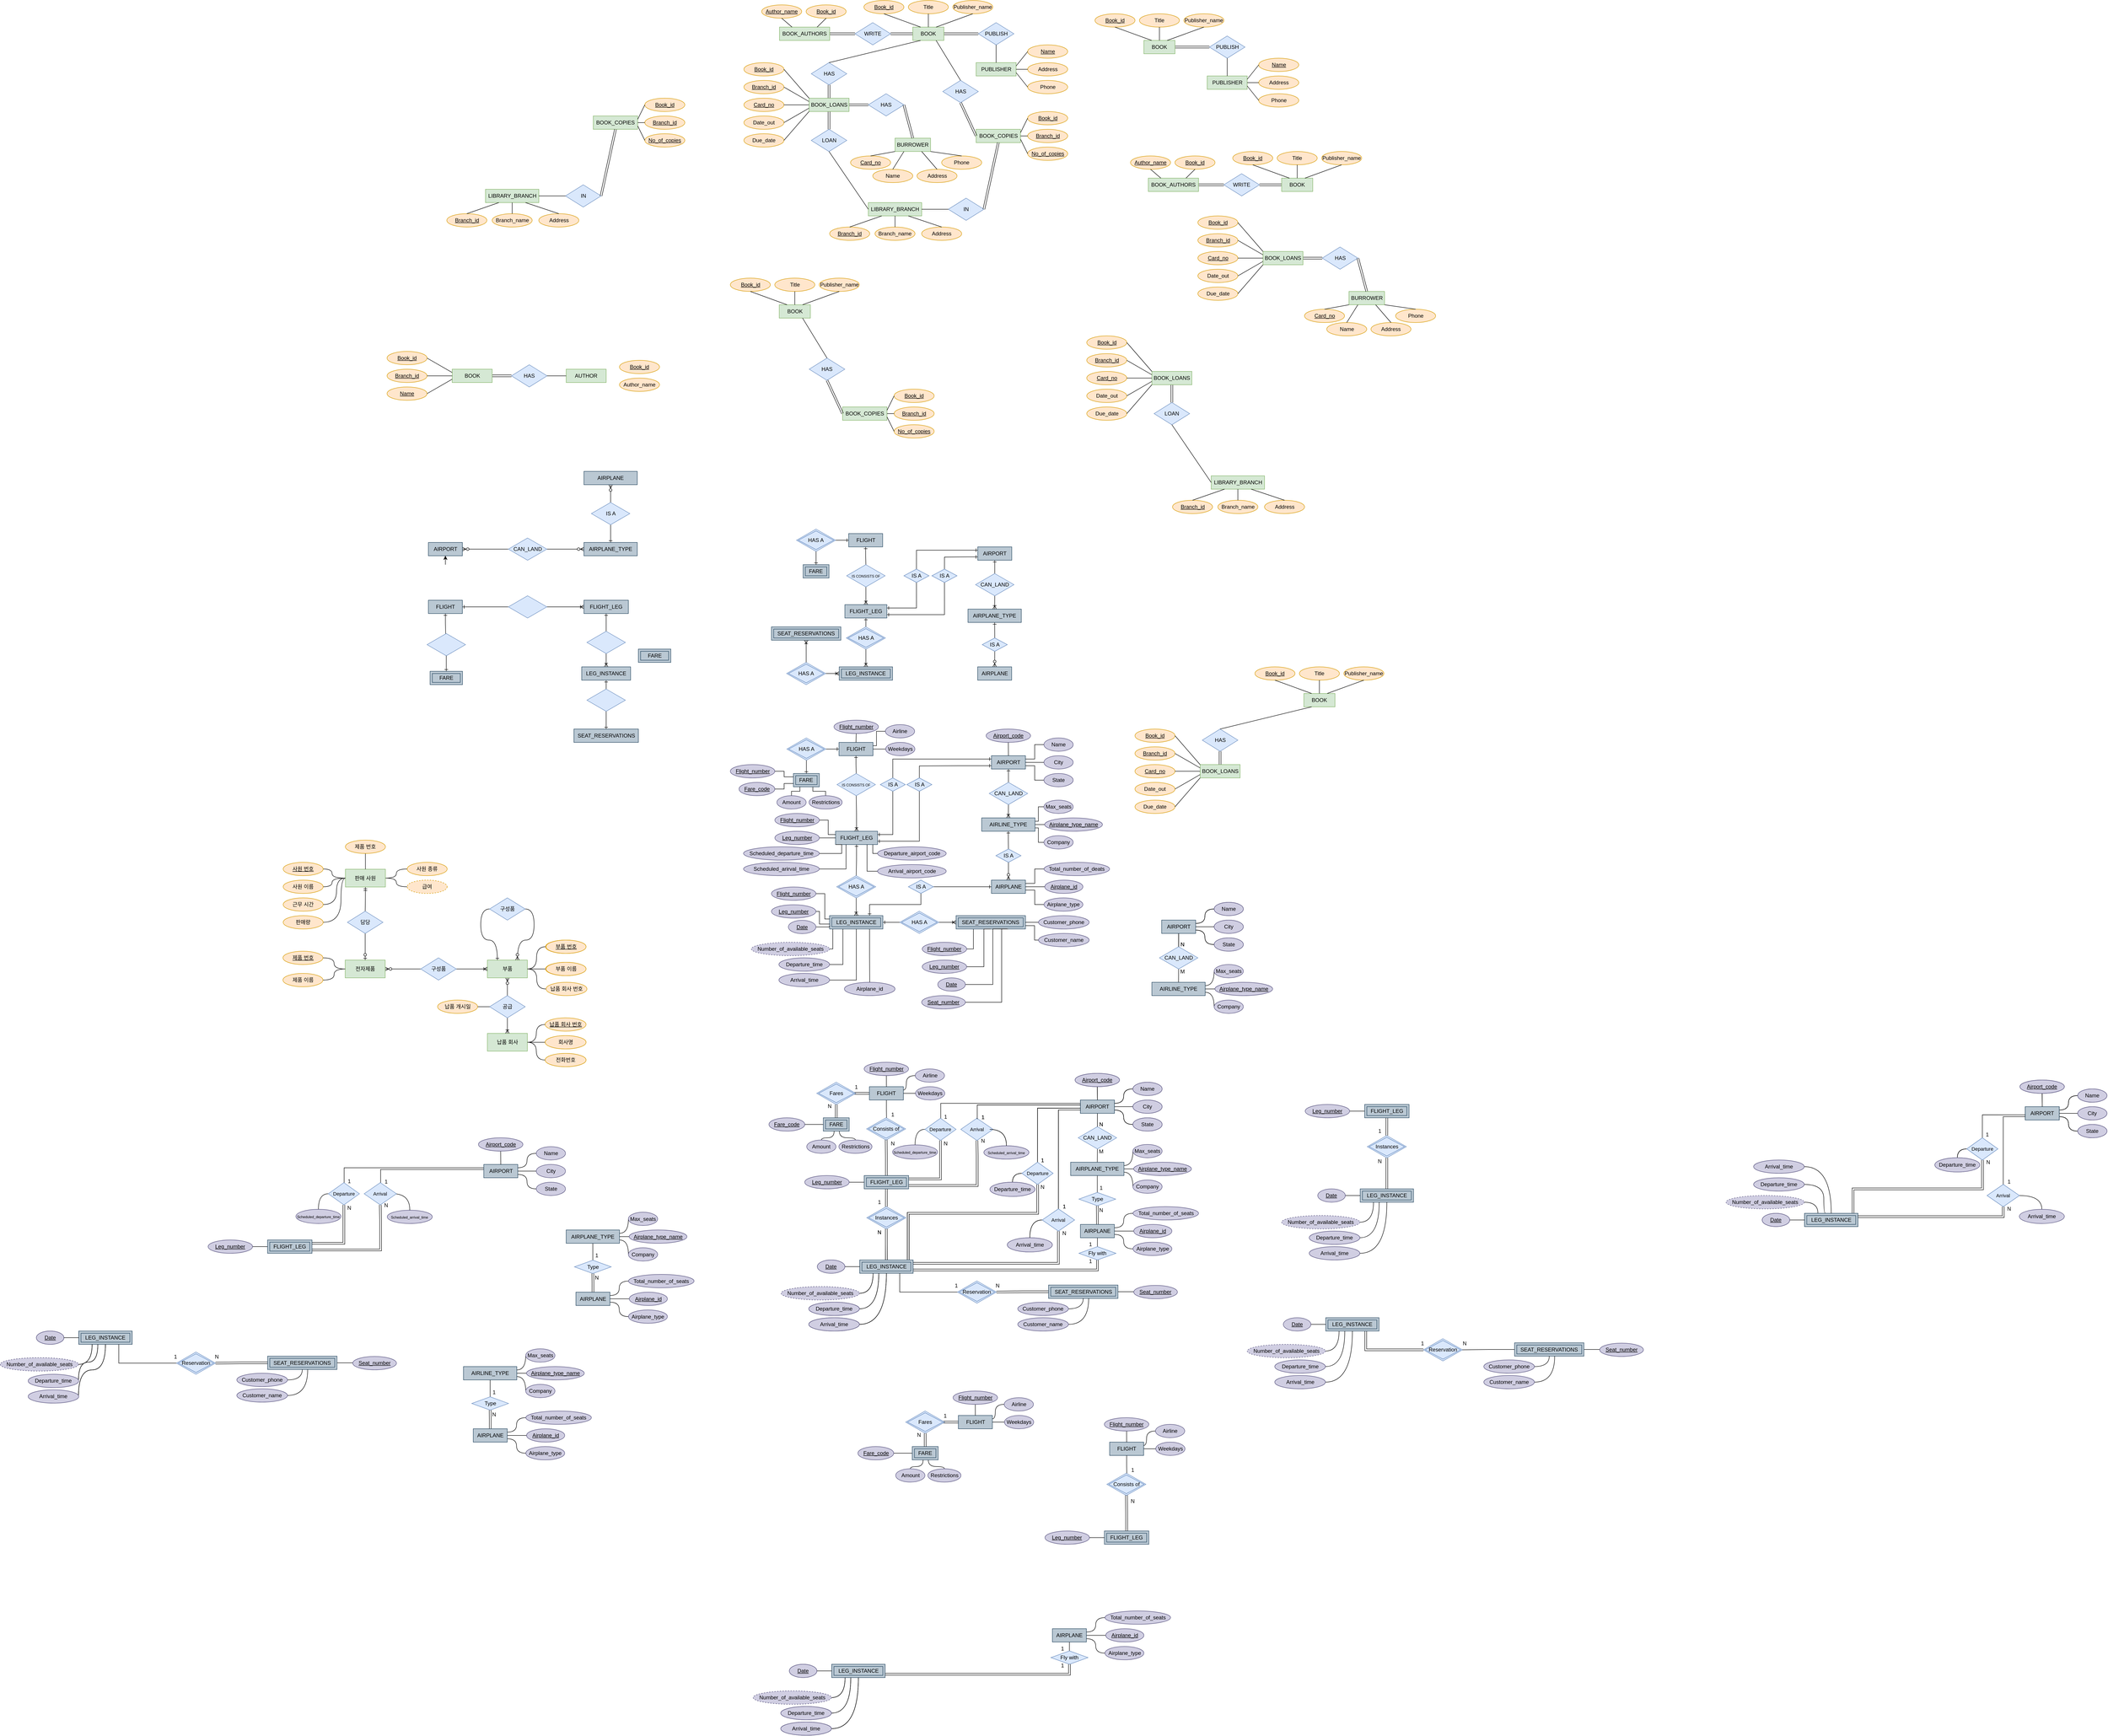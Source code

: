 <mxfile version="15.9.4" type="github">
  <diagram id="C5RBs43oDa-KdzZeNtuy" name="Page-1">
    <mxGraphModel dx="4485" dy="755" grid="1" gridSize="10" guides="1" tooltips="1" connect="1" arrows="1" fold="1" page="1" pageScale="1" pageWidth="3300" pageHeight="2339" background="none" math="0" shadow="0">
      <root>
        <mxCell id="WIyWlLk6GJQsqaUBKTNV-0" />
        <mxCell id="WIyWlLk6GJQsqaUBKTNV-1" parent="WIyWlLk6GJQsqaUBKTNV-0" />
        <mxCell id="6NMJr8zVFmaM6dCf60pv-0" style="edgeStyle=orthogonalEdgeStyle;curved=1;rounded=0;orthogonalLoop=1;jettySize=auto;html=1;exitX=1;exitY=0.5;exitDx=0;exitDy=0;entryX=0;entryY=0.5;entryDx=0;entryDy=0;endArrow=none;endFill=0;startArrow=ERzeroToMany;startFill=1;" parent="WIyWlLk6GJQsqaUBKTNV-1" source="6NMJr8zVFmaM6dCf60pv-2" target="6NMJr8zVFmaM6dCf60pv-11" edge="1">
          <mxGeometry relative="1" as="geometry" />
        </mxCell>
        <mxCell id="6NMJr8zVFmaM6dCf60pv-2" value="전자제품" style="rounded=0;whiteSpace=wrap;html=1;fillColor=#d5e8d4;strokeColor=#82b366;" parent="WIyWlLk6GJQsqaUBKTNV-1" vertex="1">
          <mxGeometry x="-827.25" y="2170" width="90" height="40" as="geometry" />
        </mxCell>
        <mxCell id="6NMJr8zVFmaM6dCf60pv-3" style="edgeStyle=orthogonalEdgeStyle;curved=1;rounded=0;orthogonalLoop=1;jettySize=auto;html=1;exitX=0.5;exitY=1;exitDx=0;exitDy=0;entryX=0.5;entryY=0;entryDx=0;entryDy=0;startArrow=ERzeroToMany;startFill=1;endArrow=none;endFill=0;" parent="WIyWlLk6GJQsqaUBKTNV-1" source="6NMJr8zVFmaM6dCf60pv-5" target="6NMJr8zVFmaM6dCf60pv-20" edge="1">
          <mxGeometry relative="1" as="geometry" />
        </mxCell>
        <mxCell id="6NMJr8zVFmaM6dCf60pv-4" style="edgeStyle=orthogonalEdgeStyle;curved=1;rounded=0;orthogonalLoop=1;jettySize=auto;html=1;exitX=1;exitY=0.5;exitDx=0;exitDy=0;entryX=0;entryY=0.5;entryDx=0;entryDy=0;startArrow=none;startFill=0;endArrow=none;endFill=0;" parent="WIyWlLk6GJQsqaUBKTNV-1" source="6NMJr8zVFmaM6dCf60pv-5" target="6NMJr8zVFmaM6dCf60pv-23" edge="1">
          <mxGeometry relative="1" as="geometry" />
        </mxCell>
        <mxCell id="6NMJr8zVFmaM6dCf60pv-5" value="부품" style="rounded=0;whiteSpace=wrap;html=1;fillColor=#d5e8d4;strokeColor=#82b366;" parent="WIyWlLk6GJQsqaUBKTNV-1" vertex="1">
          <mxGeometry x="-507.25" y="2170" width="90" height="40" as="geometry" />
        </mxCell>
        <mxCell id="6NMJr8zVFmaM6dCf60pv-6" style="edgeStyle=orthogonalEdgeStyle;curved=1;rounded=0;orthogonalLoop=1;jettySize=auto;html=1;exitX=1;exitY=0.5;exitDx=0;exitDy=0;entryX=0;entryY=0.5;entryDx=0;entryDy=0;endArrow=none;endFill=0;" parent="WIyWlLk6GJQsqaUBKTNV-1" source="6NMJr8zVFmaM6dCf60pv-7" target="6NMJr8zVFmaM6dCf60pv-2" edge="1">
          <mxGeometry relative="1" as="geometry" />
        </mxCell>
        <mxCell id="6NMJr8zVFmaM6dCf60pv-7" value="&lt;u&gt;제품 번호&lt;/u&gt;" style="ellipse;whiteSpace=wrap;html=1;fillColor=#ffe6cc;strokeColor=#d79b00;" parent="WIyWlLk6GJQsqaUBKTNV-1" vertex="1">
          <mxGeometry x="-967.25" y="2150" width="90" height="30" as="geometry" />
        </mxCell>
        <mxCell id="6NMJr8zVFmaM6dCf60pv-8" style="edgeStyle=orthogonalEdgeStyle;curved=1;rounded=0;orthogonalLoop=1;jettySize=auto;html=1;exitX=1;exitY=0.5;exitDx=0;exitDy=0;entryX=0;entryY=0.5;entryDx=0;entryDy=0;endArrow=none;endFill=0;" parent="WIyWlLk6GJQsqaUBKTNV-1" source="6NMJr8zVFmaM6dCf60pv-9" target="6NMJr8zVFmaM6dCf60pv-2" edge="1">
          <mxGeometry relative="1" as="geometry" />
        </mxCell>
        <mxCell id="6NMJr8zVFmaM6dCf60pv-9" value="제품 이름" style="ellipse;whiteSpace=wrap;html=1;fillColor=#ffe6cc;strokeColor=#d79b00;" parent="WIyWlLk6GJQsqaUBKTNV-1" vertex="1">
          <mxGeometry x="-967.25" y="2200" width="90" height="30" as="geometry" />
        </mxCell>
        <mxCell id="6NMJr8zVFmaM6dCf60pv-10" style="edgeStyle=orthogonalEdgeStyle;rounded=0;orthogonalLoop=1;jettySize=auto;html=1;exitX=1;exitY=0.5;exitDx=0;exitDy=0;entryX=0;entryY=0.5;entryDx=0;entryDy=0;endArrow=ERoneToMany;endFill=0;" parent="WIyWlLk6GJQsqaUBKTNV-1" source="6NMJr8zVFmaM6dCf60pv-11" target="6NMJr8zVFmaM6dCf60pv-5" edge="1">
          <mxGeometry relative="1" as="geometry" />
        </mxCell>
        <mxCell id="6NMJr8zVFmaM6dCf60pv-11" value="구성품" style="rhombus;whiteSpace=wrap;html=1;fillColor=#dae8fc;strokeColor=#6c8ebf;" parent="WIyWlLk6GJQsqaUBKTNV-1" vertex="1">
          <mxGeometry x="-657.25" y="2165" width="80" height="50" as="geometry" />
        </mxCell>
        <mxCell id="6NMJr8zVFmaM6dCf60pv-12" style="edgeStyle=orthogonalEdgeStyle;curved=1;rounded=0;orthogonalLoop=1;jettySize=auto;html=1;exitX=1;exitY=0.5;exitDx=0;exitDy=0;entryX=0;entryY=0.5;entryDx=0;entryDy=0;startArrow=none;startFill=0;endArrow=none;endFill=0;" parent="WIyWlLk6GJQsqaUBKTNV-1" source="6NMJr8zVFmaM6dCf60pv-14" target="6NMJr8zVFmaM6dCf60pv-18" edge="1">
          <mxGeometry relative="1" as="geometry" />
        </mxCell>
        <mxCell id="6NMJr8zVFmaM6dCf60pv-13" style="edgeStyle=orthogonalEdgeStyle;curved=1;rounded=0;orthogonalLoop=1;jettySize=auto;html=1;exitX=1;exitY=0.5;exitDx=0;exitDy=0;entryX=0;entryY=0.5;entryDx=0;entryDy=0;startArrow=none;startFill=0;endArrow=none;endFill=0;" parent="WIyWlLk6GJQsqaUBKTNV-1" source="6NMJr8zVFmaM6dCf60pv-14" target="6NMJr8zVFmaM6dCf60pv-17" edge="1">
          <mxGeometry relative="1" as="geometry" />
        </mxCell>
        <mxCell id="6NMJr8zVFmaM6dCf60pv-14" value="납품 회사" style="rounded=0;whiteSpace=wrap;html=1;fillColor=#d5e8d4;strokeColor=#82b366;" parent="WIyWlLk6GJQsqaUBKTNV-1" vertex="1">
          <mxGeometry x="-507.25" y="2335" width="90" height="40" as="geometry" />
        </mxCell>
        <mxCell id="6NMJr8zVFmaM6dCf60pv-15" style="edgeStyle=orthogonalEdgeStyle;curved=1;rounded=0;orthogonalLoop=1;jettySize=auto;html=1;exitX=0;exitY=0.5;exitDx=0;exitDy=0;entryX=1;entryY=0.5;entryDx=0;entryDy=0;startArrow=none;startFill=0;endArrow=none;endFill=0;" parent="WIyWlLk6GJQsqaUBKTNV-1" source="6NMJr8zVFmaM6dCf60pv-16" target="6NMJr8zVFmaM6dCf60pv-14" edge="1">
          <mxGeometry relative="1" as="geometry" />
        </mxCell>
        <mxCell id="6NMJr8zVFmaM6dCf60pv-16" value="회사명" style="ellipse;whiteSpace=wrap;html=1;fillColor=#ffe6cc;strokeColor=#d79b00;" parent="WIyWlLk6GJQsqaUBKTNV-1" vertex="1">
          <mxGeometry x="-377.25" y="2340" width="92" height="30" as="geometry" />
        </mxCell>
        <mxCell id="6NMJr8zVFmaM6dCf60pv-17" value="전화번호&lt;br&gt;" style="ellipse;whiteSpace=wrap;html=1;fillColor=#ffe6cc;strokeColor=#d79b00;" parent="WIyWlLk6GJQsqaUBKTNV-1" vertex="1">
          <mxGeometry x="-377.25" y="2380" width="92" height="30" as="geometry" />
        </mxCell>
        <mxCell id="6NMJr8zVFmaM6dCf60pv-18" value="&lt;u&gt;납품 회사 번호&lt;/u&gt;" style="ellipse;whiteSpace=wrap;html=1;fillColor=#ffe6cc;strokeColor=#d79b00;" parent="WIyWlLk6GJQsqaUBKTNV-1" vertex="1">
          <mxGeometry x="-377.25" y="2300" width="92" height="30" as="geometry" />
        </mxCell>
        <mxCell id="6NMJr8zVFmaM6dCf60pv-19" style="edgeStyle=orthogonalEdgeStyle;curved=1;rounded=0;orthogonalLoop=1;jettySize=auto;html=1;exitX=0.5;exitY=1;exitDx=0;exitDy=0;entryX=0.5;entryY=0;entryDx=0;entryDy=0;startArrow=none;startFill=0;endArrow=ERoneToMany;endFill=0;" parent="WIyWlLk6GJQsqaUBKTNV-1" source="6NMJr8zVFmaM6dCf60pv-20" target="6NMJr8zVFmaM6dCf60pv-14" edge="1">
          <mxGeometry relative="1" as="geometry" />
        </mxCell>
        <mxCell id="6NMJr8zVFmaM6dCf60pv-20" value="공급" style="rhombus;whiteSpace=wrap;html=1;fillColor=#dae8fc;strokeColor=#6c8ebf;" parent="WIyWlLk6GJQsqaUBKTNV-1" vertex="1">
          <mxGeometry x="-502.25" y="2250" width="80" height="50" as="geometry" />
        </mxCell>
        <mxCell id="6NMJr8zVFmaM6dCf60pv-21" style="edgeStyle=orthogonalEdgeStyle;curved=1;rounded=0;orthogonalLoop=1;jettySize=auto;html=1;exitX=0;exitY=0.5;exitDx=0;exitDy=0;entryX=1;entryY=0.5;entryDx=0;entryDy=0;startArrow=none;startFill=0;endArrow=none;endFill=0;" parent="WIyWlLk6GJQsqaUBKTNV-1" source="6NMJr8zVFmaM6dCf60pv-22" target="6NMJr8zVFmaM6dCf60pv-5" edge="1">
          <mxGeometry relative="1" as="geometry" />
        </mxCell>
        <mxCell id="6NMJr8zVFmaM6dCf60pv-22" value="부품 이름" style="ellipse;whiteSpace=wrap;html=1;fillColor=#ffe6cc;strokeColor=#d79b00;" parent="WIyWlLk6GJQsqaUBKTNV-1" vertex="1">
          <mxGeometry x="-376.25" y="2175" width="90" height="30" as="geometry" />
        </mxCell>
        <mxCell id="6NMJr8zVFmaM6dCf60pv-23" value="&lt;u&gt;부품 번호&lt;/u&gt;" style="ellipse;whiteSpace=wrap;html=1;fillColor=#ffe6cc;strokeColor=#d79b00;" parent="WIyWlLk6GJQsqaUBKTNV-1" vertex="1">
          <mxGeometry x="-376.25" y="2125" width="90" height="30" as="geometry" />
        </mxCell>
        <mxCell id="6NMJr8zVFmaM6dCf60pv-24" style="edgeStyle=orthogonalEdgeStyle;curved=1;rounded=0;orthogonalLoop=1;jettySize=auto;html=1;exitX=0;exitY=0.5;exitDx=0;exitDy=0;entryX=0.25;entryY=0;entryDx=0;entryDy=0;startArrow=none;startFill=0;endArrow=ERone;endFill=0;" parent="WIyWlLk6GJQsqaUBKTNV-1" source="6NMJr8zVFmaM6dCf60pv-26" target="6NMJr8zVFmaM6dCf60pv-5" edge="1">
          <mxGeometry relative="1" as="geometry" />
        </mxCell>
        <mxCell id="6NMJr8zVFmaM6dCf60pv-25" style="edgeStyle=orthogonalEdgeStyle;curved=1;rounded=0;orthogonalLoop=1;jettySize=auto;html=1;exitX=1;exitY=0.5;exitDx=0;exitDy=0;entryX=0.75;entryY=0;entryDx=0;entryDy=0;startArrow=none;startFill=0;endArrow=ERzeroToMany;endFill=1;" parent="WIyWlLk6GJQsqaUBKTNV-1" source="6NMJr8zVFmaM6dCf60pv-26" target="6NMJr8zVFmaM6dCf60pv-5" edge="1">
          <mxGeometry relative="1" as="geometry" />
        </mxCell>
        <mxCell id="6NMJr8zVFmaM6dCf60pv-26" value="구성품" style="rhombus;whiteSpace=wrap;html=1;fillColor=#dae8fc;strokeColor=#6c8ebf;" parent="WIyWlLk6GJQsqaUBKTNV-1" vertex="1">
          <mxGeometry x="-502.25" y="2030" width="80" height="50" as="geometry" />
        </mxCell>
        <mxCell id="6NMJr8zVFmaM6dCf60pv-27" style="edgeStyle=orthogonalEdgeStyle;curved=1;rounded=0;orthogonalLoop=1;jettySize=auto;html=1;exitX=1;exitY=0.5;exitDx=0;exitDy=0;entryX=0;entryY=0.5;entryDx=0;entryDy=0;startArrow=none;startFill=0;endArrow=none;endFill=0;" parent="WIyWlLk6GJQsqaUBKTNV-1" source="6NMJr8zVFmaM6dCf60pv-30" target="6NMJr8zVFmaM6dCf60pv-41" edge="1">
          <mxGeometry relative="1" as="geometry" />
        </mxCell>
        <mxCell id="6NMJr8zVFmaM6dCf60pv-28" style="edgeStyle=orthogonalEdgeStyle;curved=1;rounded=0;orthogonalLoop=1;jettySize=auto;html=1;exitX=1;exitY=0.5;exitDx=0;exitDy=0;entryX=0;entryY=0.5;entryDx=0;entryDy=0;startArrow=none;startFill=0;endArrow=none;endFill=0;" parent="WIyWlLk6GJQsqaUBKTNV-1" source="6NMJr8zVFmaM6dCf60pv-30" target="6NMJr8zVFmaM6dCf60pv-42" edge="1">
          <mxGeometry relative="1" as="geometry" />
        </mxCell>
        <mxCell id="6NMJr8zVFmaM6dCf60pv-29" style="edgeStyle=orthogonalEdgeStyle;curved=1;rounded=0;orthogonalLoop=1;jettySize=auto;html=1;exitX=0.5;exitY=1;exitDx=0;exitDy=0;startArrow=ERmandOne;startFill=0;endArrow=none;endFill=0;" parent="WIyWlLk6GJQsqaUBKTNV-1" source="6NMJr8zVFmaM6dCf60pv-30" target="6NMJr8zVFmaM6dCf60pv-36" edge="1">
          <mxGeometry relative="1" as="geometry" />
        </mxCell>
        <mxCell id="6NMJr8zVFmaM6dCf60pv-30" value="판매 사원" style="rounded=0;whiteSpace=wrap;html=1;fillColor=#d5e8d4;strokeColor=#82b366;" parent="WIyWlLk6GJQsqaUBKTNV-1" vertex="1">
          <mxGeometry x="-826.75" y="1965.5" width="90" height="40" as="geometry" />
        </mxCell>
        <mxCell id="6NMJr8zVFmaM6dCf60pv-31" style="edgeStyle=orthogonalEdgeStyle;curved=1;rounded=0;orthogonalLoop=1;jettySize=auto;html=1;exitX=1;exitY=0.5;exitDx=0;exitDy=0;entryX=0;entryY=0.5;entryDx=0;entryDy=0;startArrow=none;startFill=0;endArrow=none;endFill=0;" parent="WIyWlLk6GJQsqaUBKTNV-1" source="6NMJr8zVFmaM6dCf60pv-32" target="6NMJr8zVFmaM6dCf60pv-30" edge="1">
          <mxGeometry relative="1" as="geometry">
            <Array as="points">
              <mxPoint x="-856.75" y="1965" />
              <mxPoint x="-856.75" y="1985" />
            </Array>
          </mxGeometry>
        </mxCell>
        <mxCell id="6NMJr8zVFmaM6dCf60pv-32" value="&lt;u&gt;사원 번호&lt;/u&gt;" style="ellipse;whiteSpace=wrap;html=1;fillColor=#ffe6cc;strokeColor=#d79b00;" parent="WIyWlLk6GJQsqaUBKTNV-1" vertex="1">
          <mxGeometry x="-966.75" y="1950" width="90" height="30" as="geometry" />
        </mxCell>
        <mxCell id="6NMJr8zVFmaM6dCf60pv-33" style="edgeStyle=orthogonalEdgeStyle;curved=1;rounded=0;orthogonalLoop=1;jettySize=auto;html=1;exitX=1;exitY=0.5;exitDx=0;exitDy=0;startArrow=none;startFill=0;endArrow=none;endFill=0;" parent="WIyWlLk6GJQsqaUBKTNV-1" source="6NMJr8zVFmaM6dCf60pv-34" edge="1">
          <mxGeometry relative="1" as="geometry">
            <mxPoint x="-826.75" y="1985.5" as="targetPoint" />
            <Array as="points">
              <mxPoint x="-856.75" y="2005" />
              <mxPoint x="-856.75" y="1985" />
            </Array>
          </mxGeometry>
        </mxCell>
        <mxCell id="6NMJr8zVFmaM6dCf60pv-34" value="사원 이름" style="ellipse;whiteSpace=wrap;html=1;fillColor=#ffe6cc;strokeColor=#d79b00;" parent="WIyWlLk6GJQsqaUBKTNV-1" vertex="1">
          <mxGeometry x="-966.75" y="1990" width="90" height="30" as="geometry" />
        </mxCell>
        <mxCell id="6NMJr8zVFmaM6dCf60pv-35" style="edgeStyle=orthogonalEdgeStyle;curved=1;rounded=0;orthogonalLoop=1;jettySize=auto;html=1;exitX=0.5;exitY=1;exitDx=0;exitDy=0;entryX=0.5;entryY=0;entryDx=0;entryDy=0;startArrow=none;startFill=0;endArrow=ERzeroToOne;endFill=1;" parent="WIyWlLk6GJQsqaUBKTNV-1" source="6NMJr8zVFmaM6dCf60pv-36" target="6NMJr8zVFmaM6dCf60pv-2" edge="1">
          <mxGeometry relative="1" as="geometry" />
        </mxCell>
        <mxCell id="6NMJr8zVFmaM6dCf60pv-36" value="담당" style="rhombus;whiteSpace=wrap;html=1;fillColor=#dae8fc;strokeColor=#6c8ebf;" parent="WIyWlLk6GJQsqaUBKTNV-1" vertex="1">
          <mxGeometry x="-822.25" y="2060" width="80" height="50" as="geometry" />
        </mxCell>
        <mxCell id="6NMJr8zVFmaM6dCf60pv-37" style="edgeStyle=orthogonalEdgeStyle;curved=1;rounded=0;orthogonalLoop=1;jettySize=auto;html=1;exitX=1;exitY=0.5;exitDx=0;exitDy=0;entryX=0;entryY=0.5;entryDx=0;entryDy=0;startArrow=none;startFill=0;endArrow=none;endFill=0;" parent="WIyWlLk6GJQsqaUBKTNV-1" source="6NMJr8zVFmaM6dCf60pv-38" target="6NMJr8zVFmaM6dCf60pv-30" edge="1">
          <mxGeometry relative="1" as="geometry">
            <Array as="points">
              <mxPoint x="-846.75" y="2045" />
              <mxPoint x="-846.75" y="1985" />
            </Array>
          </mxGeometry>
        </mxCell>
        <mxCell id="6NMJr8zVFmaM6dCf60pv-38" value="근무 시간" style="ellipse;whiteSpace=wrap;html=1;fillColor=#ffe6cc;strokeColor=#d79b00;" parent="WIyWlLk6GJQsqaUBKTNV-1" vertex="1">
          <mxGeometry x="-966.75" y="2030" width="90" height="30" as="geometry" />
        </mxCell>
        <mxCell id="6NMJr8zVFmaM6dCf60pv-39" style="edgeStyle=orthogonalEdgeStyle;curved=1;rounded=0;orthogonalLoop=1;jettySize=auto;html=1;exitX=1;exitY=0.5;exitDx=0;exitDy=0;entryX=0;entryY=0.5;entryDx=0;entryDy=0;startArrow=none;startFill=0;endArrow=none;endFill=0;" parent="WIyWlLk6GJQsqaUBKTNV-1" source="6NMJr8zVFmaM6dCf60pv-40" target="6NMJr8zVFmaM6dCf60pv-30" edge="1">
          <mxGeometry relative="1" as="geometry">
            <Array as="points">
              <mxPoint x="-836.75" y="2085" />
              <mxPoint x="-836.75" y="1985" />
            </Array>
          </mxGeometry>
        </mxCell>
        <mxCell id="6NMJr8zVFmaM6dCf60pv-40" value="판매량" style="ellipse;whiteSpace=wrap;html=1;fillColor=#ffe6cc;strokeColor=#d79b00;" parent="WIyWlLk6GJQsqaUBKTNV-1" vertex="1">
          <mxGeometry x="-966.75" y="2070" width="90" height="30" as="geometry" />
        </mxCell>
        <mxCell id="6NMJr8zVFmaM6dCf60pv-41" value="사원 종류" style="ellipse;whiteSpace=wrap;html=1;fillColor=#ffe6cc;strokeColor=#d79b00;" parent="WIyWlLk6GJQsqaUBKTNV-1" vertex="1">
          <mxGeometry x="-687.75" y="1950" width="90" height="30" as="geometry" />
        </mxCell>
        <mxCell id="6NMJr8zVFmaM6dCf60pv-42" value="급여" style="ellipse;whiteSpace=wrap;html=1;dashed=1;fillColor=#ffe6cc;strokeColor=#d79b00;" parent="WIyWlLk6GJQsqaUBKTNV-1" vertex="1">
          <mxGeometry x="-687.75" y="1990" width="90" height="30" as="geometry" />
        </mxCell>
        <mxCell id="6NMJr8zVFmaM6dCf60pv-54" value="&lt;u&gt;부품 번호&lt;/u&gt;" style="ellipse;whiteSpace=wrap;html=1;fillColor=#ffe6cc;strokeColor=#d79b00;" parent="WIyWlLk6GJQsqaUBKTNV-1" vertex="1">
          <mxGeometry x="-375.25" y="2125" width="90" height="30" as="geometry" />
        </mxCell>
        <mxCell id="6NMJr8zVFmaM6dCf60pv-55" value="부품 이름" style="ellipse;whiteSpace=wrap;html=1;fillColor=#ffe6cc;strokeColor=#d79b00;" parent="WIyWlLk6GJQsqaUBKTNV-1" vertex="1">
          <mxGeometry x="-375.25" y="2175" width="90" height="30" as="geometry" />
        </mxCell>
        <mxCell id="6NMJr8zVFmaM6dCf60pv-56" value="&lt;u&gt;부품 번호&lt;/u&gt;" style="ellipse;whiteSpace=wrap;html=1;fillColor=#ffe6cc;strokeColor=#d79b00;" parent="WIyWlLk6GJQsqaUBKTNV-1" vertex="1">
          <mxGeometry x="-375.25" y="2125" width="90" height="30" as="geometry" />
        </mxCell>
        <mxCell id="6NMJr8zVFmaM6dCf60pv-57" value="부품 이름" style="ellipse;whiteSpace=wrap;html=1;fillColor=#ffe6cc;strokeColor=#d79b00;" parent="WIyWlLk6GJQsqaUBKTNV-1" vertex="1">
          <mxGeometry x="-375.25" y="2175" width="90" height="30" as="geometry" />
        </mxCell>
        <mxCell id="6NMJr8zVFmaM6dCf60pv-58" value="회사명" style="ellipse;whiteSpace=wrap;html=1;fillColor=#ffe6cc;strokeColor=#d79b00;" parent="WIyWlLk6GJQsqaUBKTNV-1" vertex="1">
          <mxGeometry x="-377.25" y="2340" width="92" height="30" as="geometry" />
        </mxCell>
        <mxCell id="6NMJr8zVFmaM6dCf60pv-59" value="전화번호&lt;br&gt;" style="ellipse;whiteSpace=wrap;html=1;fillColor=#ffe6cc;strokeColor=#d79b00;" parent="WIyWlLk6GJQsqaUBKTNV-1" vertex="1">
          <mxGeometry x="-377.25" y="2380" width="92" height="30" as="geometry" />
        </mxCell>
        <mxCell id="6NMJr8zVFmaM6dCf60pv-60" value="Title" style="ellipse;whiteSpace=wrap;html=1;fillColor=#ffe6cc;strokeColor=#d79b00;" parent="WIyWlLk6GJQsqaUBKTNV-1" vertex="1">
          <mxGeometry x="440" y="10" width="90" height="30" as="geometry" />
        </mxCell>
        <mxCell id="6NMJr8zVFmaM6dCf60pv-61" value="급여" style="ellipse;whiteSpace=wrap;html=1;dashed=1;fillColor=#ffe6cc;strokeColor=#d79b00;" parent="WIyWlLk6GJQsqaUBKTNV-1" vertex="1">
          <mxGeometry x="-687.75" y="1990" width="90" height="30" as="geometry" />
        </mxCell>
        <mxCell id="6NMJr8zVFmaM6dCf60pv-64" style="edgeStyle=orthogonalEdgeStyle;curved=1;orthogonalLoop=1;jettySize=auto;html=1;exitX=0.5;exitY=1;exitDx=0;exitDy=0;startArrow=none;startFill=0;endArrow=none;endFill=0;" parent="WIyWlLk6GJQsqaUBKTNV-1" source="6NMJr8zVFmaM6dCf60pv-65" target="6NMJr8zVFmaM6dCf60pv-30" edge="1">
          <mxGeometry relative="1" as="geometry" />
        </mxCell>
        <mxCell id="6NMJr8zVFmaM6dCf60pv-65" value="제품 번호" style="ellipse;whiteSpace=wrap;html=1;fillColor=#ffe6cc;strokeColor=#d79b00;" parent="WIyWlLk6GJQsqaUBKTNV-1" vertex="1">
          <mxGeometry x="-826.75" y="1900" width="90" height="30" as="geometry" />
        </mxCell>
        <mxCell id="6NMJr8zVFmaM6dCf60pv-66" style="edgeStyle=orthogonalEdgeStyle;orthogonalLoop=1;jettySize=auto;html=1;exitX=0;exitY=0.5;exitDx=0;exitDy=0;entryX=1;entryY=0.5;entryDx=0;entryDy=0;curved=1;endArrow=none;endFill=0;" parent="WIyWlLk6GJQsqaUBKTNV-1" source="6NMJr8zVFmaM6dCf60pv-67" target="6NMJr8zVFmaM6dCf60pv-5" edge="1">
          <mxGeometry relative="1" as="geometry" />
        </mxCell>
        <mxCell id="6NMJr8zVFmaM6dCf60pv-67" value="납품 회사 번호" style="ellipse;whiteSpace=wrap;html=1;fillColor=#ffe6cc;strokeColor=#d79b00;" parent="WIyWlLk6GJQsqaUBKTNV-1" vertex="1">
          <mxGeometry x="-375.25" y="2220" width="92" height="30" as="geometry" />
        </mxCell>
        <mxCell id="6NMJr8zVFmaM6dCf60pv-69" style="rounded=0;orthogonalLoop=1;jettySize=auto;html=1;exitX=1;exitY=0.5;exitDx=0;exitDy=0;endArrow=none;endFill=0;entryX=0;entryY=0.5;entryDx=0;entryDy=0;" parent="WIyWlLk6GJQsqaUBKTNV-1" source="6NMJr8zVFmaM6dCf60pv-68" target="6NMJr8zVFmaM6dCf60pv-20" edge="1">
          <mxGeometry relative="1" as="geometry">
            <mxPoint x="-529.25" y="2300" as="targetPoint" />
          </mxGeometry>
        </mxCell>
        <mxCell id="6NMJr8zVFmaM6dCf60pv-68" value="납품 개시일" style="ellipse;whiteSpace=wrap;html=1;fillColor=#ffe6cc;strokeColor=#d79b00;" parent="WIyWlLk6GJQsqaUBKTNV-1" vertex="1">
          <mxGeometry x="-619.25" y="2260" width="90" height="30" as="geometry" />
        </mxCell>
        <mxCell id="x9OLM08QyoF9_cwf5eoE-19" style="edgeStyle=orthogonalEdgeStyle;curved=1;rounded=0;orthogonalLoop=1;jettySize=auto;html=1;exitX=0;exitY=0.5;exitDx=0;exitDy=0;entryX=1;entryY=0.5;entryDx=0;entryDy=0;shape=link;" parent="WIyWlLk6GJQsqaUBKTNV-1" source="x9OLM08QyoF9_cwf5eoE-0" target="x9OLM08QyoF9_cwf5eoE-17" edge="1">
          <mxGeometry relative="1" as="geometry" />
        </mxCell>
        <mxCell id="x9OLM08QyoF9_cwf5eoE-28" style="edgeStyle=orthogonalEdgeStyle;curved=1;rounded=0;orthogonalLoop=1;jettySize=auto;html=1;exitX=1;exitY=0.5;exitDx=0;exitDy=0;entryX=0;entryY=0.5;entryDx=0;entryDy=0;shape=link;" parent="WIyWlLk6GJQsqaUBKTNV-1" source="x9OLM08QyoF9_cwf5eoE-0" target="x9OLM08QyoF9_cwf5eoE-27" edge="1">
          <mxGeometry relative="1" as="geometry">
            <mxPoint x="532.5" y="85" as="sourcePoint" />
          </mxGeometry>
        </mxCell>
        <mxCell id="x9OLM08QyoF9_cwf5eoE-0" value="BOOK" style="rounded=0;whiteSpace=wrap;html=1;fillColor=#d5e8d4;strokeColor=#82b366;" parent="WIyWlLk6GJQsqaUBKTNV-1" vertex="1">
          <mxGeometry x="450" y="70" width="70" height="30" as="geometry" />
        </mxCell>
        <mxCell id="x9OLM08QyoF9_cwf5eoE-1" value="&lt;u&gt;Book_id&lt;/u&gt;" style="ellipse;whiteSpace=wrap;html=1;fillColor=#ffe6cc;strokeColor=#d79b00;" parent="WIyWlLk6GJQsqaUBKTNV-1" vertex="1">
          <mxGeometry x="340" y="10" width="90" height="30" as="geometry" />
        </mxCell>
        <mxCell id="x9OLM08QyoF9_cwf5eoE-2" value="Publisher_name" style="ellipse;whiteSpace=wrap;html=1;fillColor=#ffe6cc;strokeColor=#d79b00;" parent="WIyWlLk6GJQsqaUBKTNV-1" vertex="1">
          <mxGeometry x="540" y="10" width="90" height="30" as="geometry" />
        </mxCell>
        <mxCell id="x9OLM08QyoF9_cwf5eoE-18" style="edgeStyle=orthogonalEdgeStyle;rounded=0;orthogonalLoop=1;jettySize=auto;html=1;exitX=1;exitY=0.5;exitDx=0;exitDy=0;entryX=0;entryY=0.5;entryDx=0;entryDy=0;shape=link;" parent="WIyWlLk6GJQsqaUBKTNV-1" source="x9OLM08QyoF9_cwf5eoE-9" target="x9OLM08QyoF9_cwf5eoE-17" edge="1">
          <mxGeometry relative="1" as="geometry" />
        </mxCell>
        <mxCell id="x9OLM08QyoF9_cwf5eoE-9" value="BOOK_AUTHORS" style="rounded=0;whiteSpace=wrap;html=1;fillColor=#d5e8d4;strokeColor=#82b366;" parent="WIyWlLk6GJQsqaUBKTNV-1" vertex="1">
          <mxGeometry x="150" y="70" width="113" height="30" as="geometry" />
        </mxCell>
        <mxCell id="x9OLM08QyoF9_cwf5eoE-10" value="&lt;u&gt;Book_id&lt;/u&gt;" style="ellipse;whiteSpace=wrap;html=1;fillColor=#ffe6cc;strokeColor=#d79b00;" parent="WIyWlLk6GJQsqaUBKTNV-1" vertex="1">
          <mxGeometry x="210" y="20" width="90" height="30" as="geometry" />
        </mxCell>
        <mxCell id="x9OLM08QyoF9_cwf5eoE-14" value="&lt;u&gt;Author_name&lt;/u&gt;" style="ellipse;whiteSpace=wrap;html=1;fillColor=#ffe6cc;strokeColor=#d79b00;" parent="WIyWlLk6GJQsqaUBKTNV-1" vertex="1">
          <mxGeometry x="110" y="20" width="90" height="30" as="geometry" />
        </mxCell>
        <mxCell id="x9OLM08QyoF9_cwf5eoE-17" value="WRITE" style="rhombus;whiteSpace=wrap;html=1;fillColor=#dae8fc;strokeColor=#6c8ebf;" parent="WIyWlLk6GJQsqaUBKTNV-1" vertex="1">
          <mxGeometry x="320" y="60" width="80" height="50" as="geometry" />
        </mxCell>
        <mxCell id="x9OLM08QyoF9_cwf5eoE-20" value="PUBLISHER" style="rounded=0;whiteSpace=wrap;html=1;fillColor=#d5e8d4;strokeColor=#82b366;" parent="WIyWlLk6GJQsqaUBKTNV-1" vertex="1">
          <mxGeometry x="592.5" y="150" width="90" height="30" as="geometry" />
        </mxCell>
        <mxCell id="x9OLM08QyoF9_cwf5eoE-21" value="&lt;u&gt;Name&lt;/u&gt;" style="ellipse;whiteSpace=wrap;html=1;fillColor=#ffe6cc;strokeColor=#d79b00;" parent="WIyWlLk6GJQsqaUBKTNV-1" vertex="1">
          <mxGeometry x="708.5" y="110" width="90" height="30" as="geometry" />
        </mxCell>
        <mxCell id="x9OLM08QyoF9_cwf5eoE-22" value="Address" style="ellipse;whiteSpace=wrap;html=1;fillColor=#ffe6cc;strokeColor=#d79b00;" parent="WIyWlLk6GJQsqaUBKTNV-1" vertex="1">
          <mxGeometry x="708.5" y="150" width="90" height="30" as="geometry" />
        </mxCell>
        <mxCell id="x9OLM08QyoF9_cwf5eoE-23" value="Phone" style="ellipse;whiteSpace=wrap;html=1;fillColor=#ffe6cc;strokeColor=#d79b00;" parent="WIyWlLk6GJQsqaUBKTNV-1" vertex="1">
          <mxGeometry x="708.5" y="190" width="90" height="30" as="geometry" />
        </mxCell>
        <mxCell id="x9OLM08QyoF9_cwf5eoE-27" value="PUBLISH" style="rhombus;whiteSpace=wrap;html=1;fillColor=#dae8fc;strokeColor=#6c8ebf;" parent="WIyWlLk6GJQsqaUBKTNV-1" vertex="1">
          <mxGeometry x="597.5" y="60" width="80" height="50" as="geometry" />
        </mxCell>
        <mxCell id="x9OLM08QyoF9_cwf5eoE-30" value="BOOK_COPIES" style="rounded=0;whiteSpace=wrap;html=1;fillColor=#d5e8d4;strokeColor=#82b366;" parent="WIyWlLk6GJQsqaUBKTNV-1" vertex="1">
          <mxGeometry x="592.5" y="300" width="100" height="30" as="geometry" />
        </mxCell>
        <mxCell id="x9OLM08QyoF9_cwf5eoE-31" value="&lt;u&gt;Book_id&lt;/u&gt;" style="ellipse;whiteSpace=wrap;html=1;fillColor=#ffe6cc;strokeColor=#d79b00;" parent="WIyWlLk6GJQsqaUBKTNV-1" vertex="1">
          <mxGeometry x="708.5" y="260" width="90" height="30" as="geometry" />
        </mxCell>
        <mxCell id="x9OLM08QyoF9_cwf5eoE-32" value="&lt;u&gt;Branch_id&lt;/u&gt;" style="ellipse;whiteSpace=wrap;html=1;fillColor=#ffe6cc;strokeColor=#d79b00;" parent="WIyWlLk6GJQsqaUBKTNV-1" vertex="1">
          <mxGeometry x="708.5" y="300" width="90" height="30" as="geometry" />
        </mxCell>
        <mxCell id="x9OLM08QyoF9_cwf5eoE-33" value="&lt;u&gt;No_of_copies&lt;br&gt;&lt;/u&gt;" style="ellipse;whiteSpace=wrap;html=1;fillColor=#ffe6cc;strokeColor=#d79b00;" parent="WIyWlLk6GJQsqaUBKTNV-1" vertex="1">
          <mxGeometry x="708.5" y="340" width="90" height="30" as="geometry" />
        </mxCell>
        <mxCell id="x9OLM08QyoF9_cwf5eoE-40" value="HAS" style="rhombus;whiteSpace=wrap;html=1;fillColor=#dae8fc;strokeColor=#6c8ebf;" parent="WIyWlLk6GJQsqaUBKTNV-1" vertex="1">
          <mxGeometry x="517.5" y="190" width="80" height="50" as="geometry" />
        </mxCell>
        <mxCell id="x9OLM08QyoF9_cwf5eoE-56" style="edgeStyle=orthogonalEdgeStyle;curved=1;rounded=0;orthogonalLoop=1;jettySize=auto;html=1;exitX=0.5;exitY=0;exitDx=0;exitDy=0;entryX=0.5;entryY=1;entryDx=0;entryDy=0;shape=link;" parent="WIyWlLk6GJQsqaUBKTNV-1" source="x9OLM08QyoF9_cwf5eoE-43" target="x9OLM08QyoF9_cwf5eoE-54" edge="1">
          <mxGeometry relative="1" as="geometry" />
        </mxCell>
        <mxCell id="x9OLM08QyoF9_cwf5eoE-62" style="rounded=0;orthogonalLoop=1;jettySize=auto;html=1;exitX=0.5;exitY=1;exitDx=0;exitDy=0;entryX=0.5;entryY=0;entryDx=0;entryDy=0;shape=link;" parent="WIyWlLk6GJQsqaUBKTNV-1" source="x9OLM08QyoF9_cwf5eoE-43" target="x9OLM08QyoF9_cwf5eoE-55" edge="1">
          <mxGeometry relative="1" as="geometry" />
        </mxCell>
        <mxCell id="x9OLM08QyoF9_cwf5eoE-83" style="edgeStyle=orthogonalEdgeStyle;curved=1;rounded=0;orthogonalLoop=1;jettySize=auto;html=1;exitX=1;exitY=0.5;exitDx=0;exitDy=0;entryX=0;entryY=0.5;entryDx=0;entryDy=0;shape=link;" parent="WIyWlLk6GJQsqaUBKTNV-1" source="x9OLM08QyoF9_cwf5eoE-43" target="x9OLM08QyoF9_cwf5eoE-82" edge="1">
          <mxGeometry relative="1" as="geometry">
            <mxPoint x="329.5" y="245" as="targetPoint" />
          </mxGeometry>
        </mxCell>
        <mxCell id="x9OLM08QyoF9_cwf5eoE-43" value="BOOK_LOANS" style="rounded=0;whiteSpace=wrap;html=1;fillColor=#d5e8d4;strokeColor=#82b366;" parent="WIyWlLk6GJQsqaUBKTNV-1" vertex="1">
          <mxGeometry x="216.5" y="230" width="90" height="30" as="geometry" />
        </mxCell>
        <mxCell id="x9OLM08QyoF9_cwf5eoE-44" value="&lt;u&gt;Book_id&lt;/u&gt;" style="ellipse;whiteSpace=wrap;html=1;fillColor=#ffe6cc;strokeColor=#d79b00;" parent="WIyWlLk6GJQsqaUBKTNV-1" vertex="1">
          <mxGeometry x="70" y="150" width="90" height="30" as="geometry" />
        </mxCell>
        <mxCell id="x9OLM08QyoF9_cwf5eoE-45" value="&lt;u&gt;Branch_id&lt;/u&gt;" style="ellipse;whiteSpace=wrap;html=1;fillColor=#ffe6cc;strokeColor=#d79b00;" parent="WIyWlLk6GJQsqaUBKTNV-1" vertex="1">
          <mxGeometry x="70" y="190" width="90" height="30" as="geometry" />
        </mxCell>
        <mxCell id="x9OLM08QyoF9_cwf5eoE-46" value="&lt;u&gt;Card_no&lt;/u&gt;" style="ellipse;whiteSpace=wrap;html=1;fillColor=#ffe6cc;strokeColor=#d79b00;" parent="WIyWlLk6GJQsqaUBKTNV-1" vertex="1">
          <mxGeometry x="70" y="230" width="90" height="30" as="geometry" />
        </mxCell>
        <mxCell id="x9OLM08QyoF9_cwf5eoE-47" value="Date_out" style="ellipse;whiteSpace=wrap;html=1;fillColor=#ffe6cc;strokeColor=#d79b00;" parent="WIyWlLk6GJQsqaUBKTNV-1" vertex="1">
          <mxGeometry x="70" y="270" width="90" height="30" as="geometry" />
        </mxCell>
        <mxCell id="x9OLM08QyoF9_cwf5eoE-48" value="Due_date" style="ellipse;whiteSpace=wrap;html=1;fillColor=#ffe6cc;strokeColor=#d79b00;" parent="WIyWlLk6GJQsqaUBKTNV-1" vertex="1">
          <mxGeometry x="70" y="310" width="90" height="30" as="geometry" />
        </mxCell>
        <mxCell id="x9OLM08QyoF9_cwf5eoE-54" value="HAS" style="rhombus;whiteSpace=wrap;html=1;fillColor=#dae8fc;strokeColor=#6c8ebf;" parent="WIyWlLk6GJQsqaUBKTNV-1" vertex="1">
          <mxGeometry x="221.5" y="150" width="80" height="50" as="geometry" />
        </mxCell>
        <mxCell id="x9OLM08QyoF9_cwf5eoE-55" value="LOAN" style="rhombus;whiteSpace=wrap;html=1;fillColor=#dae8fc;strokeColor=#6c8ebf;" parent="WIyWlLk6GJQsqaUBKTNV-1" vertex="1">
          <mxGeometry x="221.5" y="300" width="80" height="50" as="geometry" />
        </mxCell>
        <mxCell id="x9OLM08QyoF9_cwf5eoE-59" value="LIBRARY_BRANCH" style="rounded=0;whiteSpace=wrap;html=1;fillColor=#d5e8d4;strokeColor=#82b366;" parent="WIyWlLk6GJQsqaUBKTNV-1" vertex="1">
          <mxGeometry x="350" y="465" width="120" height="30" as="geometry" />
        </mxCell>
        <mxCell id="x9OLM08QyoF9_cwf5eoE-60" value="IN" style="rhombus;whiteSpace=wrap;html=1;fillColor=#dae8fc;strokeColor=#6c8ebf;" parent="WIyWlLk6GJQsqaUBKTNV-1" vertex="1">
          <mxGeometry x="530" y="455" width="80" height="50" as="geometry" />
        </mxCell>
        <mxCell id="x9OLM08QyoF9_cwf5eoE-61" value="&lt;u&gt;Branch_id&lt;/u&gt;" style="ellipse;whiteSpace=wrap;html=1;fillColor=#ffe6cc;strokeColor=#d79b00;" parent="WIyWlLk6GJQsqaUBKTNV-1" vertex="1">
          <mxGeometry x="263" y="520" width="90" height="30" as="geometry" />
        </mxCell>
        <mxCell id="x9OLM08QyoF9_cwf5eoE-66" value="Branch_name" style="ellipse;whiteSpace=wrap;html=1;fillColor=#ffe6cc;strokeColor=#d79b00;" parent="WIyWlLk6GJQsqaUBKTNV-1" vertex="1">
          <mxGeometry x="365" y="520" width="90" height="30" as="geometry" />
        </mxCell>
        <mxCell id="x9OLM08QyoF9_cwf5eoE-67" value="Address" style="ellipse;whiteSpace=wrap;html=1;fillColor=#ffe6cc;strokeColor=#d79b00;" parent="WIyWlLk6GJQsqaUBKTNV-1" vertex="1">
          <mxGeometry x="470" y="520" width="90" height="30" as="geometry" />
        </mxCell>
        <mxCell id="x9OLM08QyoF9_cwf5eoE-71" value="BURROWER" style="rounded=0;whiteSpace=wrap;html=1;fillColor=#d5e8d4;strokeColor=#82b366;" parent="WIyWlLk6GJQsqaUBKTNV-1" vertex="1">
          <mxGeometry x="410" y="320" width="80" height="30" as="geometry" />
        </mxCell>
        <mxCell id="x9OLM08QyoF9_cwf5eoE-72" value="&lt;u&gt;Card_no&lt;/u&gt;" style="ellipse;whiteSpace=wrap;html=1;fillColor=#ffe6cc;strokeColor=#d79b00;" parent="WIyWlLk6GJQsqaUBKTNV-1" vertex="1">
          <mxGeometry x="310" y="360" width="90" height="30" as="geometry" />
        </mxCell>
        <mxCell id="x9OLM08QyoF9_cwf5eoE-73" value="Name" style="ellipse;whiteSpace=wrap;html=1;fillColor=#ffe6cc;strokeColor=#d79b00;" parent="WIyWlLk6GJQsqaUBKTNV-1" vertex="1">
          <mxGeometry x="360" y="390" width="90" height="30" as="geometry" />
        </mxCell>
        <mxCell id="x9OLM08QyoF9_cwf5eoE-74" value="Address" style="ellipse;whiteSpace=wrap;html=1;fillColor=#ffe6cc;strokeColor=#d79b00;" parent="WIyWlLk6GJQsqaUBKTNV-1" vertex="1">
          <mxGeometry x="459.5" y="390" width="90" height="30" as="geometry" />
        </mxCell>
        <mxCell id="x9OLM08QyoF9_cwf5eoE-75" value="Phone" style="ellipse;whiteSpace=wrap;html=1;fillColor=#ffe6cc;strokeColor=#d79b00;" parent="WIyWlLk6GJQsqaUBKTNV-1" vertex="1">
          <mxGeometry x="515" y="360" width="90" height="30" as="geometry" />
        </mxCell>
        <mxCell id="x9OLM08QyoF9_cwf5eoE-82" value="HAS" style="rhombus;whiteSpace=wrap;html=1;fillColor=#dae8fc;strokeColor=#6c8ebf;" parent="WIyWlLk6GJQsqaUBKTNV-1" vertex="1">
          <mxGeometry x="350" y="220" width="80" height="50" as="geometry" />
        </mxCell>
        <mxCell id="x9OLM08QyoF9_cwf5eoE-91" value="" style="endArrow=none;html=1;exitX=1;exitY=0.5;exitDx=0;exitDy=0;entryX=0;entryY=0;entryDx=0;entryDy=0;" parent="WIyWlLk6GJQsqaUBKTNV-1" source="x9OLM08QyoF9_cwf5eoE-44" target="x9OLM08QyoF9_cwf5eoE-43" edge="1">
          <mxGeometry width="50" height="50" relative="1" as="geometry">
            <mxPoint x="179.5" y="180" as="sourcePoint" />
            <mxPoint x="189.5" y="200" as="targetPoint" />
          </mxGeometry>
        </mxCell>
        <mxCell id="x9OLM08QyoF9_cwf5eoE-93" value="" style="endArrow=none;html=1;entryX=0;entryY=0.25;entryDx=0;entryDy=0;exitX=1;exitY=0.5;exitDx=0;exitDy=0;" parent="WIyWlLk6GJQsqaUBKTNV-1" source="x9OLM08QyoF9_cwf5eoE-45" target="x9OLM08QyoF9_cwf5eoE-43" edge="1">
          <mxGeometry width="50" height="50" relative="1" as="geometry">
            <mxPoint x="181" y="210" as="sourcePoint" />
            <mxPoint x="191" y="230" as="targetPoint" />
          </mxGeometry>
        </mxCell>
        <mxCell id="x9OLM08QyoF9_cwf5eoE-96" value="" style="endArrow=none;html=1;entryX=0;entryY=0.5;entryDx=0;entryDy=0;exitX=1;exitY=0.5;exitDx=0;exitDy=0;" parent="WIyWlLk6GJQsqaUBKTNV-1" source="x9OLM08QyoF9_cwf5eoE-46" target="x9OLM08QyoF9_cwf5eoE-43" edge="1">
          <mxGeometry width="50" height="50" relative="1" as="geometry">
            <mxPoint x="181" y="240" as="sourcePoint" />
            <mxPoint x="191" y="260" as="targetPoint" />
          </mxGeometry>
        </mxCell>
        <mxCell id="x9OLM08QyoF9_cwf5eoE-97" value="" style="endArrow=none;html=1;entryX=0;entryY=0.75;entryDx=0;entryDy=0;exitX=1;exitY=0.5;exitDx=0;exitDy=0;" parent="WIyWlLk6GJQsqaUBKTNV-1" source="x9OLM08QyoF9_cwf5eoE-47" target="x9OLM08QyoF9_cwf5eoE-43" edge="1">
          <mxGeometry width="50" height="50" relative="1" as="geometry">
            <mxPoint x="181" y="265" as="sourcePoint" />
            <mxPoint x="191" y="285" as="targetPoint" />
          </mxGeometry>
        </mxCell>
        <mxCell id="x9OLM08QyoF9_cwf5eoE-98" value="" style="endArrow=none;html=1;entryX=0;entryY=1;entryDx=0;entryDy=0;exitX=1;exitY=0.5;exitDx=0;exitDy=0;" parent="WIyWlLk6GJQsqaUBKTNV-1" source="x9OLM08QyoF9_cwf5eoE-48" target="x9OLM08QyoF9_cwf5eoE-43" edge="1">
          <mxGeometry width="50" height="50" relative="1" as="geometry">
            <mxPoint x="181" y="290" as="sourcePoint" />
            <mxPoint x="191" y="310" as="targetPoint" />
          </mxGeometry>
        </mxCell>
        <mxCell id="x9OLM08QyoF9_cwf5eoE-104" value="" style="endArrow=none;html=1;exitX=0.5;exitY=0;exitDx=0;exitDy=0;entryX=0.25;entryY=1;entryDx=0;entryDy=0;" parent="WIyWlLk6GJQsqaUBKTNV-1" source="x9OLM08QyoF9_cwf5eoE-54" target="x9OLM08QyoF9_cwf5eoE-0" edge="1">
          <mxGeometry width="50" height="50" relative="1" as="geometry">
            <mxPoint x="500" y="160" as="sourcePoint" />
            <mxPoint x="550" y="110" as="targetPoint" />
          </mxGeometry>
        </mxCell>
        <mxCell id="x9OLM08QyoF9_cwf5eoE-105" value="" style="endArrow=none;html=1;entryX=0;entryY=0.5;entryDx=0;entryDy=0;exitX=1;exitY=0.5;exitDx=0;exitDy=0;" parent="WIyWlLk6GJQsqaUBKTNV-1" source="x9OLM08QyoF9_cwf5eoE-20" target="x9OLM08QyoF9_cwf5eoE-22" edge="1">
          <mxGeometry width="50" height="50" relative="1" as="geometry">
            <mxPoint x="500" y="160" as="sourcePoint" />
            <mxPoint x="550" y="110" as="targetPoint" />
          </mxGeometry>
        </mxCell>
        <mxCell id="x9OLM08QyoF9_cwf5eoE-112" value="" style="endArrow=none;html=1;exitX=1;exitY=0.25;exitDx=0;exitDy=0;entryX=0;entryY=0.5;entryDx=0;entryDy=0;" parent="WIyWlLk6GJQsqaUBKTNV-1" source="x9OLM08QyoF9_cwf5eoE-20" target="x9OLM08QyoF9_cwf5eoE-21" edge="1">
          <mxGeometry width="50" height="50" relative="1" as="geometry">
            <mxPoint x="500" y="160" as="sourcePoint" />
            <mxPoint x="550" y="110" as="targetPoint" />
          </mxGeometry>
        </mxCell>
        <mxCell id="x9OLM08QyoF9_cwf5eoE-113" value="" style="endArrow=none;html=1;exitX=0.75;exitY=0;exitDx=0;exitDy=0;entryX=0.5;entryY=1;entryDx=0;entryDy=0;" parent="WIyWlLk6GJQsqaUBKTNV-1" source="x9OLM08QyoF9_cwf5eoE-0" target="x9OLM08QyoF9_cwf5eoE-2" edge="1">
          <mxGeometry width="50" height="50" relative="1" as="geometry">
            <mxPoint x="500" y="160" as="sourcePoint" />
            <mxPoint x="550" y="110" as="targetPoint" />
          </mxGeometry>
        </mxCell>
        <mxCell id="x9OLM08QyoF9_cwf5eoE-114" value="" style="endArrow=none;html=1;entryX=0.5;entryY=1;entryDx=0;entryDy=0;exitX=0.5;exitY=0;exitDx=0;exitDy=0;" parent="WIyWlLk6GJQsqaUBKTNV-1" source="x9OLM08QyoF9_cwf5eoE-0" target="6NMJr8zVFmaM6dCf60pv-60" edge="1">
          <mxGeometry width="50" height="50" relative="1" as="geometry">
            <mxPoint x="500" y="160" as="sourcePoint" />
            <mxPoint x="550" y="110" as="targetPoint" />
          </mxGeometry>
        </mxCell>
        <mxCell id="x9OLM08QyoF9_cwf5eoE-115" value="" style="endArrow=none;html=1;entryX=0.5;entryY=1;entryDx=0;entryDy=0;exitX=0.25;exitY=0;exitDx=0;exitDy=0;" parent="WIyWlLk6GJQsqaUBKTNV-1" source="x9OLM08QyoF9_cwf5eoE-0" target="x9OLM08QyoF9_cwf5eoE-1" edge="1">
          <mxGeometry width="50" height="50" relative="1" as="geometry">
            <mxPoint x="500" y="160" as="sourcePoint" />
            <mxPoint x="550" y="110" as="targetPoint" />
          </mxGeometry>
        </mxCell>
        <mxCell id="x9OLM08QyoF9_cwf5eoE-116" value="" style="endArrow=none;html=1;exitX=0.5;exitY=1;exitDx=0;exitDy=0;entryX=0.75;entryY=0;entryDx=0;entryDy=0;" parent="WIyWlLk6GJQsqaUBKTNV-1" source="x9OLM08QyoF9_cwf5eoE-10" target="x9OLM08QyoF9_cwf5eoE-9" edge="1">
          <mxGeometry width="50" height="50" relative="1" as="geometry">
            <mxPoint x="500" y="160" as="sourcePoint" />
            <mxPoint x="550" y="110" as="targetPoint" />
          </mxGeometry>
        </mxCell>
        <mxCell id="x9OLM08QyoF9_cwf5eoE-117" value="" style="endArrow=none;html=1;exitX=0.5;exitY=1;exitDx=0;exitDy=0;entryX=0.25;entryY=0;entryDx=0;entryDy=0;" parent="WIyWlLk6GJQsqaUBKTNV-1" source="x9OLM08QyoF9_cwf5eoE-14" target="x9OLM08QyoF9_cwf5eoE-9" edge="1">
          <mxGeometry width="50" height="50" relative="1" as="geometry">
            <mxPoint x="500" y="160" as="sourcePoint" />
            <mxPoint x="550" y="110" as="targetPoint" />
          </mxGeometry>
        </mxCell>
        <mxCell id="x9OLM08QyoF9_cwf5eoE-118" value="" style="endArrow=none;html=1;exitX=1;exitY=0.75;exitDx=0;exitDy=0;entryX=0;entryY=0.5;entryDx=0;entryDy=0;" parent="WIyWlLk6GJQsqaUBKTNV-1" source="x9OLM08QyoF9_cwf5eoE-20" target="x9OLM08QyoF9_cwf5eoE-23" edge="1">
          <mxGeometry width="50" height="50" relative="1" as="geometry">
            <mxPoint x="500" y="160" as="sourcePoint" />
            <mxPoint x="550" y="110" as="targetPoint" />
          </mxGeometry>
        </mxCell>
        <mxCell id="x9OLM08QyoF9_cwf5eoE-119" value="" style="endArrow=none;html=1;exitX=1;exitY=0.75;exitDx=0;exitDy=0;entryX=0;entryY=0.5;entryDx=0;entryDy=0;" parent="WIyWlLk6GJQsqaUBKTNV-1" source="x9OLM08QyoF9_cwf5eoE-30" target="x9OLM08QyoF9_cwf5eoE-33" edge="1">
          <mxGeometry width="50" height="50" relative="1" as="geometry">
            <mxPoint x="500" y="160" as="sourcePoint" />
            <mxPoint x="550" y="110" as="targetPoint" />
          </mxGeometry>
        </mxCell>
        <mxCell id="x9OLM08QyoF9_cwf5eoE-120" value="" style="endArrow=none;html=1;exitX=1;exitY=0.5;exitDx=0;exitDy=0;entryX=0;entryY=0.5;entryDx=0;entryDy=0;" parent="WIyWlLk6GJQsqaUBKTNV-1" source="x9OLM08QyoF9_cwf5eoE-30" target="x9OLM08QyoF9_cwf5eoE-32" edge="1">
          <mxGeometry width="50" height="50" relative="1" as="geometry">
            <mxPoint x="500" y="160" as="sourcePoint" />
            <mxPoint x="550" y="110" as="targetPoint" />
          </mxGeometry>
        </mxCell>
        <mxCell id="x9OLM08QyoF9_cwf5eoE-121" value="" style="endArrow=none;html=1;exitX=1;exitY=0.25;exitDx=0;exitDy=0;entryX=0;entryY=0.5;entryDx=0;entryDy=0;" parent="WIyWlLk6GJQsqaUBKTNV-1" source="x9OLM08QyoF9_cwf5eoE-30" target="x9OLM08QyoF9_cwf5eoE-31" edge="1">
          <mxGeometry width="50" height="50" relative="1" as="geometry">
            <mxPoint x="500" y="160" as="sourcePoint" />
            <mxPoint x="550" y="110" as="targetPoint" />
          </mxGeometry>
        </mxCell>
        <mxCell id="x9OLM08QyoF9_cwf5eoE-122" value="" style="endArrow=none;html=1;exitX=0.5;exitY=0;exitDx=0;exitDy=0;entryX=1;entryY=1;entryDx=0;entryDy=0;" parent="WIyWlLk6GJQsqaUBKTNV-1" source="x9OLM08QyoF9_cwf5eoE-75" target="x9OLM08QyoF9_cwf5eoE-71" edge="1">
          <mxGeometry width="50" height="50" relative="1" as="geometry">
            <mxPoint x="500" y="350" as="sourcePoint" />
            <mxPoint x="550" y="300" as="targetPoint" />
          </mxGeometry>
        </mxCell>
        <mxCell id="x9OLM08QyoF9_cwf5eoE-123" value="" style="endArrow=none;html=1;exitX=0.5;exitY=0;exitDx=0;exitDy=0;entryX=0.75;entryY=1;entryDx=0;entryDy=0;" parent="WIyWlLk6GJQsqaUBKTNV-1" source="x9OLM08QyoF9_cwf5eoE-74" target="x9OLM08QyoF9_cwf5eoE-71" edge="1">
          <mxGeometry width="50" height="50" relative="1" as="geometry">
            <mxPoint x="500" y="350" as="sourcePoint" />
            <mxPoint x="550" y="300" as="targetPoint" />
          </mxGeometry>
        </mxCell>
        <mxCell id="x9OLM08QyoF9_cwf5eoE-124" value="" style="endArrow=none;html=1;exitX=0.5;exitY=0;exitDx=0;exitDy=0;entryX=0.25;entryY=1;entryDx=0;entryDy=0;" parent="WIyWlLk6GJQsqaUBKTNV-1" source="x9OLM08QyoF9_cwf5eoE-73" target="x9OLM08QyoF9_cwf5eoE-71" edge="1">
          <mxGeometry width="50" height="50" relative="1" as="geometry">
            <mxPoint x="500" y="350" as="sourcePoint" />
            <mxPoint x="550" y="300" as="targetPoint" />
          </mxGeometry>
        </mxCell>
        <mxCell id="x9OLM08QyoF9_cwf5eoE-125" value="" style="endArrow=none;html=1;exitX=0.5;exitY=0;exitDx=0;exitDy=0;entryX=0;entryY=1;entryDx=0;entryDy=0;" parent="WIyWlLk6GJQsqaUBKTNV-1" source="x9OLM08QyoF9_cwf5eoE-72" target="x9OLM08QyoF9_cwf5eoE-71" edge="1">
          <mxGeometry width="50" height="50" relative="1" as="geometry">
            <mxPoint x="500" y="350" as="sourcePoint" />
            <mxPoint x="550" y="300" as="targetPoint" />
          </mxGeometry>
        </mxCell>
        <mxCell id="x9OLM08QyoF9_cwf5eoE-127" value="" style="endArrow=none;html=1;exitX=0.5;exitY=0;exitDx=0;exitDy=0;entryX=0.75;entryY=1;entryDx=0;entryDy=0;" parent="WIyWlLk6GJQsqaUBKTNV-1" source="x9OLM08QyoF9_cwf5eoE-67" target="x9OLM08QyoF9_cwf5eoE-59" edge="1">
          <mxGeometry width="50" height="50" relative="1" as="geometry">
            <mxPoint x="500" y="350" as="sourcePoint" />
            <mxPoint x="550" y="300" as="targetPoint" />
          </mxGeometry>
        </mxCell>
        <mxCell id="x9OLM08QyoF9_cwf5eoE-128" value="" style="endArrow=none;html=1;exitX=0.5;exitY=0;exitDx=0;exitDy=0;entryX=0.5;entryY=1;entryDx=0;entryDy=0;" parent="WIyWlLk6GJQsqaUBKTNV-1" source="x9OLM08QyoF9_cwf5eoE-66" target="x9OLM08QyoF9_cwf5eoE-59" edge="1">
          <mxGeometry width="50" height="50" relative="1" as="geometry">
            <mxPoint x="500" y="350" as="sourcePoint" />
            <mxPoint x="550" y="300" as="targetPoint" />
          </mxGeometry>
        </mxCell>
        <mxCell id="x9OLM08QyoF9_cwf5eoE-129" value="" style="endArrow=none;html=1;exitX=0.5;exitY=0;exitDx=0;exitDy=0;entryX=0.25;entryY=1;entryDx=0;entryDy=0;" parent="WIyWlLk6GJQsqaUBKTNV-1" source="x9OLM08QyoF9_cwf5eoE-61" target="x9OLM08QyoF9_cwf5eoE-59" edge="1">
          <mxGeometry width="50" height="50" relative="1" as="geometry">
            <mxPoint x="500" y="350" as="sourcePoint" />
            <mxPoint x="550" y="300" as="targetPoint" />
          </mxGeometry>
        </mxCell>
        <mxCell id="x9OLM08QyoF9_cwf5eoE-132" value="" style="endArrow=none;html=1;exitX=0.75;exitY=1;exitDx=0;exitDy=0;entryX=0.5;entryY=0;entryDx=0;entryDy=0;" parent="WIyWlLk6GJQsqaUBKTNV-1" source="x9OLM08QyoF9_cwf5eoE-0" target="x9OLM08QyoF9_cwf5eoE-40" edge="1">
          <mxGeometry width="50" height="50" relative="1" as="geometry">
            <mxPoint x="500" y="250" as="sourcePoint" />
            <mxPoint x="550" y="200" as="targetPoint" />
          </mxGeometry>
        </mxCell>
        <mxCell id="x9OLM08QyoF9_cwf5eoE-134" value="" style="endArrow=none;html=1;exitX=0.5;exitY=1;exitDx=0;exitDy=0;entryX=0;entryY=0.5;entryDx=0;entryDy=0;" parent="WIyWlLk6GJQsqaUBKTNV-1" source="x9OLM08QyoF9_cwf5eoE-55" target="x9OLM08QyoF9_cwf5eoE-59" edge="1">
          <mxGeometry width="50" height="50" relative="1" as="geometry">
            <mxPoint x="500" y="250" as="sourcePoint" />
            <mxPoint x="550" y="200" as="targetPoint" />
          </mxGeometry>
        </mxCell>
        <mxCell id="x9OLM08QyoF9_cwf5eoE-135" value="" style="endArrow=none;html=1;exitX=1;exitY=0.5;exitDx=0;exitDy=0;entryX=0;entryY=0.5;entryDx=0;entryDy=0;" parent="WIyWlLk6GJQsqaUBKTNV-1" source="x9OLM08QyoF9_cwf5eoE-59" target="x9OLM08QyoF9_cwf5eoE-60" edge="1">
          <mxGeometry width="50" height="50" relative="1" as="geometry">
            <mxPoint x="500" y="350" as="sourcePoint" />
            <mxPoint x="550" y="300" as="targetPoint" />
          </mxGeometry>
        </mxCell>
        <mxCell id="x9OLM08QyoF9_cwf5eoE-136" value="" style="endArrow=none;html=1;exitX=0.5;exitY=1;exitDx=0;exitDy=0;entryX=0;entryY=0.5;entryDx=0;entryDy=0;shape=link;" parent="WIyWlLk6GJQsqaUBKTNV-1" source="x9OLM08QyoF9_cwf5eoE-40" target="x9OLM08QyoF9_cwf5eoE-30" edge="1">
          <mxGeometry width="50" height="50" relative="1" as="geometry">
            <mxPoint x="480" y="250" as="sourcePoint" />
            <mxPoint x="530" y="200" as="targetPoint" />
          </mxGeometry>
        </mxCell>
        <mxCell id="x9OLM08QyoF9_cwf5eoE-140" value="" style="endArrow=none;html=1;exitX=1;exitY=0.5;exitDx=0;exitDy=0;entryX=0.5;entryY=0;entryDx=0;entryDy=0;shape=link;" parent="WIyWlLk6GJQsqaUBKTNV-1" source="x9OLM08QyoF9_cwf5eoE-82" target="x9OLM08QyoF9_cwf5eoE-71" edge="1">
          <mxGeometry width="50" height="50" relative="1" as="geometry">
            <mxPoint x="480" y="250" as="sourcePoint" />
            <mxPoint x="530" y="200" as="targetPoint" />
          </mxGeometry>
        </mxCell>
        <mxCell id="x9OLM08QyoF9_cwf5eoE-141" value="" style="endArrow=none;html=1;exitX=1;exitY=0.5;exitDx=0;exitDy=0;entryX=0.5;entryY=1;entryDx=0;entryDy=0;shape=link;" parent="WIyWlLk6GJQsqaUBKTNV-1" source="x9OLM08QyoF9_cwf5eoE-60" target="x9OLM08QyoF9_cwf5eoE-30" edge="1">
          <mxGeometry width="50" height="50" relative="1" as="geometry">
            <mxPoint x="480" y="340" as="sourcePoint" />
            <mxPoint x="530" y="290" as="targetPoint" />
          </mxGeometry>
        </mxCell>
        <mxCell id="x9OLM08QyoF9_cwf5eoE-142" value="" style="endArrow=none;html=1;exitX=0.5;exitY=1;exitDx=0;exitDy=0;entryX=0.5;entryY=0;entryDx=0;entryDy=0;" parent="WIyWlLk6GJQsqaUBKTNV-1" source="x9OLM08QyoF9_cwf5eoE-27" target="x9OLM08QyoF9_cwf5eoE-20" edge="1">
          <mxGeometry width="50" height="50" relative="1" as="geometry">
            <mxPoint x="380" y="290" as="sourcePoint" />
            <mxPoint x="430" y="240" as="targetPoint" />
          </mxGeometry>
        </mxCell>
        <mxCell id="RohVSpeQYwrwzcZMT-Hi-0" value="Title" style="ellipse;whiteSpace=wrap;html=1;fillColor=#ffe6cc;strokeColor=#d79b00;" parent="WIyWlLk6GJQsqaUBKTNV-1" vertex="1">
          <mxGeometry x="1270" y="350" width="90" height="30" as="geometry" />
        </mxCell>
        <mxCell id="RohVSpeQYwrwzcZMT-Hi-1" style="edgeStyle=orthogonalEdgeStyle;curved=1;rounded=0;orthogonalLoop=1;jettySize=auto;html=1;exitX=0;exitY=0.5;exitDx=0;exitDy=0;entryX=1;entryY=0.5;entryDx=0;entryDy=0;shape=link;" parent="WIyWlLk6GJQsqaUBKTNV-1" source="RohVSpeQYwrwzcZMT-Hi-3" target="RohVSpeQYwrwzcZMT-Hi-10" edge="1">
          <mxGeometry relative="1" as="geometry" />
        </mxCell>
        <mxCell id="RohVSpeQYwrwzcZMT-Hi-3" value="BOOK" style="rounded=0;whiteSpace=wrap;html=1;fillColor=#d5e8d4;strokeColor=#82b366;" parent="WIyWlLk6GJQsqaUBKTNV-1" vertex="1">
          <mxGeometry x="1280" y="410" width="70" height="30" as="geometry" />
        </mxCell>
        <mxCell id="RohVSpeQYwrwzcZMT-Hi-4" value="&lt;u&gt;Book_id&lt;/u&gt;" style="ellipse;whiteSpace=wrap;html=1;fillColor=#ffe6cc;strokeColor=#d79b00;" parent="WIyWlLk6GJQsqaUBKTNV-1" vertex="1">
          <mxGeometry x="1170" y="350" width="90" height="30" as="geometry" />
        </mxCell>
        <mxCell id="RohVSpeQYwrwzcZMT-Hi-5" value="Publisher_name" style="ellipse;whiteSpace=wrap;html=1;fillColor=#ffe6cc;strokeColor=#d79b00;" parent="WIyWlLk6GJQsqaUBKTNV-1" vertex="1">
          <mxGeometry x="1370" y="350" width="90" height="30" as="geometry" />
        </mxCell>
        <mxCell id="RohVSpeQYwrwzcZMT-Hi-6" style="edgeStyle=orthogonalEdgeStyle;rounded=0;orthogonalLoop=1;jettySize=auto;html=1;exitX=1;exitY=0.5;exitDx=0;exitDy=0;entryX=0;entryY=0.5;entryDx=0;entryDy=0;shape=link;" parent="WIyWlLk6GJQsqaUBKTNV-1" source="RohVSpeQYwrwzcZMT-Hi-7" target="RohVSpeQYwrwzcZMT-Hi-10" edge="1">
          <mxGeometry relative="1" as="geometry" />
        </mxCell>
        <mxCell id="RohVSpeQYwrwzcZMT-Hi-7" value="BOOK_AUTHORS" style="rounded=0;whiteSpace=wrap;html=1;fillColor=#d5e8d4;strokeColor=#82b366;" parent="WIyWlLk6GJQsqaUBKTNV-1" vertex="1">
          <mxGeometry x="980" y="410" width="113" height="30" as="geometry" />
        </mxCell>
        <mxCell id="RohVSpeQYwrwzcZMT-Hi-8" value="&lt;u&gt;Book_id&lt;/u&gt;" style="ellipse;whiteSpace=wrap;html=1;fillColor=#ffe6cc;strokeColor=#d79b00;" parent="WIyWlLk6GJQsqaUBKTNV-1" vertex="1">
          <mxGeometry x="1040" y="360" width="90" height="30" as="geometry" />
        </mxCell>
        <mxCell id="RohVSpeQYwrwzcZMT-Hi-9" value="&lt;u&gt;Author_name&lt;/u&gt;" style="ellipse;whiteSpace=wrap;html=1;fillColor=#ffe6cc;strokeColor=#d79b00;" parent="WIyWlLk6GJQsqaUBKTNV-1" vertex="1">
          <mxGeometry x="940" y="360" width="90" height="30" as="geometry" />
        </mxCell>
        <mxCell id="RohVSpeQYwrwzcZMT-Hi-10" value="WRITE" style="rhombus;whiteSpace=wrap;html=1;fillColor=#dae8fc;strokeColor=#6c8ebf;" parent="WIyWlLk6GJQsqaUBKTNV-1" vertex="1">
          <mxGeometry x="1150" y="400" width="80" height="50" as="geometry" />
        </mxCell>
        <mxCell id="RohVSpeQYwrwzcZMT-Hi-11" value="" style="endArrow=none;html=1;exitX=0.75;exitY=0;exitDx=0;exitDy=0;entryX=0.5;entryY=1;entryDx=0;entryDy=0;" parent="WIyWlLk6GJQsqaUBKTNV-1" source="RohVSpeQYwrwzcZMT-Hi-3" target="RohVSpeQYwrwzcZMT-Hi-5" edge="1">
          <mxGeometry width="50" height="50" relative="1" as="geometry">
            <mxPoint x="1330" y="500" as="sourcePoint" />
            <mxPoint x="1380" y="450" as="targetPoint" />
          </mxGeometry>
        </mxCell>
        <mxCell id="RohVSpeQYwrwzcZMT-Hi-12" value="" style="endArrow=none;html=1;entryX=0.5;entryY=1;entryDx=0;entryDy=0;exitX=0.5;exitY=0;exitDx=0;exitDy=0;" parent="WIyWlLk6GJQsqaUBKTNV-1" source="RohVSpeQYwrwzcZMT-Hi-3" target="RohVSpeQYwrwzcZMT-Hi-0" edge="1">
          <mxGeometry width="50" height="50" relative="1" as="geometry">
            <mxPoint x="1330" y="500" as="sourcePoint" />
            <mxPoint x="1380" y="450" as="targetPoint" />
          </mxGeometry>
        </mxCell>
        <mxCell id="RohVSpeQYwrwzcZMT-Hi-13" value="" style="endArrow=none;html=1;entryX=0.5;entryY=1;entryDx=0;entryDy=0;exitX=0.25;exitY=0;exitDx=0;exitDy=0;" parent="WIyWlLk6GJQsqaUBKTNV-1" source="RohVSpeQYwrwzcZMT-Hi-3" target="RohVSpeQYwrwzcZMT-Hi-4" edge="1">
          <mxGeometry width="50" height="50" relative="1" as="geometry">
            <mxPoint x="1330" y="500" as="sourcePoint" />
            <mxPoint x="1380" y="450" as="targetPoint" />
          </mxGeometry>
        </mxCell>
        <mxCell id="RohVSpeQYwrwzcZMT-Hi-14" value="" style="endArrow=none;html=1;exitX=0.5;exitY=1;exitDx=0;exitDy=0;entryX=0.75;entryY=0;entryDx=0;entryDy=0;" parent="WIyWlLk6GJQsqaUBKTNV-1" source="RohVSpeQYwrwzcZMT-Hi-8" target="RohVSpeQYwrwzcZMT-Hi-7" edge="1">
          <mxGeometry width="50" height="50" relative="1" as="geometry">
            <mxPoint x="1330" y="500" as="sourcePoint" />
            <mxPoint x="1380" y="450" as="targetPoint" />
          </mxGeometry>
        </mxCell>
        <mxCell id="RohVSpeQYwrwzcZMT-Hi-15" value="" style="endArrow=none;html=1;exitX=0.5;exitY=1;exitDx=0;exitDy=0;entryX=0.25;entryY=0;entryDx=0;entryDy=0;" parent="WIyWlLk6GJQsqaUBKTNV-1" source="RohVSpeQYwrwzcZMT-Hi-9" target="RohVSpeQYwrwzcZMT-Hi-7" edge="1">
          <mxGeometry width="50" height="50" relative="1" as="geometry">
            <mxPoint x="1330" y="500" as="sourcePoint" />
            <mxPoint x="1380" y="450" as="targetPoint" />
          </mxGeometry>
        </mxCell>
        <mxCell id="RohVSpeQYwrwzcZMT-Hi-35" value="Title" style="ellipse;whiteSpace=wrap;html=1;fillColor=#ffe6cc;strokeColor=#d79b00;" parent="WIyWlLk6GJQsqaUBKTNV-1" vertex="1">
          <mxGeometry x="960" y="40" width="90" height="30" as="geometry" />
        </mxCell>
        <mxCell id="RohVSpeQYwrwzcZMT-Hi-37" style="edgeStyle=orthogonalEdgeStyle;curved=1;rounded=0;orthogonalLoop=1;jettySize=auto;html=1;exitX=1;exitY=0.5;exitDx=0;exitDy=0;entryX=0;entryY=0.5;entryDx=0;entryDy=0;shape=link;" parent="WIyWlLk6GJQsqaUBKTNV-1" source="RohVSpeQYwrwzcZMT-Hi-38" target="RohVSpeQYwrwzcZMT-Hi-45" edge="1">
          <mxGeometry relative="1" as="geometry">
            <mxPoint x="1052.5" y="115" as="sourcePoint" />
          </mxGeometry>
        </mxCell>
        <mxCell id="RohVSpeQYwrwzcZMT-Hi-38" value="BOOK" style="rounded=0;whiteSpace=wrap;html=1;fillColor=#d5e8d4;strokeColor=#82b366;" parent="WIyWlLk6GJQsqaUBKTNV-1" vertex="1">
          <mxGeometry x="970" y="100" width="70" height="30" as="geometry" />
        </mxCell>
        <mxCell id="RohVSpeQYwrwzcZMT-Hi-39" value="&lt;u&gt;Book_id&lt;/u&gt;" style="ellipse;whiteSpace=wrap;html=1;fillColor=#ffe6cc;strokeColor=#d79b00;" parent="WIyWlLk6GJQsqaUBKTNV-1" vertex="1">
          <mxGeometry x="860" y="40" width="90" height="30" as="geometry" />
        </mxCell>
        <mxCell id="RohVSpeQYwrwzcZMT-Hi-40" value="Publisher_name" style="ellipse;whiteSpace=wrap;html=1;fillColor=#ffe6cc;strokeColor=#d79b00;" parent="WIyWlLk6GJQsqaUBKTNV-1" vertex="1">
          <mxGeometry x="1060" y="40" width="90" height="30" as="geometry" />
        </mxCell>
        <mxCell id="RohVSpeQYwrwzcZMT-Hi-41" value="PUBLISHER" style="rounded=0;whiteSpace=wrap;html=1;fillColor=#d5e8d4;strokeColor=#82b366;" parent="WIyWlLk6GJQsqaUBKTNV-1" vertex="1">
          <mxGeometry x="1112.5" y="180" width="90" height="30" as="geometry" />
        </mxCell>
        <mxCell id="RohVSpeQYwrwzcZMT-Hi-42" value="&lt;u&gt;Name&lt;/u&gt;" style="ellipse;whiteSpace=wrap;html=1;fillColor=#ffe6cc;strokeColor=#d79b00;" parent="WIyWlLk6GJQsqaUBKTNV-1" vertex="1">
          <mxGeometry x="1228.5" y="140" width="90" height="30" as="geometry" />
        </mxCell>
        <mxCell id="RohVSpeQYwrwzcZMT-Hi-43" value="Address" style="ellipse;whiteSpace=wrap;html=1;fillColor=#ffe6cc;strokeColor=#d79b00;" parent="WIyWlLk6GJQsqaUBKTNV-1" vertex="1">
          <mxGeometry x="1228.5" y="180" width="90" height="30" as="geometry" />
        </mxCell>
        <mxCell id="RohVSpeQYwrwzcZMT-Hi-44" value="Phone" style="ellipse;whiteSpace=wrap;html=1;fillColor=#ffe6cc;strokeColor=#d79b00;" parent="WIyWlLk6GJQsqaUBKTNV-1" vertex="1">
          <mxGeometry x="1228.5" y="220" width="90" height="30" as="geometry" />
        </mxCell>
        <mxCell id="RohVSpeQYwrwzcZMT-Hi-45" value="PUBLISH" style="rhombus;whiteSpace=wrap;html=1;fillColor=#dae8fc;strokeColor=#6c8ebf;" parent="WIyWlLk6GJQsqaUBKTNV-1" vertex="1">
          <mxGeometry x="1117.5" y="90" width="80" height="50" as="geometry" />
        </mxCell>
        <mxCell id="RohVSpeQYwrwzcZMT-Hi-46" value="" style="endArrow=none;html=1;entryX=0;entryY=0.5;entryDx=0;entryDy=0;exitX=1;exitY=0.5;exitDx=0;exitDy=0;" parent="WIyWlLk6GJQsqaUBKTNV-1" source="RohVSpeQYwrwzcZMT-Hi-41" target="RohVSpeQYwrwzcZMT-Hi-43" edge="1">
          <mxGeometry width="50" height="50" relative="1" as="geometry">
            <mxPoint x="1020" y="190" as="sourcePoint" />
            <mxPoint x="1070" y="140" as="targetPoint" />
          </mxGeometry>
        </mxCell>
        <mxCell id="RohVSpeQYwrwzcZMT-Hi-47" value="" style="endArrow=none;html=1;exitX=1;exitY=0.25;exitDx=0;exitDy=0;entryX=0;entryY=0.5;entryDx=0;entryDy=0;" parent="WIyWlLk6GJQsqaUBKTNV-1" source="RohVSpeQYwrwzcZMT-Hi-41" target="RohVSpeQYwrwzcZMT-Hi-42" edge="1">
          <mxGeometry width="50" height="50" relative="1" as="geometry">
            <mxPoint x="1020" y="190" as="sourcePoint" />
            <mxPoint x="1070" y="140" as="targetPoint" />
          </mxGeometry>
        </mxCell>
        <mxCell id="RohVSpeQYwrwzcZMT-Hi-48" value="" style="endArrow=none;html=1;exitX=0.75;exitY=0;exitDx=0;exitDy=0;entryX=0.5;entryY=1;entryDx=0;entryDy=0;" parent="WIyWlLk6GJQsqaUBKTNV-1" source="RohVSpeQYwrwzcZMT-Hi-38" target="RohVSpeQYwrwzcZMT-Hi-40" edge="1">
          <mxGeometry width="50" height="50" relative="1" as="geometry">
            <mxPoint x="1020" y="190" as="sourcePoint" />
            <mxPoint x="1070" y="140" as="targetPoint" />
          </mxGeometry>
        </mxCell>
        <mxCell id="RohVSpeQYwrwzcZMT-Hi-49" value="" style="endArrow=none;html=1;entryX=0.5;entryY=1;entryDx=0;entryDy=0;exitX=0.5;exitY=0;exitDx=0;exitDy=0;" parent="WIyWlLk6GJQsqaUBKTNV-1" source="RohVSpeQYwrwzcZMT-Hi-38" target="RohVSpeQYwrwzcZMT-Hi-35" edge="1">
          <mxGeometry width="50" height="50" relative="1" as="geometry">
            <mxPoint x="1020" y="190" as="sourcePoint" />
            <mxPoint x="1070" y="140" as="targetPoint" />
          </mxGeometry>
        </mxCell>
        <mxCell id="RohVSpeQYwrwzcZMT-Hi-50" value="" style="endArrow=none;html=1;entryX=0.5;entryY=1;entryDx=0;entryDy=0;exitX=0.25;exitY=0;exitDx=0;exitDy=0;" parent="WIyWlLk6GJQsqaUBKTNV-1" source="RohVSpeQYwrwzcZMT-Hi-38" target="RohVSpeQYwrwzcZMT-Hi-39" edge="1">
          <mxGeometry width="50" height="50" relative="1" as="geometry">
            <mxPoint x="1020" y="190" as="sourcePoint" />
            <mxPoint x="1070" y="140" as="targetPoint" />
          </mxGeometry>
        </mxCell>
        <mxCell id="RohVSpeQYwrwzcZMT-Hi-51" value="" style="endArrow=none;html=1;exitX=1;exitY=0.75;exitDx=0;exitDy=0;entryX=0;entryY=0.5;entryDx=0;entryDy=0;" parent="WIyWlLk6GJQsqaUBKTNV-1" source="RohVSpeQYwrwzcZMT-Hi-41" target="RohVSpeQYwrwzcZMT-Hi-44" edge="1">
          <mxGeometry width="50" height="50" relative="1" as="geometry">
            <mxPoint x="1020" y="190" as="sourcePoint" />
            <mxPoint x="1070" y="140" as="targetPoint" />
          </mxGeometry>
        </mxCell>
        <mxCell id="RohVSpeQYwrwzcZMT-Hi-53" value="" style="endArrow=none;html=1;exitX=0.5;exitY=1;exitDx=0;exitDy=0;entryX=0.5;entryY=0;entryDx=0;entryDy=0;" parent="WIyWlLk6GJQsqaUBKTNV-1" source="RohVSpeQYwrwzcZMT-Hi-45" target="RohVSpeQYwrwzcZMT-Hi-41" edge="1">
          <mxGeometry width="50" height="50" relative="1" as="geometry">
            <mxPoint x="900" y="320" as="sourcePoint" />
            <mxPoint x="950" y="270" as="targetPoint" />
          </mxGeometry>
        </mxCell>
        <mxCell id="RohVSpeQYwrwzcZMT-Hi-54" value="Title" style="ellipse;whiteSpace=wrap;html=1;fillColor=#ffe6cc;strokeColor=#d79b00;" parent="WIyWlLk6GJQsqaUBKTNV-1" vertex="1">
          <mxGeometry x="139.5" y="635" width="90" height="30" as="geometry" />
        </mxCell>
        <mxCell id="RohVSpeQYwrwzcZMT-Hi-57" value="BOOK" style="rounded=0;whiteSpace=wrap;html=1;fillColor=#d5e8d4;strokeColor=#82b366;" parent="WIyWlLk6GJQsqaUBKTNV-1" vertex="1">
          <mxGeometry x="149.5" y="695" width="70" height="30" as="geometry" />
        </mxCell>
        <mxCell id="RohVSpeQYwrwzcZMT-Hi-58" value="&lt;u&gt;Book_id&lt;/u&gt;" style="ellipse;whiteSpace=wrap;html=1;fillColor=#ffe6cc;strokeColor=#d79b00;" parent="WIyWlLk6GJQsqaUBKTNV-1" vertex="1">
          <mxGeometry x="39.5" y="635" width="90" height="30" as="geometry" />
        </mxCell>
        <mxCell id="RohVSpeQYwrwzcZMT-Hi-59" value="Publisher_name" style="ellipse;whiteSpace=wrap;html=1;fillColor=#ffe6cc;strokeColor=#d79b00;" parent="WIyWlLk6GJQsqaUBKTNV-1" vertex="1">
          <mxGeometry x="239.5" y="635" width="90" height="30" as="geometry" />
        </mxCell>
        <mxCell id="RohVSpeQYwrwzcZMT-Hi-65" value="BOOK_COPIES" style="rounded=0;whiteSpace=wrap;html=1;fillColor=#d5e8d4;strokeColor=#82b366;" parent="WIyWlLk6GJQsqaUBKTNV-1" vertex="1">
          <mxGeometry x="292" y="925" width="100" height="30" as="geometry" />
        </mxCell>
        <mxCell id="RohVSpeQYwrwzcZMT-Hi-66" value="&lt;u&gt;Book_id&lt;/u&gt;" style="ellipse;whiteSpace=wrap;html=1;fillColor=#ffe6cc;strokeColor=#d79b00;" parent="WIyWlLk6GJQsqaUBKTNV-1" vertex="1">
          <mxGeometry x="408" y="885" width="90" height="30" as="geometry" />
        </mxCell>
        <mxCell id="RohVSpeQYwrwzcZMT-Hi-67" value="&lt;u&gt;Branch_id&lt;/u&gt;" style="ellipse;whiteSpace=wrap;html=1;fillColor=#ffe6cc;strokeColor=#d79b00;" parent="WIyWlLk6GJQsqaUBKTNV-1" vertex="1">
          <mxGeometry x="408" y="925" width="90" height="30" as="geometry" />
        </mxCell>
        <mxCell id="RohVSpeQYwrwzcZMT-Hi-68" value="&lt;u&gt;No_of_copies&lt;br&gt;&lt;/u&gt;" style="ellipse;whiteSpace=wrap;html=1;fillColor=#ffe6cc;strokeColor=#d79b00;" parent="WIyWlLk6GJQsqaUBKTNV-1" vertex="1">
          <mxGeometry x="408" y="965" width="90" height="30" as="geometry" />
        </mxCell>
        <mxCell id="RohVSpeQYwrwzcZMT-Hi-69" value="HAS" style="rhombus;whiteSpace=wrap;html=1;fillColor=#dae8fc;strokeColor=#6c8ebf;" parent="WIyWlLk6GJQsqaUBKTNV-1" vertex="1">
          <mxGeometry x="217" y="815" width="80" height="50" as="geometry" />
        </mxCell>
        <mxCell id="RohVSpeQYwrwzcZMT-Hi-74" value="" style="endArrow=none;html=1;exitX=0.75;exitY=0;exitDx=0;exitDy=0;entryX=0.5;entryY=1;entryDx=0;entryDy=0;" parent="WIyWlLk6GJQsqaUBKTNV-1" source="RohVSpeQYwrwzcZMT-Hi-57" target="RohVSpeQYwrwzcZMT-Hi-59" edge="1">
          <mxGeometry width="50" height="50" relative="1" as="geometry">
            <mxPoint x="199.5" y="785" as="sourcePoint" />
            <mxPoint x="249.5" y="735" as="targetPoint" />
          </mxGeometry>
        </mxCell>
        <mxCell id="RohVSpeQYwrwzcZMT-Hi-75" value="" style="endArrow=none;html=1;entryX=0.5;entryY=1;entryDx=0;entryDy=0;exitX=0.5;exitY=0;exitDx=0;exitDy=0;" parent="WIyWlLk6GJQsqaUBKTNV-1" source="RohVSpeQYwrwzcZMT-Hi-57" target="RohVSpeQYwrwzcZMT-Hi-54" edge="1">
          <mxGeometry width="50" height="50" relative="1" as="geometry">
            <mxPoint x="199.5" y="785" as="sourcePoint" />
            <mxPoint x="249.5" y="735" as="targetPoint" />
          </mxGeometry>
        </mxCell>
        <mxCell id="RohVSpeQYwrwzcZMT-Hi-76" value="" style="endArrow=none;html=1;entryX=0.5;entryY=1;entryDx=0;entryDy=0;exitX=0.25;exitY=0;exitDx=0;exitDy=0;" parent="WIyWlLk6GJQsqaUBKTNV-1" source="RohVSpeQYwrwzcZMT-Hi-57" target="RohVSpeQYwrwzcZMT-Hi-58" edge="1">
          <mxGeometry width="50" height="50" relative="1" as="geometry">
            <mxPoint x="199.5" y="785" as="sourcePoint" />
            <mxPoint x="249.5" y="735" as="targetPoint" />
          </mxGeometry>
        </mxCell>
        <mxCell id="RohVSpeQYwrwzcZMT-Hi-78" value="" style="endArrow=none;html=1;exitX=1;exitY=0.75;exitDx=0;exitDy=0;entryX=0;entryY=0.5;entryDx=0;entryDy=0;" parent="WIyWlLk6GJQsqaUBKTNV-1" source="RohVSpeQYwrwzcZMT-Hi-65" target="RohVSpeQYwrwzcZMT-Hi-68" edge="1">
          <mxGeometry width="50" height="50" relative="1" as="geometry">
            <mxPoint x="199.5" y="785" as="sourcePoint" />
            <mxPoint x="249.5" y="735" as="targetPoint" />
          </mxGeometry>
        </mxCell>
        <mxCell id="RohVSpeQYwrwzcZMT-Hi-79" value="" style="endArrow=none;html=1;exitX=1;exitY=0.5;exitDx=0;exitDy=0;entryX=0;entryY=0.5;entryDx=0;entryDy=0;" parent="WIyWlLk6GJQsqaUBKTNV-1" source="RohVSpeQYwrwzcZMT-Hi-65" target="RohVSpeQYwrwzcZMT-Hi-67" edge="1">
          <mxGeometry width="50" height="50" relative="1" as="geometry">
            <mxPoint x="199.5" y="785" as="sourcePoint" />
            <mxPoint x="249.5" y="735" as="targetPoint" />
          </mxGeometry>
        </mxCell>
        <mxCell id="RohVSpeQYwrwzcZMT-Hi-80" value="" style="endArrow=none;html=1;exitX=1;exitY=0.25;exitDx=0;exitDy=0;entryX=0;entryY=0.5;entryDx=0;entryDy=0;" parent="WIyWlLk6GJQsqaUBKTNV-1" source="RohVSpeQYwrwzcZMT-Hi-65" target="RohVSpeQYwrwzcZMT-Hi-66" edge="1">
          <mxGeometry width="50" height="50" relative="1" as="geometry">
            <mxPoint x="199.5" y="785" as="sourcePoint" />
            <mxPoint x="249.5" y="735" as="targetPoint" />
          </mxGeometry>
        </mxCell>
        <mxCell id="RohVSpeQYwrwzcZMT-Hi-83" value="" style="endArrow=none;html=1;exitX=0.75;exitY=1;exitDx=0;exitDy=0;entryX=0.5;entryY=0;entryDx=0;entryDy=0;" parent="WIyWlLk6GJQsqaUBKTNV-1" source="RohVSpeQYwrwzcZMT-Hi-57" target="RohVSpeQYwrwzcZMT-Hi-69" edge="1">
          <mxGeometry width="50" height="50" relative="1" as="geometry">
            <mxPoint x="199.5" y="875" as="sourcePoint" />
            <mxPoint x="249.5" y="825" as="targetPoint" />
          </mxGeometry>
        </mxCell>
        <mxCell id="RohVSpeQYwrwzcZMT-Hi-84" value="" style="endArrow=none;html=1;exitX=0.5;exitY=1;exitDx=0;exitDy=0;entryX=0;entryY=0.5;entryDx=0;entryDy=0;shape=link;" parent="WIyWlLk6GJQsqaUBKTNV-1" source="RohVSpeQYwrwzcZMT-Hi-69" target="RohVSpeQYwrwzcZMT-Hi-65" edge="1">
          <mxGeometry width="50" height="50" relative="1" as="geometry">
            <mxPoint x="179.5" y="875" as="sourcePoint" />
            <mxPoint x="229.5" y="825" as="targetPoint" />
          </mxGeometry>
        </mxCell>
        <mxCell id="RohVSpeQYwrwzcZMT-Hi-87" value="Title" style="ellipse;whiteSpace=wrap;html=1;fillColor=#ffe6cc;strokeColor=#d79b00;" parent="WIyWlLk6GJQsqaUBKTNV-1" vertex="1">
          <mxGeometry x="1320" y="1510" width="90" height="30" as="geometry" />
        </mxCell>
        <mxCell id="RohVSpeQYwrwzcZMT-Hi-90" value="BOOK" style="rounded=0;whiteSpace=wrap;html=1;fillColor=#d5e8d4;strokeColor=#82b366;" parent="WIyWlLk6GJQsqaUBKTNV-1" vertex="1">
          <mxGeometry x="1330" y="1570" width="70" height="30" as="geometry" />
        </mxCell>
        <mxCell id="RohVSpeQYwrwzcZMT-Hi-91" value="&lt;u&gt;Book_id&lt;/u&gt;" style="ellipse;whiteSpace=wrap;html=1;fillColor=#ffe6cc;strokeColor=#d79b00;" parent="WIyWlLk6GJQsqaUBKTNV-1" vertex="1">
          <mxGeometry x="1220" y="1510" width="90" height="30" as="geometry" />
        </mxCell>
        <mxCell id="RohVSpeQYwrwzcZMT-Hi-92" value="Publisher_name" style="ellipse;whiteSpace=wrap;html=1;fillColor=#ffe6cc;strokeColor=#d79b00;" parent="WIyWlLk6GJQsqaUBKTNV-1" vertex="1">
          <mxGeometry x="1420" y="1510" width="90" height="30" as="geometry" />
        </mxCell>
        <mxCell id="RohVSpeQYwrwzcZMT-Hi-99" style="edgeStyle=orthogonalEdgeStyle;curved=1;rounded=0;orthogonalLoop=1;jettySize=auto;html=1;exitX=0.5;exitY=0;exitDx=0;exitDy=0;entryX=0.5;entryY=1;entryDx=0;entryDy=0;shape=link;" parent="WIyWlLk6GJQsqaUBKTNV-1" source="RohVSpeQYwrwzcZMT-Hi-102" target="RohVSpeQYwrwzcZMT-Hi-108" edge="1">
          <mxGeometry relative="1" as="geometry" />
        </mxCell>
        <mxCell id="RohVSpeQYwrwzcZMT-Hi-102" value="BOOK_LOANS" style="rounded=0;whiteSpace=wrap;html=1;fillColor=#d5e8d4;strokeColor=#82b366;" parent="WIyWlLk6GJQsqaUBKTNV-1" vertex="1">
          <mxGeometry x="1096.5" y="1730" width="90" height="30" as="geometry" />
        </mxCell>
        <mxCell id="RohVSpeQYwrwzcZMT-Hi-103" value="&lt;u&gt;Book_id&lt;/u&gt;" style="ellipse;whiteSpace=wrap;html=1;fillColor=#ffe6cc;strokeColor=#d79b00;" parent="WIyWlLk6GJQsqaUBKTNV-1" vertex="1">
          <mxGeometry x="950" y="1650" width="90" height="30" as="geometry" />
        </mxCell>
        <mxCell id="RohVSpeQYwrwzcZMT-Hi-104" value="&lt;u&gt;Branch_id&lt;/u&gt;" style="ellipse;whiteSpace=wrap;html=1;fillColor=#ffe6cc;strokeColor=#d79b00;" parent="WIyWlLk6GJQsqaUBKTNV-1" vertex="1">
          <mxGeometry x="950" y="1690" width="90" height="30" as="geometry" />
        </mxCell>
        <mxCell id="RohVSpeQYwrwzcZMT-Hi-105" value="&lt;u&gt;Card_no&lt;/u&gt;" style="ellipse;whiteSpace=wrap;html=1;fillColor=#ffe6cc;strokeColor=#d79b00;" parent="WIyWlLk6GJQsqaUBKTNV-1" vertex="1">
          <mxGeometry x="950" y="1730" width="90" height="30" as="geometry" />
        </mxCell>
        <mxCell id="RohVSpeQYwrwzcZMT-Hi-106" value="Date_out" style="ellipse;whiteSpace=wrap;html=1;fillColor=#ffe6cc;strokeColor=#d79b00;" parent="WIyWlLk6GJQsqaUBKTNV-1" vertex="1">
          <mxGeometry x="950" y="1770" width="90" height="30" as="geometry" />
        </mxCell>
        <mxCell id="RohVSpeQYwrwzcZMT-Hi-107" value="Due_date" style="ellipse;whiteSpace=wrap;html=1;fillColor=#ffe6cc;strokeColor=#d79b00;" parent="WIyWlLk6GJQsqaUBKTNV-1" vertex="1">
          <mxGeometry x="950" y="1810" width="90" height="30" as="geometry" />
        </mxCell>
        <mxCell id="RohVSpeQYwrwzcZMT-Hi-108" value="HAS" style="rhombus;whiteSpace=wrap;html=1;fillColor=#dae8fc;strokeColor=#6c8ebf;" parent="WIyWlLk6GJQsqaUBKTNV-1" vertex="1">
          <mxGeometry x="1101.5" y="1650" width="80" height="50" as="geometry" />
        </mxCell>
        <mxCell id="RohVSpeQYwrwzcZMT-Hi-112" value="" style="endArrow=none;html=1;exitX=1;exitY=0.5;exitDx=0;exitDy=0;entryX=0;entryY=0;entryDx=0;entryDy=0;" parent="WIyWlLk6GJQsqaUBKTNV-1" source="RohVSpeQYwrwzcZMT-Hi-103" target="RohVSpeQYwrwzcZMT-Hi-102" edge="1">
          <mxGeometry width="50" height="50" relative="1" as="geometry">
            <mxPoint x="1059.5" y="1680" as="sourcePoint" />
            <mxPoint x="1069.5" y="1700" as="targetPoint" />
          </mxGeometry>
        </mxCell>
        <mxCell id="RohVSpeQYwrwzcZMT-Hi-113" value="" style="endArrow=none;html=1;entryX=0;entryY=0.25;entryDx=0;entryDy=0;exitX=1;exitY=0.5;exitDx=0;exitDy=0;" parent="WIyWlLk6GJQsqaUBKTNV-1" source="RohVSpeQYwrwzcZMT-Hi-104" target="RohVSpeQYwrwzcZMT-Hi-102" edge="1">
          <mxGeometry width="50" height="50" relative="1" as="geometry">
            <mxPoint x="1061" y="1710" as="sourcePoint" />
            <mxPoint x="1071" y="1730" as="targetPoint" />
          </mxGeometry>
        </mxCell>
        <mxCell id="RohVSpeQYwrwzcZMT-Hi-114" value="" style="endArrow=none;html=1;entryX=0;entryY=0.5;entryDx=0;entryDy=0;exitX=1;exitY=0.5;exitDx=0;exitDy=0;" parent="WIyWlLk6GJQsqaUBKTNV-1" source="RohVSpeQYwrwzcZMT-Hi-105" target="RohVSpeQYwrwzcZMT-Hi-102" edge="1">
          <mxGeometry width="50" height="50" relative="1" as="geometry">
            <mxPoint x="1061" y="1740" as="sourcePoint" />
            <mxPoint x="1071" y="1760" as="targetPoint" />
          </mxGeometry>
        </mxCell>
        <mxCell id="RohVSpeQYwrwzcZMT-Hi-115" value="" style="endArrow=none;html=1;entryX=0;entryY=0.75;entryDx=0;entryDy=0;exitX=1;exitY=0.5;exitDx=0;exitDy=0;" parent="WIyWlLk6GJQsqaUBKTNV-1" source="RohVSpeQYwrwzcZMT-Hi-106" target="RohVSpeQYwrwzcZMT-Hi-102" edge="1">
          <mxGeometry width="50" height="50" relative="1" as="geometry">
            <mxPoint x="1061" y="1765" as="sourcePoint" />
            <mxPoint x="1071" y="1785" as="targetPoint" />
          </mxGeometry>
        </mxCell>
        <mxCell id="RohVSpeQYwrwzcZMT-Hi-116" value="" style="endArrow=none;html=1;entryX=0;entryY=1;entryDx=0;entryDy=0;exitX=1;exitY=0.5;exitDx=0;exitDy=0;" parent="WIyWlLk6GJQsqaUBKTNV-1" source="RohVSpeQYwrwzcZMT-Hi-107" target="RohVSpeQYwrwzcZMT-Hi-102" edge="1">
          <mxGeometry width="50" height="50" relative="1" as="geometry">
            <mxPoint x="1061" y="1790" as="sourcePoint" />
            <mxPoint x="1071" y="1810" as="targetPoint" />
          </mxGeometry>
        </mxCell>
        <mxCell id="RohVSpeQYwrwzcZMT-Hi-117" value="" style="endArrow=none;html=1;exitX=0.5;exitY=0;exitDx=0;exitDy=0;entryX=0.25;entryY=1;entryDx=0;entryDy=0;" parent="WIyWlLk6GJQsqaUBKTNV-1" source="RohVSpeQYwrwzcZMT-Hi-108" target="RohVSpeQYwrwzcZMT-Hi-90" edge="1">
          <mxGeometry width="50" height="50" relative="1" as="geometry">
            <mxPoint x="1380" y="1660" as="sourcePoint" />
            <mxPoint x="1430" y="1610" as="targetPoint" />
          </mxGeometry>
        </mxCell>
        <mxCell id="RohVSpeQYwrwzcZMT-Hi-118" value="" style="endArrow=none;html=1;exitX=0.75;exitY=0;exitDx=0;exitDy=0;entryX=0.5;entryY=1;entryDx=0;entryDy=0;" parent="WIyWlLk6GJQsqaUBKTNV-1" source="RohVSpeQYwrwzcZMT-Hi-90" target="RohVSpeQYwrwzcZMT-Hi-92" edge="1">
          <mxGeometry width="50" height="50" relative="1" as="geometry">
            <mxPoint x="1380" y="1660" as="sourcePoint" />
            <mxPoint x="1430" y="1610" as="targetPoint" />
          </mxGeometry>
        </mxCell>
        <mxCell id="RohVSpeQYwrwzcZMT-Hi-119" value="" style="endArrow=none;html=1;entryX=0.5;entryY=1;entryDx=0;entryDy=0;exitX=0.5;exitY=0;exitDx=0;exitDy=0;" parent="WIyWlLk6GJQsqaUBKTNV-1" source="RohVSpeQYwrwzcZMT-Hi-90" target="RohVSpeQYwrwzcZMT-Hi-87" edge="1">
          <mxGeometry width="50" height="50" relative="1" as="geometry">
            <mxPoint x="1380" y="1660" as="sourcePoint" />
            <mxPoint x="1430" y="1610" as="targetPoint" />
          </mxGeometry>
        </mxCell>
        <mxCell id="RohVSpeQYwrwzcZMT-Hi-120" value="" style="endArrow=none;html=1;entryX=0.5;entryY=1;entryDx=0;entryDy=0;exitX=0.25;exitY=0;exitDx=0;exitDy=0;" parent="WIyWlLk6GJQsqaUBKTNV-1" source="RohVSpeQYwrwzcZMT-Hi-90" target="RohVSpeQYwrwzcZMT-Hi-91" edge="1">
          <mxGeometry width="50" height="50" relative="1" as="geometry">
            <mxPoint x="1380" y="1660" as="sourcePoint" />
            <mxPoint x="1430" y="1610" as="targetPoint" />
          </mxGeometry>
        </mxCell>
        <mxCell id="RohVSpeQYwrwzcZMT-Hi-130" style="edgeStyle=orthogonalEdgeStyle;curved=1;rounded=0;orthogonalLoop=1;jettySize=auto;html=1;exitX=1;exitY=0.5;exitDx=0;exitDy=0;entryX=0;entryY=0.5;entryDx=0;entryDy=0;shape=link;" parent="WIyWlLk6GJQsqaUBKTNV-1" source="RohVSpeQYwrwzcZMT-Hi-131" target="RohVSpeQYwrwzcZMT-Hi-144" edge="1">
          <mxGeometry relative="1" as="geometry">
            <mxPoint x="1351" y="590" as="targetPoint" />
          </mxGeometry>
        </mxCell>
        <mxCell id="RohVSpeQYwrwzcZMT-Hi-131" value="BOOK_LOANS" style="rounded=0;whiteSpace=wrap;html=1;fillColor=#d5e8d4;strokeColor=#82b366;" parent="WIyWlLk6GJQsqaUBKTNV-1" vertex="1">
          <mxGeometry x="1238" y="575" width="90" height="30" as="geometry" />
        </mxCell>
        <mxCell id="RohVSpeQYwrwzcZMT-Hi-132" value="&lt;u&gt;Book_id&lt;/u&gt;" style="ellipse;whiteSpace=wrap;html=1;fillColor=#ffe6cc;strokeColor=#d79b00;" parent="WIyWlLk6GJQsqaUBKTNV-1" vertex="1">
          <mxGeometry x="1091.5" y="495" width="90" height="30" as="geometry" />
        </mxCell>
        <mxCell id="RohVSpeQYwrwzcZMT-Hi-133" value="&lt;u&gt;Branch_id&lt;/u&gt;" style="ellipse;whiteSpace=wrap;html=1;fillColor=#ffe6cc;strokeColor=#d79b00;" parent="WIyWlLk6GJQsqaUBKTNV-1" vertex="1">
          <mxGeometry x="1091.5" y="535" width="90" height="30" as="geometry" />
        </mxCell>
        <mxCell id="RohVSpeQYwrwzcZMT-Hi-134" value="&lt;u&gt;Card_no&lt;/u&gt;" style="ellipse;whiteSpace=wrap;html=1;fillColor=#ffe6cc;strokeColor=#d79b00;" parent="WIyWlLk6GJQsqaUBKTNV-1" vertex="1">
          <mxGeometry x="1091.5" y="575" width="90" height="30" as="geometry" />
        </mxCell>
        <mxCell id="RohVSpeQYwrwzcZMT-Hi-135" value="Date_out" style="ellipse;whiteSpace=wrap;html=1;fillColor=#ffe6cc;strokeColor=#d79b00;" parent="WIyWlLk6GJQsqaUBKTNV-1" vertex="1">
          <mxGeometry x="1091.5" y="615" width="90" height="30" as="geometry" />
        </mxCell>
        <mxCell id="RohVSpeQYwrwzcZMT-Hi-136" value="Due_date" style="ellipse;whiteSpace=wrap;html=1;fillColor=#ffe6cc;strokeColor=#d79b00;" parent="WIyWlLk6GJQsqaUBKTNV-1" vertex="1">
          <mxGeometry x="1091.5" y="655" width="90" height="30" as="geometry" />
        </mxCell>
        <mxCell id="RohVSpeQYwrwzcZMT-Hi-139" value="BURROWER" style="rounded=0;whiteSpace=wrap;html=1;fillColor=#d5e8d4;strokeColor=#82b366;" parent="WIyWlLk6GJQsqaUBKTNV-1" vertex="1">
          <mxGeometry x="1431.5" y="665" width="80" height="30" as="geometry" />
        </mxCell>
        <mxCell id="RohVSpeQYwrwzcZMT-Hi-140" value="&lt;u&gt;Card_no&lt;/u&gt;" style="ellipse;whiteSpace=wrap;html=1;fillColor=#ffe6cc;strokeColor=#d79b00;" parent="WIyWlLk6GJQsqaUBKTNV-1" vertex="1">
          <mxGeometry x="1331.5" y="705" width="90" height="30" as="geometry" />
        </mxCell>
        <mxCell id="RohVSpeQYwrwzcZMT-Hi-141" value="Name" style="ellipse;whiteSpace=wrap;html=1;fillColor=#ffe6cc;strokeColor=#d79b00;" parent="WIyWlLk6GJQsqaUBKTNV-1" vertex="1">
          <mxGeometry x="1381.5" y="735" width="90" height="30" as="geometry" />
        </mxCell>
        <mxCell id="RohVSpeQYwrwzcZMT-Hi-142" value="Address" style="ellipse;whiteSpace=wrap;html=1;fillColor=#ffe6cc;strokeColor=#d79b00;" parent="WIyWlLk6GJQsqaUBKTNV-1" vertex="1">
          <mxGeometry x="1481" y="735" width="90" height="30" as="geometry" />
        </mxCell>
        <mxCell id="RohVSpeQYwrwzcZMT-Hi-143" value="Phone" style="ellipse;whiteSpace=wrap;html=1;fillColor=#ffe6cc;strokeColor=#d79b00;" parent="WIyWlLk6GJQsqaUBKTNV-1" vertex="1">
          <mxGeometry x="1536.5" y="705" width="90" height="30" as="geometry" />
        </mxCell>
        <mxCell id="RohVSpeQYwrwzcZMT-Hi-144" value="HAS" style="rhombus;whiteSpace=wrap;html=1;fillColor=#dae8fc;strokeColor=#6c8ebf;" parent="WIyWlLk6GJQsqaUBKTNV-1" vertex="1">
          <mxGeometry x="1371.5" y="565" width="80" height="50" as="geometry" />
        </mxCell>
        <mxCell id="RohVSpeQYwrwzcZMT-Hi-145" value="" style="endArrow=none;html=1;exitX=1;exitY=0.5;exitDx=0;exitDy=0;entryX=0;entryY=0;entryDx=0;entryDy=0;" parent="WIyWlLk6GJQsqaUBKTNV-1" source="RohVSpeQYwrwzcZMT-Hi-132" target="RohVSpeQYwrwzcZMT-Hi-131" edge="1">
          <mxGeometry width="50" height="50" relative="1" as="geometry">
            <mxPoint x="1201" y="525" as="sourcePoint" />
            <mxPoint x="1211" y="545" as="targetPoint" />
          </mxGeometry>
        </mxCell>
        <mxCell id="RohVSpeQYwrwzcZMT-Hi-146" value="" style="endArrow=none;html=1;entryX=0;entryY=0.25;entryDx=0;entryDy=0;exitX=1;exitY=0.5;exitDx=0;exitDy=0;" parent="WIyWlLk6GJQsqaUBKTNV-1" source="RohVSpeQYwrwzcZMT-Hi-133" target="RohVSpeQYwrwzcZMT-Hi-131" edge="1">
          <mxGeometry width="50" height="50" relative="1" as="geometry">
            <mxPoint x="1202.5" y="555" as="sourcePoint" />
            <mxPoint x="1212.5" y="575" as="targetPoint" />
          </mxGeometry>
        </mxCell>
        <mxCell id="RohVSpeQYwrwzcZMT-Hi-147" value="" style="endArrow=none;html=1;entryX=0;entryY=0.5;entryDx=0;entryDy=0;exitX=1;exitY=0.5;exitDx=0;exitDy=0;" parent="WIyWlLk6GJQsqaUBKTNV-1" source="RohVSpeQYwrwzcZMT-Hi-134" target="RohVSpeQYwrwzcZMT-Hi-131" edge="1">
          <mxGeometry width="50" height="50" relative="1" as="geometry">
            <mxPoint x="1202.5" y="585" as="sourcePoint" />
            <mxPoint x="1212.5" y="605" as="targetPoint" />
          </mxGeometry>
        </mxCell>
        <mxCell id="RohVSpeQYwrwzcZMT-Hi-148" value="" style="endArrow=none;html=1;entryX=0;entryY=0.75;entryDx=0;entryDy=0;exitX=1;exitY=0.5;exitDx=0;exitDy=0;" parent="WIyWlLk6GJQsqaUBKTNV-1" source="RohVSpeQYwrwzcZMT-Hi-135" target="RohVSpeQYwrwzcZMT-Hi-131" edge="1">
          <mxGeometry width="50" height="50" relative="1" as="geometry">
            <mxPoint x="1202.5" y="610" as="sourcePoint" />
            <mxPoint x="1212.5" y="630" as="targetPoint" />
          </mxGeometry>
        </mxCell>
        <mxCell id="RohVSpeQYwrwzcZMT-Hi-149" value="" style="endArrow=none;html=1;entryX=0;entryY=1;entryDx=0;entryDy=0;exitX=1;exitY=0.5;exitDx=0;exitDy=0;" parent="WIyWlLk6GJQsqaUBKTNV-1" source="RohVSpeQYwrwzcZMT-Hi-136" target="RohVSpeQYwrwzcZMT-Hi-131" edge="1">
          <mxGeometry width="50" height="50" relative="1" as="geometry">
            <mxPoint x="1202.5" y="635" as="sourcePoint" />
            <mxPoint x="1212.5" y="655" as="targetPoint" />
          </mxGeometry>
        </mxCell>
        <mxCell id="RohVSpeQYwrwzcZMT-Hi-150" value="" style="endArrow=none;html=1;exitX=0.5;exitY=0;exitDx=0;exitDy=0;entryX=1;entryY=1;entryDx=0;entryDy=0;" parent="WIyWlLk6GJQsqaUBKTNV-1" source="RohVSpeQYwrwzcZMT-Hi-143" target="RohVSpeQYwrwzcZMT-Hi-139" edge="1">
          <mxGeometry width="50" height="50" relative="1" as="geometry">
            <mxPoint x="1521.5" y="695" as="sourcePoint" />
            <mxPoint x="1571.5" y="645" as="targetPoint" />
          </mxGeometry>
        </mxCell>
        <mxCell id="RohVSpeQYwrwzcZMT-Hi-151" value="" style="endArrow=none;html=1;exitX=0.5;exitY=0;exitDx=0;exitDy=0;entryX=0.75;entryY=1;entryDx=0;entryDy=0;" parent="WIyWlLk6GJQsqaUBKTNV-1" source="RohVSpeQYwrwzcZMT-Hi-142" target="RohVSpeQYwrwzcZMT-Hi-139" edge="1">
          <mxGeometry width="50" height="50" relative="1" as="geometry">
            <mxPoint x="1521.5" y="695" as="sourcePoint" />
            <mxPoint x="1571.5" y="645" as="targetPoint" />
          </mxGeometry>
        </mxCell>
        <mxCell id="RohVSpeQYwrwzcZMT-Hi-152" value="" style="endArrow=none;html=1;exitX=0.5;exitY=0;exitDx=0;exitDy=0;entryX=0.25;entryY=1;entryDx=0;entryDy=0;" parent="WIyWlLk6GJQsqaUBKTNV-1" source="RohVSpeQYwrwzcZMT-Hi-141" target="RohVSpeQYwrwzcZMT-Hi-139" edge="1">
          <mxGeometry width="50" height="50" relative="1" as="geometry">
            <mxPoint x="1521.5" y="695" as="sourcePoint" />
            <mxPoint x="1571.5" y="645" as="targetPoint" />
          </mxGeometry>
        </mxCell>
        <mxCell id="RohVSpeQYwrwzcZMT-Hi-153" value="" style="endArrow=none;html=1;exitX=0.5;exitY=0;exitDx=0;exitDy=0;entryX=0;entryY=1;entryDx=0;entryDy=0;" parent="WIyWlLk6GJQsqaUBKTNV-1" source="RohVSpeQYwrwzcZMT-Hi-140" target="RohVSpeQYwrwzcZMT-Hi-139" edge="1">
          <mxGeometry width="50" height="50" relative="1" as="geometry">
            <mxPoint x="1521.5" y="695" as="sourcePoint" />
            <mxPoint x="1571.5" y="645" as="targetPoint" />
          </mxGeometry>
        </mxCell>
        <mxCell id="RohVSpeQYwrwzcZMT-Hi-155" value="" style="endArrow=none;html=1;exitX=1;exitY=0.5;exitDx=0;exitDy=0;entryX=0.5;entryY=0;entryDx=0;entryDy=0;shape=link;" parent="WIyWlLk6GJQsqaUBKTNV-1" source="RohVSpeQYwrwzcZMT-Hi-144" target="RohVSpeQYwrwzcZMT-Hi-139" edge="1">
          <mxGeometry width="50" height="50" relative="1" as="geometry">
            <mxPoint x="1501.5" y="595" as="sourcePoint" />
            <mxPoint x="1551.5" y="545" as="targetPoint" />
          </mxGeometry>
        </mxCell>
        <mxCell id="RohVSpeQYwrwzcZMT-Hi-161" style="rounded=0;orthogonalLoop=1;jettySize=auto;html=1;exitX=0.5;exitY=1;exitDx=0;exitDy=0;entryX=0.5;entryY=0;entryDx=0;entryDy=0;shape=link;" parent="WIyWlLk6GJQsqaUBKTNV-1" source="RohVSpeQYwrwzcZMT-Hi-163" target="RohVSpeQYwrwzcZMT-Hi-170" edge="1">
          <mxGeometry relative="1" as="geometry" />
        </mxCell>
        <mxCell id="RohVSpeQYwrwzcZMT-Hi-163" value="BOOK_LOANS" style="rounded=0;whiteSpace=wrap;html=1;fillColor=#d5e8d4;strokeColor=#82b366;" parent="WIyWlLk6GJQsqaUBKTNV-1" vertex="1">
          <mxGeometry x="988" y="845" width="90" height="30" as="geometry" />
        </mxCell>
        <mxCell id="RohVSpeQYwrwzcZMT-Hi-164" value="&lt;u&gt;Book_id&lt;/u&gt;" style="ellipse;whiteSpace=wrap;html=1;fillColor=#ffe6cc;strokeColor=#d79b00;" parent="WIyWlLk6GJQsqaUBKTNV-1" vertex="1">
          <mxGeometry x="841.5" y="765" width="90" height="30" as="geometry" />
        </mxCell>
        <mxCell id="RohVSpeQYwrwzcZMT-Hi-165" value="&lt;u&gt;Branch_id&lt;/u&gt;" style="ellipse;whiteSpace=wrap;html=1;fillColor=#ffe6cc;strokeColor=#d79b00;" parent="WIyWlLk6GJQsqaUBKTNV-1" vertex="1">
          <mxGeometry x="841.5" y="805" width="90" height="30" as="geometry" />
        </mxCell>
        <mxCell id="RohVSpeQYwrwzcZMT-Hi-166" value="&lt;u&gt;Card_no&lt;/u&gt;" style="ellipse;whiteSpace=wrap;html=1;fillColor=#ffe6cc;strokeColor=#d79b00;" parent="WIyWlLk6GJQsqaUBKTNV-1" vertex="1">
          <mxGeometry x="841.5" y="845" width="90" height="30" as="geometry" />
        </mxCell>
        <mxCell id="RohVSpeQYwrwzcZMT-Hi-167" value="Date_out" style="ellipse;whiteSpace=wrap;html=1;fillColor=#ffe6cc;strokeColor=#d79b00;" parent="WIyWlLk6GJQsqaUBKTNV-1" vertex="1">
          <mxGeometry x="841.5" y="885" width="90" height="30" as="geometry" />
        </mxCell>
        <mxCell id="RohVSpeQYwrwzcZMT-Hi-168" value="Due_date" style="ellipse;whiteSpace=wrap;html=1;fillColor=#ffe6cc;strokeColor=#d79b00;" parent="WIyWlLk6GJQsqaUBKTNV-1" vertex="1">
          <mxGeometry x="841.5" y="925" width="90" height="30" as="geometry" />
        </mxCell>
        <mxCell id="RohVSpeQYwrwzcZMT-Hi-170" value="LOAN" style="rhombus;whiteSpace=wrap;html=1;fillColor=#dae8fc;strokeColor=#6c8ebf;" parent="WIyWlLk6GJQsqaUBKTNV-1" vertex="1">
          <mxGeometry x="993" y="915" width="80" height="50" as="geometry" />
        </mxCell>
        <mxCell id="RohVSpeQYwrwzcZMT-Hi-171" value="LIBRARY_BRANCH" style="rounded=0;whiteSpace=wrap;html=1;fillColor=#d5e8d4;strokeColor=#82b366;" parent="WIyWlLk6GJQsqaUBKTNV-1" vertex="1">
          <mxGeometry x="1121.5" y="1080" width="120" height="30" as="geometry" />
        </mxCell>
        <mxCell id="RohVSpeQYwrwzcZMT-Hi-173" value="&lt;u&gt;Branch_id&lt;/u&gt;" style="ellipse;whiteSpace=wrap;html=1;fillColor=#ffe6cc;strokeColor=#d79b00;" parent="WIyWlLk6GJQsqaUBKTNV-1" vertex="1">
          <mxGeometry x="1034.5" y="1135" width="90" height="30" as="geometry" />
        </mxCell>
        <mxCell id="RohVSpeQYwrwzcZMT-Hi-174" value="Branch_name" style="ellipse;whiteSpace=wrap;html=1;fillColor=#ffe6cc;strokeColor=#d79b00;" parent="WIyWlLk6GJQsqaUBKTNV-1" vertex="1">
          <mxGeometry x="1136.5" y="1135" width="90" height="30" as="geometry" />
        </mxCell>
        <mxCell id="RohVSpeQYwrwzcZMT-Hi-175" value="Address" style="ellipse;whiteSpace=wrap;html=1;fillColor=#ffe6cc;strokeColor=#d79b00;" parent="WIyWlLk6GJQsqaUBKTNV-1" vertex="1">
          <mxGeometry x="1241.5" y="1135" width="90" height="30" as="geometry" />
        </mxCell>
        <mxCell id="RohVSpeQYwrwzcZMT-Hi-182" value="" style="endArrow=none;html=1;exitX=1;exitY=0.5;exitDx=0;exitDy=0;entryX=0;entryY=0;entryDx=0;entryDy=0;" parent="WIyWlLk6GJQsqaUBKTNV-1" source="RohVSpeQYwrwzcZMT-Hi-164" target="RohVSpeQYwrwzcZMT-Hi-163" edge="1">
          <mxGeometry width="50" height="50" relative="1" as="geometry">
            <mxPoint x="951" y="795" as="sourcePoint" />
            <mxPoint x="961" y="815" as="targetPoint" />
          </mxGeometry>
        </mxCell>
        <mxCell id="RohVSpeQYwrwzcZMT-Hi-183" value="" style="endArrow=none;html=1;entryX=0;entryY=0.25;entryDx=0;entryDy=0;exitX=1;exitY=0.5;exitDx=0;exitDy=0;" parent="WIyWlLk6GJQsqaUBKTNV-1" source="RohVSpeQYwrwzcZMT-Hi-165" target="RohVSpeQYwrwzcZMT-Hi-163" edge="1">
          <mxGeometry width="50" height="50" relative="1" as="geometry">
            <mxPoint x="952.5" y="825" as="sourcePoint" />
            <mxPoint x="962.5" y="845" as="targetPoint" />
          </mxGeometry>
        </mxCell>
        <mxCell id="RohVSpeQYwrwzcZMT-Hi-184" value="" style="endArrow=none;html=1;entryX=0;entryY=0.5;entryDx=0;entryDy=0;exitX=1;exitY=0.5;exitDx=0;exitDy=0;" parent="WIyWlLk6GJQsqaUBKTNV-1" source="RohVSpeQYwrwzcZMT-Hi-166" target="RohVSpeQYwrwzcZMT-Hi-163" edge="1">
          <mxGeometry width="50" height="50" relative="1" as="geometry">
            <mxPoint x="952.5" y="855" as="sourcePoint" />
            <mxPoint x="962.5" y="875" as="targetPoint" />
          </mxGeometry>
        </mxCell>
        <mxCell id="RohVSpeQYwrwzcZMT-Hi-185" value="" style="endArrow=none;html=1;entryX=0;entryY=0.75;entryDx=0;entryDy=0;exitX=1;exitY=0.5;exitDx=0;exitDy=0;" parent="WIyWlLk6GJQsqaUBKTNV-1" source="RohVSpeQYwrwzcZMT-Hi-167" target="RohVSpeQYwrwzcZMT-Hi-163" edge="1">
          <mxGeometry width="50" height="50" relative="1" as="geometry">
            <mxPoint x="952.5" y="880" as="sourcePoint" />
            <mxPoint x="962.5" y="900" as="targetPoint" />
          </mxGeometry>
        </mxCell>
        <mxCell id="RohVSpeQYwrwzcZMT-Hi-186" value="" style="endArrow=none;html=1;entryX=0;entryY=1;entryDx=0;entryDy=0;exitX=1;exitY=0.5;exitDx=0;exitDy=0;" parent="WIyWlLk6GJQsqaUBKTNV-1" source="RohVSpeQYwrwzcZMT-Hi-168" target="RohVSpeQYwrwzcZMT-Hi-163" edge="1">
          <mxGeometry width="50" height="50" relative="1" as="geometry">
            <mxPoint x="952.5" y="905" as="sourcePoint" />
            <mxPoint x="962.5" y="925" as="targetPoint" />
          </mxGeometry>
        </mxCell>
        <mxCell id="RohVSpeQYwrwzcZMT-Hi-191" value="" style="endArrow=none;html=1;exitX=0.5;exitY=0;exitDx=0;exitDy=0;entryX=0.75;entryY=1;entryDx=0;entryDy=0;" parent="WIyWlLk6GJQsqaUBKTNV-1" source="RohVSpeQYwrwzcZMT-Hi-175" target="RohVSpeQYwrwzcZMT-Hi-171" edge="1">
          <mxGeometry width="50" height="50" relative="1" as="geometry">
            <mxPoint x="1271.5" y="965" as="sourcePoint" />
            <mxPoint x="1321.5" y="915" as="targetPoint" />
          </mxGeometry>
        </mxCell>
        <mxCell id="RohVSpeQYwrwzcZMT-Hi-192" value="" style="endArrow=none;html=1;exitX=0.5;exitY=0;exitDx=0;exitDy=0;entryX=0.5;entryY=1;entryDx=0;entryDy=0;" parent="WIyWlLk6GJQsqaUBKTNV-1" source="RohVSpeQYwrwzcZMT-Hi-174" target="RohVSpeQYwrwzcZMT-Hi-171" edge="1">
          <mxGeometry width="50" height="50" relative="1" as="geometry">
            <mxPoint x="1271.5" y="965" as="sourcePoint" />
            <mxPoint x="1321.5" y="915" as="targetPoint" />
          </mxGeometry>
        </mxCell>
        <mxCell id="RohVSpeQYwrwzcZMT-Hi-193" value="" style="endArrow=none;html=1;exitX=0.5;exitY=0;exitDx=0;exitDy=0;entryX=0.25;entryY=1;entryDx=0;entryDy=0;" parent="WIyWlLk6GJQsqaUBKTNV-1" source="RohVSpeQYwrwzcZMT-Hi-173" target="RohVSpeQYwrwzcZMT-Hi-171" edge="1">
          <mxGeometry width="50" height="50" relative="1" as="geometry">
            <mxPoint x="1271.5" y="965" as="sourcePoint" />
            <mxPoint x="1321.5" y="915" as="targetPoint" />
          </mxGeometry>
        </mxCell>
        <mxCell id="RohVSpeQYwrwzcZMT-Hi-194" value="" style="endArrow=none;html=1;exitX=0.5;exitY=1;exitDx=0;exitDy=0;entryX=0;entryY=0.5;entryDx=0;entryDy=0;" parent="WIyWlLk6GJQsqaUBKTNV-1" source="RohVSpeQYwrwzcZMT-Hi-170" target="RohVSpeQYwrwzcZMT-Hi-171" edge="1">
          <mxGeometry width="50" height="50" relative="1" as="geometry">
            <mxPoint x="1271.5" y="865" as="sourcePoint" />
            <mxPoint x="1321.5" y="815" as="targetPoint" />
          </mxGeometry>
        </mxCell>
        <mxCell id="RohVSpeQYwrwzcZMT-Hi-199" value="BOOK_COPIES" style="rounded=0;whiteSpace=wrap;html=1;fillColor=#d5e8d4;strokeColor=#82b366;" parent="WIyWlLk6GJQsqaUBKTNV-1" vertex="1">
          <mxGeometry x="-269" y="270" width="100" height="30" as="geometry" />
        </mxCell>
        <mxCell id="RohVSpeQYwrwzcZMT-Hi-200" value="&lt;u&gt;Book_id&lt;/u&gt;" style="ellipse;whiteSpace=wrap;html=1;fillColor=#ffe6cc;strokeColor=#d79b00;" parent="WIyWlLk6GJQsqaUBKTNV-1" vertex="1">
          <mxGeometry x="-153" y="230" width="90" height="30" as="geometry" />
        </mxCell>
        <mxCell id="RohVSpeQYwrwzcZMT-Hi-201" value="&lt;u&gt;Branch_id&lt;/u&gt;" style="ellipse;whiteSpace=wrap;html=1;fillColor=#ffe6cc;strokeColor=#d79b00;" parent="WIyWlLk6GJQsqaUBKTNV-1" vertex="1">
          <mxGeometry x="-153" y="270" width="90" height="30" as="geometry" />
        </mxCell>
        <mxCell id="RohVSpeQYwrwzcZMT-Hi-202" value="&lt;u&gt;No_of_copies&lt;br&gt;&lt;/u&gt;" style="ellipse;whiteSpace=wrap;html=1;fillColor=#ffe6cc;strokeColor=#d79b00;" parent="WIyWlLk6GJQsqaUBKTNV-1" vertex="1">
          <mxGeometry x="-153" y="310" width="90" height="30" as="geometry" />
        </mxCell>
        <mxCell id="RohVSpeQYwrwzcZMT-Hi-204" value="LIBRARY_BRANCH" style="rounded=0;whiteSpace=wrap;html=1;fillColor=#d5e8d4;strokeColor=#82b366;" parent="WIyWlLk6GJQsqaUBKTNV-1" vertex="1">
          <mxGeometry x="-511.5" y="435" width="120" height="30" as="geometry" />
        </mxCell>
        <mxCell id="RohVSpeQYwrwzcZMT-Hi-205" value="IN" style="rhombus;whiteSpace=wrap;html=1;fillColor=#dae8fc;strokeColor=#6c8ebf;" parent="WIyWlLk6GJQsqaUBKTNV-1" vertex="1">
          <mxGeometry x="-331.5" y="425" width="80" height="50" as="geometry" />
        </mxCell>
        <mxCell id="RohVSpeQYwrwzcZMT-Hi-206" value="&lt;u&gt;Branch_id&lt;/u&gt;" style="ellipse;whiteSpace=wrap;html=1;fillColor=#ffe6cc;strokeColor=#d79b00;" parent="WIyWlLk6GJQsqaUBKTNV-1" vertex="1">
          <mxGeometry x="-598.5" y="490" width="90" height="30" as="geometry" />
        </mxCell>
        <mxCell id="RohVSpeQYwrwzcZMT-Hi-207" value="Branch_name" style="ellipse;whiteSpace=wrap;html=1;fillColor=#ffe6cc;strokeColor=#d79b00;" parent="WIyWlLk6GJQsqaUBKTNV-1" vertex="1">
          <mxGeometry x="-496.5" y="490" width="90" height="30" as="geometry" />
        </mxCell>
        <mxCell id="RohVSpeQYwrwzcZMT-Hi-208" value="Address" style="ellipse;whiteSpace=wrap;html=1;fillColor=#ffe6cc;strokeColor=#d79b00;" parent="WIyWlLk6GJQsqaUBKTNV-1" vertex="1">
          <mxGeometry x="-391.5" y="490" width="90" height="30" as="geometry" />
        </mxCell>
        <mxCell id="RohVSpeQYwrwzcZMT-Hi-214" value="" style="endArrow=none;html=1;exitX=1;exitY=0.75;exitDx=0;exitDy=0;entryX=0;entryY=0.5;entryDx=0;entryDy=0;" parent="WIyWlLk6GJQsqaUBKTNV-1" source="RohVSpeQYwrwzcZMT-Hi-199" target="RohVSpeQYwrwzcZMT-Hi-202" edge="1">
          <mxGeometry width="50" height="50" relative="1" as="geometry">
            <mxPoint x="-361.5" y="130" as="sourcePoint" />
            <mxPoint x="-311.5" y="80" as="targetPoint" />
          </mxGeometry>
        </mxCell>
        <mxCell id="RohVSpeQYwrwzcZMT-Hi-215" value="" style="endArrow=none;html=1;exitX=1;exitY=0.5;exitDx=0;exitDy=0;entryX=0;entryY=0.5;entryDx=0;entryDy=0;" parent="WIyWlLk6GJQsqaUBKTNV-1" source="RohVSpeQYwrwzcZMT-Hi-199" target="RohVSpeQYwrwzcZMT-Hi-201" edge="1">
          <mxGeometry width="50" height="50" relative="1" as="geometry">
            <mxPoint x="-361.5" y="130" as="sourcePoint" />
            <mxPoint x="-311.5" y="80" as="targetPoint" />
          </mxGeometry>
        </mxCell>
        <mxCell id="RohVSpeQYwrwzcZMT-Hi-216" value="" style="endArrow=none;html=1;exitX=1;exitY=0.25;exitDx=0;exitDy=0;entryX=0;entryY=0.5;entryDx=0;entryDy=0;" parent="WIyWlLk6GJQsqaUBKTNV-1" source="RohVSpeQYwrwzcZMT-Hi-199" target="RohVSpeQYwrwzcZMT-Hi-200" edge="1">
          <mxGeometry width="50" height="50" relative="1" as="geometry">
            <mxPoint x="-361.5" y="130" as="sourcePoint" />
            <mxPoint x="-311.5" y="80" as="targetPoint" />
          </mxGeometry>
        </mxCell>
        <mxCell id="RohVSpeQYwrwzcZMT-Hi-221" value="" style="endArrow=none;html=1;exitX=0.5;exitY=0;exitDx=0;exitDy=0;entryX=0.75;entryY=1;entryDx=0;entryDy=0;" parent="WIyWlLk6GJQsqaUBKTNV-1" source="RohVSpeQYwrwzcZMT-Hi-208" target="RohVSpeQYwrwzcZMT-Hi-204" edge="1">
          <mxGeometry width="50" height="50" relative="1" as="geometry">
            <mxPoint x="-361.5" y="320" as="sourcePoint" />
            <mxPoint x="-311.5" y="270" as="targetPoint" />
          </mxGeometry>
        </mxCell>
        <mxCell id="RohVSpeQYwrwzcZMT-Hi-222" value="" style="endArrow=none;html=1;exitX=0.5;exitY=0;exitDx=0;exitDy=0;entryX=0.5;entryY=1;entryDx=0;entryDy=0;" parent="WIyWlLk6GJQsqaUBKTNV-1" source="RohVSpeQYwrwzcZMT-Hi-207" target="RohVSpeQYwrwzcZMT-Hi-204" edge="1">
          <mxGeometry width="50" height="50" relative="1" as="geometry">
            <mxPoint x="-361.5" y="320" as="sourcePoint" />
            <mxPoint x="-311.5" y="270" as="targetPoint" />
          </mxGeometry>
        </mxCell>
        <mxCell id="RohVSpeQYwrwzcZMT-Hi-223" value="" style="endArrow=none;html=1;exitX=0.5;exitY=0;exitDx=0;exitDy=0;entryX=0.25;entryY=1;entryDx=0;entryDy=0;" parent="WIyWlLk6GJQsqaUBKTNV-1" source="RohVSpeQYwrwzcZMT-Hi-206" target="RohVSpeQYwrwzcZMT-Hi-204" edge="1">
          <mxGeometry width="50" height="50" relative="1" as="geometry">
            <mxPoint x="-361.5" y="320" as="sourcePoint" />
            <mxPoint x="-311.5" y="270" as="targetPoint" />
          </mxGeometry>
        </mxCell>
        <mxCell id="RohVSpeQYwrwzcZMT-Hi-225" value="" style="endArrow=none;html=1;exitX=1;exitY=0.5;exitDx=0;exitDy=0;entryX=0;entryY=0.5;entryDx=0;entryDy=0;" parent="WIyWlLk6GJQsqaUBKTNV-1" source="RohVSpeQYwrwzcZMT-Hi-204" target="RohVSpeQYwrwzcZMT-Hi-205" edge="1">
          <mxGeometry width="50" height="50" relative="1" as="geometry">
            <mxPoint x="-361.5" y="320" as="sourcePoint" />
            <mxPoint x="-311.5" y="270" as="targetPoint" />
          </mxGeometry>
        </mxCell>
        <mxCell id="RohVSpeQYwrwzcZMT-Hi-226" value="" style="endArrow=none;html=1;exitX=1;exitY=0.5;exitDx=0;exitDy=0;entryX=0.5;entryY=1;entryDx=0;entryDy=0;shape=link;" parent="WIyWlLk6GJQsqaUBKTNV-1" source="RohVSpeQYwrwzcZMT-Hi-205" target="RohVSpeQYwrwzcZMT-Hi-199" edge="1">
          <mxGeometry width="50" height="50" relative="1" as="geometry">
            <mxPoint x="-381.5" y="310" as="sourcePoint" />
            <mxPoint x="-331.5" y="260" as="targetPoint" />
          </mxGeometry>
        </mxCell>
        <mxCell id="tCvobMciYWhT2jgviAUT-0" style="edgeStyle=orthogonalEdgeStyle;curved=1;rounded=0;orthogonalLoop=1;jettySize=auto;html=1;exitX=1;exitY=0.5;exitDx=0;exitDy=0;entryX=0;entryY=0.5;entryDx=0;entryDy=0;shape=link;" parent="WIyWlLk6GJQsqaUBKTNV-1" source="tCvobMciYWhT2jgviAUT-2" target="tCvobMciYWhT2jgviAUT-8" edge="1">
          <mxGeometry relative="1" as="geometry">
            <Array as="points" />
          </mxGeometry>
        </mxCell>
        <mxCell id="tCvobMciYWhT2jgviAUT-2" value="BOOK" style="rounded=0;whiteSpace=wrap;html=1;fillColor=#d5e8d4;strokeColor=#82b366;" parent="WIyWlLk6GJQsqaUBKTNV-1" vertex="1">
          <mxGeometry x="-586.5" y="840" width="90" height="30" as="geometry" />
        </mxCell>
        <mxCell id="tCvobMciYWhT2jgviAUT-4" value="&lt;u&gt;Book_id&lt;/u&gt;" style="ellipse;whiteSpace=wrap;html=1;fillColor=#ffe6cc;strokeColor=#d79b00;" parent="WIyWlLk6GJQsqaUBKTNV-1" vertex="1">
          <mxGeometry x="-733" y="800" width="90" height="30" as="geometry" />
        </mxCell>
        <mxCell id="tCvobMciYWhT2jgviAUT-5" value="&lt;u&gt;Branch_id&lt;/u&gt;" style="ellipse;whiteSpace=wrap;html=1;fillColor=#ffe6cc;strokeColor=#d79b00;" parent="WIyWlLk6GJQsqaUBKTNV-1" vertex="1">
          <mxGeometry x="-733" y="840" width="90" height="30" as="geometry" />
        </mxCell>
        <mxCell id="tCvobMciYWhT2jgviAUT-6" value="&lt;u&gt;Name&lt;/u&gt;" style="ellipse;whiteSpace=wrap;html=1;fillColor=#ffe6cc;strokeColor=#d79b00;" parent="WIyWlLk6GJQsqaUBKTNV-1" vertex="1">
          <mxGeometry x="-733" y="880" width="90" height="30" as="geometry" />
        </mxCell>
        <mxCell id="tCvobMciYWhT2jgviAUT-8" value="HAS" style="rhombus;whiteSpace=wrap;html=1;fillColor=#dae8fc;strokeColor=#6c8ebf;" parent="WIyWlLk6GJQsqaUBKTNV-1" vertex="1">
          <mxGeometry x="-453" y="830" width="80" height="50" as="geometry" />
        </mxCell>
        <mxCell id="tCvobMciYWhT2jgviAUT-11" value="" style="endArrow=none;html=1;entryX=0;entryY=0.25;entryDx=0;entryDy=0;exitX=1;exitY=0.5;exitDx=0;exitDy=0;" parent="WIyWlLk6GJQsqaUBKTNV-1" source="tCvobMciYWhT2jgviAUT-4" target="tCvobMciYWhT2jgviAUT-2" edge="1">
          <mxGeometry width="50" height="50" relative="1" as="geometry">
            <mxPoint x="-622" y="820" as="sourcePoint" />
            <mxPoint x="-612" y="840" as="targetPoint" />
          </mxGeometry>
        </mxCell>
        <mxCell id="tCvobMciYWhT2jgviAUT-12" value="" style="endArrow=none;html=1;entryX=0;entryY=0.5;entryDx=0;entryDy=0;exitX=1;exitY=0.5;exitDx=0;exitDy=0;" parent="WIyWlLk6GJQsqaUBKTNV-1" source="tCvobMciYWhT2jgviAUT-5" target="tCvobMciYWhT2jgviAUT-2" edge="1">
          <mxGeometry width="50" height="50" relative="1" as="geometry">
            <mxPoint x="-622" y="850" as="sourcePoint" />
            <mxPoint x="-612" y="870" as="targetPoint" />
          </mxGeometry>
        </mxCell>
        <mxCell id="tCvobMciYWhT2jgviAUT-13" value="" style="endArrow=none;html=1;entryX=0;entryY=0.75;entryDx=0;entryDy=0;exitX=1;exitY=0.5;exitDx=0;exitDy=0;" parent="WIyWlLk6GJQsqaUBKTNV-1" source="tCvobMciYWhT2jgviAUT-6" target="tCvobMciYWhT2jgviAUT-2" edge="1">
          <mxGeometry width="50" height="50" relative="1" as="geometry">
            <mxPoint x="-622" y="875" as="sourcePoint" />
            <mxPoint x="-612" y="895" as="targetPoint" />
          </mxGeometry>
        </mxCell>
        <mxCell id="tCvobMciYWhT2jgviAUT-15" value="AUTHOR" style="rounded=0;whiteSpace=wrap;html=1;fillColor=#d5e8d4;strokeColor=#82b366;" parent="WIyWlLk6GJQsqaUBKTNV-1" vertex="1">
          <mxGeometry x="-330" y="840" width="90" height="30" as="geometry" />
        </mxCell>
        <mxCell id="tCvobMciYWhT2jgviAUT-16" value="" style="endArrow=none;html=1;rounded=0;exitX=1;exitY=0.5;exitDx=0;exitDy=0;entryX=0;entryY=0.5;entryDx=0;entryDy=0;" parent="WIyWlLk6GJQsqaUBKTNV-1" source="tCvobMciYWhT2jgviAUT-8" target="tCvobMciYWhT2jgviAUT-15" edge="1">
          <mxGeometry width="50" height="50" relative="1" as="geometry">
            <mxPoint x="-370" y="830" as="sourcePoint" />
            <mxPoint x="-320" y="780" as="targetPoint" />
          </mxGeometry>
        </mxCell>
        <mxCell id="tCvobMciYWhT2jgviAUT-18" value="Author_name" style="ellipse;whiteSpace=wrap;html=1;fillColor=#ffe6cc;strokeColor=#d79b00;" parent="WIyWlLk6GJQsqaUBKTNV-1" vertex="1">
          <mxGeometry x="-210" y="860" width="90" height="30" as="geometry" />
        </mxCell>
        <mxCell id="tCvobMciYWhT2jgviAUT-19" value="&lt;u&gt;Book_id&lt;/u&gt;" style="ellipse;whiteSpace=wrap;html=1;fillColor=#ffe6cc;strokeColor=#d79b00;" parent="WIyWlLk6GJQsqaUBKTNV-1" vertex="1">
          <mxGeometry x="-210" y="820" width="90" height="30" as="geometry" />
        </mxCell>
        <mxCell id="B316BnEfctbBLnzKsYx4-3" style="edgeStyle=orthogonalEdgeStyle;rounded=0;orthogonalLoop=1;jettySize=auto;html=1;exitX=1;exitY=0.5;exitDx=0;exitDy=0;entryX=0;entryY=0.5;entryDx=0;entryDy=0;endArrow=none;endFill=0;startArrow=ERzeroToMany;startFill=0;" parent="WIyWlLk6GJQsqaUBKTNV-1" source="B316BnEfctbBLnzKsYx4-0" target="B316BnEfctbBLnzKsYx4-2" edge="1">
          <mxGeometry relative="1" as="geometry" />
        </mxCell>
        <mxCell id="B316BnEfctbBLnzKsYx4-0" value="AIRPORT" style="rounded=0;whiteSpace=wrap;html=1;fillColor=#bac8d3;strokeColor=#23445d;" parent="WIyWlLk6GJQsqaUBKTNV-1" vertex="1">
          <mxGeometry x="-640" y="1230" width="76.5" height="30" as="geometry" />
        </mxCell>
        <mxCell id="B316BnEfctbBLnzKsYx4-6" style="edgeStyle=orthogonalEdgeStyle;rounded=0;orthogonalLoop=1;jettySize=auto;html=1;exitX=0;exitY=0.5;exitDx=0;exitDy=0;startArrow=ERzeroToMany;startFill=0;endArrow=none;endFill=0;entryX=1;entryY=0.5;entryDx=0;entryDy=0;" parent="WIyWlLk6GJQsqaUBKTNV-1" source="B316BnEfctbBLnzKsYx4-1" target="B316BnEfctbBLnzKsYx4-2" edge="1">
          <mxGeometry relative="1" as="geometry">
            <mxPoint x="-370" y="1245" as="targetPoint" />
          </mxGeometry>
        </mxCell>
        <mxCell id="B316BnEfctbBLnzKsYx4-30" style="edgeStyle=orthogonalEdgeStyle;rounded=0;orthogonalLoop=1;jettySize=auto;html=1;exitX=0.5;exitY=0;exitDx=0;exitDy=0;entryX=0.5;entryY=1;entryDx=0;entryDy=0;startArrow=ERone;startFill=0;endArrow=none;endFill=0;" parent="WIyWlLk6GJQsqaUBKTNV-1" source="B316BnEfctbBLnzKsYx4-1" target="B316BnEfctbBLnzKsYx4-28" edge="1">
          <mxGeometry relative="1" as="geometry" />
        </mxCell>
        <mxCell id="B316BnEfctbBLnzKsYx4-1" value="AIRPLANE_TYPE" style="rounded=0;whiteSpace=wrap;html=1;fillColor=#bac8d3;strokeColor=#23445d;" parent="WIyWlLk6GJQsqaUBKTNV-1" vertex="1">
          <mxGeometry x="-290" y="1230" width="120" height="30" as="geometry" />
        </mxCell>
        <mxCell id="B316BnEfctbBLnzKsYx4-2" value="CAN_LAND" style="rhombus;whiteSpace=wrap;html=1;fillColor=#dae8fc;strokeColor=#6c8ebf;" parent="WIyWlLk6GJQsqaUBKTNV-1" vertex="1">
          <mxGeometry x="-460" y="1220" width="86.5" height="50" as="geometry" />
        </mxCell>
        <mxCell id="B316BnEfctbBLnzKsYx4-12" style="edgeStyle=orthogonalEdgeStyle;rounded=0;orthogonalLoop=1;jettySize=auto;html=1;exitX=1;exitY=0.5;exitDx=0;exitDy=0;entryX=0;entryY=0.5;entryDx=0;entryDy=0;startArrow=ERone;startFill=0;endArrow=none;endFill=0;" parent="WIyWlLk6GJQsqaUBKTNV-1" source="B316BnEfctbBLnzKsYx4-7" target="B316BnEfctbBLnzKsYx4-11" edge="1">
          <mxGeometry relative="1" as="geometry" />
        </mxCell>
        <mxCell id="B316BnEfctbBLnzKsYx4-20" style="edgeStyle=orthogonalEdgeStyle;rounded=0;orthogonalLoop=1;jettySize=auto;html=1;exitX=0.5;exitY=1;exitDx=0;exitDy=0;entryX=0.486;entryY=0.14;entryDx=0;entryDy=0;entryPerimeter=0;startArrow=ERone;startFill=0;endArrow=none;endFill=0;" parent="WIyWlLk6GJQsqaUBKTNV-1" source="B316BnEfctbBLnzKsYx4-7" target="B316BnEfctbBLnzKsYx4-19" edge="1">
          <mxGeometry relative="1" as="geometry" />
        </mxCell>
        <mxCell id="B316BnEfctbBLnzKsYx4-7" value="FLIGHT" style="rounded=0;whiteSpace=wrap;html=1;fillColor=#bac8d3;strokeColor=#23445d;" parent="WIyWlLk6GJQsqaUBKTNV-1" vertex="1">
          <mxGeometry x="-640" y="1360" width="76.5" height="30" as="geometry" />
        </mxCell>
        <mxCell id="B316BnEfctbBLnzKsYx4-13" style="edgeStyle=orthogonalEdgeStyle;rounded=0;orthogonalLoop=1;jettySize=auto;html=1;exitX=0;exitY=0.5;exitDx=0;exitDy=0;entryX=1;entryY=0.5;entryDx=0;entryDy=0;startArrow=ERoneToMany;startFill=0;endArrow=none;endFill=0;" parent="WIyWlLk6GJQsqaUBKTNV-1" source="B316BnEfctbBLnzKsYx4-10" target="B316BnEfctbBLnzKsYx4-11" edge="1">
          <mxGeometry relative="1" as="geometry" />
        </mxCell>
        <mxCell id="B316BnEfctbBLnzKsYx4-16" style="edgeStyle=orthogonalEdgeStyle;rounded=0;orthogonalLoop=1;jettySize=auto;html=1;exitX=0.5;exitY=1;exitDx=0;exitDy=0;entryX=0.5;entryY=0;entryDx=0;entryDy=0;startArrow=ERone;startFill=0;endArrow=none;endFill=0;" parent="WIyWlLk6GJQsqaUBKTNV-1" source="B316BnEfctbBLnzKsYx4-10" target="B316BnEfctbBLnzKsYx4-15" edge="1">
          <mxGeometry relative="1" as="geometry" />
        </mxCell>
        <mxCell id="B316BnEfctbBLnzKsYx4-10" value="FLIGHT_LEG" style="rounded=0;whiteSpace=wrap;html=1;fillColor=#bac8d3;strokeColor=#23445d;" parent="WIyWlLk6GJQsqaUBKTNV-1" vertex="1">
          <mxGeometry x="-290" y="1360" width="100" height="30" as="geometry" />
        </mxCell>
        <mxCell id="B316BnEfctbBLnzKsYx4-11" value="" style="rhombus;whiteSpace=wrap;html=1;fillColor=#dae8fc;strokeColor=#6c8ebf;" parent="WIyWlLk6GJQsqaUBKTNV-1" vertex="1">
          <mxGeometry x="-460" y="1350" width="86.5" height="50" as="geometry" />
        </mxCell>
        <mxCell id="B316BnEfctbBLnzKsYx4-17" style="edgeStyle=orthogonalEdgeStyle;rounded=0;orthogonalLoop=1;jettySize=auto;html=1;exitX=0.5;exitY=0;exitDx=0;exitDy=0;entryX=0.5;entryY=1;entryDx=0;entryDy=0;startArrow=ERoneToMany;startFill=0;endArrow=none;endFill=0;" parent="WIyWlLk6GJQsqaUBKTNV-1" source="B316BnEfctbBLnzKsYx4-14" target="B316BnEfctbBLnzKsYx4-15" edge="1">
          <mxGeometry relative="1" as="geometry" />
        </mxCell>
        <mxCell id="B316BnEfctbBLnzKsYx4-26" style="edgeStyle=orthogonalEdgeStyle;rounded=0;orthogonalLoop=1;jettySize=auto;html=1;exitX=0.5;exitY=1;exitDx=0;exitDy=0;entryX=0.5;entryY=0;entryDx=0;entryDy=0;startArrow=ERone;startFill=0;endArrow=none;endFill=0;" parent="WIyWlLk6GJQsqaUBKTNV-1" source="B316BnEfctbBLnzKsYx4-14" target="B316BnEfctbBLnzKsYx4-25" edge="1">
          <mxGeometry relative="1" as="geometry" />
        </mxCell>
        <mxCell id="B316BnEfctbBLnzKsYx4-14" value="LEG_INSTANCE" style="rounded=0;whiteSpace=wrap;html=1;fillColor=#bac8d3;strokeColor=#23445d;" parent="WIyWlLk6GJQsqaUBKTNV-1" vertex="1">
          <mxGeometry x="-295" y="1510" width="110" height="30" as="geometry" />
        </mxCell>
        <mxCell id="B316BnEfctbBLnzKsYx4-15" value="" style="rhombus;whiteSpace=wrap;html=1;fillColor=#dae8fc;strokeColor=#6c8ebf;" parent="WIyWlLk6GJQsqaUBKTNV-1" vertex="1">
          <mxGeometry x="-283.25" y="1430" width="86.5" height="50" as="geometry" />
        </mxCell>
        <mxCell id="B316BnEfctbBLnzKsYx4-19" value="" style="rhombus;whiteSpace=wrap;html=1;fillColor=#dae8fc;strokeColor=#6c8ebf;" parent="WIyWlLk6GJQsqaUBKTNV-1" vertex="1">
          <mxGeometry x="-643" y="1435" width="86.5" height="50" as="geometry" />
        </mxCell>
        <mxCell id="B316BnEfctbBLnzKsYx4-23" style="edgeStyle=orthogonalEdgeStyle;rounded=0;orthogonalLoop=1;jettySize=auto;html=1;exitX=0.5;exitY=0;exitDx=0;exitDy=0;entryX=0.5;entryY=1;entryDx=0;entryDy=0;startArrow=ERone;startFill=0;endArrow=none;endFill=0;" parent="WIyWlLk6GJQsqaUBKTNV-1" source="B316BnEfctbBLnzKsYx4-24" target="B316BnEfctbBLnzKsYx4-25" edge="1">
          <mxGeometry relative="1" as="geometry" />
        </mxCell>
        <mxCell id="B316BnEfctbBLnzKsYx4-24" value="SEAT_RESERVATIONS" style="rounded=0;whiteSpace=wrap;html=1;fillColor=#bac8d3;strokeColor=#23445d;" parent="WIyWlLk6GJQsqaUBKTNV-1" vertex="1">
          <mxGeometry x="-312.5" y="1650" width="145" height="30" as="geometry" />
        </mxCell>
        <mxCell id="B316BnEfctbBLnzKsYx4-25" value="" style="rhombus;whiteSpace=wrap;html=1;fillColor=#dae8fc;strokeColor=#6c8ebf;" parent="WIyWlLk6GJQsqaUBKTNV-1" vertex="1">
          <mxGeometry x="-283.25" y="1560" width="86.5" height="50" as="geometry" />
        </mxCell>
        <mxCell id="B316BnEfctbBLnzKsYx4-29" style="edgeStyle=orthogonalEdgeStyle;rounded=0;orthogonalLoop=1;jettySize=auto;html=1;exitX=0.5;exitY=1;exitDx=0;exitDy=0;entryX=0.5;entryY=0;entryDx=0;entryDy=0;startArrow=ERzeroToMany;startFill=0;endArrow=none;endFill=0;" parent="WIyWlLk6GJQsqaUBKTNV-1" source="B316BnEfctbBLnzKsYx4-27" target="B316BnEfctbBLnzKsYx4-28" edge="1">
          <mxGeometry relative="1" as="geometry" />
        </mxCell>
        <mxCell id="B316BnEfctbBLnzKsYx4-27" value="AIRPLANE" style="rounded=0;whiteSpace=wrap;html=1;fillColor=#bac8d3;strokeColor=#23445d;" parent="WIyWlLk6GJQsqaUBKTNV-1" vertex="1">
          <mxGeometry x="-290" y="1070" width="120" height="30" as="geometry" />
        </mxCell>
        <mxCell id="B316BnEfctbBLnzKsYx4-28" value="IS A" style="rhombus;whiteSpace=wrap;html=1;fillColor=#dae8fc;strokeColor=#6c8ebf;" parent="WIyWlLk6GJQsqaUBKTNV-1" vertex="1">
          <mxGeometry x="-273.25" y="1140" width="86.5" height="50" as="geometry" />
        </mxCell>
        <mxCell id="B316BnEfctbBLnzKsYx4-35" style="edgeStyle=orthogonalEdgeStyle;rounded=0;orthogonalLoop=1;jettySize=auto;html=1;exitX=0.5;exitY=0;exitDx=0;exitDy=0;entryX=0.5;entryY=1;entryDx=0;entryDy=0;startArrow=ERone;startFill=0;endArrow=none;endFill=0;" parent="WIyWlLk6GJQsqaUBKTNV-1" source="B316BnEfctbBLnzKsYx4-33" target="B316BnEfctbBLnzKsYx4-19" edge="1">
          <mxGeometry relative="1" as="geometry" />
        </mxCell>
        <mxCell id="B316BnEfctbBLnzKsYx4-33" value="FARE" style="shape=ext;margin=3;double=1;whiteSpace=wrap;html=1;align=center;fillColor=#bac8d3;strokeColor=#23445d;" parent="WIyWlLk6GJQsqaUBKTNV-1" vertex="1">
          <mxGeometry x="-636.25" y="1520" width="73" height="30" as="geometry" />
        </mxCell>
        <mxCell id="9EwZuTMhn96OnmjZc3ok-0" style="edgeStyle=orthogonalEdgeStyle;rounded=0;orthogonalLoop=1;jettySize=auto;html=1;exitX=0.5;exitY=1;exitDx=0;exitDy=0;" parent="WIyWlLk6GJQsqaUBKTNV-1" source="B316BnEfctbBLnzKsYx4-0" target="B316BnEfctbBLnzKsYx4-0" edge="1">
          <mxGeometry relative="1" as="geometry" />
        </mxCell>
        <mxCell id="9EwZuTMhn96OnmjZc3ok-9" style="edgeStyle=orthogonalEdgeStyle;rounded=0;orthogonalLoop=1;jettySize=auto;html=1;exitX=0.5;exitY=0;exitDx=0;exitDy=0;entryX=0.5;entryY=1;entryDx=0;entryDy=0;endArrow=none;endFill=0;startArrow=ERoneToMany;startFill=0;" parent="WIyWlLk6GJQsqaUBKTNV-1" source="9EwZuTMhn96OnmjZc3ok-1" target="9EwZuTMhn96OnmjZc3ok-6" edge="1">
          <mxGeometry relative="1" as="geometry" />
        </mxCell>
        <mxCell id="9EwZuTMhn96OnmjZc3ok-10" style="edgeStyle=orthogonalEdgeStyle;rounded=0;orthogonalLoop=1;jettySize=auto;html=1;exitX=1;exitY=0.25;exitDx=0;exitDy=0;fontSize=8;startArrow=ERone;startFill=0;endArrow=none;endFill=0;entryX=0.5;entryY=1;entryDx=0;entryDy=0;" parent="WIyWlLk6GJQsqaUBKTNV-1" source="9EwZuTMhn96OnmjZc3ok-1" target="9EwZuTMhn96OnmjZc3ok-11" edge="1">
          <mxGeometry relative="1" as="geometry">
            <mxPoint x="436.19" y="1320.0" as="targetPoint" />
          </mxGeometry>
        </mxCell>
        <mxCell id="9EwZuTMhn96OnmjZc3ok-13" style="edgeStyle=orthogonalEdgeStyle;rounded=0;orthogonalLoop=1;jettySize=auto;html=1;exitX=1;exitY=0.75;exitDx=0;exitDy=0;entryX=0.5;entryY=1;entryDx=0;entryDy=0;fontSize=12;startArrow=ERone;startFill=0;endArrow=none;endFill=0;" parent="WIyWlLk6GJQsqaUBKTNV-1" source="9EwZuTMhn96OnmjZc3ok-1" target="9EwZuTMhn96OnmjZc3ok-12" edge="1">
          <mxGeometry relative="1" as="geometry" />
        </mxCell>
        <mxCell id="9EwZuTMhn96OnmjZc3ok-20" style="edgeStyle=orthogonalEdgeStyle;rounded=0;orthogonalLoop=1;jettySize=auto;html=1;exitX=0.5;exitY=1;exitDx=0;exitDy=0;fontSize=12;startArrow=ERone;startFill=0;endArrow=none;endFill=0;entryX=0.5;entryY=0;entryDx=0;entryDy=0;" parent="WIyWlLk6GJQsqaUBKTNV-1" source="9EwZuTMhn96OnmjZc3ok-1" target="9EwZuTMhn96OnmjZc3ok-27" edge="1">
          <mxGeometry relative="1" as="geometry">
            <mxPoint x="326.19" y="1420" as="targetPoint" />
          </mxGeometry>
        </mxCell>
        <mxCell id="9EwZuTMhn96OnmjZc3ok-1" value="FLIGHT_LEG" style="rounded=0;whiteSpace=wrap;html=1;fillColor=#bac8d3;strokeColor=#23445d;" parent="WIyWlLk6GJQsqaUBKTNV-1" vertex="1">
          <mxGeometry x="297.19" y="1370" width="94.5" height="30" as="geometry" />
        </mxCell>
        <mxCell id="9EwZuTMhn96OnmjZc3ok-34" style="edgeStyle=orthogonalEdgeStyle;rounded=0;orthogonalLoop=1;jettySize=auto;html=1;exitX=0.5;exitY=0;exitDx=0;exitDy=0;entryX=0.5;entryY=1;entryDx=0;entryDy=0;fontSize=12;startArrow=ERoneToMany;startFill=0;endArrow=none;endFill=0;" parent="WIyWlLk6GJQsqaUBKTNV-1" source="9EwZuTMhn96OnmjZc3ok-2" target="9EwZuTMhn96OnmjZc3ok-21" edge="1">
          <mxGeometry relative="1" as="geometry" />
        </mxCell>
        <mxCell id="9EwZuTMhn96OnmjZc3ok-44" style="edgeStyle=orthogonalEdgeStyle;rounded=0;orthogonalLoop=1;jettySize=auto;html=1;exitX=0.5;exitY=1;exitDx=0;exitDy=0;entryX=0.5;entryY=0;entryDx=0;entryDy=0;fontSize=12;startArrow=ERone;startFill=0;endArrow=none;endFill=0;" parent="WIyWlLk6GJQsqaUBKTNV-1" source="9EwZuTMhn96OnmjZc3ok-2" target="9EwZuTMhn96OnmjZc3ok-36" edge="1">
          <mxGeometry relative="1" as="geometry" />
        </mxCell>
        <mxCell id="9EwZuTMhn96OnmjZc3ok-2" value="AIRPLANE_TYPE" style="rounded=0;whiteSpace=wrap;html=1;fillColor=#bac8d3;strokeColor=#23445d;" parent="WIyWlLk6GJQsqaUBKTNV-1" vertex="1">
          <mxGeometry x="574.19" y="1380" width="120" height="30" as="geometry" />
        </mxCell>
        <mxCell id="9EwZuTMhn96OnmjZc3ok-14" style="edgeStyle=orthogonalEdgeStyle;rounded=0;orthogonalLoop=1;jettySize=auto;html=1;exitX=0;exitY=0.25;exitDx=0;exitDy=0;entryX=0.5;entryY=0;entryDx=0;entryDy=0;fontSize=12;startArrow=ERone;startFill=0;endArrow=none;endFill=0;" parent="WIyWlLk6GJQsqaUBKTNV-1" source="9EwZuTMhn96OnmjZc3ok-3" target="9EwZuTMhn96OnmjZc3ok-11" edge="1">
          <mxGeometry relative="1" as="geometry" />
        </mxCell>
        <mxCell id="9EwZuTMhn96OnmjZc3ok-15" style="edgeStyle=orthogonalEdgeStyle;rounded=0;orthogonalLoop=1;jettySize=auto;html=1;exitX=0;exitY=0.75;exitDx=0;exitDy=0;entryX=0.5;entryY=0;entryDx=0;entryDy=0;fontSize=12;startArrow=ERone;startFill=0;endArrow=none;endFill=0;" parent="WIyWlLk6GJQsqaUBKTNV-1" source="9EwZuTMhn96OnmjZc3ok-3" target="9EwZuTMhn96OnmjZc3ok-12" edge="1">
          <mxGeometry relative="1" as="geometry">
            <Array as="points">
              <mxPoint x="574.19" y="1263" />
              <mxPoint x="524.19" y="1263" />
            </Array>
          </mxGeometry>
        </mxCell>
        <mxCell id="9EwZuTMhn96OnmjZc3ok-33" style="edgeStyle=orthogonalEdgeStyle;rounded=0;orthogonalLoop=1;jettySize=auto;html=1;exitX=0.5;exitY=1;exitDx=0;exitDy=0;entryX=0.5;entryY=0;entryDx=0;entryDy=0;fontSize=12;startArrow=ERone;startFill=0;endArrow=none;endFill=0;" parent="WIyWlLk6GJQsqaUBKTNV-1" source="9EwZuTMhn96OnmjZc3ok-3" target="9EwZuTMhn96OnmjZc3ok-21" edge="1">
          <mxGeometry relative="1" as="geometry" />
        </mxCell>
        <mxCell id="9EwZuTMhn96OnmjZc3ok-3" value="AIRPORT" style="rounded=0;whiteSpace=wrap;html=1;fillColor=#bac8d3;strokeColor=#23445d;" parent="WIyWlLk6GJQsqaUBKTNV-1" vertex="1">
          <mxGeometry x="596.19" y="1240" width="76.5" height="30" as="geometry" />
        </mxCell>
        <mxCell id="9EwZuTMhn96OnmjZc3ok-8" style="edgeStyle=orthogonalEdgeStyle;rounded=0;orthogonalLoop=1;jettySize=auto;html=1;exitX=0.5;exitY=1;exitDx=0;exitDy=0;entryX=0.5;entryY=0;entryDx=0;entryDy=0;endArrow=none;endFill=0;startArrow=ERone;startFill=0;" parent="WIyWlLk6GJQsqaUBKTNV-1" source="9EwZuTMhn96OnmjZc3ok-4" target="9EwZuTMhn96OnmjZc3ok-6" edge="1">
          <mxGeometry relative="1" as="geometry" />
        </mxCell>
        <mxCell id="9EwZuTMhn96OnmjZc3ok-43" style="edgeStyle=orthogonalEdgeStyle;rounded=0;orthogonalLoop=1;jettySize=auto;html=1;exitX=0;exitY=0.5;exitDx=0;exitDy=0;entryX=0.923;entryY=0.472;entryDx=0;entryDy=0;entryPerimeter=0;fontSize=12;startArrow=ERone;startFill=0;endArrow=none;endFill=0;" parent="WIyWlLk6GJQsqaUBKTNV-1" source="9EwZuTMhn96OnmjZc3ok-4" target="9EwZuTMhn96OnmjZc3ok-42" edge="1">
          <mxGeometry relative="1" as="geometry" />
        </mxCell>
        <mxCell id="9EwZuTMhn96OnmjZc3ok-4" value="FLIGHT" style="rounded=0;whiteSpace=wrap;html=1;fillColor=#bac8d3;strokeColor=#23445d;" parent="WIyWlLk6GJQsqaUBKTNV-1" vertex="1">
          <mxGeometry x="305.69" y="1210" width="76.5" height="30" as="geometry" />
        </mxCell>
        <mxCell id="9EwZuTMhn96OnmjZc3ok-6" value="&lt;font style=&quot;font-size: 8px&quot;&gt;IS CONSISTS OF&lt;/font&gt;" style="rhombus;whiteSpace=wrap;html=1;fillColor=#dae8fc;strokeColor=#6c8ebf;" parent="WIyWlLk6GJQsqaUBKTNV-1" vertex="1">
          <mxGeometry x="301.19" y="1280" width="86.5" height="50" as="geometry" />
        </mxCell>
        <mxCell id="9EwZuTMhn96OnmjZc3ok-11" value="&lt;font style=&quot;font-size: 12px&quot;&gt;IS A&lt;/font&gt;" style="rhombus;whiteSpace=wrap;html=1;fillColor=#dae8fc;strokeColor=#6c8ebf;" parent="WIyWlLk6GJQsqaUBKTNV-1" vertex="1">
          <mxGeometry x="430" y="1290" width="56.5" height="30" as="geometry" />
        </mxCell>
        <mxCell id="9EwZuTMhn96OnmjZc3ok-12" value="&lt;font style=&quot;font-size: 12px&quot;&gt;IS A&lt;/font&gt;" style="rhombus;whiteSpace=wrap;html=1;fillColor=#dae8fc;strokeColor=#6c8ebf;" parent="WIyWlLk6GJQsqaUBKTNV-1" vertex="1">
          <mxGeometry x="493" y="1290" width="56.5" height="30" as="geometry" />
        </mxCell>
        <mxCell id="9EwZuTMhn96OnmjZc3ok-21" value="CAN_LAND" style="rhombus;whiteSpace=wrap;html=1;fillColor=#dae8fc;strokeColor=#6c8ebf;" parent="WIyWlLk6GJQsqaUBKTNV-1" vertex="1">
          <mxGeometry x="591.19" y="1300" width="86.5" height="50" as="geometry" />
        </mxCell>
        <mxCell id="9EwZuTMhn96OnmjZc3ok-32" style="edgeStyle=orthogonalEdgeStyle;rounded=0;orthogonalLoop=1;jettySize=auto;html=1;exitX=0;exitY=0.5;exitDx=0;exitDy=0;entryX=0.925;entryY=0.508;entryDx=0;entryDy=0;entryPerimeter=0;fontSize=12;startArrow=ERoneToMany;startFill=0;endArrow=none;endFill=0;" parent="WIyWlLk6GJQsqaUBKTNV-1" source="9EwZuTMhn96OnmjZc3ok-23" target="9EwZuTMhn96OnmjZc3ok-31" edge="1">
          <mxGeometry relative="1" as="geometry" />
        </mxCell>
        <mxCell id="9EwZuTMhn96OnmjZc3ok-23" value="LEG_INSTANCE" style="shape=ext;margin=3;double=1;whiteSpace=wrap;html=1;align=center;fillColor=#bac8d3;strokeColor=#23445d;" parent="WIyWlLk6GJQsqaUBKTNV-1" vertex="1">
          <mxGeometry x="284.45" y="1510" width="120" height="30" as="geometry" />
        </mxCell>
        <mxCell id="9EwZuTMhn96OnmjZc3ok-24" value="FARE" style="shape=ext;margin=3;double=1;whiteSpace=wrap;html=1;align=center;fillColor=#bac8d3;strokeColor=#23445d;" parent="WIyWlLk6GJQsqaUBKTNV-1" vertex="1">
          <mxGeometry x="-167.5" y="1470" width="73" height="30" as="geometry" />
        </mxCell>
        <mxCell id="9EwZuTMhn96OnmjZc3ok-28" value="" style="edgeStyle=orthogonalEdgeStyle;rounded=0;orthogonalLoop=1;jettySize=auto;html=1;fontSize=12;startArrow=none;startFill=0;endArrow=ERoneToMany;endFill=0;" parent="WIyWlLk6GJQsqaUBKTNV-1" source="9EwZuTMhn96OnmjZc3ok-27" target="9EwZuTMhn96OnmjZc3ok-23" edge="1">
          <mxGeometry relative="1" as="geometry" />
        </mxCell>
        <mxCell id="9EwZuTMhn96OnmjZc3ok-27" value="HAS A" style="shape=rhombus;double=1;perimeter=rhombusPerimeter;whiteSpace=wrap;html=1;align=center;fontSize=12;fillColor=#dae8fc;strokeColor=#6c8ebf;" parent="WIyWlLk6GJQsqaUBKTNV-1" vertex="1">
          <mxGeometry x="300.57" y="1420" width="87.75" height="50" as="geometry" />
        </mxCell>
        <mxCell id="9EwZuTMhn96OnmjZc3ok-29" value="SEAT_RESERVATIONS" style="shape=ext;margin=3;double=1;whiteSpace=wrap;html=1;align=center;fillColor=#bac8d3;strokeColor=#23445d;" parent="WIyWlLk6GJQsqaUBKTNV-1" vertex="1">
          <mxGeometry x="132" y="1420" width="156.12" height="30" as="geometry" />
        </mxCell>
        <mxCell id="9EwZuTMhn96OnmjZc3ok-30" value="" style="edgeStyle=orthogonalEdgeStyle;rounded=0;orthogonalLoop=1;jettySize=auto;html=1;fontSize=12;startArrow=none;startFill=0;endArrow=ERoneToMany;endFill=0;" parent="WIyWlLk6GJQsqaUBKTNV-1" source="9EwZuTMhn96OnmjZc3ok-31" target="9EwZuTMhn96OnmjZc3ok-29" edge="1">
          <mxGeometry relative="1" as="geometry" />
        </mxCell>
        <mxCell id="9EwZuTMhn96OnmjZc3ok-31" value="HAS A" style="shape=rhombus;double=1;perimeter=rhombusPerimeter;whiteSpace=wrap;html=1;align=center;fontSize=12;fillColor=#dae8fc;strokeColor=#6c8ebf;" parent="WIyWlLk6GJQsqaUBKTNV-1" vertex="1">
          <mxGeometry x="166.19" y="1500" width="87.75" height="50" as="geometry" />
        </mxCell>
        <mxCell id="9EwZuTMhn96OnmjZc3ok-45" style="edgeStyle=orthogonalEdgeStyle;rounded=0;orthogonalLoop=1;jettySize=auto;html=1;exitX=0.5;exitY=0;exitDx=0;exitDy=0;entryX=0.5;entryY=1;entryDx=0;entryDy=0;fontSize=12;startArrow=ERzeroToMany;startFill=0;endArrow=none;endFill=0;" parent="WIyWlLk6GJQsqaUBKTNV-1" source="9EwZuTMhn96OnmjZc3ok-35" target="9EwZuTMhn96OnmjZc3ok-36" edge="1">
          <mxGeometry relative="1" as="geometry" />
        </mxCell>
        <mxCell id="9EwZuTMhn96OnmjZc3ok-35" value="AIRPLANE" style="rounded=0;whiteSpace=wrap;html=1;fillColor=#bac8d3;strokeColor=#23445d;" parent="WIyWlLk6GJQsqaUBKTNV-1" vertex="1">
          <mxGeometry x="595.94" y="1510" width="76.5" height="30" as="geometry" />
        </mxCell>
        <mxCell id="9EwZuTMhn96OnmjZc3ok-36" value="&lt;font style=&quot;font-size: 12px&quot;&gt;IS A&lt;/font&gt;" style="rhombus;whiteSpace=wrap;html=1;fillColor=#dae8fc;strokeColor=#6c8ebf;" parent="WIyWlLk6GJQsqaUBKTNV-1" vertex="1">
          <mxGeometry x="606.19" y="1445" width="56.5" height="30" as="geometry" />
        </mxCell>
        <mxCell id="9EwZuTMhn96OnmjZc3ok-40" value="FARE" style="shape=ext;margin=3;double=1;whiteSpace=wrap;html=1;align=center;fillColor=#bac8d3;strokeColor=#23445d;" parent="WIyWlLk6GJQsqaUBKTNV-1" vertex="1">
          <mxGeometry x="203.19" y="1280" width="58.26" height="30" as="geometry" />
        </mxCell>
        <mxCell id="9EwZuTMhn96OnmjZc3ok-41" value="" style="edgeStyle=orthogonalEdgeStyle;rounded=0;orthogonalLoop=1;jettySize=auto;html=1;fontSize=12;startArrow=none;startFill=0;endArrow=ERone;endFill=0;" parent="WIyWlLk6GJQsqaUBKTNV-1" source="9EwZuTMhn96OnmjZc3ok-42" target="9EwZuTMhn96OnmjZc3ok-40" edge="1">
          <mxGeometry relative="1" as="geometry" />
        </mxCell>
        <mxCell id="9EwZuTMhn96OnmjZc3ok-42" value="HAS A" style="shape=rhombus;double=1;perimeter=rhombusPerimeter;whiteSpace=wrap;html=1;align=center;fontSize=12;fillColor=#dae8fc;strokeColor=#6c8ebf;" parent="WIyWlLk6GJQsqaUBKTNV-1" vertex="1">
          <mxGeometry x="188.44" y="1200" width="87.75" height="50" as="geometry" />
        </mxCell>
        <mxCell id="9EwZuTMhn96OnmjZc3ok-46" style="edgeStyle=orthogonalEdgeStyle;rounded=0;orthogonalLoop=1;jettySize=auto;html=1;exitX=0.5;exitY=0;exitDx=0;exitDy=0;entryX=0.5;entryY=1;entryDx=0;entryDy=0;endArrow=none;endFill=0;startArrow=ERoneToMany;startFill=0;" parent="WIyWlLk6GJQsqaUBKTNV-1" source="9EwZuTMhn96OnmjZc3ok-50" target="9EwZuTMhn96OnmjZc3ok-61" edge="1">
          <mxGeometry relative="1" as="geometry" />
        </mxCell>
        <mxCell id="9EwZuTMhn96OnmjZc3ok-47" style="edgeStyle=orthogonalEdgeStyle;rounded=0;orthogonalLoop=1;jettySize=auto;html=1;exitX=1;exitY=0.25;exitDx=0;exitDy=0;fontSize=8;startArrow=ERone;startFill=0;endArrow=none;endFill=0;entryX=0.5;entryY=1;entryDx=0;entryDy=0;" parent="WIyWlLk6GJQsqaUBKTNV-1" source="9EwZuTMhn96OnmjZc3ok-50" target="9EwZuTMhn96OnmjZc3ok-62" edge="1">
          <mxGeometry relative="1" as="geometry">
            <mxPoint x="414.44" y="1790.0" as="targetPoint" />
          </mxGeometry>
        </mxCell>
        <mxCell id="9EwZuTMhn96OnmjZc3ok-48" style="edgeStyle=orthogonalEdgeStyle;rounded=0;orthogonalLoop=1;jettySize=auto;html=1;exitX=1;exitY=0.75;exitDx=0;exitDy=0;entryX=0.5;entryY=1;entryDx=0;entryDy=0;fontSize=12;startArrow=ERone;startFill=0;endArrow=none;endFill=0;" parent="WIyWlLk6GJQsqaUBKTNV-1" source="9EwZuTMhn96OnmjZc3ok-50" target="9EwZuTMhn96OnmjZc3ok-63" edge="1">
          <mxGeometry relative="1" as="geometry" />
        </mxCell>
        <mxCell id="9EwZuTMhn96OnmjZc3ok-49" style="edgeStyle=orthogonalEdgeStyle;rounded=0;orthogonalLoop=1;jettySize=auto;html=1;exitX=0.5;exitY=1;exitDx=0;exitDy=0;fontSize=12;startArrow=ERone;startFill=0;endArrow=none;endFill=0;entryX=0.5;entryY=0;entryDx=0;entryDy=0;" parent="WIyWlLk6GJQsqaUBKTNV-1" source="9EwZuTMhn96OnmjZc3ok-50" target="9EwZuTMhn96OnmjZc3ok-68" edge="1">
          <mxGeometry relative="1" as="geometry">
            <mxPoint x="304.44" y="1890" as="targetPoint" />
          </mxGeometry>
        </mxCell>
        <mxCell id="9EwZuTMhn96OnmjZc3ok-124" style="edgeStyle=orthogonalEdgeStyle;rounded=0;orthogonalLoop=1;jettySize=auto;html=1;exitX=0.75;exitY=1;exitDx=0;exitDy=0;entryX=0;entryY=0.5;entryDx=0;entryDy=0;fontSize=12;startArrow=none;startFill=0;endArrow=none;endFill=0;" parent="WIyWlLk6GJQsqaUBKTNV-1" source="9EwZuTMhn96OnmjZc3ok-50" target="9EwZuTMhn96OnmjZc3ok-123" edge="1">
          <mxGeometry relative="1" as="geometry" />
        </mxCell>
        <mxCell id="9EwZuTMhn96OnmjZc3ok-125" style="edgeStyle=orthogonalEdgeStyle;rounded=0;orthogonalLoop=1;jettySize=auto;html=1;exitX=1;exitY=1;exitDx=0;exitDy=0;entryX=0;entryY=0.5;entryDx=0;entryDy=0;fontSize=12;startArrow=none;startFill=0;endArrow=none;endFill=0;" parent="WIyWlLk6GJQsqaUBKTNV-1" source="9EwZuTMhn96OnmjZc3ok-50" target="9EwZuTMhn96OnmjZc3ok-122" edge="1">
          <mxGeometry relative="1" as="geometry">
            <Array as="points">
              <mxPoint x="360" y="1910" />
              <mxPoint x="360" y="1930" />
            </Array>
          </mxGeometry>
        </mxCell>
        <mxCell id="9EwZuTMhn96OnmjZc3ok-50" value="FLIGHT_LEG" style="rounded=0;whiteSpace=wrap;html=1;fillColor=#bac8d3;strokeColor=#23445d;" parent="WIyWlLk6GJQsqaUBKTNV-1" vertex="1">
          <mxGeometry x="276.19" y="1880" width="94.5" height="30" as="geometry" />
        </mxCell>
        <mxCell id="9EwZuTMhn96OnmjZc3ok-51" style="edgeStyle=orthogonalEdgeStyle;rounded=0;orthogonalLoop=1;jettySize=auto;html=1;exitX=0.5;exitY=0;exitDx=0;exitDy=0;entryX=0.5;entryY=1;entryDx=0;entryDy=0;fontSize=12;startArrow=ERoneToMany;startFill=0;endArrow=none;endFill=0;" parent="WIyWlLk6GJQsqaUBKTNV-1" source="9EwZuTMhn96OnmjZc3ok-53" target="9EwZuTMhn96OnmjZc3ok-64" edge="1">
          <mxGeometry relative="1" as="geometry" />
        </mxCell>
        <mxCell id="9EwZuTMhn96OnmjZc3ok-52" style="edgeStyle=orthogonalEdgeStyle;rounded=0;orthogonalLoop=1;jettySize=auto;html=1;exitX=0.5;exitY=1;exitDx=0;exitDy=0;entryX=0.5;entryY=0;entryDx=0;entryDy=0;fontSize=12;startArrow=ERone;startFill=0;endArrow=none;endFill=0;" parent="WIyWlLk6GJQsqaUBKTNV-1" source="9EwZuTMhn96OnmjZc3ok-53" target="9EwZuTMhn96OnmjZc3ok-74" edge="1">
          <mxGeometry relative="1" as="geometry" />
        </mxCell>
        <mxCell id="9EwZuTMhn96OnmjZc3ok-89" style="edgeStyle=orthogonalEdgeStyle;rounded=0;orthogonalLoop=1;jettySize=auto;html=1;exitX=1;exitY=0.25;exitDx=0;exitDy=0;entryX=0;entryY=0.5;entryDx=0;entryDy=0;fontSize=12;startArrow=none;startFill=0;endArrow=none;endFill=0;" parent="WIyWlLk6GJQsqaUBKTNV-1" source="9EwZuTMhn96OnmjZc3ok-53" target="9EwZuTMhn96OnmjZc3ok-87" edge="1">
          <mxGeometry relative="1" as="geometry">
            <Array as="points">
              <mxPoint x="732.56" y="1857" />
              <mxPoint x="732.56" y="1825" />
            </Array>
          </mxGeometry>
        </mxCell>
        <mxCell id="9EwZuTMhn96OnmjZc3ok-90" style="edgeStyle=orthogonalEdgeStyle;rounded=0;orthogonalLoop=1;jettySize=auto;html=1;exitX=1;exitY=0.5;exitDx=0;exitDy=0;entryX=0;entryY=0.5;entryDx=0;entryDy=0;fontSize=12;startArrow=none;startFill=0;endArrow=none;endFill=0;" parent="WIyWlLk6GJQsqaUBKTNV-1" source="9EwZuTMhn96OnmjZc3ok-53" target="9EwZuTMhn96OnmjZc3ok-86" edge="1">
          <mxGeometry relative="1" as="geometry" />
        </mxCell>
        <mxCell id="9EwZuTMhn96OnmjZc3ok-91" style="edgeStyle=orthogonalEdgeStyle;rounded=0;orthogonalLoop=1;jettySize=auto;html=1;exitX=1;exitY=0.75;exitDx=0;exitDy=0;entryX=0;entryY=0.5;entryDx=0;entryDy=0;fontSize=12;startArrow=none;startFill=0;endArrow=none;endFill=0;" parent="WIyWlLk6GJQsqaUBKTNV-1" source="9EwZuTMhn96OnmjZc3ok-53" target="9EwZuTMhn96OnmjZc3ok-88" edge="1">
          <mxGeometry relative="1" as="geometry">
            <Array as="points">
              <mxPoint x="732.56" y="1873" />
              <mxPoint x="732.56" y="1905" />
            </Array>
          </mxGeometry>
        </mxCell>
        <mxCell id="9EwZuTMhn96OnmjZc3ok-53" value="AIRLINE_TYPE" style="rounded=0;whiteSpace=wrap;html=1;fillColor=#bac8d3;strokeColor=#23445d;" parent="WIyWlLk6GJQsqaUBKTNV-1" vertex="1">
          <mxGeometry x="605" y="1850" width="120" height="30" as="geometry" />
        </mxCell>
        <mxCell id="9EwZuTMhn96OnmjZc3ok-54" style="edgeStyle=orthogonalEdgeStyle;rounded=0;orthogonalLoop=1;jettySize=auto;html=1;exitX=0;exitY=0.25;exitDx=0;exitDy=0;entryX=0.5;entryY=0;entryDx=0;entryDy=0;fontSize=12;startArrow=ERone;startFill=0;endArrow=none;endFill=0;" parent="WIyWlLk6GJQsqaUBKTNV-1" source="9EwZuTMhn96OnmjZc3ok-57" target="9EwZuTMhn96OnmjZc3ok-62" edge="1">
          <mxGeometry relative="1" as="geometry" />
        </mxCell>
        <mxCell id="9EwZuTMhn96OnmjZc3ok-55" style="edgeStyle=orthogonalEdgeStyle;rounded=0;orthogonalLoop=1;jettySize=auto;html=1;exitX=0;exitY=0.75;exitDx=0;exitDy=0;entryX=0.5;entryY=0;entryDx=0;entryDy=0;fontSize=12;startArrow=ERone;startFill=0;endArrow=none;endFill=0;" parent="WIyWlLk6GJQsqaUBKTNV-1" source="9EwZuTMhn96OnmjZc3ok-57" target="9EwZuTMhn96OnmjZc3ok-63" edge="1">
          <mxGeometry relative="1" as="geometry">
            <Array as="points">
              <mxPoint x="552.44" y="1733" />
              <mxPoint x="502.44" y="1733" />
            </Array>
          </mxGeometry>
        </mxCell>
        <mxCell id="9EwZuTMhn96OnmjZc3ok-56" style="edgeStyle=orthogonalEdgeStyle;rounded=0;orthogonalLoop=1;jettySize=auto;html=1;exitX=0.5;exitY=1;exitDx=0;exitDy=0;entryX=0.5;entryY=0;entryDx=0;entryDy=0;fontSize=12;startArrow=ERone;startFill=0;endArrow=none;endFill=0;" parent="WIyWlLk6GJQsqaUBKTNV-1" source="9EwZuTMhn96OnmjZc3ok-57" target="9EwZuTMhn96OnmjZc3ok-64" edge="1">
          <mxGeometry relative="1" as="geometry" />
        </mxCell>
        <mxCell id="9EwZuTMhn96OnmjZc3ok-83" style="edgeStyle=orthogonalEdgeStyle;rounded=0;orthogonalLoop=1;jettySize=auto;html=1;exitX=1;exitY=0.25;exitDx=0;exitDy=0;entryX=0;entryY=0.5;entryDx=0;entryDy=0;fontSize=12;startArrow=none;startFill=0;endArrow=none;endFill=0;" parent="WIyWlLk6GJQsqaUBKTNV-1" source="9EwZuTMhn96OnmjZc3ok-57" target="9EwZuTMhn96OnmjZc3ok-79" edge="1">
          <mxGeometry relative="1" as="geometry" />
        </mxCell>
        <mxCell id="9EwZuTMhn96OnmjZc3ok-84" style="edgeStyle=orthogonalEdgeStyle;rounded=0;orthogonalLoop=1;jettySize=auto;html=1;exitX=1;exitY=0.5;exitDx=0;exitDy=0;entryX=0;entryY=0.5;entryDx=0;entryDy=0;fontSize=12;startArrow=none;startFill=0;endArrow=none;endFill=0;" parent="WIyWlLk6GJQsqaUBKTNV-1" source="9EwZuTMhn96OnmjZc3ok-57" target="9EwZuTMhn96OnmjZc3ok-80" edge="1">
          <mxGeometry relative="1" as="geometry" />
        </mxCell>
        <mxCell id="9EwZuTMhn96OnmjZc3ok-85" style="edgeStyle=orthogonalEdgeStyle;rounded=0;orthogonalLoop=1;jettySize=auto;html=1;exitX=1;exitY=0.75;exitDx=0;exitDy=0;entryX=0;entryY=0.5;entryDx=0;entryDy=0;fontSize=12;startArrow=none;startFill=0;endArrow=none;endFill=0;" parent="WIyWlLk6GJQsqaUBKTNV-1" source="9EwZuTMhn96OnmjZc3ok-57" target="9EwZuTMhn96OnmjZc3ok-81" edge="1">
          <mxGeometry relative="1" as="geometry" />
        </mxCell>
        <mxCell id="9EwZuTMhn96OnmjZc3ok-57" value="AIRPORT" style="rounded=0;whiteSpace=wrap;html=1;fillColor=#bac8d3;strokeColor=#23445d;" parent="WIyWlLk6GJQsqaUBKTNV-1" vertex="1">
          <mxGeometry x="627" y="1710" width="76.5" height="30" as="geometry" />
        </mxCell>
        <mxCell id="9EwZuTMhn96OnmjZc3ok-58" style="edgeStyle=orthogonalEdgeStyle;rounded=0;orthogonalLoop=1;jettySize=auto;html=1;exitX=0.5;exitY=1;exitDx=0;exitDy=0;entryX=0.5;entryY=0;entryDx=0;entryDy=0;endArrow=none;endFill=0;startArrow=ERone;startFill=0;" parent="WIyWlLk6GJQsqaUBKTNV-1" source="9EwZuTMhn96OnmjZc3ok-60" target="9EwZuTMhn96OnmjZc3ok-61" edge="1">
          <mxGeometry relative="1" as="geometry" />
        </mxCell>
        <mxCell id="9EwZuTMhn96OnmjZc3ok-59" style="edgeStyle=orthogonalEdgeStyle;rounded=0;orthogonalLoop=1;jettySize=auto;html=1;exitX=0;exitY=0.5;exitDx=0;exitDy=0;entryX=0.923;entryY=0.472;entryDx=0;entryDy=0;entryPerimeter=0;fontSize=12;startArrow=ERone;startFill=0;endArrow=none;endFill=0;" parent="WIyWlLk6GJQsqaUBKTNV-1" source="9EwZuTMhn96OnmjZc3ok-60" target="9EwZuTMhn96OnmjZc3ok-77" edge="1">
          <mxGeometry relative="1" as="geometry" />
        </mxCell>
        <mxCell id="9EwZuTMhn96OnmjZc3ok-60" value="FLIGHT" style="rounded=0;whiteSpace=wrap;html=1;fillColor=#bac8d3;strokeColor=#23445d;" parent="WIyWlLk6GJQsqaUBKTNV-1" vertex="1">
          <mxGeometry x="283.94" y="1680" width="76.5" height="30" as="geometry" />
        </mxCell>
        <mxCell id="9EwZuTMhn96OnmjZc3ok-61" value="&lt;font style=&quot;font-size: 8px&quot;&gt;IS CONSISTS OF&lt;/font&gt;" style="rhombus;whiteSpace=wrap;html=1;fillColor=#dae8fc;strokeColor=#6c8ebf;" parent="WIyWlLk6GJQsqaUBKTNV-1" vertex="1">
          <mxGeometry x="279.44" y="1750" width="86.5" height="50" as="geometry" />
        </mxCell>
        <mxCell id="9EwZuTMhn96OnmjZc3ok-62" value="&lt;font style=&quot;font-size: 12px&quot;&gt;IS A&lt;/font&gt;" style="rhombus;whiteSpace=wrap;html=1;fillColor=#dae8fc;strokeColor=#6c8ebf;" parent="WIyWlLk6GJQsqaUBKTNV-1" vertex="1">
          <mxGeometry x="376.75" y="1760" width="56.5" height="30" as="geometry" />
        </mxCell>
        <mxCell id="9EwZuTMhn96OnmjZc3ok-63" value="&lt;font style=&quot;font-size: 12px&quot;&gt;IS A&lt;/font&gt;" style="rhombus;whiteSpace=wrap;html=1;fillColor=#dae8fc;strokeColor=#6c8ebf;" parent="WIyWlLk6GJQsqaUBKTNV-1" vertex="1">
          <mxGeometry x="436.5" y="1760" width="56.5" height="30" as="geometry" />
        </mxCell>
        <mxCell id="9EwZuTMhn96OnmjZc3ok-64" value="CAN_LAND" style="rhombus;whiteSpace=wrap;html=1;fillColor=#dae8fc;strokeColor=#6c8ebf;" parent="WIyWlLk6GJQsqaUBKTNV-1" vertex="1">
          <mxGeometry x="622" y="1770" width="86.5" height="50" as="geometry" />
        </mxCell>
        <mxCell id="9EwZuTMhn96OnmjZc3ok-150" style="edgeStyle=orthogonalEdgeStyle;rounded=0;orthogonalLoop=1;jettySize=auto;html=1;exitX=0;exitY=1;exitDx=0;exitDy=0;entryX=1;entryY=0.5;entryDx=0;entryDy=0;fontSize=12;startArrow=none;startFill=0;endArrow=none;endFill=0;" parent="WIyWlLk6GJQsqaUBKTNV-1" source="9EwZuTMhn96OnmjZc3ok-66" target="9EwZuTMhn96OnmjZc3ok-142" edge="1">
          <mxGeometry relative="1" as="geometry">
            <Array as="points">
              <mxPoint x="270" y="2100" />
              <mxPoint x="270" y="2145" />
            </Array>
          </mxGeometry>
        </mxCell>
        <mxCell id="9EwZuTMhn96OnmjZc3ok-153" style="edgeStyle=orthogonalEdgeStyle;rounded=0;orthogonalLoop=1;jettySize=auto;html=1;exitX=0.75;exitY=1;exitDx=0;exitDy=0;entryX=0.5;entryY=0;entryDx=0;entryDy=0;fontSize=12;startArrow=none;startFill=0;endArrow=none;endFill=0;" parent="WIyWlLk6GJQsqaUBKTNV-1" source="9EwZuTMhn96OnmjZc3ok-66" target="9EwZuTMhn96OnmjZc3ok-148" edge="1">
          <mxGeometry relative="1" as="geometry" />
        </mxCell>
        <mxCell id="9EwZuTMhn96OnmjZc3ok-173" style="edgeStyle=orthogonalEdgeStyle;rounded=0;orthogonalLoop=1;jettySize=auto;html=1;exitX=0.75;exitY=0;exitDx=0;exitDy=0;entryX=0.5;entryY=1;entryDx=0;entryDy=0;fontSize=12;startArrow=ERone;startFill=0;endArrow=none;endFill=0;" parent="WIyWlLk6GJQsqaUBKTNV-1" source="9EwZuTMhn96OnmjZc3ok-66" target="9EwZuTMhn96OnmjZc3ok-143" edge="1">
          <mxGeometry relative="1" as="geometry">
            <Array as="points">
              <mxPoint x="353" y="2045" />
              <mxPoint x="468" y="2045" />
            </Array>
          </mxGeometry>
        </mxCell>
        <mxCell id="9EwZuTMhn96OnmjZc3ok-176" style="edgeStyle=orthogonalEdgeStyle;rounded=0;orthogonalLoop=1;jettySize=auto;html=1;exitX=1;exitY=0.5;exitDx=0;exitDy=0;entryX=0;entryY=0.5;entryDx=0;entryDy=0;fontSize=12;startArrow=ERone;startFill=0;endArrow=none;endFill=0;" parent="WIyWlLk6GJQsqaUBKTNV-1" source="9EwZuTMhn96OnmjZc3ok-66" target="9EwZuTMhn96OnmjZc3ok-71" edge="1">
          <mxGeometry relative="1" as="geometry" />
        </mxCell>
        <mxCell id="9EwZuTMhn96OnmjZc3ok-66" value="LEG_INSTANCE" style="shape=ext;margin=3;double=1;whiteSpace=wrap;html=1;align=center;fillColor=#bac8d3;strokeColor=#23445d;" parent="WIyWlLk6GJQsqaUBKTNV-1" vertex="1">
          <mxGeometry x="262.7" y="2070" width="120" height="30" as="geometry" />
        </mxCell>
        <mxCell id="9EwZuTMhn96OnmjZc3ok-67" value="" style="edgeStyle=orthogonalEdgeStyle;rounded=0;orthogonalLoop=1;jettySize=auto;html=1;fontSize=12;startArrow=none;startFill=0;endArrow=ERoneToMany;endFill=0;" parent="WIyWlLk6GJQsqaUBKTNV-1" source="9EwZuTMhn96OnmjZc3ok-68" target="9EwZuTMhn96OnmjZc3ok-66" edge="1">
          <mxGeometry relative="1" as="geometry" />
        </mxCell>
        <mxCell id="9EwZuTMhn96OnmjZc3ok-68" value="HAS A" style="shape=rhombus;double=1;perimeter=rhombusPerimeter;whiteSpace=wrap;html=1;align=center;fontSize=12;fillColor=#dae8fc;strokeColor=#6c8ebf;" parent="WIyWlLk6GJQsqaUBKTNV-1" vertex="1">
          <mxGeometry x="278.82" y="1980" width="87.75" height="50" as="geometry" />
        </mxCell>
        <mxCell id="9EwZuTMhn96OnmjZc3ok-162" style="edgeStyle=orthogonalEdgeStyle;rounded=0;orthogonalLoop=1;jettySize=auto;html=1;exitX=0.25;exitY=1;exitDx=0;exitDy=0;entryX=1;entryY=0.5;entryDx=0;entryDy=0;fontSize=12;startArrow=none;startFill=0;endArrow=none;endFill=0;" parent="WIyWlLk6GJQsqaUBKTNV-1" source="9EwZuTMhn96OnmjZc3ok-69" target="9EwZuTMhn96OnmjZc3ok-135" edge="1">
          <mxGeometry relative="1" as="geometry">
            <Array as="points">
              <mxPoint x="586" y="2145" />
            </Array>
          </mxGeometry>
        </mxCell>
        <mxCell id="9EwZuTMhn96OnmjZc3ok-170" style="edgeStyle=orthogonalEdgeStyle;rounded=0;orthogonalLoop=1;jettySize=auto;html=1;exitX=1;exitY=0.75;exitDx=0;exitDy=0;entryX=0;entryY=0.5;entryDx=0;entryDy=0;fontSize=12;startArrow=none;startFill=0;endArrow=none;endFill=0;" parent="WIyWlLk6GJQsqaUBKTNV-1" source="9EwZuTMhn96OnmjZc3ok-69" target="9EwZuTMhn96OnmjZc3ok-167" edge="1">
          <mxGeometry relative="1" as="geometry">
            <Array as="points">
              <mxPoint x="724" y="2093" />
              <mxPoint x="724" y="2125" />
            </Array>
          </mxGeometry>
        </mxCell>
        <mxCell id="9EwZuTMhn96OnmjZc3ok-177" style="edgeStyle=orthogonalEdgeStyle;rounded=0;orthogonalLoop=1;jettySize=auto;html=1;exitX=0;exitY=0.5;exitDx=0;exitDy=0;entryX=1;entryY=0.5;entryDx=0;entryDy=0;fontSize=12;startArrow=ERoneToMany;startFill=0;endArrow=none;endFill=0;" parent="WIyWlLk6GJQsqaUBKTNV-1" source="9EwZuTMhn96OnmjZc3ok-69" target="9EwZuTMhn96OnmjZc3ok-71" edge="1">
          <mxGeometry relative="1" as="geometry" />
        </mxCell>
        <mxCell id="9EwZuTMhn96OnmjZc3ok-69" value="SEAT_RESERVATIONS" style="shape=ext;margin=3;double=1;whiteSpace=wrap;html=1;align=center;fillColor=#bac8d3;strokeColor=#23445d;" parent="WIyWlLk6GJQsqaUBKTNV-1" vertex="1">
          <mxGeometry x="547.38" y="2070" width="156.12" height="30" as="geometry" />
        </mxCell>
        <mxCell id="9EwZuTMhn96OnmjZc3ok-71" value="HAS A" style="shape=rhombus;double=1;perimeter=rhombusPerimeter;whiteSpace=wrap;html=1;align=center;fontSize=12;fillColor=#dae8fc;strokeColor=#6c8ebf;" parent="WIyWlLk6GJQsqaUBKTNV-1" vertex="1">
          <mxGeometry x="420.88" y="2060" width="87.75" height="50" as="geometry" />
        </mxCell>
        <mxCell id="9EwZuTMhn96OnmjZc3ok-72" style="edgeStyle=orthogonalEdgeStyle;rounded=0;orthogonalLoop=1;jettySize=auto;html=1;exitX=0.5;exitY=0;exitDx=0;exitDy=0;entryX=0.5;entryY=1;entryDx=0;entryDy=0;fontSize=12;startArrow=ERzeroToMany;startFill=0;endArrow=none;endFill=0;" parent="WIyWlLk6GJQsqaUBKTNV-1" source="9EwZuTMhn96OnmjZc3ok-73" target="9EwZuTMhn96OnmjZc3ok-74" edge="1">
          <mxGeometry relative="1" as="geometry">
            <mxPoint x="665.5" y="1955" as="targetPoint" />
          </mxGeometry>
        </mxCell>
        <mxCell id="9EwZuTMhn96OnmjZc3ok-95" style="edgeStyle=orthogonalEdgeStyle;rounded=0;orthogonalLoop=1;jettySize=auto;html=1;exitX=1;exitY=0.25;exitDx=0;exitDy=0;entryX=0;entryY=0.5;entryDx=0;entryDy=0;fontSize=12;startArrow=none;startFill=0;endArrow=none;endFill=0;" parent="WIyWlLk6GJQsqaUBKTNV-1" source="9EwZuTMhn96OnmjZc3ok-73" target="9EwZuTMhn96OnmjZc3ok-93" edge="1">
          <mxGeometry relative="1" as="geometry" />
        </mxCell>
        <mxCell id="9EwZuTMhn96OnmjZc3ok-96" style="edgeStyle=orthogonalEdgeStyle;rounded=0;orthogonalLoop=1;jettySize=auto;html=1;exitX=1;exitY=0.5;exitDx=0;exitDy=0;entryX=0;entryY=0.5;entryDx=0;entryDy=0;fontSize=12;startArrow=none;startFill=0;endArrow=none;endFill=0;" parent="WIyWlLk6GJQsqaUBKTNV-1" source="9EwZuTMhn96OnmjZc3ok-73" target="9EwZuTMhn96OnmjZc3ok-92" edge="1">
          <mxGeometry relative="1" as="geometry" />
        </mxCell>
        <mxCell id="9EwZuTMhn96OnmjZc3ok-97" style="edgeStyle=orthogonalEdgeStyle;rounded=0;orthogonalLoop=1;jettySize=auto;html=1;exitX=1;exitY=0.75;exitDx=0;exitDy=0;entryX=0;entryY=0.5;entryDx=0;entryDy=0;fontSize=12;startArrow=none;startFill=0;endArrow=none;endFill=0;" parent="WIyWlLk6GJQsqaUBKTNV-1" source="9EwZuTMhn96OnmjZc3ok-73" target="9EwZuTMhn96OnmjZc3ok-94" edge="1">
          <mxGeometry relative="1" as="geometry" />
        </mxCell>
        <mxCell id="9EwZuTMhn96OnmjZc3ok-175" style="edgeStyle=orthogonalEdgeStyle;rounded=0;orthogonalLoop=1;jettySize=auto;html=1;exitX=0;exitY=0.5;exitDx=0;exitDy=0;entryX=1;entryY=0.5;entryDx=0;entryDy=0;fontSize=12;startArrow=ERone;startFill=0;endArrow=none;endFill=0;" parent="WIyWlLk6GJQsqaUBKTNV-1" source="9EwZuTMhn96OnmjZc3ok-73" target="9EwZuTMhn96OnmjZc3ok-143" edge="1">
          <mxGeometry relative="1" as="geometry" />
        </mxCell>
        <mxCell id="9EwZuTMhn96OnmjZc3ok-73" value="AIRPLANE" style="rounded=0;whiteSpace=wrap;html=1;fillColor=#bac8d3;strokeColor=#23445d;" parent="WIyWlLk6GJQsqaUBKTNV-1" vertex="1">
          <mxGeometry x="627" y="1990" width="76.5" height="30" as="geometry" />
        </mxCell>
        <mxCell id="9EwZuTMhn96OnmjZc3ok-74" value="&lt;font style=&quot;font-size: 12px&quot;&gt;IS A&lt;/font&gt;" style="rhombus;whiteSpace=wrap;html=1;fillColor=#dae8fc;strokeColor=#6c8ebf;" parent="WIyWlLk6GJQsqaUBKTNV-1" vertex="1">
          <mxGeometry x="637" y="1920" width="56.5" height="30" as="geometry" />
        </mxCell>
        <mxCell id="9EwZuTMhn96OnmjZc3ok-102" style="edgeStyle=orthogonalEdgeStyle;rounded=0;orthogonalLoop=1;jettySize=auto;html=1;exitX=0;exitY=0.25;exitDx=0;exitDy=0;entryX=1;entryY=0.5;entryDx=0;entryDy=0;fontSize=12;startArrow=none;startFill=0;endArrow=none;endFill=0;" parent="WIyWlLk6GJQsqaUBKTNV-1" source="9EwZuTMhn96OnmjZc3ok-75" target="9EwZuTMhn96OnmjZc3ok-99" edge="1">
          <mxGeometry relative="1" as="geometry" />
        </mxCell>
        <mxCell id="9EwZuTMhn96OnmjZc3ok-103" style="edgeStyle=orthogonalEdgeStyle;rounded=0;orthogonalLoop=1;jettySize=auto;html=1;exitX=0;exitY=0.75;exitDx=0;exitDy=0;entryX=1;entryY=0.5;entryDx=0;entryDy=0;fontSize=12;startArrow=none;startFill=0;endArrow=none;endFill=0;" parent="WIyWlLk6GJQsqaUBKTNV-1" source="9EwZuTMhn96OnmjZc3ok-75" target="9EwZuTMhn96OnmjZc3ok-98" edge="1">
          <mxGeometry relative="1" as="geometry" />
        </mxCell>
        <mxCell id="9EwZuTMhn96OnmjZc3ok-105" style="edgeStyle=orthogonalEdgeStyle;rounded=0;orthogonalLoop=1;jettySize=auto;html=1;exitX=0.75;exitY=1;exitDx=0;exitDy=0;entryX=0.5;entryY=0;entryDx=0;entryDy=0;fontSize=12;startArrow=none;startFill=0;endArrow=none;endFill=0;" parent="WIyWlLk6GJQsqaUBKTNV-1" source="9EwZuTMhn96OnmjZc3ok-75" target="9EwZuTMhn96OnmjZc3ok-101" edge="1">
          <mxGeometry relative="1" as="geometry">
            <Array as="points">
              <mxPoint x="225" y="1790" />
              <mxPoint x="254" y="1790" />
            </Array>
          </mxGeometry>
        </mxCell>
        <mxCell id="9EwZuTMhn96OnmjZc3ok-75" value="FARE" style="shape=ext;margin=3;double=1;whiteSpace=wrap;html=1;align=center;fillColor=#bac8d3;strokeColor=#23445d;" parent="WIyWlLk6GJQsqaUBKTNV-1" vertex="1">
          <mxGeometry x="181.44" y="1750" width="58.26" height="30" as="geometry" />
        </mxCell>
        <mxCell id="9EwZuTMhn96OnmjZc3ok-76" value="" style="edgeStyle=orthogonalEdgeStyle;rounded=0;orthogonalLoop=1;jettySize=auto;html=1;fontSize=12;startArrow=none;startFill=0;endArrow=ERone;endFill=0;" parent="WIyWlLk6GJQsqaUBKTNV-1" source="9EwZuTMhn96OnmjZc3ok-77" target="9EwZuTMhn96OnmjZc3ok-75" edge="1">
          <mxGeometry relative="1" as="geometry" />
        </mxCell>
        <mxCell id="9EwZuTMhn96OnmjZc3ok-77" value="HAS A" style="shape=rhombus;double=1;perimeter=rhombusPerimeter;whiteSpace=wrap;html=1;align=center;fontSize=12;fillColor=#dae8fc;strokeColor=#6c8ebf;" parent="WIyWlLk6GJQsqaUBKTNV-1" vertex="1">
          <mxGeometry x="166.69" y="1670" width="87.75" height="50" as="geometry" />
        </mxCell>
        <mxCell id="9EwZuTMhn96OnmjZc3ok-82" style="edgeStyle=orthogonalEdgeStyle;rounded=0;orthogonalLoop=1;jettySize=auto;html=1;exitX=0.5;exitY=1;exitDx=0;exitDy=0;entryX=0.5;entryY=0;entryDx=0;entryDy=0;fontSize=12;startArrow=none;startFill=0;endArrow=none;endFill=0;" parent="WIyWlLk6GJQsqaUBKTNV-1" source="9EwZuTMhn96OnmjZc3ok-78" target="9EwZuTMhn96OnmjZc3ok-57" edge="1">
          <mxGeometry relative="1" as="geometry" />
        </mxCell>
        <mxCell id="9EwZuTMhn96OnmjZc3ok-78" value="&lt;u&gt;Airport_code&lt;/u&gt;" style="ellipse;whiteSpace=wrap;html=1;align=center;fontSize=12;fillColor=#d0cee2;strokeColor=#56517e;" parent="WIyWlLk6GJQsqaUBKTNV-1" vertex="1">
          <mxGeometry x="615" y="1650" width="100" height="30" as="geometry" />
        </mxCell>
        <mxCell id="9EwZuTMhn96OnmjZc3ok-79" value="Name" style="ellipse;whiteSpace=wrap;html=1;align=center;fontSize=12;fillColor=#d0cee2;strokeColor=#56517e;" parent="WIyWlLk6GJQsqaUBKTNV-1" vertex="1">
          <mxGeometry x="745.06" y="1670" width="65.81" height="30" as="geometry" />
        </mxCell>
        <mxCell id="9EwZuTMhn96OnmjZc3ok-80" value="City" style="ellipse;whiteSpace=wrap;html=1;align=center;fontSize=12;fillColor=#d0cee2;strokeColor=#56517e;" parent="WIyWlLk6GJQsqaUBKTNV-1" vertex="1">
          <mxGeometry x="745.06" y="1710" width="65.81" height="30" as="geometry" />
        </mxCell>
        <mxCell id="9EwZuTMhn96OnmjZc3ok-81" value="State" style="ellipse;whiteSpace=wrap;html=1;align=center;fontSize=12;fillColor=#d0cee2;strokeColor=#56517e;" parent="WIyWlLk6GJQsqaUBKTNV-1" vertex="1">
          <mxGeometry x="745.06" y="1750" width="65.81" height="30" as="geometry" />
        </mxCell>
        <mxCell id="9EwZuTMhn96OnmjZc3ok-86" value="&lt;u&gt;Airplane_type_name&lt;/u&gt;" style="ellipse;whiteSpace=wrap;html=1;align=center;fontSize=12;fillColor=#d0cee2;strokeColor=#56517e;" parent="WIyWlLk6GJQsqaUBKTNV-1" vertex="1">
          <mxGeometry x="746.75" y="1850" width="130" height="30" as="geometry" />
        </mxCell>
        <mxCell id="9EwZuTMhn96OnmjZc3ok-87" value="Max_seats" style="ellipse;whiteSpace=wrap;html=1;align=center;fontSize=12;fillColor=#d0cee2;strokeColor=#56517e;" parent="WIyWlLk6GJQsqaUBKTNV-1" vertex="1">
          <mxGeometry x="745.06" y="1810" width="65.81" height="30" as="geometry" />
        </mxCell>
        <mxCell id="9EwZuTMhn96OnmjZc3ok-88" value="Company" style="ellipse;whiteSpace=wrap;html=1;align=center;fontSize=12;fillColor=#d0cee2;strokeColor=#56517e;" parent="WIyWlLk6GJQsqaUBKTNV-1" vertex="1">
          <mxGeometry x="745.06" y="1890" width="65.81" height="30" as="geometry" />
        </mxCell>
        <mxCell id="9EwZuTMhn96OnmjZc3ok-92" value="&lt;u&gt;Airplane_id&lt;/u&gt;" style="ellipse;whiteSpace=wrap;html=1;align=center;fontSize=12;fillColor=#d0cee2;strokeColor=#56517e;" parent="WIyWlLk6GJQsqaUBKTNV-1" vertex="1">
          <mxGeometry x="747" y="1990" width="85.81" height="30" as="geometry" />
        </mxCell>
        <mxCell id="9EwZuTMhn96OnmjZc3ok-93" value="Total_number_of_deats" style="ellipse;whiteSpace=wrap;html=1;align=center;fontSize=12;fillColor=#d0cee2;strokeColor=#56517e;" parent="WIyWlLk6GJQsqaUBKTNV-1" vertex="1">
          <mxGeometry x="745.31" y="1950" width="147.5" height="30" as="geometry" />
        </mxCell>
        <mxCell id="9EwZuTMhn96OnmjZc3ok-94" value="Airplane_type" style="ellipse;whiteSpace=wrap;html=1;align=center;fontSize=12;fillColor=#d0cee2;strokeColor=#56517e;" parent="WIyWlLk6GJQsqaUBKTNV-1" vertex="1">
          <mxGeometry x="745.31" y="2030" width="87.5" height="30" as="geometry" />
        </mxCell>
        <mxCell id="9EwZuTMhn96OnmjZc3ok-98" value="&lt;u&gt;Fare_code&lt;/u&gt;" style="ellipse;whiteSpace=wrap;html=1;align=center;fontSize=12;fillColor=#d0cee2;strokeColor=#56517e;" parent="WIyWlLk6GJQsqaUBKTNV-1" vertex="1">
          <mxGeometry x="59" y="1770" width="80.5" height="30" as="geometry" />
        </mxCell>
        <mxCell id="9EwZuTMhn96OnmjZc3ok-99" value="&lt;u&gt;Flight_number&lt;/u&gt;" style="ellipse;whiteSpace=wrap;html=1;align=center;fontSize=12;fillColor=#d0cee2;strokeColor=#56517e;" parent="WIyWlLk6GJQsqaUBKTNV-1" vertex="1">
          <mxGeometry x="39.5" y="1730" width="100" height="30" as="geometry" />
        </mxCell>
        <mxCell id="9EwZuTMhn96OnmjZc3ok-104" style="edgeStyle=orthogonalEdgeStyle;rounded=0;orthogonalLoop=1;jettySize=auto;html=1;exitX=0.5;exitY=0;exitDx=0;exitDy=0;entryX=0.25;entryY=1;entryDx=0;entryDy=0;fontSize=12;startArrow=none;startFill=0;endArrow=none;endFill=0;" parent="WIyWlLk6GJQsqaUBKTNV-1" source="9EwZuTMhn96OnmjZc3ok-100" target="9EwZuTMhn96OnmjZc3ok-75" edge="1">
          <mxGeometry relative="1" as="geometry">
            <Array as="points">
              <mxPoint x="177" y="1790" />
              <mxPoint x="196" y="1790" />
            </Array>
          </mxGeometry>
        </mxCell>
        <mxCell id="9EwZuTMhn96OnmjZc3ok-100" value="Amount" style="ellipse;whiteSpace=wrap;html=1;align=center;fontSize=12;fillColor=#d0cee2;strokeColor=#56517e;" parent="WIyWlLk6GJQsqaUBKTNV-1" vertex="1">
          <mxGeometry x="144.19" y="1800" width="65.81" height="30" as="geometry" />
        </mxCell>
        <mxCell id="9EwZuTMhn96OnmjZc3ok-101" value="Restrictions" style="ellipse;whiteSpace=wrap;html=1;align=center;fontSize=12;fillColor=#d0cee2;strokeColor=#56517e;" parent="WIyWlLk6GJQsqaUBKTNV-1" vertex="1">
          <mxGeometry x="216.5" y="1800" width="74.5" height="30" as="geometry" />
        </mxCell>
        <mxCell id="9EwZuTMhn96OnmjZc3ok-109" style="edgeStyle=orthogonalEdgeStyle;rounded=0;orthogonalLoop=1;jettySize=auto;html=1;exitX=0.5;exitY=1;exitDx=0;exitDy=0;entryX=0.5;entryY=0;entryDx=0;entryDy=0;fontSize=12;startArrow=none;startFill=0;endArrow=none;endFill=0;" parent="WIyWlLk6GJQsqaUBKTNV-1" source="9EwZuTMhn96OnmjZc3ok-106" target="9EwZuTMhn96OnmjZc3ok-60" edge="1">
          <mxGeometry relative="1" as="geometry" />
        </mxCell>
        <mxCell id="9EwZuTMhn96OnmjZc3ok-106" value="&lt;u&gt;Flight_number&lt;/u&gt;" style="ellipse;whiteSpace=wrap;html=1;align=center;fontSize=12;fillColor=#d0cee2;strokeColor=#56517e;" parent="WIyWlLk6GJQsqaUBKTNV-1" vertex="1">
          <mxGeometry x="272.7" y="1630" width="100" height="30" as="geometry" />
        </mxCell>
        <mxCell id="9EwZuTMhn96OnmjZc3ok-110" style="edgeStyle=orthogonalEdgeStyle;rounded=0;orthogonalLoop=1;jettySize=auto;html=1;exitX=0;exitY=0.5;exitDx=0;exitDy=0;entryX=1;entryY=0.25;entryDx=0;entryDy=0;fontSize=12;startArrow=none;startFill=0;endArrow=none;endFill=0;" parent="WIyWlLk6GJQsqaUBKTNV-1" source="9EwZuTMhn96OnmjZc3ok-107" target="9EwZuTMhn96OnmjZc3ok-60" edge="1">
          <mxGeometry relative="1" as="geometry" />
        </mxCell>
        <mxCell id="9EwZuTMhn96OnmjZc3ok-107" value="Airline" style="ellipse;whiteSpace=wrap;html=1;align=center;fontSize=12;fillColor=#d0cee2;strokeColor=#56517e;" parent="WIyWlLk6GJQsqaUBKTNV-1" vertex="1">
          <mxGeometry x="388.32" y="1640" width="65.81" height="30" as="geometry" />
        </mxCell>
        <mxCell id="9EwZuTMhn96OnmjZc3ok-111" style="edgeStyle=orthogonalEdgeStyle;rounded=0;orthogonalLoop=1;jettySize=auto;html=1;exitX=0;exitY=0.5;exitDx=0;exitDy=0;entryX=1;entryY=0.5;entryDx=0;entryDy=0;fontSize=12;startArrow=none;startFill=0;endArrow=none;endFill=0;" parent="WIyWlLk6GJQsqaUBKTNV-1" source="9EwZuTMhn96OnmjZc3ok-108" target="9EwZuTMhn96OnmjZc3ok-60" edge="1">
          <mxGeometry relative="1" as="geometry" />
        </mxCell>
        <mxCell id="9EwZuTMhn96OnmjZc3ok-108" value="Weekdays" style="ellipse;whiteSpace=wrap;html=1;align=center;fontSize=12;fillColor=#d0cee2;strokeColor=#56517e;" parent="WIyWlLk6GJQsqaUBKTNV-1" vertex="1">
          <mxGeometry x="388.92" y="1680" width="65.81" height="30" as="geometry" />
        </mxCell>
        <mxCell id="9EwZuTMhn96OnmjZc3ok-121" style="edgeStyle=orthogonalEdgeStyle;rounded=0;orthogonalLoop=1;jettySize=auto;html=1;exitX=1;exitY=0.5;exitDx=0;exitDy=0;entryX=0;entryY=0.25;entryDx=0;entryDy=0;fontSize=12;startArrow=none;startFill=0;endArrow=none;endFill=0;" parent="WIyWlLk6GJQsqaUBKTNV-1" source="9EwZuTMhn96OnmjZc3ok-113" target="9EwZuTMhn96OnmjZc3ok-50" edge="1">
          <mxGeometry relative="1" as="geometry" />
        </mxCell>
        <mxCell id="9EwZuTMhn96OnmjZc3ok-113" value="&lt;u&gt;Flight_number&lt;/u&gt;" style="ellipse;whiteSpace=wrap;html=1;align=center;fontSize=12;fillColor=#d0cee2;strokeColor=#56517e;" parent="WIyWlLk6GJQsqaUBKTNV-1" vertex="1">
          <mxGeometry x="139.7" y="1840" width="100" height="30" as="geometry" />
        </mxCell>
        <mxCell id="9EwZuTMhn96OnmjZc3ok-120" style="edgeStyle=orthogonalEdgeStyle;rounded=0;orthogonalLoop=1;jettySize=auto;html=1;exitX=1;exitY=0.5;exitDx=0;exitDy=0;entryX=0;entryY=0.5;entryDx=0;entryDy=0;fontSize=12;startArrow=none;startFill=0;endArrow=none;endFill=0;" parent="WIyWlLk6GJQsqaUBKTNV-1" source="9EwZuTMhn96OnmjZc3ok-114" target="9EwZuTMhn96OnmjZc3ok-50" edge="1">
          <mxGeometry relative="1" as="geometry" />
        </mxCell>
        <mxCell id="9EwZuTMhn96OnmjZc3ok-114" value="&lt;u&gt;Leg_number&lt;/u&gt;" style="ellipse;whiteSpace=wrap;html=1;align=center;fontSize=12;fillColor=#d0cee2;strokeColor=#56517e;" parent="WIyWlLk6GJQsqaUBKTNV-1" vertex="1">
          <mxGeometry x="139.7" y="1880" width="100" height="30" as="geometry" />
        </mxCell>
        <mxCell id="9EwZuTMhn96OnmjZc3ok-122" value="Departure_airport_code" style="ellipse;whiteSpace=wrap;html=1;align=center;fontSize=12;fillColor=#d0cee2;strokeColor=#56517e;" parent="WIyWlLk6GJQsqaUBKTNV-1" vertex="1">
          <mxGeometry x="370.69" y="1915" width="154.5" height="30" as="geometry" />
        </mxCell>
        <mxCell id="9EwZuTMhn96OnmjZc3ok-123" value="Arrival_airport_code" style="ellipse;whiteSpace=wrap;html=1;align=center;fontSize=12;fillColor=#d0cee2;strokeColor=#56517e;" parent="WIyWlLk6GJQsqaUBKTNV-1" vertex="1">
          <mxGeometry x="370.69" y="1955" width="154.5" height="30" as="geometry" />
        </mxCell>
        <mxCell id="9EwZuTMhn96OnmjZc3ok-133" style="edgeStyle=orthogonalEdgeStyle;rounded=0;orthogonalLoop=1;jettySize=auto;html=1;exitX=1;exitY=0.5;exitDx=0;exitDy=0;entryX=0;entryY=1;entryDx=0;entryDy=0;fontSize=12;startArrow=none;startFill=0;endArrow=none;endFill=0;" parent="WIyWlLk6GJQsqaUBKTNV-1" source="9EwZuTMhn96OnmjZc3ok-131" target="9EwZuTMhn96OnmjZc3ok-50" edge="1">
          <mxGeometry relative="1" as="geometry">
            <Array as="points">
              <mxPoint x="290" y="1930" />
              <mxPoint x="290" y="1910" />
            </Array>
          </mxGeometry>
        </mxCell>
        <mxCell id="9EwZuTMhn96OnmjZc3ok-131" value="Scheduled_departure_time" style="ellipse;whiteSpace=wrap;html=1;align=center;fontSize=12;fillColor=#d0cee2;strokeColor=#56517e;" parent="WIyWlLk6GJQsqaUBKTNV-1" vertex="1">
          <mxGeometry x="69.14" y="1915" width="170.56" height="30" as="geometry" />
        </mxCell>
        <mxCell id="9EwZuTMhn96OnmjZc3ok-134" style="edgeStyle=orthogonalEdgeStyle;rounded=0;orthogonalLoop=1;jettySize=auto;html=1;exitX=1;exitY=0.5;exitDx=0;exitDy=0;entryX=0.25;entryY=1;entryDx=0;entryDy=0;fontSize=12;startArrow=none;startFill=0;endArrow=none;endFill=0;" parent="WIyWlLk6GJQsqaUBKTNV-1" source="9EwZuTMhn96OnmjZc3ok-132" target="9EwZuTMhn96OnmjZc3ok-50" edge="1">
          <mxGeometry relative="1" as="geometry" />
        </mxCell>
        <mxCell id="9EwZuTMhn96OnmjZc3ok-132" value="Scheduled_arirval_time" style="ellipse;whiteSpace=wrap;html=1;align=center;fontSize=12;fillColor=#d0cee2;strokeColor=#56517e;" parent="WIyWlLk6GJQsqaUBKTNV-1" vertex="1">
          <mxGeometry x="69.14" y="1950" width="170.56" height="30" as="geometry" />
        </mxCell>
        <mxCell id="9EwZuTMhn96OnmjZc3ok-135" value="&lt;u&gt;Flight_number&lt;/u&gt;" style="ellipse;whiteSpace=wrap;html=1;align=center;fontSize=12;fillColor=#d0cee2;strokeColor=#56517e;" parent="WIyWlLk6GJQsqaUBKTNV-1" vertex="1">
          <mxGeometry x="471.25" y="2130" width="100" height="30" as="geometry" />
        </mxCell>
        <mxCell id="9EwZuTMhn96OnmjZc3ok-163" style="edgeStyle=orthogonalEdgeStyle;rounded=0;orthogonalLoop=1;jettySize=auto;html=1;exitX=1;exitY=0.5;exitDx=0;exitDy=0;entryX=0.5;entryY=1;entryDx=0;entryDy=0;fontSize=12;startArrow=none;startFill=0;endArrow=none;endFill=0;" parent="WIyWlLk6GJQsqaUBKTNV-1" source="9EwZuTMhn96OnmjZc3ok-136" target="9EwZuTMhn96OnmjZc3ok-69" edge="1">
          <mxGeometry relative="1" as="geometry">
            <Array as="points">
              <mxPoint x="610" y="2185" />
              <mxPoint x="610" y="2100" />
            </Array>
          </mxGeometry>
        </mxCell>
        <mxCell id="9EwZuTMhn96OnmjZc3ok-136" value="&lt;u&gt;Leg_number&lt;/u&gt;" style="ellipse;whiteSpace=wrap;html=1;align=center;fontSize=12;fillColor=#d0cee2;strokeColor=#56517e;" parent="WIyWlLk6GJQsqaUBKTNV-1" vertex="1">
          <mxGeometry x="471.25" y="2170" width="100" height="30" as="geometry" />
        </mxCell>
        <mxCell id="9EwZuTMhn96OnmjZc3ok-165" style="edgeStyle=orthogonalEdgeStyle;rounded=0;orthogonalLoop=1;jettySize=auto;html=1;exitX=1;exitY=0.5;exitDx=0;exitDy=0;entryX=0.736;entryY=0.99;entryDx=0;entryDy=0;entryPerimeter=0;fontSize=12;startArrow=none;startFill=0;endArrow=none;endFill=0;" parent="WIyWlLk6GJQsqaUBKTNV-1" source="9EwZuTMhn96OnmjZc3ok-137" target="9EwZuTMhn96OnmjZc3ok-69" edge="1">
          <mxGeometry relative="1" as="geometry">
            <Array as="points">
              <mxPoint x="630" y="2225" />
              <mxPoint x="630" y="2100" />
            </Array>
          </mxGeometry>
        </mxCell>
        <mxCell id="9EwZuTMhn96OnmjZc3ok-137" value="&lt;u&gt;Date&lt;/u&gt;" style="ellipse;whiteSpace=wrap;html=1;align=center;fontSize=12;fillColor=#d0cee2;strokeColor=#56517e;" parent="WIyWlLk6GJQsqaUBKTNV-1" vertex="1">
          <mxGeometry x="506.25" y="2210" width="62" height="30" as="geometry" />
        </mxCell>
        <mxCell id="9EwZuTMhn96OnmjZc3ok-142" value="Number_of_available_seats" style="ellipse;whiteSpace=wrap;html=1;align=center;fontSize=12;fillColor=#d0cee2;strokeColor=#56517e;dashed=1;" parent="WIyWlLk6GJQsqaUBKTNV-1" vertex="1">
          <mxGeometry x="86.7" y="2130" width="176" height="30" as="geometry" />
        </mxCell>
        <mxCell id="9EwZuTMhn96OnmjZc3ok-143" value="&lt;font style=&quot;font-size: 12px&quot;&gt;IS A&lt;/font&gt;" style="rhombus;whiteSpace=wrap;html=1;fillColor=#dae8fc;strokeColor=#6c8ebf;" parent="WIyWlLk6GJQsqaUBKTNV-1" vertex="1">
          <mxGeometry x="440.0" y="1990" width="56.5" height="30" as="geometry" />
        </mxCell>
        <mxCell id="9EwZuTMhn96OnmjZc3ok-151" style="edgeStyle=orthogonalEdgeStyle;rounded=0;orthogonalLoop=1;jettySize=auto;html=1;exitX=1;exitY=0.5;exitDx=0;exitDy=0;entryX=0.25;entryY=1;entryDx=0;entryDy=0;fontSize=12;startArrow=none;startFill=0;endArrow=none;endFill=0;" parent="WIyWlLk6GJQsqaUBKTNV-1" source="9EwZuTMhn96OnmjZc3ok-145" target="9EwZuTMhn96OnmjZc3ok-66" edge="1">
          <mxGeometry relative="1" as="geometry" />
        </mxCell>
        <mxCell id="9EwZuTMhn96OnmjZc3ok-145" value="Departure_time" style="ellipse;whiteSpace=wrap;html=1;align=center;fontSize=12;fillColor=#d0cee2;strokeColor=#56517e;" parent="WIyWlLk6GJQsqaUBKTNV-1" vertex="1">
          <mxGeometry x="148.76" y="2165" width="113.94" height="30" as="geometry" />
        </mxCell>
        <mxCell id="9EwZuTMhn96OnmjZc3ok-152" style="edgeStyle=orthogonalEdgeStyle;rounded=0;orthogonalLoop=1;jettySize=auto;html=1;exitX=1;exitY=0.5;exitDx=0;exitDy=0;entryX=0.5;entryY=1;entryDx=0;entryDy=0;fontSize=12;startArrow=none;startFill=0;endArrow=none;endFill=0;" parent="WIyWlLk6GJQsqaUBKTNV-1" source="9EwZuTMhn96OnmjZc3ok-147" target="9EwZuTMhn96OnmjZc3ok-66" edge="1">
          <mxGeometry relative="1" as="geometry">
            <Array as="points">
              <mxPoint x="323" y="2215" />
              <mxPoint x="323" y="2100" />
            </Array>
          </mxGeometry>
        </mxCell>
        <mxCell id="9EwZuTMhn96OnmjZc3ok-147" value="Arrival_time" style="ellipse;whiteSpace=wrap;html=1;align=center;fontSize=12;fillColor=#d0cee2;strokeColor=#56517e;" parent="WIyWlLk6GJQsqaUBKTNV-1" vertex="1">
          <mxGeometry x="148.76" y="2200" width="113.94" height="30" as="geometry" />
        </mxCell>
        <mxCell id="9EwZuTMhn96OnmjZc3ok-148" value="Airplane_id" style="ellipse;whiteSpace=wrap;html=1;align=center;fontSize=12;fillColor=#d0cee2;strokeColor=#56517e;" parent="WIyWlLk6GJQsqaUBKTNV-1" vertex="1">
          <mxGeometry x="296.06" y="2220" width="113.94" height="30" as="geometry" />
        </mxCell>
        <mxCell id="9EwZuTMhn96OnmjZc3ok-160" style="edgeStyle=orthogonalEdgeStyle;rounded=0;orthogonalLoop=1;jettySize=auto;html=1;exitX=1;exitY=0.5;exitDx=0;exitDy=0;entryX=0;entryY=0.25;entryDx=0;entryDy=0;fontSize=12;startArrow=none;startFill=0;endArrow=none;endFill=0;" parent="WIyWlLk6GJQsqaUBKTNV-1" source="9EwZuTMhn96OnmjZc3ok-154" target="9EwZuTMhn96OnmjZc3ok-66" edge="1">
          <mxGeometry relative="1" as="geometry">
            <Array as="points">
              <mxPoint x="252" y="2021" />
              <mxPoint x="252" y="2078" />
            </Array>
          </mxGeometry>
        </mxCell>
        <mxCell id="9EwZuTMhn96OnmjZc3ok-154" value="&lt;u&gt;Flight_number&lt;/u&gt;" style="ellipse;whiteSpace=wrap;html=1;align=center;fontSize=12;fillColor=#d0cee2;strokeColor=#56517e;" parent="WIyWlLk6GJQsqaUBKTNV-1" vertex="1">
          <mxGeometry x="132" y="2005.5" width="100" height="30" as="geometry" />
        </mxCell>
        <mxCell id="9EwZuTMhn96OnmjZc3ok-159" style="edgeStyle=orthogonalEdgeStyle;rounded=0;orthogonalLoop=1;jettySize=auto;html=1;exitX=1;exitY=0.5;exitDx=0;exitDy=0;entryX=0.002;entryY=0.629;entryDx=0;entryDy=0;entryPerimeter=0;fontSize=12;startArrow=none;startFill=0;endArrow=none;endFill=0;" parent="WIyWlLk6GJQsqaUBKTNV-1" source="9EwZuTMhn96OnmjZc3ok-155" target="9EwZuTMhn96OnmjZc3ok-66" edge="1">
          <mxGeometry relative="1" as="geometry">
            <Array as="points">
              <mxPoint x="240" y="2061" />
              <mxPoint x="240" y="2089" />
            </Array>
          </mxGeometry>
        </mxCell>
        <mxCell id="9EwZuTMhn96OnmjZc3ok-155" value="&lt;u&gt;Leg_number&lt;/u&gt;" style="ellipse;whiteSpace=wrap;html=1;align=center;fontSize=12;fillColor=#d0cee2;strokeColor=#56517e;" parent="WIyWlLk6GJQsqaUBKTNV-1" vertex="1">
          <mxGeometry x="132" y="2045.5" width="100" height="30" as="geometry" />
        </mxCell>
        <mxCell id="9EwZuTMhn96OnmjZc3ok-158" style="edgeStyle=orthogonalEdgeStyle;rounded=0;orthogonalLoop=1;jettySize=auto;html=1;exitX=1;exitY=0.5;exitDx=0;exitDy=0;entryX=0;entryY=0.75;entryDx=0;entryDy=0;fontSize=12;startArrow=none;startFill=0;endArrow=none;endFill=0;" parent="WIyWlLk6GJQsqaUBKTNV-1" source="9EwZuTMhn96OnmjZc3ok-156" target="9EwZuTMhn96OnmjZc3ok-66" edge="1">
          <mxGeometry relative="1" as="geometry" />
        </mxCell>
        <mxCell id="9EwZuTMhn96OnmjZc3ok-156" value="&lt;u&gt;Date&lt;/u&gt;" style="ellipse;whiteSpace=wrap;html=1;align=center;fontSize=12;fillColor=#d0cee2;strokeColor=#56517e;" parent="WIyWlLk6GJQsqaUBKTNV-1" vertex="1">
          <mxGeometry x="170" y="2080.5" width="62" height="30" as="geometry" />
        </mxCell>
        <mxCell id="9EwZuTMhn96OnmjZc3ok-172" style="edgeStyle=orthogonalEdgeStyle;rounded=0;orthogonalLoop=1;jettySize=auto;html=1;exitX=1;exitY=0.5;exitDx=0;exitDy=0;entryX=0.75;entryY=1;entryDx=0;entryDy=0;fontSize=12;startArrow=none;startFill=0;endArrow=none;endFill=0;" parent="WIyWlLk6GJQsqaUBKTNV-1" source="9EwZuTMhn96OnmjZc3ok-166" target="9EwZuTMhn96OnmjZc3ok-69" edge="1">
          <mxGeometry relative="1" as="geometry">
            <Array as="points">
              <mxPoint x="650" y="2265" />
              <mxPoint x="650" y="2100" />
            </Array>
          </mxGeometry>
        </mxCell>
        <mxCell id="9EwZuTMhn96OnmjZc3ok-166" value="&lt;u&gt;Seat_number&lt;/u&gt;" style="ellipse;whiteSpace=wrap;html=1;align=center;fontSize=12;fillColor=#d0cee2;strokeColor=#56517e;" parent="WIyWlLk6GJQsqaUBKTNV-1" vertex="1">
          <mxGeometry x="470" y="2250" width="98.25" height="30" as="geometry" />
        </mxCell>
        <mxCell id="9EwZuTMhn96OnmjZc3ok-167" value="Customer_name" style="ellipse;whiteSpace=wrap;html=1;align=center;fontSize=12;fillColor=#d0cee2;strokeColor=#56517e;" parent="WIyWlLk6GJQsqaUBKTNV-1" vertex="1">
          <mxGeometry x="732.93" y="2110" width="113.94" height="30" as="geometry" />
        </mxCell>
        <mxCell id="9EwZuTMhn96OnmjZc3ok-169" style="edgeStyle=orthogonalEdgeStyle;rounded=0;orthogonalLoop=1;jettySize=auto;html=1;exitX=0;exitY=0.5;exitDx=0;exitDy=0;entryX=1;entryY=0.5;entryDx=0;entryDy=0;fontSize=12;startArrow=none;startFill=0;endArrow=none;endFill=0;" parent="WIyWlLk6GJQsqaUBKTNV-1" source="9EwZuTMhn96OnmjZc3ok-168" target="9EwZuTMhn96OnmjZc3ok-69" edge="1">
          <mxGeometry relative="1" as="geometry" />
        </mxCell>
        <mxCell id="9EwZuTMhn96OnmjZc3ok-168" value="Customer_phone" style="ellipse;whiteSpace=wrap;html=1;align=center;fontSize=12;fillColor=#d0cee2;strokeColor=#56517e;" parent="WIyWlLk6GJQsqaUBKTNV-1" vertex="1">
          <mxGeometry x="732.93" y="2070" width="113.94" height="30" as="geometry" />
        </mxCell>
        <mxCell id="9EwZuTMhn96OnmjZc3ok-178" style="edgeStyle=orthogonalEdgeStyle;rounded=0;orthogonalLoop=1;jettySize=auto;html=1;entryX=0.502;entryY=0.978;entryDx=0;entryDy=0;endArrow=none;endFill=0;startArrow=none;startFill=0;shape=link;exitX=0.5;exitY=0;exitDx=0;exitDy=0;entryPerimeter=0;" parent="WIyWlLk6GJQsqaUBKTNV-1" source="kVLXXiJls3zQ340iw2wf-0" target="kVLXXiJls3zQ340iw2wf-2" edge="1">
          <mxGeometry relative="1" as="geometry">
            <mxPoint x="391" y="2650" as="sourcePoint" />
            <mxPoint x="390.51" y="2575" as="targetPoint" />
            <Array as="points" />
          </mxGeometry>
        </mxCell>
        <mxCell id="9EwZuTMhn96OnmjZc3ok-179" style="edgeStyle=orthogonalEdgeStyle;rounded=0;orthogonalLoop=1;jettySize=auto;html=1;exitX=1;exitY=0.25;exitDx=0;exitDy=0;fontSize=8;startArrow=ERone;startFill=0;endArrow=none;endFill=0;entryX=0.5;entryY=1;entryDx=0;entryDy=0;shape=link;" parent="WIyWlLk6GJQsqaUBKTNV-1" source="kVLXXiJls3zQ340iw2wf-0" target="9EwZuTMhn96OnmjZc3ok-361" edge="1">
          <mxGeometry relative="1" as="geometry">
            <mxPoint x="472.19" y="2565" as="targetPoint" />
            <Array as="points">
              <mxPoint x="512" y="2662" />
            </Array>
            <mxPoint x="437.88" y="2662.5" as="sourcePoint" />
          </mxGeometry>
        </mxCell>
        <mxCell id="9EwZuTMhn96OnmjZc3ok-180" style="edgeStyle=orthogonalEdgeStyle;rounded=0;orthogonalLoop=1;jettySize=auto;html=1;exitX=1;exitY=0.75;exitDx=0;exitDy=0;fontSize=12;startArrow=ERone;startFill=0;endArrow=none;endFill=0;shape=link;entryX=0.5;entryY=1;entryDx=0;entryDy=0;" parent="WIyWlLk6GJQsqaUBKTNV-1" source="kVLXXiJls3zQ340iw2wf-0" target="9EwZuTMhn96OnmjZc3ok-367" edge="1">
          <mxGeometry relative="1" as="geometry">
            <mxPoint x="560" y="2610" as="targetPoint" />
            <Array as="points">
              <mxPoint x="595" y="2677" />
              <mxPoint x="595" y="2610" />
              <mxPoint x="594" y="2610" />
            </Array>
            <mxPoint x="437.88" y="2677.5" as="sourcePoint" />
          </mxGeometry>
        </mxCell>
        <mxCell id="9EwZuTMhn96OnmjZc3ok-181" style="edgeStyle=orthogonalEdgeStyle;rounded=0;orthogonalLoop=1;jettySize=auto;html=1;exitX=0.5;exitY=1;exitDx=0;exitDy=0;fontSize=12;startArrow=ERone;startFill=0;endArrow=none;endFill=0;entryX=0.5;entryY=0;entryDx=0;entryDy=0;shape=link;" parent="WIyWlLk6GJQsqaUBKTNV-1" source="kVLXXiJls3zQ340iw2wf-0" target="9EwZuTMhn96OnmjZc3ok-211" edge="1">
          <mxGeometry relative="1" as="geometry">
            <mxPoint x="371.63" y="2665" as="targetPoint" />
            <mxPoint x="390.63" y="2685" as="sourcePoint" />
          </mxGeometry>
        </mxCell>
        <mxCell id="9EwZuTMhn96OnmjZc3ok-183" style="edgeStyle=orthogonalEdgeStyle;rounded=0;orthogonalLoop=1;jettySize=auto;html=1;exitX=0;exitY=0.5;exitDx=0;exitDy=0;entryX=0.5;entryY=0;entryDx=0;entryDy=0;fontSize=12;startArrow=none;startFill=0;endArrow=none;endFill=0;curved=1;" parent="WIyWlLk6GJQsqaUBKTNV-1" source="9EwZuTMhn96OnmjZc3ok-361" target="9EwZuTMhn96OnmjZc3ok-256" edge="1">
          <mxGeometry relative="1" as="geometry">
            <mxPoint x="500.44" y="2550" as="sourcePoint" />
            <Array as="points">
              <mxPoint x="455" y="2551" />
            </Array>
          </mxGeometry>
        </mxCell>
        <mxCell id="9EwZuTMhn96OnmjZc3ok-185" style="edgeStyle=orthogonalEdgeStyle;rounded=0;orthogonalLoop=1;jettySize=auto;html=1;exitX=0.5;exitY=0;exitDx=0;exitDy=0;entryX=0.5;entryY=1;entryDx=0;entryDy=0;fontSize=12;startArrow=none;startFill=0;endArrow=none;endFill=0;" parent="WIyWlLk6GJQsqaUBKTNV-1" source="9EwZuTMhn96OnmjZc3ok-190" target="9EwZuTMhn96OnmjZc3ok-204" edge="1">
          <mxGeometry relative="1" as="geometry" />
        </mxCell>
        <mxCell id="9EwZuTMhn96OnmjZc3ok-186" style="edgeStyle=orthogonalEdgeStyle;rounded=0;orthogonalLoop=1;jettySize=auto;html=1;exitX=0.5;exitY=1;exitDx=0;exitDy=0;entryX=0.5;entryY=0;entryDx=0;entryDy=0;fontSize=12;startArrow=none;startFill=0;endArrow=none;endFill=0;" parent="WIyWlLk6GJQsqaUBKTNV-1" source="9EwZuTMhn96OnmjZc3ok-190" target="9EwZuTMhn96OnmjZc3ok-223" edge="1">
          <mxGeometry relative="1" as="geometry" />
        </mxCell>
        <mxCell id="9EwZuTMhn96OnmjZc3ok-187" style="edgeStyle=orthogonalEdgeStyle;rounded=0;orthogonalLoop=1;jettySize=auto;html=1;exitX=1;exitY=0.25;exitDx=0;exitDy=0;entryX=0;entryY=0.5;entryDx=0;entryDy=0;fontSize=12;startArrow=none;startFill=0;endArrow=none;endFill=0;curved=1;" parent="WIyWlLk6GJQsqaUBKTNV-1" source="9EwZuTMhn96OnmjZc3ok-190" target="9EwZuTMhn96OnmjZc3ok-236" edge="1">
          <mxGeometry relative="1" as="geometry" />
        </mxCell>
        <mxCell id="9EwZuTMhn96OnmjZc3ok-188" style="edgeStyle=orthogonalEdgeStyle;rounded=0;orthogonalLoop=1;jettySize=auto;html=1;exitX=1;exitY=0.5;exitDx=0;exitDy=0;entryX=0;entryY=0.5;entryDx=0;entryDy=0;fontSize=12;startArrow=none;startFill=0;endArrow=none;endFill=0;curved=1;" parent="WIyWlLk6GJQsqaUBKTNV-1" source="9EwZuTMhn96OnmjZc3ok-190" target="9EwZuTMhn96OnmjZc3ok-235" edge="1">
          <mxGeometry relative="1" as="geometry" />
        </mxCell>
        <mxCell id="9EwZuTMhn96OnmjZc3ok-189" style="edgeStyle=orthogonalEdgeStyle;rounded=0;orthogonalLoop=1;jettySize=auto;html=1;exitX=1;exitY=0.75;exitDx=0;exitDy=0;entryX=0;entryY=0.5;entryDx=0;entryDy=0;fontSize=12;startArrow=none;startFill=0;endArrow=none;endFill=0;curved=1;" parent="WIyWlLk6GJQsqaUBKTNV-1" source="9EwZuTMhn96OnmjZc3ok-190" target="9EwZuTMhn96OnmjZc3ok-237" edge="1">
          <mxGeometry relative="1" as="geometry" />
        </mxCell>
        <mxCell id="9EwZuTMhn96OnmjZc3ok-190" value="AIRPLANE_TYPE" style="rounded=0;whiteSpace=wrap;html=1;fillColor=#bac8d3;strokeColor=#23445d;" parent="WIyWlLk6GJQsqaUBKTNV-1" vertex="1">
          <mxGeometry x="805.19" y="2625" width="120" height="30" as="geometry" />
        </mxCell>
        <mxCell id="9EwZuTMhn96OnmjZc3ok-191" style="edgeStyle=orthogonalEdgeStyle;rounded=0;orthogonalLoop=1;jettySize=auto;html=1;exitX=0;exitY=0.25;exitDx=0;exitDy=0;entryX=0.508;entryY=0.066;entryDx=0;entryDy=0;fontSize=12;startArrow=none;startFill=0;endArrow=none;endFill=0;entryPerimeter=0;" parent="WIyWlLk6GJQsqaUBKTNV-1" source="9EwZuTMhn96OnmjZc3ok-197" target="9EwZuTMhn96OnmjZc3ok-361" edge="1">
          <mxGeometry relative="1" as="geometry">
            <mxPoint x="472.19" y="2535" as="targetPoint" />
          </mxGeometry>
        </mxCell>
        <mxCell id="9EwZuTMhn96OnmjZc3ok-192" style="edgeStyle=orthogonalEdgeStyle;rounded=0;orthogonalLoop=1;jettySize=auto;html=1;entryX=0.5;entryY=0;entryDx=0;entryDy=0;fontSize=12;startArrow=none;startFill=0;endArrow=none;endFill=0;exitX=0.003;exitY=0.376;exitDx=0;exitDy=0;exitPerimeter=0;" parent="WIyWlLk6GJQsqaUBKTNV-1" source="9EwZuTMhn96OnmjZc3ok-197" target="9EwZuTMhn96OnmjZc3ok-367" edge="1">
          <mxGeometry relative="1" as="geometry">
            <mxPoint x="760" y="2520" as="sourcePoint" />
            <mxPoint x="594.94" y="2536" as="targetPoint" />
            <Array as="points">
              <mxPoint x="595" y="2496" />
              <mxPoint x="595" y="2527" />
            </Array>
          </mxGeometry>
        </mxCell>
        <mxCell id="9EwZuTMhn96OnmjZc3ok-193" style="edgeStyle=orthogonalEdgeStyle;rounded=0;orthogonalLoop=1;jettySize=auto;html=1;entryX=0.5;entryY=0;entryDx=0;entryDy=0;fontSize=12;startArrow=none;startFill=0;endArrow=none;endFill=0;" parent="WIyWlLk6GJQsqaUBKTNV-1" source="9EwZuTMhn96OnmjZc3ok-197" target="9EwZuTMhn96OnmjZc3ok-204" edge="1">
          <mxGeometry relative="1" as="geometry" />
        </mxCell>
        <mxCell id="9EwZuTMhn96OnmjZc3ok-194" style="edgeStyle=orthogonalEdgeStyle;rounded=0;orthogonalLoop=1;jettySize=auto;html=1;exitX=1;exitY=0.25;exitDx=0;exitDy=0;entryX=0;entryY=0.5;entryDx=0;entryDy=0;fontSize=12;startArrow=none;startFill=0;endArrow=none;endFill=0;curved=1;" parent="WIyWlLk6GJQsqaUBKTNV-1" source="9EwZuTMhn96OnmjZc3ok-197" target="9EwZuTMhn96OnmjZc3ok-232" edge="1">
          <mxGeometry relative="1" as="geometry" />
        </mxCell>
        <mxCell id="9EwZuTMhn96OnmjZc3ok-195" style="edgeStyle=orthogonalEdgeStyle;rounded=0;orthogonalLoop=1;jettySize=auto;html=1;exitX=1;exitY=0.5;exitDx=0;exitDy=0;entryX=0;entryY=0.5;entryDx=0;entryDy=0;fontSize=12;startArrow=none;startFill=0;endArrow=none;endFill=0;curved=1;" parent="WIyWlLk6GJQsqaUBKTNV-1" source="9EwZuTMhn96OnmjZc3ok-197" target="9EwZuTMhn96OnmjZc3ok-233" edge="1">
          <mxGeometry relative="1" as="geometry" />
        </mxCell>
        <mxCell id="9EwZuTMhn96OnmjZc3ok-196" style="edgeStyle=orthogonalEdgeStyle;rounded=0;orthogonalLoop=1;jettySize=auto;html=1;exitX=1;exitY=0.75;exitDx=0;exitDy=0;entryX=0;entryY=0.5;entryDx=0;entryDy=0;fontSize=12;startArrow=none;startFill=0;endArrow=none;endFill=0;curved=1;" parent="WIyWlLk6GJQsqaUBKTNV-1" source="9EwZuTMhn96OnmjZc3ok-197" target="9EwZuTMhn96OnmjZc3ok-234" edge="1">
          <mxGeometry relative="1" as="geometry" />
        </mxCell>
        <mxCell id="9EwZuTMhn96OnmjZc3ok-197" value="AIRPORT" style="rounded=0;whiteSpace=wrap;html=1;fillColor=#bac8d3;strokeColor=#23445d;" parent="WIyWlLk6GJQsqaUBKTNV-1" vertex="1">
          <mxGeometry x="827.19" y="2485" width="76.5" height="30" as="geometry" />
        </mxCell>
        <mxCell id="9EwZuTMhn96OnmjZc3ok-198" style="edgeStyle=orthogonalEdgeStyle;rounded=0;orthogonalLoop=1;jettySize=auto;html=1;exitX=0.5;exitY=1;exitDx=0;exitDy=0;endArrow=none;endFill=0;startArrow=none;startFill=0;" parent="WIyWlLk6GJQsqaUBKTNV-1" source="9EwZuTMhn96OnmjZc3ok-200" edge="1">
          <mxGeometry relative="1" as="geometry">
            <mxPoint x="391" y="2530" as="targetPoint" />
          </mxGeometry>
        </mxCell>
        <mxCell id="9EwZuTMhn96OnmjZc3ok-199" style="edgeStyle=orthogonalEdgeStyle;rounded=0;orthogonalLoop=1;jettySize=auto;html=1;exitX=0;exitY=0.5;exitDx=0;exitDy=0;entryX=0.923;entryY=0.472;entryDx=0;entryDy=0;entryPerimeter=0;fontSize=12;startArrow=ERone;startFill=0;endArrow=none;endFill=0;shape=link;" parent="WIyWlLk6GJQsqaUBKTNV-1" source="9EwZuTMhn96OnmjZc3ok-200" target="9EwZuTMhn96OnmjZc3ok-229" edge="1">
          <mxGeometry relative="1" as="geometry" />
        </mxCell>
        <mxCell id="9EwZuTMhn96OnmjZc3ok-200" value="FLIGHT" style="rounded=0;whiteSpace=wrap;html=1;fillColor=#bac8d3;strokeColor=#23445d;" parent="WIyWlLk6GJQsqaUBKTNV-1" vertex="1">
          <mxGeometry x="352.38" y="2455" width="76.5" height="30" as="geometry" />
        </mxCell>
        <mxCell id="9EwZuTMhn96OnmjZc3ok-204" value="CAN_LAND" style="rhombus;whiteSpace=wrap;html=1;fillColor=#dae8fc;strokeColor=#6c8ebf;" parent="WIyWlLk6GJQsqaUBKTNV-1" vertex="1">
          <mxGeometry x="822.19" y="2545" width="86.5" height="50" as="geometry" />
        </mxCell>
        <mxCell id="9EwZuTMhn96OnmjZc3ok-205" style="edgeStyle=orthogonalEdgeStyle;rounded=0;orthogonalLoop=1;jettySize=auto;html=1;exitX=0.25;exitY=1;exitDx=0;exitDy=0;entryX=1;entryY=0.5;entryDx=0;entryDy=0;fontSize=12;startArrow=none;startFill=0;endArrow=none;endFill=0;curved=1;" parent="WIyWlLk6GJQsqaUBKTNV-1" source="9EwZuTMhn96OnmjZc3ok-209" target="9EwZuTMhn96OnmjZc3ok-267" edge="1">
          <mxGeometry relative="1" as="geometry">
            <Array as="points">
              <mxPoint x="361" y="2920" />
            </Array>
          </mxGeometry>
        </mxCell>
        <mxCell id="9EwZuTMhn96OnmjZc3ok-207" style="edgeStyle=orthogonalEdgeStyle;rounded=0;orthogonalLoop=1;jettySize=auto;html=1;exitX=1;exitY=0.75;exitDx=0;exitDy=0;entryX=0.5;entryY=1;entryDx=0;entryDy=0;fontSize=12;startArrow=ERone;startFill=0;endArrow=none;endFill=0;shape=link;" parent="WIyWlLk6GJQsqaUBKTNV-1" source="9EwZuTMhn96OnmjZc3ok-209" target="9EwZuTMhn96OnmjZc3ok-268" edge="1">
          <mxGeometry relative="1" as="geometry">
            <Array as="points">
              <mxPoint x="865" y="2868" />
            </Array>
          </mxGeometry>
        </mxCell>
        <mxCell id="9EwZuTMhn96OnmjZc3ok-208" style="edgeStyle=orthogonalEdgeStyle;rounded=0;orthogonalLoop=1;jettySize=auto;html=1;exitX=0.75;exitY=1;exitDx=0;exitDy=0;entryX=0;entryY=0.5;entryDx=0;entryDy=0;fontSize=12;startArrow=none;startFill=0;endArrow=none;endFill=0;" parent="WIyWlLk6GJQsqaUBKTNV-1" source="9EwZuTMhn96OnmjZc3ok-209" target="9EwZuTMhn96OnmjZc3ok-216" edge="1">
          <mxGeometry relative="1" as="geometry" />
        </mxCell>
        <mxCell id="9EwZuTMhn96OnmjZc3ok-209" value="LEG_INSTANCE" style="shape=ext;margin=3;double=1;whiteSpace=wrap;html=1;align=center;fillColor=#bac8d3;strokeColor=#23445d;" parent="WIyWlLk6GJQsqaUBKTNV-1" vertex="1">
          <mxGeometry x="330.63" y="2845" width="120" height="30" as="geometry" />
        </mxCell>
        <mxCell id="9EwZuTMhn96OnmjZc3ok-210" value="" style="edgeStyle=orthogonalEdgeStyle;rounded=0;orthogonalLoop=1;jettySize=auto;html=1;fontSize=12;startArrow=none;startFill=0;endArrow=ERoneToMany;endFill=0;shape=link;" parent="WIyWlLk6GJQsqaUBKTNV-1" source="9EwZuTMhn96OnmjZc3ok-211" target="9EwZuTMhn96OnmjZc3ok-209" edge="1">
          <mxGeometry relative="1" as="geometry" />
        </mxCell>
        <mxCell id="9EwZuTMhn96OnmjZc3ok-211" value="Instances" style="shape=rhombus;double=1;perimeter=rhombusPerimeter;whiteSpace=wrap;html=1;align=center;fontSize=12;fillColor=#dae8fc;strokeColor=#6c8ebf;" parent="WIyWlLk6GJQsqaUBKTNV-1" vertex="1">
          <mxGeometry x="346.64" y="2725" width="87.75" height="50" as="geometry" />
        </mxCell>
        <mxCell id="9EwZuTMhn96OnmjZc3ok-214" style="edgeStyle=orthogonalEdgeStyle;rounded=0;orthogonalLoop=1;jettySize=auto;html=1;exitX=0;exitY=0.5;exitDx=0;exitDy=0;entryX=1;entryY=0.5;entryDx=0;entryDy=0;fontSize=12;startArrow=none;startFill=0;endArrow=none;endFill=0;shape=link;" parent="WIyWlLk6GJQsqaUBKTNV-1" source="9EwZuTMhn96OnmjZc3ok-215" target="9EwZuTMhn96OnmjZc3ok-216" edge="1">
          <mxGeometry relative="1" as="geometry" />
        </mxCell>
        <mxCell id="kVLXXiJls3zQ340iw2wf-3" style="edgeStyle=orthogonalEdgeStyle;rounded=0;orthogonalLoop=1;jettySize=auto;html=1;exitX=1;exitY=0.5;exitDx=0;exitDy=0;entryX=0;entryY=0.5;entryDx=0;entryDy=0;endArrow=none;endFill=0;" parent="WIyWlLk6GJQsqaUBKTNV-1" source="9EwZuTMhn96OnmjZc3ok-215" target="9EwZuTMhn96OnmjZc3ok-281" edge="1">
          <mxGeometry relative="1" as="geometry" />
        </mxCell>
        <mxCell id="9EwZuTMhn96OnmjZc3ok-215" value="SEAT_RESERVATIONS" style="shape=ext;margin=3;double=1;whiteSpace=wrap;html=1;align=center;fillColor=#bac8d3;strokeColor=#23445d;" parent="WIyWlLk6GJQsqaUBKTNV-1" vertex="1">
          <mxGeometry x="755.51" y="2901.5" width="156.12" height="30" as="geometry" />
        </mxCell>
        <mxCell id="9EwZuTMhn96OnmjZc3ok-216" value="Reservation" style="shape=rhombus;double=1;perimeter=rhombusPerimeter;whiteSpace=wrap;html=1;align=center;fontSize=12;fillColor=#dae8fc;strokeColor=#6c8ebf;" parent="WIyWlLk6GJQsqaUBKTNV-1" vertex="1">
          <mxGeometry x="550.48" y="2892.25" width="87.75" height="50" as="geometry" />
        </mxCell>
        <mxCell id="9EwZuTMhn96OnmjZc3ok-217" style="edgeStyle=orthogonalEdgeStyle;rounded=0;orthogonalLoop=1;jettySize=auto;html=1;exitX=0.5;exitY=0;exitDx=0;exitDy=0;entryX=0.5;entryY=1;entryDx=0;entryDy=0;fontSize=12;startArrow=none;startFill=0;endArrow=none;endFill=0;shape=link;" parent="WIyWlLk6GJQsqaUBKTNV-1" source="9EwZuTMhn96OnmjZc3ok-222" target="9EwZuTMhn96OnmjZc3ok-223" edge="1">
          <mxGeometry relative="1" as="geometry">
            <mxPoint x="865.69" y="2730" as="targetPoint" />
          </mxGeometry>
        </mxCell>
        <mxCell id="9EwZuTMhn96OnmjZc3ok-218" style="edgeStyle=orthogonalEdgeStyle;rounded=0;orthogonalLoop=1;jettySize=auto;html=1;exitX=1;exitY=0.25;exitDx=0;exitDy=0;entryX=0;entryY=0.5;entryDx=0;entryDy=0;fontSize=12;startArrow=none;startFill=0;endArrow=none;endFill=0;curved=1;" parent="WIyWlLk6GJQsqaUBKTNV-1" source="9EwZuTMhn96OnmjZc3ok-222" target="9EwZuTMhn96OnmjZc3ok-239" edge="1">
          <mxGeometry relative="1" as="geometry" />
        </mxCell>
        <mxCell id="9EwZuTMhn96OnmjZc3ok-219" style="edgeStyle=orthogonalEdgeStyle;rounded=0;orthogonalLoop=1;jettySize=auto;html=1;exitX=1;exitY=0.5;exitDx=0;exitDy=0;entryX=0;entryY=0.5;entryDx=0;entryDy=0;fontSize=12;startArrow=none;startFill=0;endArrow=none;endFill=0;curved=1;" parent="WIyWlLk6GJQsqaUBKTNV-1" source="9EwZuTMhn96OnmjZc3ok-222" target="9EwZuTMhn96OnmjZc3ok-238" edge="1">
          <mxGeometry relative="1" as="geometry" />
        </mxCell>
        <mxCell id="9EwZuTMhn96OnmjZc3ok-220" style="edgeStyle=orthogonalEdgeStyle;rounded=0;orthogonalLoop=1;jettySize=auto;html=1;exitX=1;exitY=0.75;exitDx=0;exitDy=0;entryX=0;entryY=0.5;entryDx=0;entryDy=0;fontSize=12;startArrow=none;startFill=0;endArrow=none;endFill=0;curved=1;" parent="WIyWlLk6GJQsqaUBKTNV-1" source="9EwZuTMhn96OnmjZc3ok-222" target="9EwZuTMhn96OnmjZc3ok-240" edge="1">
          <mxGeometry relative="1" as="geometry" />
        </mxCell>
        <mxCell id="9EwZuTMhn96OnmjZc3ok-221" style="edgeStyle=orthogonalEdgeStyle;rounded=0;orthogonalLoop=1;jettySize=auto;html=1;exitX=0.5;exitY=1;exitDx=0;exitDy=0;entryX=0.5;entryY=0;entryDx=0;entryDy=0;fontSize=12;startArrow=none;startFill=0;endArrow=none;endFill=0;" parent="WIyWlLk6GJQsqaUBKTNV-1" source="9EwZuTMhn96OnmjZc3ok-222" edge="1">
          <mxGeometry relative="1" as="geometry">
            <Array as="points">
              <mxPoint x="865" y="2812" />
            </Array>
            <mxPoint x="865.44" y="2797" as="sourcePoint" />
            <mxPoint x="865.51" y="2817" as="targetPoint" />
          </mxGeometry>
        </mxCell>
        <mxCell id="9EwZuTMhn96OnmjZc3ok-222" value="AIRPLANE" style="rounded=0;whiteSpace=wrap;html=1;fillColor=#bac8d3;strokeColor=#23445d;" parent="WIyWlLk6GJQsqaUBKTNV-1" vertex="1">
          <mxGeometry x="827.19" y="2765" width="76.5" height="30" as="geometry" />
        </mxCell>
        <mxCell id="9EwZuTMhn96OnmjZc3ok-223" value="Type" style="rhombus;whiteSpace=wrap;html=1;fillColor=#dae8fc;strokeColor=#6c8ebf;" parent="WIyWlLk6GJQsqaUBKTNV-1" vertex="1">
          <mxGeometry x="823.79" y="2693" width="82.81" height="30" as="geometry" />
        </mxCell>
        <mxCell id="9EwZuTMhn96OnmjZc3ok-225" style="edgeStyle=orthogonalEdgeStyle;rounded=0;orthogonalLoop=1;jettySize=auto;html=1;exitX=0;exitY=0.5;exitDx=0;exitDy=0;entryX=1;entryY=0.5;entryDx=0;entryDy=0;fontSize=12;startArrow=none;startFill=0;endArrow=none;endFill=0;curved=1;" parent="WIyWlLk6GJQsqaUBKTNV-1" source="9EwZuTMhn96OnmjZc3ok-227" target="9EwZuTMhn96OnmjZc3ok-241" edge="1">
          <mxGeometry relative="1" as="geometry" />
        </mxCell>
        <mxCell id="9EwZuTMhn96OnmjZc3ok-226" style="edgeStyle=orthogonalEdgeStyle;rounded=0;orthogonalLoop=1;jettySize=auto;html=1;entryX=0.5;entryY=0;entryDx=0;entryDy=0;fontSize=12;startArrow=none;startFill=0;endArrow=none;endFill=0;curved=1;exitX=0.619;exitY=0.999;exitDx=0;exitDy=0;exitPerimeter=0;" parent="WIyWlLk6GJQsqaUBKTNV-1" source="9EwZuTMhn96OnmjZc3ok-227" target="9EwZuTMhn96OnmjZc3ok-245" edge="1">
          <mxGeometry relative="1" as="geometry">
            <mxPoint x="330" y="2540" as="sourcePoint" />
            <Array as="points">
              <mxPoint x="285" y="2570" />
              <mxPoint x="321" y="2570" />
            </Array>
          </mxGeometry>
        </mxCell>
        <mxCell id="9EwZuTMhn96OnmjZc3ok-227" value="FARE" style="shape=ext;margin=3;double=1;whiteSpace=wrap;html=1;align=center;fillColor=#bac8d3;strokeColor=#23445d;" parent="WIyWlLk6GJQsqaUBKTNV-1" vertex="1">
          <mxGeometry x="248.63" y="2525" width="58.26" height="30" as="geometry" />
        </mxCell>
        <mxCell id="9EwZuTMhn96OnmjZc3ok-228" value="" style="edgeStyle=orthogonalEdgeStyle;rounded=0;orthogonalLoop=1;jettySize=auto;html=1;fontSize=12;startArrow=none;startFill=0;endArrow=ERone;endFill=0;shape=link;" parent="WIyWlLk6GJQsqaUBKTNV-1" source="9EwZuTMhn96OnmjZc3ok-229" target="9EwZuTMhn96OnmjZc3ok-227" edge="1">
          <mxGeometry relative="1" as="geometry" />
        </mxCell>
        <mxCell id="9EwZuTMhn96OnmjZc3ok-229" value="Fares" style="shape=rhombus;double=1;perimeter=rhombusPerimeter;whiteSpace=wrap;html=1;align=center;fontSize=12;fillColor=#dae8fc;strokeColor=#6c8ebf;" parent="WIyWlLk6GJQsqaUBKTNV-1" vertex="1">
          <mxGeometry x="233.88" y="2445" width="87.75" height="50" as="geometry" />
        </mxCell>
        <mxCell id="9EwZuTMhn96OnmjZc3ok-230" style="edgeStyle=orthogonalEdgeStyle;rounded=0;orthogonalLoop=1;jettySize=auto;html=1;exitX=0.5;exitY=1;exitDx=0;exitDy=0;entryX=0.5;entryY=0;entryDx=0;entryDy=0;fontSize=12;startArrow=none;startFill=0;endArrow=none;endFill=0;" parent="WIyWlLk6GJQsqaUBKTNV-1" source="9EwZuTMhn96OnmjZc3ok-231" target="9EwZuTMhn96OnmjZc3ok-197" edge="1">
          <mxGeometry relative="1" as="geometry" />
        </mxCell>
        <mxCell id="9EwZuTMhn96OnmjZc3ok-231" value="&lt;u&gt;Airport_code&lt;/u&gt;" style="ellipse;whiteSpace=wrap;html=1;align=center;fontSize=12;fillColor=#d0cee2;strokeColor=#56517e;" parent="WIyWlLk6GJQsqaUBKTNV-1" vertex="1">
          <mxGeometry x="815.19" y="2425" width="100" height="30" as="geometry" />
        </mxCell>
        <mxCell id="9EwZuTMhn96OnmjZc3ok-232" value="Name" style="ellipse;whiteSpace=wrap;html=1;align=center;fontSize=12;fillColor=#d0cee2;strokeColor=#56517e;" parent="WIyWlLk6GJQsqaUBKTNV-1" vertex="1">
          <mxGeometry x="945.25" y="2445" width="65.81" height="30" as="geometry" />
        </mxCell>
        <mxCell id="9EwZuTMhn96OnmjZc3ok-233" value="City" style="ellipse;whiteSpace=wrap;html=1;align=center;fontSize=12;fillColor=#d0cee2;strokeColor=#56517e;" parent="WIyWlLk6GJQsqaUBKTNV-1" vertex="1">
          <mxGeometry x="945.25" y="2485" width="65.81" height="30" as="geometry" />
        </mxCell>
        <mxCell id="9EwZuTMhn96OnmjZc3ok-234" value="State" style="ellipse;whiteSpace=wrap;html=1;align=center;fontSize=12;fillColor=#d0cee2;strokeColor=#56517e;" parent="WIyWlLk6GJQsqaUBKTNV-1" vertex="1">
          <mxGeometry x="945.25" y="2525" width="65.81" height="30" as="geometry" />
        </mxCell>
        <mxCell id="9EwZuTMhn96OnmjZc3ok-235" value="&lt;u&gt;Airplane_type_name&lt;/u&gt;" style="ellipse;whiteSpace=wrap;html=1;align=center;fontSize=12;fillColor=#d0cee2;strokeColor=#56517e;" parent="WIyWlLk6GJQsqaUBKTNV-1" vertex="1">
          <mxGeometry x="946.94" y="2625" width="130" height="30" as="geometry" />
        </mxCell>
        <mxCell id="9EwZuTMhn96OnmjZc3ok-236" value="Max_seats" style="ellipse;whiteSpace=wrap;html=1;align=center;fontSize=12;fillColor=#d0cee2;strokeColor=#56517e;" parent="WIyWlLk6GJQsqaUBKTNV-1" vertex="1">
          <mxGeometry x="945.25" y="2585" width="65.81" height="30" as="geometry" />
        </mxCell>
        <mxCell id="9EwZuTMhn96OnmjZc3ok-237" value="Company" style="ellipse;whiteSpace=wrap;html=1;align=center;fontSize=12;fillColor=#d0cee2;strokeColor=#56517e;" parent="WIyWlLk6GJQsqaUBKTNV-1" vertex="1">
          <mxGeometry x="945.25" y="2665" width="65.81" height="30" as="geometry" />
        </mxCell>
        <mxCell id="9EwZuTMhn96OnmjZc3ok-238" value="&lt;u&gt;Airplane_id&lt;/u&gt;" style="ellipse;whiteSpace=wrap;html=1;align=center;fontSize=12;fillColor=#d0cee2;strokeColor=#56517e;" parent="WIyWlLk6GJQsqaUBKTNV-1" vertex="1">
          <mxGeometry x="947.19" y="2765" width="85.81" height="30" as="geometry" />
        </mxCell>
        <mxCell id="9EwZuTMhn96OnmjZc3ok-239" value="Total_number_of_seats" style="ellipse;whiteSpace=wrap;html=1;align=center;fontSize=12;fillColor=#d0cee2;strokeColor=#56517e;" parent="WIyWlLk6GJQsqaUBKTNV-1" vertex="1">
          <mxGeometry x="945.5" y="2725" width="147.5" height="30" as="geometry" />
        </mxCell>
        <mxCell id="9EwZuTMhn96OnmjZc3ok-240" value="Airplane_type" style="ellipse;whiteSpace=wrap;html=1;align=center;fontSize=12;fillColor=#d0cee2;strokeColor=#56517e;" parent="WIyWlLk6GJQsqaUBKTNV-1" vertex="1">
          <mxGeometry x="945.5" y="2805" width="87.5" height="30" as="geometry" />
        </mxCell>
        <mxCell id="9EwZuTMhn96OnmjZc3ok-241" value="&lt;u&gt;Fare_code&lt;/u&gt;" style="ellipse;whiteSpace=wrap;html=1;align=center;fontSize=12;fillColor=#d0cee2;strokeColor=#56517e;" parent="WIyWlLk6GJQsqaUBKTNV-1" vertex="1">
          <mxGeometry x="126.39" y="2525" width="80.5" height="30" as="geometry" />
        </mxCell>
        <mxCell id="9EwZuTMhn96OnmjZc3ok-243" style="edgeStyle=orthogonalEdgeStyle;rounded=0;orthogonalLoop=1;jettySize=auto;html=1;exitX=0.5;exitY=0;exitDx=0;exitDy=0;entryX=0.419;entryY=1.002;entryDx=0;entryDy=0;fontSize=12;startArrow=none;startFill=0;endArrow=none;endFill=0;curved=1;entryPerimeter=0;" parent="WIyWlLk6GJQsqaUBKTNV-1" source="9EwZuTMhn96OnmjZc3ok-244" target="9EwZuTMhn96OnmjZc3ok-227" edge="1">
          <mxGeometry relative="1" as="geometry">
            <Array as="points">
              <mxPoint x="244" y="2570" />
              <mxPoint x="273" y="2570" />
            </Array>
          </mxGeometry>
        </mxCell>
        <mxCell id="9EwZuTMhn96OnmjZc3ok-244" value="Amount" style="ellipse;whiteSpace=wrap;html=1;align=center;fontSize=12;fillColor=#d0cee2;strokeColor=#56517e;" parent="WIyWlLk6GJQsqaUBKTNV-1" vertex="1">
          <mxGeometry x="211.38" y="2575" width="65.81" height="30" as="geometry" />
        </mxCell>
        <mxCell id="9EwZuTMhn96OnmjZc3ok-245" value="Restrictions" style="ellipse;whiteSpace=wrap;html=1;align=center;fontSize=12;fillColor=#d0cee2;strokeColor=#56517e;" parent="WIyWlLk6GJQsqaUBKTNV-1" vertex="1">
          <mxGeometry x="283.69" y="2575" width="74.5" height="30" as="geometry" />
        </mxCell>
        <mxCell id="9EwZuTMhn96OnmjZc3ok-246" style="edgeStyle=orthogonalEdgeStyle;rounded=0;orthogonalLoop=1;jettySize=auto;html=1;exitX=0.5;exitY=1;exitDx=0;exitDy=0;entryX=0.5;entryY=0;entryDx=0;entryDy=0;fontSize=12;startArrow=none;startFill=0;endArrow=none;endFill=0;" parent="WIyWlLk6GJQsqaUBKTNV-1" source="9EwZuTMhn96OnmjZc3ok-247" target="9EwZuTMhn96OnmjZc3ok-200" edge="1">
          <mxGeometry relative="1" as="geometry" />
        </mxCell>
        <mxCell id="9EwZuTMhn96OnmjZc3ok-247" value="&lt;u&gt;Flight_number&lt;/u&gt;" style="ellipse;whiteSpace=wrap;html=1;align=center;fontSize=12;fillColor=#d0cee2;strokeColor=#56517e;" parent="WIyWlLk6GJQsqaUBKTNV-1" vertex="1">
          <mxGeometry x="340.51" y="2400" width="100" height="30" as="geometry" />
        </mxCell>
        <mxCell id="9EwZuTMhn96OnmjZc3ok-248" style="edgeStyle=orthogonalEdgeStyle;rounded=0;orthogonalLoop=1;jettySize=auto;html=1;exitX=0;exitY=0.5;exitDx=0;exitDy=0;entryX=1;entryY=0.25;entryDx=0;entryDy=0;fontSize=12;startArrow=none;startFill=0;endArrow=none;endFill=0;curved=1;" parent="WIyWlLk6GJQsqaUBKTNV-1" source="9EwZuTMhn96OnmjZc3ok-249" target="9EwZuTMhn96OnmjZc3ok-200" edge="1">
          <mxGeometry relative="1" as="geometry" />
        </mxCell>
        <mxCell id="9EwZuTMhn96OnmjZc3ok-249" value="Airline" style="ellipse;whiteSpace=wrap;html=1;align=center;fontSize=12;fillColor=#d0cee2;strokeColor=#56517e;" parent="WIyWlLk6GJQsqaUBKTNV-1" vertex="1">
          <mxGeometry x="455.51" y="2415" width="65.81" height="30" as="geometry" />
        </mxCell>
        <mxCell id="9EwZuTMhn96OnmjZc3ok-250" style="edgeStyle=orthogonalEdgeStyle;rounded=0;orthogonalLoop=1;jettySize=auto;html=1;exitX=0;exitY=0.5;exitDx=0;exitDy=0;entryX=1;entryY=0.5;entryDx=0;entryDy=0;fontSize=12;startArrow=none;startFill=0;endArrow=none;endFill=0;" parent="WIyWlLk6GJQsqaUBKTNV-1" source="9EwZuTMhn96OnmjZc3ok-251" target="9EwZuTMhn96OnmjZc3ok-200" edge="1">
          <mxGeometry relative="1" as="geometry" />
        </mxCell>
        <mxCell id="9EwZuTMhn96OnmjZc3ok-251" value="Weekdays" style="ellipse;whiteSpace=wrap;html=1;align=center;fontSize=12;fillColor=#d0cee2;strokeColor=#56517e;" parent="WIyWlLk6GJQsqaUBKTNV-1" vertex="1">
          <mxGeometry x="456.11" y="2455" width="65.81" height="30" as="geometry" />
        </mxCell>
        <mxCell id="9EwZuTMhn96OnmjZc3ok-254" style="edgeStyle=orthogonalEdgeStyle;rounded=0;orthogonalLoop=1;jettySize=auto;html=1;exitX=1;exitY=0.5;exitDx=0;exitDy=0;entryX=0;entryY=0.5;entryDx=0;entryDy=0;fontSize=12;startArrow=none;startFill=0;endArrow=none;endFill=0;curved=1;" parent="WIyWlLk6GJQsqaUBKTNV-1" source="9EwZuTMhn96OnmjZc3ok-255" target="kVLXXiJls3zQ340iw2wf-0" edge="1">
          <mxGeometry relative="1" as="geometry">
            <mxPoint x="343.38" y="2670" as="targetPoint" />
          </mxGeometry>
        </mxCell>
        <mxCell id="9EwZuTMhn96OnmjZc3ok-255" value="&lt;u&gt;Leg_number&lt;/u&gt;" style="ellipse;whiteSpace=wrap;html=1;align=center;fontSize=12;fillColor=#d0cee2;strokeColor=#56517e;" parent="WIyWlLk6GJQsqaUBKTNV-1" vertex="1">
          <mxGeometry x="206.89" y="2655" width="100" height="30" as="geometry" />
        </mxCell>
        <mxCell id="9EwZuTMhn96OnmjZc3ok-256" value="&lt;font style=&quot;font-size: 8px&quot;&gt;Scheduled_departure_time&lt;/font&gt;" style="ellipse;whiteSpace=wrap;html=1;align=center;fontSize=12;fillColor=#d0cee2;strokeColor=#56517e;" parent="WIyWlLk6GJQsqaUBKTNV-1" vertex="1">
          <mxGeometry x="404.45" y="2586" width="101.31" height="32" as="geometry" />
        </mxCell>
        <mxCell id="9EwZuTMhn96OnmjZc3ok-267" value="Number_of_available_seats" style="ellipse;whiteSpace=wrap;html=1;align=center;fontSize=12;fillColor=#d0cee2;strokeColor=#56517e;dashed=1;" parent="WIyWlLk6GJQsqaUBKTNV-1" vertex="1">
          <mxGeometry x="153.89" y="2905" width="176" height="30" as="geometry" />
        </mxCell>
        <mxCell id="9EwZuTMhn96OnmjZc3ok-268" value="Fly with" style="rhombus;whiteSpace=wrap;html=1;fillColor=#dae8fc;strokeColor=#6c8ebf;" parent="WIyWlLk6GJQsqaUBKTNV-1" vertex="1">
          <mxGeometry x="823.79" y="2815" width="83.44" height="30" as="geometry" />
        </mxCell>
        <mxCell id="9EwZuTMhn96OnmjZc3ok-269" style="edgeStyle=orthogonalEdgeStyle;rounded=0;orthogonalLoop=1;jettySize=auto;html=1;exitX=1;exitY=0.5;exitDx=0;exitDy=0;entryX=0.357;entryY=1.007;entryDx=0;entryDy=0;fontSize=12;startArrow=none;startFill=0;endArrow=none;endFill=0;curved=1;entryPerimeter=0;" parent="WIyWlLk6GJQsqaUBKTNV-1" source="9EwZuTMhn96OnmjZc3ok-270" target="9EwZuTMhn96OnmjZc3ok-209" edge="1">
          <mxGeometry relative="1" as="geometry" />
        </mxCell>
        <mxCell id="9EwZuTMhn96OnmjZc3ok-270" value="Departure_time" style="ellipse;whiteSpace=wrap;html=1;align=center;fontSize=12;fillColor=#d0cee2;strokeColor=#56517e;" parent="WIyWlLk6GJQsqaUBKTNV-1" vertex="1">
          <mxGeometry x="215.95" y="2940" width="113.94" height="30" as="geometry" />
        </mxCell>
        <mxCell id="9EwZuTMhn96OnmjZc3ok-271" style="edgeStyle=orthogonalEdgeStyle;rounded=0;orthogonalLoop=1;jettySize=auto;html=1;exitX=1;exitY=0.5;exitDx=0;exitDy=0;entryX=0.5;entryY=1;entryDx=0;entryDy=0;fontSize=12;startArrow=none;startFill=0;endArrow=none;endFill=0;curved=1;" parent="WIyWlLk6GJQsqaUBKTNV-1" source="9EwZuTMhn96OnmjZc3ok-272" target="9EwZuTMhn96OnmjZc3ok-209" edge="1">
          <mxGeometry relative="1" as="geometry" />
        </mxCell>
        <mxCell id="9EwZuTMhn96OnmjZc3ok-272" value="Arrival_time" style="ellipse;whiteSpace=wrap;html=1;align=center;fontSize=12;fillColor=#d0cee2;strokeColor=#56517e;" parent="WIyWlLk6GJQsqaUBKTNV-1" vertex="1">
          <mxGeometry x="215.95" y="2975" width="113.94" height="30" as="geometry" />
        </mxCell>
        <mxCell id="9EwZuTMhn96OnmjZc3ok-278" style="edgeStyle=orthogonalEdgeStyle;rounded=0;orthogonalLoop=1;jettySize=auto;html=1;exitX=1;exitY=0.5;exitDx=0;exitDy=0;fontSize=12;startArrow=none;startFill=0;endArrow=none;endFill=0;curved=1;entryX=0;entryY=0.5;entryDx=0;entryDy=0;" parent="WIyWlLk6GJQsqaUBKTNV-1" source="9EwZuTMhn96OnmjZc3ok-279" target="9EwZuTMhn96OnmjZc3ok-209" edge="1">
          <mxGeometry relative="1" as="geometry">
            <mxPoint x="320" y="2870" as="targetPoint" />
          </mxGeometry>
        </mxCell>
        <mxCell id="9EwZuTMhn96OnmjZc3ok-279" value="&lt;u&gt;Date&lt;/u&gt;" style="ellipse;whiteSpace=wrap;html=1;align=center;fontSize=12;fillColor=#d0cee2;strokeColor=#56517e;" parent="WIyWlLk6GJQsqaUBKTNV-1" vertex="1">
          <mxGeometry x="235.19" y="2845" width="62" height="30" as="geometry" />
        </mxCell>
        <mxCell id="9EwZuTMhn96OnmjZc3ok-281" value="&lt;u&gt;Seat_number&lt;/u&gt;" style="ellipse;whiteSpace=wrap;html=1;align=center;fontSize=12;fillColor=#d0cee2;strokeColor=#56517e;" parent="WIyWlLk6GJQsqaUBKTNV-1" vertex="1">
          <mxGeometry x="947.19" y="2902.25" width="98.25" height="30" as="geometry" />
        </mxCell>
        <mxCell id="9EwZuTMhn96OnmjZc3ok-359" style="edgeStyle=orthogonalEdgeStyle;curved=1;rounded=0;orthogonalLoop=1;jettySize=auto;html=1;exitX=1;exitY=0.5;exitDx=0;exitDy=0;entryX=0.578;entryY=1.007;entryDx=0;entryDy=0;entryPerimeter=0;fontSize=10;startArrow=none;startFill=0;endArrow=none;endFill=0;" parent="WIyWlLk6GJQsqaUBKTNV-1" source="9EwZuTMhn96OnmjZc3ok-282" target="9EwZuTMhn96OnmjZc3ok-215" edge="1">
          <mxGeometry relative="1" as="geometry" />
        </mxCell>
        <mxCell id="9EwZuTMhn96OnmjZc3ok-282" value="Customer_name" style="ellipse;whiteSpace=wrap;html=1;align=center;fontSize=12;fillColor=#d0cee2;strokeColor=#56517e;" parent="WIyWlLk6GJQsqaUBKTNV-1" vertex="1">
          <mxGeometry x="686.28" y="2975" width="113.94" height="30" as="geometry" />
        </mxCell>
        <mxCell id="9EwZuTMhn96OnmjZc3ok-358" style="edgeStyle=orthogonalEdgeStyle;curved=1;rounded=0;orthogonalLoop=1;jettySize=auto;html=1;exitX=1;exitY=0.5;exitDx=0;exitDy=0;entryX=0.5;entryY=1;entryDx=0;entryDy=0;fontSize=10;startArrow=none;startFill=0;endArrow=none;endFill=0;" parent="WIyWlLk6GJQsqaUBKTNV-1" source="9EwZuTMhn96OnmjZc3ok-284" target="9EwZuTMhn96OnmjZc3ok-215" edge="1">
          <mxGeometry relative="1" as="geometry" />
        </mxCell>
        <mxCell id="9EwZuTMhn96OnmjZc3ok-284" value="Customer_phone" style="ellipse;whiteSpace=wrap;html=1;align=center;fontSize=12;fillColor=#d0cee2;strokeColor=#56517e;" parent="WIyWlLk6GJQsqaUBKTNV-1" vertex="1">
          <mxGeometry x="686.28" y="2940" width="113.94" height="30" as="geometry" />
        </mxCell>
        <mxCell id="9EwZuTMhn96OnmjZc3ok-288" value="1" style="text;html=1;strokeColor=none;fillColor=none;align=center;verticalAlign=middle;whiteSpace=wrap;rounded=0;dashed=1;fontSize=12;" parent="WIyWlLk6GJQsqaUBKTNV-1" vertex="1">
          <mxGeometry x="310.63" y="2443" width="24.31" height="25" as="geometry" />
        </mxCell>
        <mxCell id="9EwZuTMhn96OnmjZc3ok-289" value="N" style="text;html=1;strokeColor=none;fillColor=none;align=center;verticalAlign=middle;whiteSpace=wrap;rounded=0;dashed=1;fontSize=12;" parent="WIyWlLk6GJQsqaUBKTNV-1" vertex="1">
          <mxGeometry x="251.38" y="2486" width="24.31" height="25" as="geometry" />
        </mxCell>
        <mxCell id="9EwZuTMhn96OnmjZc3ok-290" value="1" style="text;html=1;strokeColor=none;fillColor=none;align=center;verticalAlign=middle;whiteSpace=wrap;rounded=0;dashed=1;fontSize=12;" parent="WIyWlLk6GJQsqaUBKTNV-1" vertex="1">
          <mxGeometry x="392.85" y="2505" width="24.31" height="25" as="geometry" />
        </mxCell>
        <mxCell id="9EwZuTMhn96OnmjZc3ok-298" value="1" style="text;html=1;strokeColor=none;fillColor=none;align=center;verticalAlign=middle;whiteSpace=wrap;rounded=0;dashed=1;fontSize=12;" parent="WIyWlLk6GJQsqaUBKTNV-1" vertex="1">
          <mxGeometry x="512.16" y="2510" width="24.31" height="25" as="geometry" />
        </mxCell>
        <mxCell id="9EwZuTMhn96OnmjZc3ok-301" value="1" style="text;html=1;strokeColor=none;fillColor=none;align=center;verticalAlign=middle;whiteSpace=wrap;rounded=0;dashed=1;fontSize=12;" parent="WIyWlLk6GJQsqaUBKTNV-1" vertex="1">
          <mxGeometry x="596" y="2511" width="24.31" height="25" as="geometry" />
        </mxCell>
        <mxCell id="9EwZuTMhn96OnmjZc3ok-302" value="N" style="text;html=1;strokeColor=none;fillColor=none;align=center;verticalAlign=middle;whiteSpace=wrap;rounded=0;dashed=1;fontSize=12;" parent="WIyWlLk6GJQsqaUBKTNV-1" vertex="1">
          <mxGeometry x="596" y="2564" width="24.31" height="25" as="geometry" />
        </mxCell>
        <mxCell id="9EwZuTMhn96OnmjZc3ok-303" value="N" style="text;html=1;strokeColor=none;fillColor=none;align=center;verticalAlign=middle;whiteSpace=wrap;rounded=0;dashed=1;fontSize=12;" parent="WIyWlLk6GJQsqaUBKTNV-1" vertex="1">
          <mxGeometry x="363.25" y="2770" width="24.31" height="25" as="geometry" />
        </mxCell>
        <mxCell id="9EwZuTMhn96OnmjZc3ok-305" value="1" style="text;html=1;strokeColor=none;fillColor=none;align=center;verticalAlign=middle;whiteSpace=wrap;rounded=0;dashed=1;fontSize=12;" parent="WIyWlLk6GJQsqaUBKTNV-1" vertex="1">
          <mxGeometry x="838.07" y="2797" width="24.31" height="25" as="geometry" />
        </mxCell>
        <mxCell id="9EwZuTMhn96OnmjZc3ok-306" value="1" style="text;html=1;strokeColor=none;fillColor=none;align=center;verticalAlign=middle;whiteSpace=wrap;rounded=0;dashed=1;fontSize=12;" parent="WIyWlLk6GJQsqaUBKTNV-1" vertex="1">
          <mxGeometry x="536.47" y="2890.75" width="24.31" height="25" as="geometry" />
        </mxCell>
        <mxCell id="9EwZuTMhn96OnmjZc3ok-307" value="N" style="text;html=1;strokeColor=none;fillColor=none;align=center;verticalAlign=middle;whiteSpace=wrap;rounded=0;dashed=1;fontSize=12;" parent="WIyWlLk6GJQsqaUBKTNV-1" vertex="1">
          <mxGeometry x="629.1" y="2890.75" width="24.31" height="25" as="geometry" />
        </mxCell>
        <mxCell id="9EwZuTMhn96OnmjZc3ok-311" value="N" style="text;html=1;strokeColor=none;fillColor=none;align=center;verticalAlign=middle;whiteSpace=wrap;rounded=0;dashed=1;fontSize=12;" parent="WIyWlLk6GJQsqaUBKTNV-1" vertex="1">
          <mxGeometry x="862.38" y="2527" width="24.31" height="25" as="geometry" />
        </mxCell>
        <mxCell id="9EwZuTMhn96OnmjZc3ok-312" value="M" style="text;html=1;strokeColor=none;fillColor=none;align=center;verticalAlign=middle;whiteSpace=wrap;rounded=0;dashed=1;fontSize=12;" parent="WIyWlLk6GJQsqaUBKTNV-1" vertex="1">
          <mxGeometry x="862.38" y="2588" width="24.31" height="25" as="geometry" />
        </mxCell>
        <mxCell id="9EwZuTMhn96OnmjZc3ok-313" value="N" style="text;html=1;strokeColor=none;fillColor=none;align=center;verticalAlign=middle;whiteSpace=wrap;rounded=0;dashed=1;fontSize=12;" parent="WIyWlLk6GJQsqaUBKTNV-1" vertex="1">
          <mxGeometry x="862.38" y="2720" width="24.31" height="25" as="geometry" />
        </mxCell>
        <mxCell id="9EwZuTMhn96OnmjZc3ok-314" value="1" style="text;html=1;strokeColor=none;fillColor=none;align=center;verticalAlign=middle;whiteSpace=wrap;rounded=0;dashed=1;fontSize=12;" parent="WIyWlLk6GJQsqaUBKTNV-1" vertex="1">
          <mxGeometry x="862.38" y="2670" width="24.31" height="25" as="geometry" />
        </mxCell>
        <mxCell id="9EwZuTMhn96OnmjZc3ok-315" value="N" style="text;html=1;strokeColor=none;fillColor=none;align=center;verticalAlign=middle;whiteSpace=wrap;rounded=0;dashed=1;fontSize=12;" parent="WIyWlLk6GJQsqaUBKTNV-1" vertex="1">
          <mxGeometry x="392.61" y="2570" width="24.31" height="25" as="geometry" />
        </mxCell>
        <mxCell id="9EwZuTMhn96OnmjZc3ok-320" value="&lt;span style=&quot;font-size: 8px&quot;&gt;Scheduled_arrival_time&lt;/span&gt;" style="ellipse;whiteSpace=wrap;html=1;align=center;fontSize=12;fillColor=#d0cee2;strokeColor=#56517e;" parent="WIyWlLk6GJQsqaUBKTNV-1" vertex="1">
          <mxGeometry x="610" y="2588" width="101.31" height="30" as="geometry" />
        </mxCell>
        <mxCell id="9EwZuTMhn96OnmjZc3ok-323" value="1" style="text;html=1;strokeColor=none;fillColor=none;align=center;verticalAlign=middle;whiteSpace=wrap;rounded=0;dashed=1;fontSize=12;" parent="WIyWlLk6GJQsqaUBKTNV-1" vertex="1">
          <mxGeometry x="363.25" y="2702" width="24.31" height="25" as="geometry" />
        </mxCell>
        <mxCell id="9EwZuTMhn96OnmjZc3ok-324" value="1" style="text;html=1;strokeColor=none;fillColor=none;align=center;verticalAlign=middle;whiteSpace=wrap;rounded=0;dashed=1;fontSize=12;" parent="WIyWlLk6GJQsqaUBKTNV-1" vertex="1">
          <mxGeometry x="838.07" y="2835" width="24.31" height="25" as="geometry" />
        </mxCell>
        <mxCell id="9EwZuTMhn96OnmjZc3ok-326" style="edgeStyle=orthogonalEdgeStyle;rounded=0;orthogonalLoop=1;jettySize=auto;html=1;exitX=1;exitY=0.5;exitDx=0;exitDy=0;entryX=0.5;entryY=0;entryDx=0;entryDy=0;fontSize=8;startArrow=none;startFill=0;endArrow=none;endFill=0;curved=1;" parent="WIyWlLk6GJQsqaUBKTNV-1" edge="1">
          <mxGeometry relative="1" as="geometry">
            <mxPoint x="623.19" y="2551" as="sourcePoint" />
            <mxPoint x="660.655" y="2588" as="targetPoint" />
          </mxGeometry>
        </mxCell>
        <mxCell id="9EwZuTMhn96OnmjZc3ok-327" style="edgeStyle=orthogonalEdgeStyle;rounded=0;orthogonalLoop=1;jettySize=auto;html=1;exitX=0.909;exitY=-0.019;exitDx=0;exitDy=0;fontSize=8;startArrow=ERone;startFill=0;endArrow=none;endFill=0;entryX=0.5;entryY=1;entryDx=0;entryDy=0;shape=link;exitPerimeter=0;" parent="WIyWlLk6GJQsqaUBKTNV-1" source="9EwZuTMhn96OnmjZc3ok-209" target="9EwZuTMhn96OnmjZc3ok-370" edge="1">
          <mxGeometry relative="1" as="geometry">
            <mxPoint x="722.44" y="2665" as="targetPoint" />
            <mxPoint x="434.39" y="2825" as="sourcePoint" />
            <Array as="points">
              <mxPoint x="440" y="2740" />
              <mxPoint x="731" y="2740" />
              <mxPoint x="731" y="2675" />
            </Array>
          </mxGeometry>
        </mxCell>
        <mxCell id="9EwZuTMhn96OnmjZc3ok-328" style="edgeStyle=orthogonalEdgeStyle;rounded=0;orthogonalLoop=1;jettySize=auto;html=1;entryX=0.5;entryY=1;entryDx=0;entryDy=0;fontSize=12;startArrow=ERone;startFill=0;endArrow=none;endFill=0;shape=link;exitX=1;exitY=0.25;exitDx=0;exitDy=0;" parent="WIyWlLk6GJQsqaUBKTNV-1" source="9EwZuTMhn96OnmjZc3ok-209" target="9EwZuTMhn96OnmjZc3ok-376" edge="1">
          <mxGeometry relative="1" as="geometry">
            <mxPoint x="440" y="2860" as="sourcePoint" />
            <mxPoint x="777.96" y="2775" as="targetPoint" />
            <Array as="points">
              <mxPoint x="778" y="2853" />
            </Array>
          </mxGeometry>
        </mxCell>
        <mxCell id="9EwZuTMhn96OnmjZc3ok-343" style="edgeStyle=orthogonalEdgeStyle;curved=1;rounded=0;orthogonalLoop=1;jettySize=auto;html=1;exitX=0;exitY=0.5;exitDx=0;exitDy=0;entryX=0.5;entryY=0;entryDx=0;entryDy=0;fontSize=8;startArrow=none;startFill=0;endArrow=none;endFill=0;" parent="WIyWlLk6GJQsqaUBKTNV-1" source="9EwZuTMhn96OnmjZc3ok-370" target="9EwZuTMhn96OnmjZc3ok-334" edge="1">
          <mxGeometry relative="1" as="geometry">
            <mxPoint x="694.19" y="2650" as="sourcePoint" />
          </mxGeometry>
        </mxCell>
        <mxCell id="9EwZuTMhn96OnmjZc3ok-347" style="edgeStyle=orthogonalEdgeStyle;rounded=0;orthogonalLoop=1;jettySize=auto;html=1;exitX=0.5;exitY=0;exitDx=0;exitDy=0;fontSize=8;startArrow=none;startFill=0;endArrow=none;endFill=0;entryX=0.001;entryY=0.611;entryDx=0;entryDy=0;entryPerimeter=0;" parent="WIyWlLk6GJQsqaUBKTNV-1" source="9EwZuTMhn96OnmjZc3ok-370" target="9EwZuTMhn96OnmjZc3ok-197" edge="1">
          <mxGeometry relative="1" as="geometry">
            <mxPoint x="810" y="2500" as="targetPoint" />
            <mxPoint x="722.44" y="2635" as="sourcePoint" />
            <Array as="points">
              <mxPoint x="731" y="2503" />
            </Array>
          </mxGeometry>
        </mxCell>
        <mxCell id="9EwZuTMhn96OnmjZc3ok-346" style="edgeStyle=orthogonalEdgeStyle;rounded=0;orthogonalLoop=1;jettySize=auto;html=1;exitX=0.5;exitY=0;exitDx=0;exitDy=0;entryX=0;entryY=0.75;entryDx=0;entryDy=0;fontSize=8;startArrow=none;startFill=0;endArrow=none;endFill=0;" parent="WIyWlLk6GJQsqaUBKTNV-1" source="9EwZuTMhn96OnmjZc3ok-376" target="9EwZuTMhn96OnmjZc3ok-197" edge="1">
          <mxGeometry relative="1" as="geometry">
            <mxPoint x="777.96" y="2745" as="sourcePoint" />
            <Array as="points">
              <mxPoint x="778" y="2508" />
            </Array>
          </mxGeometry>
        </mxCell>
        <mxCell id="9EwZuTMhn96OnmjZc3ok-334" value="&lt;font style=&quot;font-size: 12px&quot;&gt;Departure_time&lt;/font&gt;" style="ellipse;whiteSpace=wrap;html=1;align=center;fontSize=12;fillColor=#d0cee2;strokeColor=#56517e;" parent="WIyWlLk6GJQsqaUBKTNV-1" vertex="1">
          <mxGeometry x="623.69" y="2670" width="101.31" height="32" as="geometry" />
        </mxCell>
        <mxCell id="9EwZuTMhn96OnmjZc3ok-344" style="edgeStyle=orthogonalEdgeStyle;curved=1;rounded=0;orthogonalLoop=1;jettySize=auto;html=1;exitX=0;exitY=0.5;exitDx=0;exitDy=0;entryX=0.5;entryY=0;entryDx=0;entryDy=0;fontSize=8;startArrow=none;startFill=0;endArrow=none;endFill=0;" parent="WIyWlLk6GJQsqaUBKTNV-1" source="9EwZuTMhn96OnmjZc3ok-376" target="9EwZuTMhn96OnmjZc3ok-345" edge="1">
          <mxGeometry relative="1" as="geometry">
            <mxPoint x="749.71" y="2760" as="sourcePoint" />
          </mxGeometry>
        </mxCell>
        <mxCell id="9EwZuTMhn96OnmjZc3ok-345" value="&lt;font style=&quot;font-size: 12px&quot;&gt;Arrival_time&lt;/font&gt;" style="ellipse;whiteSpace=wrap;html=1;align=center;fontSize=12;fillColor=#d0cee2;strokeColor=#56517e;" parent="WIyWlLk6GJQsqaUBKTNV-1" vertex="1">
          <mxGeometry x="662.69" y="2795" width="101.31" height="32" as="geometry" />
        </mxCell>
        <mxCell id="9EwZuTMhn96OnmjZc3ok-349" value="1" style="text;html=1;strokeColor=none;fillColor=none;align=center;verticalAlign=middle;whiteSpace=wrap;rounded=0;dashed=1;fontSize=12;" parent="WIyWlLk6GJQsqaUBKTNV-1" vertex="1">
          <mxGeometry x="730.35" y="2608" width="24.31" height="25" as="geometry" />
        </mxCell>
        <mxCell id="9EwZuTMhn96OnmjZc3ok-351" value="N" style="text;html=1;strokeColor=none;fillColor=none;align=center;verticalAlign=middle;whiteSpace=wrap;rounded=0;dashed=1;fontSize=12;" parent="WIyWlLk6GJQsqaUBKTNV-1" vertex="1">
          <mxGeometry x="730.35" y="2668" width="24.31" height="25" as="geometry" />
        </mxCell>
        <mxCell id="9EwZuTMhn96OnmjZc3ok-352" value="1" style="text;html=1;strokeColor=none;fillColor=none;align=center;verticalAlign=middle;whiteSpace=wrap;rounded=0;dashed=1;fontSize=12;" parent="WIyWlLk6GJQsqaUBKTNV-1" vertex="1">
          <mxGeometry x="779.38" y="2712.5" width="24.31" height="25" as="geometry" />
        </mxCell>
        <mxCell id="9EwZuTMhn96OnmjZc3ok-353" value="N" style="text;html=1;strokeColor=none;fillColor=none;align=center;verticalAlign=middle;whiteSpace=wrap;rounded=0;dashed=1;fontSize=12;" parent="WIyWlLk6GJQsqaUBKTNV-1" vertex="1">
          <mxGeometry x="779.38" y="2772.5" width="24.31" height="25" as="geometry" />
        </mxCell>
        <mxCell id="9EwZuTMhn96OnmjZc3ok-361" value="&lt;span style=&quot;font-size: 11px&quot;&gt;Departure&lt;/span&gt;" style="rhombus;whiteSpace=wrap;html=1;fillColor=#dae8fc;strokeColor=#6c8ebf;" parent="WIyWlLk6GJQsqaUBKTNV-1" vertex="1">
          <mxGeometry x="477.38" y="2526" width="70" height="50" as="geometry" />
        </mxCell>
        <mxCell id="9EwZuTMhn96OnmjZc3ok-366" value="N" style="text;html=1;strokeColor=none;fillColor=none;align=center;verticalAlign=middle;whiteSpace=wrap;rounded=0;dashed=1;fontSize=12;" parent="WIyWlLk6GJQsqaUBKTNV-1" vertex="1">
          <mxGeometry x="512.16" y="2570" width="24.31" height="25" as="geometry" />
        </mxCell>
        <mxCell id="9EwZuTMhn96OnmjZc3ok-367" value="&lt;font style=&quot;font-size: 11px&quot;&gt;Arrival&lt;/font&gt;" style="rhombus;whiteSpace=wrap;html=1;fillColor=#dae8fc;strokeColor=#6c8ebf;" parent="WIyWlLk6GJQsqaUBKTNV-1" vertex="1">
          <mxGeometry x="558.04" y="2526" width="72.62" height="50" as="geometry" />
        </mxCell>
        <mxCell id="9EwZuTMhn96OnmjZc3ok-370" value="&lt;span style=&quot;font-size: 11px&quot;&gt;Departure&lt;/span&gt;" style="rhombus;whiteSpace=wrap;html=1;fillColor=#dae8fc;strokeColor=#6c8ebf;" parent="WIyWlLk6GJQsqaUBKTNV-1" vertex="1">
          <mxGeometry x="695.66" y="2625" width="70" height="50" as="geometry" />
        </mxCell>
        <mxCell id="9EwZuTMhn96OnmjZc3ok-376" value="&lt;font style=&quot;font-size: 11px&quot;&gt;Arrival&lt;/font&gt;" style="rhombus;whiteSpace=wrap;html=1;fillColor=#dae8fc;strokeColor=#6c8ebf;" parent="WIyWlLk6GJQsqaUBKTNV-1" vertex="1">
          <mxGeometry x="741.35" y="2730" width="72.62" height="50" as="geometry" />
        </mxCell>
        <mxCell id="kVLXXiJls3zQ340iw2wf-0" value="FLIGHT_LEG" style="shape=ext;margin=3;double=1;whiteSpace=wrap;html=1;align=center;fillColor=#bac8d3;strokeColor=#23445d;" parent="WIyWlLk6GJQsqaUBKTNV-1" vertex="1">
          <mxGeometry x="340.63" y="2655" width="100" height="30" as="geometry" />
        </mxCell>
        <mxCell id="kVLXXiJls3zQ340iw2wf-2" value="Consists of" style="shape=rhombus;double=1;perimeter=rhombusPerimeter;whiteSpace=wrap;html=1;align=center;fontSize=12;fillColor=#dae8fc;strokeColor=#6c8ebf;" parent="WIyWlLk6GJQsqaUBKTNV-1" vertex="1">
          <mxGeometry x="346.12" y="2525" width="87.75" height="50" as="geometry" />
        </mxCell>
        <mxCell id="kVLXXiJls3zQ340iw2wf-39" style="edgeStyle=orthogonalEdgeStyle;rounded=0;orthogonalLoop=1;jettySize=auto;html=1;exitX=0;exitY=0.5;exitDx=0;exitDy=0;entryX=0.25;entryY=1;entryDx=0;entryDy=0;endArrow=none;endFill=0;shape=link;" parent="WIyWlLk6GJQsqaUBKTNV-1" source="kVLXXiJls3zQ340iw2wf-21" target="kVLXXiJls3zQ340iw2wf-29" edge="1">
          <mxGeometry relative="1" as="geometry" />
        </mxCell>
        <mxCell id="kVLXXiJls3zQ340iw2wf-21" value="FLIGHT" style="rounded=0;whiteSpace=wrap;html=1;fillColor=#bac8d3;strokeColor=#23445d;" parent="WIyWlLk6GJQsqaUBKTNV-1" vertex="1">
          <mxGeometry x="552.54" y="3195" width="76.5" height="30" as="geometry" />
        </mxCell>
        <mxCell id="kVLXXiJls3zQ340iw2wf-22" value="Fares" style="shape=rhombus;double=1;perimeter=rhombusPerimeter;whiteSpace=wrap;html=1;align=center;fontSize=12;fillColor=#dae8fc;strokeColor=#6c8ebf;" parent="WIyWlLk6GJQsqaUBKTNV-1" vertex="1">
          <mxGeometry x="434.04" y="3185" width="87.75" height="50" as="geometry" />
        </mxCell>
        <mxCell id="kVLXXiJls3zQ340iw2wf-23" style="edgeStyle=orthogonalEdgeStyle;rounded=0;orthogonalLoop=1;jettySize=auto;html=1;exitX=0.5;exitY=1;exitDx=0;exitDy=0;entryX=0.5;entryY=0;entryDx=0;entryDy=0;fontSize=12;startArrow=none;startFill=0;endArrow=none;endFill=0;" parent="WIyWlLk6GJQsqaUBKTNV-1" source="kVLXXiJls3zQ340iw2wf-24" target="kVLXXiJls3zQ340iw2wf-21" edge="1">
          <mxGeometry relative="1" as="geometry" />
        </mxCell>
        <mxCell id="kVLXXiJls3zQ340iw2wf-24" value="&lt;u&gt;Flight_number&lt;/u&gt;" style="ellipse;whiteSpace=wrap;html=1;align=center;fontSize=12;fillColor=#d0cee2;strokeColor=#56517e;" parent="WIyWlLk6GJQsqaUBKTNV-1" vertex="1">
          <mxGeometry x="540.67" y="3140" width="100" height="30" as="geometry" />
        </mxCell>
        <mxCell id="kVLXXiJls3zQ340iw2wf-25" style="edgeStyle=orthogonalEdgeStyle;rounded=0;orthogonalLoop=1;jettySize=auto;html=1;exitX=0;exitY=0.5;exitDx=0;exitDy=0;entryX=1;entryY=0.25;entryDx=0;entryDy=0;fontSize=12;startArrow=none;startFill=0;endArrow=none;endFill=0;curved=1;" parent="WIyWlLk6GJQsqaUBKTNV-1" source="kVLXXiJls3zQ340iw2wf-26" target="kVLXXiJls3zQ340iw2wf-21" edge="1">
          <mxGeometry relative="1" as="geometry" />
        </mxCell>
        <mxCell id="kVLXXiJls3zQ340iw2wf-26" value="Airline" style="ellipse;whiteSpace=wrap;html=1;align=center;fontSize=12;fillColor=#d0cee2;strokeColor=#56517e;" parent="WIyWlLk6GJQsqaUBKTNV-1" vertex="1">
          <mxGeometry x="655.67" y="3155" width="65.81" height="30" as="geometry" />
        </mxCell>
        <mxCell id="kVLXXiJls3zQ340iw2wf-27" style="edgeStyle=orthogonalEdgeStyle;rounded=0;orthogonalLoop=1;jettySize=auto;html=1;exitX=0;exitY=0.5;exitDx=0;exitDy=0;entryX=1;entryY=0.5;entryDx=0;entryDy=0;fontSize=12;startArrow=none;startFill=0;endArrow=none;endFill=0;" parent="WIyWlLk6GJQsqaUBKTNV-1" source="kVLXXiJls3zQ340iw2wf-28" target="kVLXXiJls3zQ340iw2wf-21" edge="1">
          <mxGeometry relative="1" as="geometry" />
        </mxCell>
        <mxCell id="kVLXXiJls3zQ340iw2wf-28" value="Weekdays" style="ellipse;whiteSpace=wrap;html=1;align=center;fontSize=12;fillColor=#d0cee2;strokeColor=#56517e;" parent="WIyWlLk6GJQsqaUBKTNV-1" vertex="1">
          <mxGeometry x="656.27" y="3195" width="65.81" height="30" as="geometry" />
        </mxCell>
        <mxCell id="kVLXXiJls3zQ340iw2wf-29" value="1" style="text;html=1;strokeColor=none;fillColor=none;align=center;verticalAlign=middle;whiteSpace=wrap;rounded=0;dashed=1;fontSize=12;" parent="WIyWlLk6GJQsqaUBKTNV-1" vertex="1">
          <mxGeometry x="510.79" y="3183" width="24.31" height="25" as="geometry" />
        </mxCell>
        <mxCell id="kVLXXiJls3zQ340iw2wf-30" style="edgeStyle=orthogonalEdgeStyle;rounded=0;orthogonalLoop=1;jettySize=auto;html=1;exitX=0;exitY=0.5;exitDx=0;exitDy=0;entryX=1;entryY=0.5;entryDx=0;entryDy=0;fontSize=12;startArrow=none;startFill=0;endArrow=none;endFill=0;curved=1;" parent="WIyWlLk6GJQsqaUBKTNV-1" source="kVLXXiJls3zQ340iw2wf-32" target="kVLXXiJls3zQ340iw2wf-34" edge="1">
          <mxGeometry relative="1" as="geometry" />
        </mxCell>
        <mxCell id="kVLXXiJls3zQ340iw2wf-31" style="edgeStyle=orthogonalEdgeStyle;rounded=0;orthogonalLoop=1;jettySize=auto;html=1;entryX=0.5;entryY=0;entryDx=0;entryDy=0;fontSize=12;startArrow=none;startFill=0;endArrow=none;endFill=0;curved=1;exitX=0.619;exitY=0.999;exitDx=0;exitDy=0;exitPerimeter=0;" parent="WIyWlLk6GJQsqaUBKTNV-1" source="kVLXXiJls3zQ340iw2wf-32" target="kVLXXiJls3zQ340iw2wf-37" edge="1">
          <mxGeometry relative="1" as="geometry">
            <mxPoint x="530.16" y="3280" as="sourcePoint" />
            <Array as="points">
              <mxPoint x="485.16" y="3310" />
              <mxPoint x="521.16" y="3310" />
            </Array>
          </mxGeometry>
        </mxCell>
        <mxCell id="kVLXXiJls3zQ340iw2wf-32" value="FARE" style="shape=ext;margin=3;double=1;whiteSpace=wrap;html=1;align=center;fillColor=#bac8d3;strokeColor=#23445d;" parent="WIyWlLk6GJQsqaUBKTNV-1" vertex="1">
          <mxGeometry x="448.79" y="3265" width="58.26" height="30" as="geometry" />
        </mxCell>
        <mxCell id="kVLXXiJls3zQ340iw2wf-33" value="" style="edgeStyle=orthogonalEdgeStyle;rounded=0;orthogonalLoop=1;jettySize=auto;html=1;fontSize=12;startArrow=none;startFill=0;endArrow=ERone;endFill=0;shape=link;" parent="WIyWlLk6GJQsqaUBKTNV-1" source="kVLXXiJls3zQ340iw2wf-22" target="kVLXXiJls3zQ340iw2wf-32" edge="1">
          <mxGeometry relative="1" as="geometry" />
        </mxCell>
        <mxCell id="kVLXXiJls3zQ340iw2wf-34" value="&lt;u&gt;Fare_code&lt;/u&gt;" style="ellipse;whiteSpace=wrap;html=1;align=center;fontSize=12;fillColor=#d0cee2;strokeColor=#56517e;" parent="WIyWlLk6GJQsqaUBKTNV-1" vertex="1">
          <mxGeometry x="326.55" y="3265" width="80.5" height="30" as="geometry" />
        </mxCell>
        <mxCell id="kVLXXiJls3zQ340iw2wf-35" style="edgeStyle=orthogonalEdgeStyle;rounded=0;orthogonalLoop=1;jettySize=auto;html=1;exitX=0.5;exitY=0;exitDx=0;exitDy=0;entryX=0.419;entryY=1.002;entryDx=0;entryDy=0;fontSize=12;startArrow=none;startFill=0;endArrow=none;endFill=0;curved=1;entryPerimeter=0;" parent="WIyWlLk6GJQsqaUBKTNV-1" source="kVLXXiJls3zQ340iw2wf-36" target="kVLXXiJls3zQ340iw2wf-32" edge="1">
          <mxGeometry relative="1" as="geometry">
            <Array as="points">
              <mxPoint x="444.16" y="3310" />
              <mxPoint x="473.16" y="3310" />
            </Array>
          </mxGeometry>
        </mxCell>
        <mxCell id="kVLXXiJls3zQ340iw2wf-36" value="Amount" style="ellipse;whiteSpace=wrap;html=1;align=center;fontSize=12;fillColor=#d0cee2;strokeColor=#56517e;" parent="WIyWlLk6GJQsqaUBKTNV-1" vertex="1">
          <mxGeometry x="411.54" y="3315" width="65.81" height="30" as="geometry" />
        </mxCell>
        <mxCell id="kVLXXiJls3zQ340iw2wf-37" value="Restrictions" style="ellipse;whiteSpace=wrap;html=1;align=center;fontSize=12;fillColor=#d0cee2;strokeColor=#56517e;" parent="WIyWlLk6GJQsqaUBKTNV-1" vertex="1">
          <mxGeometry x="483.85" y="3315" width="74.5" height="30" as="geometry" />
        </mxCell>
        <mxCell id="kVLXXiJls3zQ340iw2wf-38" value="N" style="text;html=1;strokeColor=none;fillColor=none;align=center;verticalAlign=middle;whiteSpace=wrap;rounded=0;dashed=1;fontSize=12;" parent="WIyWlLk6GJQsqaUBKTNV-1" vertex="1">
          <mxGeometry x="451.54" y="3226" width="24.31" height="25" as="geometry" />
        </mxCell>
        <mxCell id="kVLXXiJls3zQ340iw2wf-40" value="FLIGHT" style="rounded=0;whiteSpace=wrap;html=1;fillColor=#bac8d3;strokeColor=#23445d;" parent="WIyWlLk6GJQsqaUBKTNV-1" vertex="1">
          <mxGeometry x="892.98" y="3255" width="76.5" height="30" as="geometry" />
        </mxCell>
        <mxCell id="kVLXXiJls3zQ340iw2wf-53" style="edgeStyle=orthogonalEdgeStyle;rounded=0;orthogonalLoop=1;jettySize=auto;html=1;exitX=0.5;exitY=1;exitDx=0;exitDy=0;entryX=0.5;entryY=0;entryDx=0;entryDy=0;endArrow=none;endFill=0;" parent="WIyWlLk6GJQsqaUBKTNV-1" source="kVLXXiJls3zQ340iw2wf-41" target="kVLXXiJls3zQ340iw2wf-40" edge="1">
          <mxGeometry relative="1" as="geometry" />
        </mxCell>
        <mxCell id="kVLXXiJls3zQ340iw2wf-41" value="&lt;u&gt;Flight_number&lt;/u&gt;" style="ellipse;whiteSpace=wrap;html=1;align=center;fontSize=12;fillColor=#d0cee2;strokeColor=#56517e;" parent="WIyWlLk6GJQsqaUBKTNV-1" vertex="1">
          <mxGeometry x="881.11" y="3200" width="100" height="30" as="geometry" />
        </mxCell>
        <mxCell id="kVLXXiJls3zQ340iw2wf-42" style="edgeStyle=orthogonalEdgeStyle;rounded=0;orthogonalLoop=1;jettySize=auto;html=1;exitX=0;exitY=0.5;exitDx=0;exitDy=0;entryX=1;entryY=0.25;entryDx=0;entryDy=0;fontSize=12;startArrow=none;startFill=0;endArrow=none;endFill=0;curved=1;" parent="WIyWlLk6GJQsqaUBKTNV-1" source="kVLXXiJls3zQ340iw2wf-43" target="kVLXXiJls3zQ340iw2wf-40" edge="1">
          <mxGeometry relative="1" as="geometry" />
        </mxCell>
        <mxCell id="kVLXXiJls3zQ340iw2wf-43" value="Airline" style="ellipse;whiteSpace=wrap;html=1;align=center;fontSize=12;fillColor=#d0cee2;strokeColor=#56517e;" parent="WIyWlLk6GJQsqaUBKTNV-1" vertex="1">
          <mxGeometry x="996.11" y="3215" width="65.81" height="30" as="geometry" />
        </mxCell>
        <mxCell id="kVLXXiJls3zQ340iw2wf-44" style="edgeStyle=orthogonalEdgeStyle;rounded=0;orthogonalLoop=1;jettySize=auto;html=1;exitX=0;exitY=0.5;exitDx=0;exitDy=0;entryX=1;entryY=0.5;entryDx=0;entryDy=0;fontSize=12;startArrow=none;startFill=0;endArrow=none;endFill=0;" parent="WIyWlLk6GJQsqaUBKTNV-1" source="kVLXXiJls3zQ340iw2wf-45" target="kVLXXiJls3zQ340iw2wf-40" edge="1">
          <mxGeometry relative="1" as="geometry" />
        </mxCell>
        <mxCell id="kVLXXiJls3zQ340iw2wf-45" value="Weekdays" style="ellipse;whiteSpace=wrap;html=1;align=center;fontSize=12;fillColor=#d0cee2;strokeColor=#56517e;" parent="WIyWlLk6GJQsqaUBKTNV-1" vertex="1">
          <mxGeometry x="996.71" y="3255" width="65.81" height="30" as="geometry" />
        </mxCell>
        <mxCell id="kVLXXiJls3zQ340iw2wf-46" style="edgeStyle=orthogonalEdgeStyle;rounded=0;orthogonalLoop=1;jettySize=auto;html=1;exitX=1;exitY=0.5;exitDx=0;exitDy=0;entryX=0;entryY=0.5;entryDx=0;entryDy=0;fontSize=12;startArrow=none;startFill=0;endArrow=none;endFill=0;curved=1;" parent="WIyWlLk6GJQsqaUBKTNV-1" source="kVLXXiJls3zQ340iw2wf-47" target="kVLXXiJls3zQ340iw2wf-48" edge="1">
          <mxGeometry relative="1" as="geometry">
            <mxPoint x="883.98" y="3470" as="targetPoint" />
          </mxGeometry>
        </mxCell>
        <mxCell id="kVLXXiJls3zQ340iw2wf-47" value="&lt;u&gt;Leg_number&lt;/u&gt;" style="ellipse;whiteSpace=wrap;html=1;align=center;fontSize=12;fillColor=#d0cee2;strokeColor=#56517e;" parent="WIyWlLk6GJQsqaUBKTNV-1" vertex="1">
          <mxGeometry x="747.49" y="3455" width="100" height="30" as="geometry" />
        </mxCell>
        <mxCell id="kVLXXiJls3zQ340iw2wf-48" value="FLIGHT_LEG" style="shape=ext;margin=3;double=1;whiteSpace=wrap;html=1;align=center;fillColor=#bac8d3;strokeColor=#23445d;" parent="WIyWlLk6GJQsqaUBKTNV-1" vertex="1">
          <mxGeometry x="881.23" y="3455" width="100" height="30" as="geometry" />
        </mxCell>
        <mxCell id="kVLXXiJls3zQ340iw2wf-49" style="edgeStyle=orthogonalEdgeStyle;rounded=0;orthogonalLoop=1;jettySize=auto;html=1;entryX=0.502;entryY=0.978;entryDx=0;entryDy=0;endArrow=none;endFill=0;startArrow=none;startFill=0;shape=link;exitX=0.5;exitY=0;exitDx=0;exitDy=0;entryPerimeter=0;" parent="WIyWlLk6GJQsqaUBKTNV-1" source="kVLXXiJls3zQ340iw2wf-48" target="kVLXXiJls3zQ340iw2wf-52" edge="1">
          <mxGeometry relative="1" as="geometry">
            <mxPoint x="931.6" y="3450" as="sourcePoint" />
            <mxPoint x="931.11" y="3375" as="targetPoint" />
            <Array as="points" />
          </mxGeometry>
        </mxCell>
        <mxCell id="kVLXXiJls3zQ340iw2wf-50" style="edgeStyle=orthogonalEdgeStyle;rounded=0;orthogonalLoop=1;jettySize=auto;html=1;exitX=0.5;exitY=1;exitDx=0;exitDy=0;endArrow=none;endFill=0;startArrow=none;startFill=0;" parent="WIyWlLk6GJQsqaUBKTNV-1" source="kVLXXiJls3zQ340iw2wf-40" edge="1">
          <mxGeometry relative="1" as="geometry">
            <mxPoint x="931.6" y="3330" as="targetPoint" />
          </mxGeometry>
        </mxCell>
        <mxCell id="kVLXXiJls3zQ340iw2wf-51" value="1" style="text;html=1;strokeColor=none;fillColor=none;align=center;verticalAlign=middle;whiteSpace=wrap;rounded=0;dashed=1;fontSize=12;" parent="WIyWlLk6GJQsqaUBKTNV-1" vertex="1">
          <mxGeometry x="933.45" y="3305" width="24.31" height="25" as="geometry" />
        </mxCell>
        <mxCell id="kVLXXiJls3zQ340iw2wf-52" value="Consists of" style="shape=rhombus;double=1;perimeter=rhombusPerimeter;whiteSpace=wrap;html=1;align=center;fontSize=12;fillColor=#dae8fc;strokeColor=#6c8ebf;" parent="WIyWlLk6GJQsqaUBKTNV-1" vertex="1">
          <mxGeometry x="886.72" y="3325" width="87.75" height="50" as="geometry" />
        </mxCell>
        <mxCell id="kVLXXiJls3zQ340iw2wf-54" value="N" style="text;html=1;strokeColor=none;fillColor=none;align=center;verticalAlign=middle;whiteSpace=wrap;rounded=0;dashed=1;fontSize=12;" parent="WIyWlLk6GJQsqaUBKTNV-1" vertex="1">
          <mxGeometry x="933.45" y="3375" width="24.31" height="25" as="geometry" />
        </mxCell>
        <mxCell id="kVLXXiJls3zQ340iw2wf-55" style="edgeStyle=orthogonalEdgeStyle;rounded=0;orthogonalLoop=1;jettySize=auto;html=1;exitX=0.5;exitY=1;exitDx=0;exitDy=0;fontSize=12;startArrow=ERone;startFill=0;endArrow=none;endFill=0;entryX=0.5;entryY=0;entryDx=0;entryDy=0;shape=link;" parent="WIyWlLk6GJQsqaUBKTNV-1" source="kVLXXiJls3zQ340iw2wf-71" target="kVLXXiJls3zQ340iw2wf-59" edge="1">
          <mxGeometry relative="1" as="geometry">
            <mxPoint x="1497.74" y="2505" as="targetPoint" />
            <mxPoint x="1516.74" y="2525" as="sourcePoint" />
          </mxGeometry>
        </mxCell>
        <mxCell id="kVLXXiJls3zQ340iw2wf-56" style="edgeStyle=orthogonalEdgeStyle;rounded=0;orthogonalLoop=1;jettySize=auto;html=1;exitX=0.25;exitY=1;exitDx=0;exitDy=0;entryX=1;entryY=0.5;entryDx=0;entryDy=0;fontSize=12;startArrow=none;startFill=0;endArrow=none;endFill=0;curved=1;" parent="WIyWlLk6GJQsqaUBKTNV-1" source="kVLXXiJls3zQ340iw2wf-57" target="kVLXXiJls3zQ340iw2wf-62" edge="1">
          <mxGeometry relative="1" as="geometry">
            <Array as="points">
              <mxPoint x="1487.11" y="2760" />
            </Array>
          </mxGeometry>
        </mxCell>
        <mxCell id="kVLXXiJls3zQ340iw2wf-57" value="LEG_INSTANCE" style="shape=ext;margin=3;double=1;whiteSpace=wrap;html=1;align=center;fillColor=#bac8d3;strokeColor=#23445d;" parent="WIyWlLk6GJQsqaUBKTNV-1" vertex="1">
          <mxGeometry x="1456.74" y="2685" width="120" height="30" as="geometry" />
        </mxCell>
        <mxCell id="kVLXXiJls3zQ340iw2wf-58" value="" style="edgeStyle=orthogonalEdgeStyle;rounded=0;orthogonalLoop=1;jettySize=auto;html=1;fontSize=12;startArrow=none;startFill=0;endArrow=ERoneToMany;endFill=0;shape=link;" parent="WIyWlLk6GJQsqaUBKTNV-1" source="kVLXXiJls3zQ340iw2wf-59" target="kVLXXiJls3zQ340iw2wf-57" edge="1">
          <mxGeometry relative="1" as="geometry" />
        </mxCell>
        <mxCell id="kVLXXiJls3zQ340iw2wf-59" value="Instances" style="shape=rhombus;double=1;perimeter=rhombusPerimeter;whiteSpace=wrap;html=1;align=center;fontSize=12;fillColor=#dae8fc;strokeColor=#6c8ebf;" parent="WIyWlLk6GJQsqaUBKTNV-1" vertex="1">
          <mxGeometry x="1472.75" y="2565" width="87.75" height="50" as="geometry" />
        </mxCell>
        <mxCell id="kVLXXiJls3zQ340iw2wf-60" style="edgeStyle=orthogonalEdgeStyle;rounded=0;orthogonalLoop=1;jettySize=auto;html=1;exitX=1;exitY=0.5;exitDx=0;exitDy=0;entryX=0;entryY=0.5;entryDx=0;entryDy=0;fontSize=12;startArrow=none;startFill=0;endArrow=none;endFill=0;curved=1;" parent="WIyWlLk6GJQsqaUBKTNV-1" source="kVLXXiJls3zQ340iw2wf-61" target="kVLXXiJls3zQ340iw2wf-71" edge="1">
          <mxGeometry relative="1" as="geometry">
            <mxPoint x="1469.49" y="2510" as="targetPoint" />
          </mxGeometry>
        </mxCell>
        <mxCell id="kVLXXiJls3zQ340iw2wf-61" value="&lt;u&gt;Leg_number&lt;/u&gt;" style="ellipse;whiteSpace=wrap;html=1;align=center;fontSize=12;fillColor=#d0cee2;strokeColor=#56517e;" parent="WIyWlLk6GJQsqaUBKTNV-1" vertex="1">
          <mxGeometry x="1333" y="2495" width="100" height="30" as="geometry" />
        </mxCell>
        <mxCell id="kVLXXiJls3zQ340iw2wf-62" value="Number_of_available_seats" style="ellipse;whiteSpace=wrap;html=1;align=center;fontSize=12;fillColor=#d0cee2;strokeColor=#56517e;dashed=1;" parent="WIyWlLk6GJQsqaUBKTNV-1" vertex="1">
          <mxGeometry x="1280" y="2745" width="176" height="30" as="geometry" />
        </mxCell>
        <mxCell id="kVLXXiJls3zQ340iw2wf-63" style="edgeStyle=orthogonalEdgeStyle;rounded=0;orthogonalLoop=1;jettySize=auto;html=1;exitX=1;exitY=0.5;exitDx=0;exitDy=0;entryX=0.357;entryY=1.007;entryDx=0;entryDy=0;fontSize=12;startArrow=none;startFill=0;endArrow=none;endFill=0;curved=1;entryPerimeter=0;" parent="WIyWlLk6GJQsqaUBKTNV-1" source="kVLXXiJls3zQ340iw2wf-64" target="kVLXXiJls3zQ340iw2wf-57" edge="1">
          <mxGeometry relative="1" as="geometry" />
        </mxCell>
        <mxCell id="kVLXXiJls3zQ340iw2wf-64" value="Departure_time" style="ellipse;whiteSpace=wrap;html=1;align=center;fontSize=12;fillColor=#d0cee2;strokeColor=#56517e;" parent="WIyWlLk6GJQsqaUBKTNV-1" vertex="1">
          <mxGeometry x="1342.06" y="2780" width="113.94" height="30" as="geometry" />
        </mxCell>
        <mxCell id="kVLXXiJls3zQ340iw2wf-65" style="edgeStyle=orthogonalEdgeStyle;rounded=0;orthogonalLoop=1;jettySize=auto;html=1;exitX=1;exitY=0.5;exitDx=0;exitDy=0;entryX=0.5;entryY=1;entryDx=0;entryDy=0;fontSize=12;startArrow=none;startFill=0;endArrow=none;endFill=0;curved=1;" parent="WIyWlLk6GJQsqaUBKTNV-1" source="kVLXXiJls3zQ340iw2wf-66" target="kVLXXiJls3zQ340iw2wf-57" edge="1">
          <mxGeometry relative="1" as="geometry" />
        </mxCell>
        <mxCell id="kVLXXiJls3zQ340iw2wf-66" value="Arrival_time" style="ellipse;whiteSpace=wrap;html=1;align=center;fontSize=12;fillColor=#d0cee2;strokeColor=#56517e;" parent="WIyWlLk6GJQsqaUBKTNV-1" vertex="1">
          <mxGeometry x="1342.06" y="2815" width="113.94" height="30" as="geometry" />
        </mxCell>
        <mxCell id="kVLXXiJls3zQ340iw2wf-67" style="edgeStyle=orthogonalEdgeStyle;rounded=0;orthogonalLoop=1;jettySize=auto;html=1;exitX=1;exitY=0.5;exitDx=0;exitDy=0;fontSize=12;startArrow=none;startFill=0;endArrow=none;endFill=0;curved=1;entryX=0;entryY=0.5;entryDx=0;entryDy=0;" parent="WIyWlLk6GJQsqaUBKTNV-1" source="kVLXXiJls3zQ340iw2wf-68" target="kVLXXiJls3zQ340iw2wf-57" edge="1">
          <mxGeometry relative="1" as="geometry">
            <mxPoint x="1446.11" y="2710" as="targetPoint" />
          </mxGeometry>
        </mxCell>
        <mxCell id="kVLXXiJls3zQ340iw2wf-68" value="&lt;u&gt;Date&lt;/u&gt;" style="ellipse;whiteSpace=wrap;html=1;align=center;fontSize=12;fillColor=#d0cee2;strokeColor=#56517e;" parent="WIyWlLk6GJQsqaUBKTNV-1" vertex="1">
          <mxGeometry x="1361.3" y="2685" width="62" height="30" as="geometry" />
        </mxCell>
        <mxCell id="kVLXXiJls3zQ340iw2wf-69" value="N" style="text;html=1;strokeColor=none;fillColor=none;align=center;verticalAlign=middle;whiteSpace=wrap;rounded=0;dashed=1;fontSize=12;" parent="WIyWlLk6GJQsqaUBKTNV-1" vertex="1">
          <mxGeometry x="1489.36" y="2610" width="24.31" height="25" as="geometry" />
        </mxCell>
        <mxCell id="kVLXXiJls3zQ340iw2wf-70" value="1" style="text;html=1;strokeColor=none;fillColor=none;align=center;verticalAlign=middle;whiteSpace=wrap;rounded=0;dashed=1;fontSize=12;" parent="WIyWlLk6GJQsqaUBKTNV-1" vertex="1">
          <mxGeometry x="1489.36" y="2542" width="24.31" height="25" as="geometry" />
        </mxCell>
        <mxCell id="kVLXXiJls3zQ340iw2wf-71" value="FLIGHT_LEG" style="shape=ext;margin=3;double=1;whiteSpace=wrap;html=1;align=center;fillColor=#bac8d3;strokeColor=#23445d;" parent="WIyWlLk6GJQsqaUBKTNV-1" vertex="1">
          <mxGeometry x="1466.74" y="2495" width="100" height="30" as="geometry" />
        </mxCell>
        <mxCell id="kVLXXiJls3zQ340iw2wf-72" style="edgeStyle=orthogonalEdgeStyle;rounded=0;orthogonalLoop=1;jettySize=auto;html=1;exitX=0.25;exitY=1;exitDx=0;exitDy=0;entryX=1;entryY=0.5;entryDx=0;entryDy=0;fontSize=12;startArrow=none;startFill=0;endArrow=none;endFill=0;curved=1;" parent="WIyWlLk6GJQsqaUBKTNV-1" source="kVLXXiJls3zQ340iw2wf-74" target="kVLXXiJls3zQ340iw2wf-76" edge="1">
          <mxGeometry relative="1" as="geometry">
            <Array as="points">
              <mxPoint x="1409.61" y="3050" />
            </Array>
          </mxGeometry>
        </mxCell>
        <mxCell id="kVLXXiJls3zQ340iw2wf-73" style="edgeStyle=orthogonalEdgeStyle;rounded=0;orthogonalLoop=1;jettySize=auto;html=1;exitX=0.75;exitY=1;exitDx=0;exitDy=0;entryX=0;entryY=0.5;entryDx=0;entryDy=0;fontSize=12;startArrow=ERone;startFill=0;endArrow=none;endFill=0;shape=link;" parent="WIyWlLk6GJQsqaUBKTNV-1" source="kVLXXiJls3zQ340iw2wf-74" target="kVLXXiJls3zQ340iw2wf-75" edge="1">
          <mxGeometry relative="1" as="geometry" />
        </mxCell>
        <mxCell id="kVLXXiJls3zQ340iw2wf-74" value="LEG_INSTANCE" style="shape=ext;margin=3;double=1;whiteSpace=wrap;html=1;align=center;fillColor=#bac8d3;strokeColor=#23445d;" parent="WIyWlLk6GJQsqaUBKTNV-1" vertex="1">
          <mxGeometry x="1379.24" y="2975" width="120" height="30" as="geometry" />
        </mxCell>
        <mxCell id="kVLXXiJls3zQ340iw2wf-75" value="Reservation" style="shape=rhombus;double=1;perimeter=rhombusPerimeter;whiteSpace=wrap;html=1;align=center;fontSize=12;fillColor=#dae8fc;strokeColor=#6c8ebf;" parent="WIyWlLk6GJQsqaUBKTNV-1" vertex="1">
          <mxGeometry x="1599.09" y="3022.25" width="87.75" height="50" as="geometry" />
        </mxCell>
        <mxCell id="kVLXXiJls3zQ340iw2wf-76" value="Number_of_available_seats" style="ellipse;whiteSpace=wrap;html=1;align=center;fontSize=12;fillColor=#d0cee2;strokeColor=#56517e;dashed=1;" parent="WIyWlLk6GJQsqaUBKTNV-1" vertex="1">
          <mxGeometry x="1202.5" y="3035" width="176" height="30" as="geometry" />
        </mxCell>
        <mxCell id="kVLXXiJls3zQ340iw2wf-77" style="edgeStyle=orthogonalEdgeStyle;rounded=0;orthogonalLoop=1;jettySize=auto;html=1;exitX=1;exitY=0.5;exitDx=0;exitDy=0;entryX=0.357;entryY=1.007;entryDx=0;entryDy=0;fontSize=12;startArrow=none;startFill=0;endArrow=none;endFill=0;curved=1;entryPerimeter=0;" parent="WIyWlLk6GJQsqaUBKTNV-1" source="kVLXXiJls3zQ340iw2wf-78" target="kVLXXiJls3zQ340iw2wf-74" edge="1">
          <mxGeometry relative="1" as="geometry" />
        </mxCell>
        <mxCell id="kVLXXiJls3zQ340iw2wf-78" value="Departure_time" style="ellipse;whiteSpace=wrap;html=1;align=center;fontSize=12;fillColor=#d0cee2;strokeColor=#56517e;" parent="WIyWlLk6GJQsqaUBKTNV-1" vertex="1">
          <mxGeometry x="1264.56" y="3070" width="113.94" height="30" as="geometry" />
        </mxCell>
        <mxCell id="kVLXXiJls3zQ340iw2wf-79" style="edgeStyle=orthogonalEdgeStyle;rounded=0;orthogonalLoop=1;jettySize=auto;html=1;exitX=1;exitY=0.5;exitDx=0;exitDy=0;entryX=0.5;entryY=1;entryDx=0;entryDy=0;fontSize=12;startArrow=none;startFill=0;endArrow=none;endFill=0;curved=1;" parent="WIyWlLk6GJQsqaUBKTNV-1" source="kVLXXiJls3zQ340iw2wf-80" target="kVLXXiJls3zQ340iw2wf-74" edge="1">
          <mxGeometry relative="1" as="geometry" />
        </mxCell>
        <mxCell id="kVLXXiJls3zQ340iw2wf-80" value="Arrival_time" style="ellipse;whiteSpace=wrap;html=1;align=center;fontSize=12;fillColor=#d0cee2;strokeColor=#56517e;" parent="WIyWlLk6GJQsqaUBKTNV-1" vertex="1">
          <mxGeometry x="1264.56" y="3105" width="113.94" height="30" as="geometry" />
        </mxCell>
        <mxCell id="kVLXXiJls3zQ340iw2wf-81" style="edgeStyle=orthogonalEdgeStyle;rounded=0;orthogonalLoop=1;jettySize=auto;html=1;exitX=1;exitY=0.5;exitDx=0;exitDy=0;fontSize=12;startArrow=none;startFill=0;endArrow=none;endFill=0;curved=1;entryX=0;entryY=0.5;entryDx=0;entryDy=0;" parent="WIyWlLk6GJQsqaUBKTNV-1" source="kVLXXiJls3zQ340iw2wf-82" target="kVLXXiJls3zQ340iw2wf-74" edge="1">
          <mxGeometry relative="1" as="geometry">
            <mxPoint x="1368.61" y="3000" as="targetPoint" />
          </mxGeometry>
        </mxCell>
        <mxCell id="kVLXXiJls3zQ340iw2wf-82" value="&lt;u&gt;Date&lt;/u&gt;" style="ellipse;whiteSpace=wrap;html=1;align=center;fontSize=12;fillColor=#d0cee2;strokeColor=#56517e;" parent="WIyWlLk6GJQsqaUBKTNV-1" vertex="1">
          <mxGeometry x="1283.8" y="2975" width="62" height="30" as="geometry" />
        </mxCell>
        <mxCell id="kVLXXiJls3zQ340iw2wf-83" value="1" style="text;html=1;strokeColor=none;fillColor=none;align=center;verticalAlign=middle;whiteSpace=wrap;rounded=0;dashed=1;fontSize=12;" parent="WIyWlLk6GJQsqaUBKTNV-1" vertex="1">
          <mxGeometry x="1585.08" y="3020.75" width="24.31" height="25" as="geometry" />
        </mxCell>
        <mxCell id="kVLXXiJls3zQ340iw2wf-84" style="edgeStyle=orthogonalEdgeStyle;rounded=0;orthogonalLoop=1;jettySize=auto;html=1;exitX=0;exitY=0.5;exitDx=0;exitDy=0;entryX=1;entryY=0.5;entryDx=0;entryDy=0;fontSize=12;startArrow=none;startFill=0;endArrow=none;endFill=0;" parent="WIyWlLk6GJQsqaUBKTNV-1" source="kVLXXiJls3zQ340iw2wf-86" target="kVLXXiJls3zQ340iw2wf-75" edge="1">
          <mxGeometry relative="1" as="geometry" />
        </mxCell>
        <mxCell id="kVLXXiJls3zQ340iw2wf-85" style="edgeStyle=orthogonalEdgeStyle;rounded=0;orthogonalLoop=1;jettySize=auto;html=1;exitX=1;exitY=0.5;exitDx=0;exitDy=0;entryX=0;entryY=0.5;entryDx=0;entryDy=0;endArrow=none;endFill=0;" parent="WIyWlLk6GJQsqaUBKTNV-1" source="kVLXXiJls3zQ340iw2wf-86" target="kVLXXiJls3zQ340iw2wf-87" edge="1">
          <mxGeometry relative="1" as="geometry" />
        </mxCell>
        <mxCell id="kVLXXiJls3zQ340iw2wf-86" value="SEAT_RESERVATIONS" style="shape=ext;margin=3;double=1;whiteSpace=wrap;html=1;align=center;fillColor=#bac8d3;strokeColor=#23445d;" parent="WIyWlLk6GJQsqaUBKTNV-1" vertex="1">
          <mxGeometry x="1804.12" y="3031.5" width="156.12" height="30" as="geometry" />
        </mxCell>
        <mxCell id="kVLXXiJls3zQ340iw2wf-87" value="&lt;u&gt;Seat_number&lt;/u&gt;" style="ellipse;whiteSpace=wrap;html=1;align=center;fontSize=12;fillColor=#d0cee2;strokeColor=#56517e;" parent="WIyWlLk6GJQsqaUBKTNV-1" vertex="1">
          <mxGeometry x="1995.8" y="3032.25" width="98.25" height="30" as="geometry" />
        </mxCell>
        <mxCell id="kVLXXiJls3zQ340iw2wf-88" style="edgeStyle=orthogonalEdgeStyle;curved=1;rounded=0;orthogonalLoop=1;jettySize=auto;html=1;exitX=1;exitY=0.5;exitDx=0;exitDy=0;entryX=0.578;entryY=1.007;entryDx=0;entryDy=0;entryPerimeter=0;fontSize=10;startArrow=none;startFill=0;endArrow=none;endFill=0;" parent="WIyWlLk6GJQsqaUBKTNV-1" source="kVLXXiJls3zQ340iw2wf-89" target="kVLXXiJls3zQ340iw2wf-86" edge="1">
          <mxGeometry relative="1" as="geometry" />
        </mxCell>
        <mxCell id="kVLXXiJls3zQ340iw2wf-89" value="Customer_name" style="ellipse;whiteSpace=wrap;html=1;align=center;fontSize=12;fillColor=#d0cee2;strokeColor=#56517e;" parent="WIyWlLk6GJQsqaUBKTNV-1" vertex="1">
          <mxGeometry x="1734.89" y="3105" width="113.94" height="30" as="geometry" />
        </mxCell>
        <mxCell id="kVLXXiJls3zQ340iw2wf-90" style="edgeStyle=orthogonalEdgeStyle;curved=1;rounded=0;orthogonalLoop=1;jettySize=auto;html=1;exitX=1;exitY=0.5;exitDx=0;exitDy=0;entryX=0.5;entryY=1;entryDx=0;entryDy=0;fontSize=10;startArrow=none;startFill=0;endArrow=none;endFill=0;" parent="WIyWlLk6GJQsqaUBKTNV-1" source="kVLXXiJls3zQ340iw2wf-91" target="kVLXXiJls3zQ340iw2wf-86" edge="1">
          <mxGeometry relative="1" as="geometry" />
        </mxCell>
        <mxCell id="kVLXXiJls3zQ340iw2wf-91" value="Customer_phone" style="ellipse;whiteSpace=wrap;html=1;align=center;fontSize=12;fillColor=#d0cee2;strokeColor=#56517e;" parent="WIyWlLk6GJQsqaUBKTNV-1" vertex="1">
          <mxGeometry x="1734.89" y="3070" width="113.94" height="30" as="geometry" />
        </mxCell>
        <mxCell id="kVLXXiJls3zQ340iw2wf-92" value="N" style="text;html=1;strokeColor=none;fillColor=none;align=center;verticalAlign=middle;whiteSpace=wrap;rounded=0;dashed=1;fontSize=12;" parent="WIyWlLk6GJQsqaUBKTNV-1" vertex="1">
          <mxGeometry x="1680" y="3020.75" width="24.31" height="25" as="geometry" />
        </mxCell>
        <mxCell id="kVLXXiJls3zQ340iw2wf-124" style="edgeStyle=orthogonalEdgeStyle;rounded=0;orthogonalLoop=1;jettySize=auto;html=1;exitX=1;exitY=0.25;exitDx=0;exitDy=0;fontSize=8;startArrow=ERone;startFill=0;endArrow=none;endFill=0;entryX=0.5;entryY=1;entryDx=0;entryDy=0;shape=link;" parent="WIyWlLk6GJQsqaUBKTNV-1" source="kVLXXiJls3zQ340iw2wf-189" target="kVLXXiJls3zQ340iw2wf-185" edge="1">
          <mxGeometry relative="1" as="geometry">
            <mxPoint x="-870.37" y="2710" as="targetPoint" />
            <Array as="points">
              <mxPoint x="-830.56" y="2807" />
            </Array>
            <mxPoint x="-904.68" y="2807.5" as="sourcePoint" />
          </mxGeometry>
        </mxCell>
        <mxCell id="kVLXXiJls3zQ340iw2wf-125" style="edgeStyle=orthogonalEdgeStyle;rounded=0;orthogonalLoop=1;jettySize=auto;html=1;exitX=1;exitY=0.75;exitDx=0;exitDy=0;fontSize=12;startArrow=ERone;startFill=0;endArrow=none;endFill=0;shape=link;entryX=0.5;entryY=1;entryDx=0;entryDy=0;" parent="WIyWlLk6GJQsqaUBKTNV-1" source="kVLXXiJls3zQ340iw2wf-189" target="kVLXXiJls3zQ340iw2wf-187" edge="1">
          <mxGeometry relative="1" as="geometry">
            <mxPoint x="-782.56" y="2755" as="targetPoint" />
            <Array as="points">
              <mxPoint x="-747.56" y="2822" />
              <mxPoint x="-747.56" y="2755" />
              <mxPoint x="-748.56" y="2755" />
            </Array>
            <mxPoint x="-904.68" y="2822.5" as="sourcePoint" />
          </mxGeometry>
        </mxCell>
        <mxCell id="kVLXXiJls3zQ340iw2wf-126" style="edgeStyle=orthogonalEdgeStyle;rounded=0;orthogonalLoop=1;jettySize=auto;html=1;exitX=0;exitY=0.5;exitDx=0;exitDy=0;entryX=0.5;entryY=0;entryDx=0;entryDy=0;fontSize=12;startArrow=none;startFill=0;endArrow=none;endFill=0;curved=1;" parent="WIyWlLk6GJQsqaUBKTNV-1" source="kVLXXiJls3zQ340iw2wf-185" target="kVLXXiJls3zQ340iw2wf-168" edge="1">
          <mxGeometry relative="1" as="geometry">
            <mxPoint x="-842.12" y="2695" as="sourcePoint" />
            <Array as="points">
              <mxPoint x="-887.56" y="2696" />
            </Array>
          </mxGeometry>
        </mxCell>
        <mxCell id="kVLXXiJls3zQ340iw2wf-133" style="edgeStyle=orthogonalEdgeStyle;rounded=0;orthogonalLoop=1;jettySize=auto;html=1;exitX=0;exitY=0.25;exitDx=0;exitDy=0;entryX=0.508;entryY=0.066;entryDx=0;entryDy=0;fontSize=12;startArrow=none;startFill=0;endArrow=none;endFill=0;entryPerimeter=0;" parent="WIyWlLk6GJQsqaUBKTNV-1" source="kVLXXiJls3zQ340iw2wf-139" target="kVLXXiJls3zQ340iw2wf-185" edge="1">
          <mxGeometry relative="1" as="geometry">
            <mxPoint x="-870.37" y="2680" as="targetPoint" />
          </mxGeometry>
        </mxCell>
        <mxCell id="kVLXXiJls3zQ340iw2wf-134" style="edgeStyle=orthogonalEdgeStyle;rounded=0;orthogonalLoop=1;jettySize=auto;html=1;entryX=0.5;entryY=0;entryDx=0;entryDy=0;fontSize=12;startArrow=none;startFill=0;endArrow=none;endFill=0;exitX=0.003;exitY=0.376;exitDx=0;exitDy=0;exitPerimeter=0;" parent="WIyWlLk6GJQsqaUBKTNV-1" source="kVLXXiJls3zQ340iw2wf-139" target="kVLXXiJls3zQ340iw2wf-187" edge="1">
          <mxGeometry relative="1" as="geometry">
            <mxPoint x="-582.56" y="2665" as="sourcePoint" />
            <mxPoint x="-747.62" y="2681" as="targetPoint" />
            <Array as="points">
              <mxPoint x="-747.56" y="2641" />
              <mxPoint x="-747.56" y="2672" />
            </Array>
          </mxGeometry>
        </mxCell>
        <mxCell id="kVLXXiJls3zQ340iw2wf-136" style="edgeStyle=orthogonalEdgeStyle;rounded=0;orthogonalLoop=1;jettySize=auto;html=1;exitX=1;exitY=0.25;exitDx=0;exitDy=0;entryX=0;entryY=0.5;entryDx=0;entryDy=0;fontSize=12;startArrow=none;startFill=0;endArrow=none;endFill=0;curved=1;" parent="WIyWlLk6GJQsqaUBKTNV-1" source="kVLXXiJls3zQ340iw2wf-139" target="kVLXXiJls3zQ340iw2wf-151" edge="1">
          <mxGeometry relative="1" as="geometry" />
        </mxCell>
        <mxCell id="kVLXXiJls3zQ340iw2wf-137" style="edgeStyle=orthogonalEdgeStyle;rounded=0;orthogonalLoop=1;jettySize=auto;html=1;exitX=1;exitY=0.5;exitDx=0;exitDy=0;entryX=0;entryY=0.5;entryDx=0;entryDy=0;fontSize=12;startArrow=none;startFill=0;endArrow=none;endFill=0;curved=1;" parent="WIyWlLk6GJQsqaUBKTNV-1" source="kVLXXiJls3zQ340iw2wf-139" target="kVLXXiJls3zQ340iw2wf-152" edge="1">
          <mxGeometry relative="1" as="geometry" />
        </mxCell>
        <mxCell id="kVLXXiJls3zQ340iw2wf-138" style="edgeStyle=orthogonalEdgeStyle;rounded=0;orthogonalLoop=1;jettySize=auto;html=1;exitX=1;exitY=0.75;exitDx=0;exitDy=0;entryX=0;entryY=0.5;entryDx=0;entryDy=0;fontSize=12;startArrow=none;startFill=0;endArrow=none;endFill=0;curved=1;" parent="WIyWlLk6GJQsqaUBKTNV-1" source="kVLXXiJls3zQ340iw2wf-139" target="kVLXXiJls3zQ340iw2wf-153" edge="1">
          <mxGeometry relative="1" as="geometry" />
        </mxCell>
        <mxCell id="kVLXXiJls3zQ340iw2wf-139" value="AIRPORT" style="rounded=0;whiteSpace=wrap;html=1;fillColor=#bac8d3;strokeColor=#23445d;" parent="WIyWlLk6GJQsqaUBKTNV-1" vertex="1">
          <mxGeometry x="-515.37" y="2630" width="76.5" height="30" as="geometry" />
        </mxCell>
        <mxCell id="kVLXXiJls3zQ340iw2wf-149" style="edgeStyle=orthogonalEdgeStyle;rounded=0;orthogonalLoop=1;jettySize=auto;html=1;exitX=0.5;exitY=1;exitDx=0;exitDy=0;entryX=0.5;entryY=0;entryDx=0;entryDy=0;fontSize=12;startArrow=none;startFill=0;endArrow=none;endFill=0;" parent="WIyWlLk6GJQsqaUBKTNV-1" source="kVLXXiJls3zQ340iw2wf-150" target="kVLXXiJls3zQ340iw2wf-139" edge="1">
          <mxGeometry relative="1" as="geometry" />
        </mxCell>
        <mxCell id="kVLXXiJls3zQ340iw2wf-150" value="&lt;u&gt;Airport_code&lt;/u&gt;" style="ellipse;whiteSpace=wrap;html=1;align=center;fontSize=12;fillColor=#d0cee2;strokeColor=#56517e;" parent="WIyWlLk6GJQsqaUBKTNV-1" vertex="1">
          <mxGeometry x="-527.37" y="2570" width="100" height="30" as="geometry" />
        </mxCell>
        <mxCell id="kVLXXiJls3zQ340iw2wf-151" value="Name" style="ellipse;whiteSpace=wrap;html=1;align=center;fontSize=12;fillColor=#d0cee2;strokeColor=#56517e;" parent="WIyWlLk6GJQsqaUBKTNV-1" vertex="1">
          <mxGeometry x="-397.31" y="2590" width="65.81" height="30" as="geometry" />
        </mxCell>
        <mxCell id="kVLXXiJls3zQ340iw2wf-152" value="City" style="ellipse;whiteSpace=wrap;html=1;align=center;fontSize=12;fillColor=#d0cee2;strokeColor=#56517e;" parent="WIyWlLk6GJQsqaUBKTNV-1" vertex="1">
          <mxGeometry x="-397.31" y="2630" width="65.81" height="30" as="geometry" />
        </mxCell>
        <mxCell id="kVLXXiJls3zQ340iw2wf-153" value="State" style="ellipse;whiteSpace=wrap;html=1;align=center;fontSize=12;fillColor=#d0cee2;strokeColor=#56517e;" parent="WIyWlLk6GJQsqaUBKTNV-1" vertex="1">
          <mxGeometry x="-397.31" y="2670" width="65.81" height="30" as="geometry" />
        </mxCell>
        <mxCell id="kVLXXiJls3zQ340iw2wf-166" style="edgeStyle=orthogonalEdgeStyle;rounded=0;orthogonalLoop=1;jettySize=auto;html=1;exitX=1;exitY=0.5;exitDx=0;exitDy=0;entryX=0;entryY=0.5;entryDx=0;entryDy=0;fontSize=12;startArrow=none;startFill=0;endArrow=none;endFill=0;curved=1;" parent="WIyWlLk6GJQsqaUBKTNV-1" source="kVLXXiJls3zQ340iw2wf-167" target="kVLXXiJls3zQ340iw2wf-189" edge="1">
          <mxGeometry relative="1" as="geometry">
            <mxPoint x="-999.18" y="2815" as="targetPoint" />
          </mxGeometry>
        </mxCell>
        <mxCell id="kVLXXiJls3zQ340iw2wf-167" value="&lt;u&gt;Leg_number&lt;/u&gt;" style="ellipse;whiteSpace=wrap;html=1;align=center;fontSize=12;fillColor=#d0cee2;strokeColor=#56517e;" parent="WIyWlLk6GJQsqaUBKTNV-1" vertex="1">
          <mxGeometry x="-1135.67" y="2800" width="100" height="30" as="geometry" />
        </mxCell>
        <mxCell id="kVLXXiJls3zQ340iw2wf-168" value="&lt;font style=&quot;font-size: 8px&quot;&gt;Scheduled_departure_time&lt;/font&gt;" style="ellipse;whiteSpace=wrap;html=1;align=center;fontSize=12;fillColor=#d0cee2;strokeColor=#56517e;" parent="WIyWlLk6GJQsqaUBKTNV-1" vertex="1">
          <mxGeometry x="-938.11" y="2731" width="101.31" height="32" as="geometry" />
        </mxCell>
        <mxCell id="kVLXXiJls3zQ340iw2wf-172" value="1" style="text;html=1;strokeColor=none;fillColor=none;align=center;verticalAlign=middle;whiteSpace=wrap;rounded=0;dashed=1;fontSize=12;" parent="WIyWlLk6GJQsqaUBKTNV-1" vertex="1">
          <mxGeometry x="-830.4" y="2655" width="24.31" height="25" as="geometry" />
        </mxCell>
        <mxCell id="kVLXXiJls3zQ340iw2wf-173" value="1" style="text;html=1;strokeColor=none;fillColor=none;align=center;verticalAlign=middle;whiteSpace=wrap;rounded=0;dashed=1;fontSize=12;" parent="WIyWlLk6GJQsqaUBKTNV-1" vertex="1">
          <mxGeometry x="-746.56" y="2656" width="24.31" height="25" as="geometry" />
        </mxCell>
        <mxCell id="kVLXXiJls3zQ340iw2wf-174" value="N" style="text;html=1;strokeColor=none;fillColor=none;align=center;verticalAlign=middle;whiteSpace=wrap;rounded=0;dashed=1;fontSize=12;" parent="WIyWlLk6GJQsqaUBKTNV-1" vertex="1">
          <mxGeometry x="-746.56" y="2709" width="24.31" height="25" as="geometry" />
        </mxCell>
        <mxCell id="kVLXXiJls3zQ340iw2wf-179" value="&lt;span style=&quot;font-size: 8px&quot;&gt;Scheduled_arrival_time&lt;/span&gt;" style="ellipse;whiteSpace=wrap;html=1;align=center;fontSize=12;fillColor=#d0cee2;strokeColor=#56517e;" parent="WIyWlLk6GJQsqaUBKTNV-1" vertex="1">
          <mxGeometry x="-732.56" y="2733" width="101.31" height="30" as="geometry" />
        </mxCell>
        <mxCell id="kVLXXiJls3zQ340iw2wf-180" style="edgeStyle=orthogonalEdgeStyle;rounded=0;orthogonalLoop=1;jettySize=auto;html=1;exitX=1;exitY=0.5;exitDx=0;exitDy=0;entryX=0.5;entryY=0;entryDx=0;entryDy=0;fontSize=8;startArrow=none;startFill=0;endArrow=none;endFill=0;curved=1;" parent="WIyWlLk6GJQsqaUBKTNV-1" edge="1">
          <mxGeometry relative="1" as="geometry">
            <mxPoint x="-719.37" y="2696" as="sourcePoint" />
            <mxPoint x="-681.905" y="2733" as="targetPoint" />
          </mxGeometry>
        </mxCell>
        <mxCell id="kVLXXiJls3zQ340iw2wf-185" value="&lt;span style=&quot;font-size: 11px&quot;&gt;Departure&lt;/span&gt;" style="rhombus;whiteSpace=wrap;html=1;fillColor=#dae8fc;strokeColor=#6c8ebf;" parent="WIyWlLk6GJQsqaUBKTNV-1" vertex="1">
          <mxGeometry x="-865.18" y="2671" width="70" height="50" as="geometry" />
        </mxCell>
        <mxCell id="kVLXXiJls3zQ340iw2wf-186" value="N" style="text;html=1;strokeColor=none;fillColor=none;align=center;verticalAlign=middle;whiteSpace=wrap;rounded=0;dashed=1;fontSize=12;" parent="WIyWlLk6GJQsqaUBKTNV-1" vertex="1">
          <mxGeometry x="-830.4" y="2715" width="24.31" height="25" as="geometry" />
        </mxCell>
        <mxCell id="kVLXXiJls3zQ340iw2wf-187" value="&lt;font style=&quot;font-size: 11px&quot;&gt;Arrival&lt;/font&gt;" style="rhombus;whiteSpace=wrap;html=1;fillColor=#dae8fc;strokeColor=#6c8ebf;" parent="WIyWlLk6GJQsqaUBKTNV-1" vertex="1">
          <mxGeometry x="-784.52" y="2671" width="72.62" height="50" as="geometry" />
        </mxCell>
        <mxCell id="kVLXXiJls3zQ340iw2wf-189" value="FLIGHT_LEG" style="shape=ext;margin=3;double=1;whiteSpace=wrap;html=1;align=center;fillColor=#bac8d3;strokeColor=#23445d;" parent="WIyWlLk6GJQsqaUBKTNV-1" vertex="1">
          <mxGeometry x="-1001.93" y="2800" width="100" height="30" as="geometry" />
        </mxCell>
        <mxCell id="kVLXXiJls3zQ340iw2wf-192" style="edgeStyle=orthogonalEdgeStyle;rounded=0;orthogonalLoop=1;jettySize=auto;html=1;entryX=0.5;entryY=0;entryDx=0;entryDy=0;fontSize=12;startArrow=none;startFill=0;endArrow=none;endFill=0;" parent="WIyWlLk6GJQsqaUBKTNV-1" source="kVLXXiJls3zQ340iw2wf-196" edge="1">
          <mxGeometry relative="1" as="geometry">
            <mxPoint x="865.44" y="2545" as="targetPoint" />
          </mxGeometry>
        </mxCell>
        <mxCell id="kVLXXiJls3zQ340iw2wf-193" style="edgeStyle=orthogonalEdgeStyle;rounded=0;orthogonalLoop=1;jettySize=auto;html=1;exitX=1;exitY=0.25;exitDx=0;exitDy=0;entryX=0;entryY=0.5;entryDx=0;entryDy=0;fontSize=12;startArrow=none;startFill=0;endArrow=none;endFill=0;curved=1;" parent="WIyWlLk6GJQsqaUBKTNV-1" source="kVLXXiJls3zQ340iw2wf-196" target="kVLXXiJls3zQ340iw2wf-199" edge="1">
          <mxGeometry relative="1" as="geometry" />
        </mxCell>
        <mxCell id="kVLXXiJls3zQ340iw2wf-194" style="edgeStyle=orthogonalEdgeStyle;rounded=0;orthogonalLoop=1;jettySize=auto;html=1;exitX=1;exitY=0.5;exitDx=0;exitDy=0;entryX=0;entryY=0.5;entryDx=0;entryDy=0;fontSize=12;startArrow=none;startFill=0;endArrow=none;endFill=0;curved=1;" parent="WIyWlLk6GJQsqaUBKTNV-1" source="kVLXXiJls3zQ340iw2wf-196" target="kVLXXiJls3zQ340iw2wf-200" edge="1">
          <mxGeometry relative="1" as="geometry" />
        </mxCell>
        <mxCell id="kVLXXiJls3zQ340iw2wf-195" style="edgeStyle=orthogonalEdgeStyle;rounded=0;orthogonalLoop=1;jettySize=auto;html=1;exitX=1;exitY=0.75;exitDx=0;exitDy=0;entryX=0;entryY=0.5;entryDx=0;entryDy=0;fontSize=12;startArrow=none;startFill=0;endArrow=none;endFill=0;curved=1;" parent="WIyWlLk6GJQsqaUBKTNV-1" source="kVLXXiJls3zQ340iw2wf-196" target="kVLXXiJls3zQ340iw2wf-201" edge="1">
          <mxGeometry relative="1" as="geometry" />
        </mxCell>
        <mxCell id="kVLXXiJls3zQ340iw2wf-196" value="AIRPORT" style="rounded=0;whiteSpace=wrap;html=1;fillColor=#bac8d3;strokeColor=#23445d;" parent="WIyWlLk6GJQsqaUBKTNV-1" vertex="1">
          <mxGeometry x="827.19" y="2485" width="76.5" height="30" as="geometry" />
        </mxCell>
        <mxCell id="kVLXXiJls3zQ340iw2wf-197" style="edgeStyle=orthogonalEdgeStyle;rounded=0;orthogonalLoop=1;jettySize=auto;html=1;exitX=0.5;exitY=1;exitDx=0;exitDy=0;entryX=0.5;entryY=0;entryDx=0;entryDy=0;fontSize=12;startArrow=none;startFill=0;endArrow=none;endFill=0;" parent="WIyWlLk6GJQsqaUBKTNV-1" source="kVLXXiJls3zQ340iw2wf-198" target="kVLXXiJls3zQ340iw2wf-196" edge="1">
          <mxGeometry relative="1" as="geometry" />
        </mxCell>
        <mxCell id="kVLXXiJls3zQ340iw2wf-198" value="&lt;u&gt;Airport_code&lt;/u&gt;" style="ellipse;whiteSpace=wrap;html=1;align=center;fontSize=12;fillColor=#d0cee2;strokeColor=#56517e;" parent="WIyWlLk6GJQsqaUBKTNV-1" vertex="1">
          <mxGeometry x="815.19" y="2425" width="100" height="30" as="geometry" />
        </mxCell>
        <mxCell id="kVLXXiJls3zQ340iw2wf-199" value="Name" style="ellipse;whiteSpace=wrap;html=1;align=center;fontSize=12;fillColor=#d0cee2;strokeColor=#56517e;" parent="WIyWlLk6GJQsqaUBKTNV-1" vertex="1">
          <mxGeometry x="945.25" y="2445" width="65.81" height="30" as="geometry" />
        </mxCell>
        <mxCell id="kVLXXiJls3zQ340iw2wf-200" value="City" style="ellipse;whiteSpace=wrap;html=1;align=center;fontSize=12;fillColor=#d0cee2;strokeColor=#56517e;" parent="WIyWlLk6GJQsqaUBKTNV-1" vertex="1">
          <mxGeometry x="945.25" y="2485" width="65.81" height="30" as="geometry" />
        </mxCell>
        <mxCell id="kVLXXiJls3zQ340iw2wf-201" value="State" style="ellipse;whiteSpace=wrap;html=1;align=center;fontSize=12;fillColor=#d0cee2;strokeColor=#56517e;" parent="WIyWlLk6GJQsqaUBKTNV-1" vertex="1">
          <mxGeometry x="945.25" y="2525" width="65.81" height="30" as="geometry" />
        </mxCell>
        <mxCell id="kVLXXiJls3zQ340iw2wf-202" value="N" style="text;html=1;strokeColor=none;fillColor=none;align=center;verticalAlign=middle;whiteSpace=wrap;rounded=0;dashed=1;fontSize=12;" parent="WIyWlLk6GJQsqaUBKTNV-1" vertex="1">
          <mxGeometry x="862.38" y="2527" width="24.31" height="25" as="geometry" />
        </mxCell>
        <mxCell id="kVLXXiJls3zQ340iw2wf-203" style="edgeStyle=orthogonalEdgeStyle;rounded=0;orthogonalLoop=1;jettySize=auto;html=1;entryX=0.5;entryY=0;entryDx=0;entryDy=0;fontSize=12;startArrow=none;startFill=0;endArrow=none;endFill=0;exitX=0.003;exitY=0.376;exitDx=0;exitDy=0;exitPerimeter=0;" parent="WIyWlLk6GJQsqaUBKTNV-1" source="kVLXXiJls3zQ340iw2wf-196" edge="1">
          <mxGeometry relative="1" as="geometry">
            <mxPoint x="760" y="2520" as="sourcePoint" />
            <mxPoint x="594.35" y="2526" as="targetPoint" />
            <Array as="points">
              <mxPoint x="595" y="2496" />
              <mxPoint x="595" y="2527" />
            </Array>
          </mxGeometry>
        </mxCell>
        <mxCell id="kVLXXiJls3zQ340iw2wf-204" value="1" style="text;html=1;strokeColor=none;fillColor=none;align=center;verticalAlign=middle;whiteSpace=wrap;rounded=0;dashed=1;fontSize=12;" parent="WIyWlLk6GJQsqaUBKTNV-1" vertex="1">
          <mxGeometry x="596" y="2511" width="24.31" height="25" as="geometry" />
        </mxCell>
        <mxCell id="kVLXXiJls3zQ340iw2wf-206" value="&lt;span style=&quot;font-size: 8px&quot;&gt;Scheduled_arrival_time&lt;/span&gt;" style="ellipse;whiteSpace=wrap;html=1;align=center;fontSize=12;fillColor=#d0cee2;strokeColor=#56517e;" parent="WIyWlLk6GJQsqaUBKTNV-1" vertex="1">
          <mxGeometry x="610" y="2588" width="101.31" height="30" as="geometry" />
        </mxCell>
        <mxCell id="kVLXXiJls3zQ340iw2wf-207" style="edgeStyle=orthogonalEdgeStyle;rounded=0;orthogonalLoop=1;jettySize=auto;html=1;exitX=1;exitY=0.5;exitDx=0;exitDy=0;entryX=0.5;entryY=0;entryDx=0;entryDy=0;fontSize=8;startArrow=none;startFill=0;endArrow=none;endFill=0;curved=1;" parent="WIyWlLk6GJQsqaUBKTNV-1" edge="1">
          <mxGeometry relative="1" as="geometry">
            <mxPoint x="623.19" y="2551" as="sourcePoint" />
            <mxPoint x="660.655" y="2588" as="targetPoint" />
          </mxGeometry>
        </mxCell>
        <mxCell id="kVLXXiJls3zQ340iw2wf-208" style="edgeStyle=orthogonalEdgeStyle;curved=1;rounded=0;orthogonalLoop=1;jettySize=auto;html=1;exitX=0;exitY=0.5;exitDx=0;exitDy=0;entryX=0.5;entryY=0;entryDx=0;entryDy=0;fontSize=8;startArrow=none;startFill=0;endArrow=none;endFill=0;" parent="WIyWlLk6GJQsqaUBKTNV-1" source="kVLXXiJls3zQ340iw2wf-218" target="kVLXXiJls3zQ340iw2wf-211" edge="1">
          <mxGeometry relative="1" as="geometry">
            <mxPoint x="694.19" y="2650" as="sourcePoint" />
          </mxGeometry>
        </mxCell>
        <mxCell id="kVLXXiJls3zQ340iw2wf-209" style="edgeStyle=orthogonalEdgeStyle;rounded=0;orthogonalLoop=1;jettySize=auto;html=1;exitX=0.5;exitY=0;exitDx=0;exitDy=0;fontSize=8;startArrow=none;startFill=0;endArrow=none;endFill=0;entryX=0.001;entryY=0.611;entryDx=0;entryDy=0;entryPerimeter=0;" parent="WIyWlLk6GJQsqaUBKTNV-1" source="kVLXXiJls3zQ340iw2wf-218" target="kVLXXiJls3zQ340iw2wf-196" edge="1">
          <mxGeometry relative="1" as="geometry">
            <mxPoint x="810" y="2500" as="targetPoint" />
            <mxPoint x="722.44" y="2635" as="sourcePoint" />
            <Array as="points">
              <mxPoint x="731" y="2503" />
            </Array>
          </mxGeometry>
        </mxCell>
        <mxCell id="kVLXXiJls3zQ340iw2wf-210" style="edgeStyle=orthogonalEdgeStyle;rounded=0;orthogonalLoop=1;jettySize=auto;html=1;exitX=0.5;exitY=0;exitDx=0;exitDy=0;entryX=0;entryY=0.75;entryDx=0;entryDy=0;fontSize=8;startArrow=none;startFill=0;endArrow=none;endFill=0;" parent="WIyWlLk6GJQsqaUBKTNV-1" source="kVLXXiJls3zQ340iw2wf-219" target="kVLXXiJls3zQ340iw2wf-196" edge="1">
          <mxGeometry relative="1" as="geometry">
            <mxPoint x="777.96" y="2745" as="sourcePoint" />
            <Array as="points">
              <mxPoint x="778" y="2508" />
            </Array>
          </mxGeometry>
        </mxCell>
        <mxCell id="kVLXXiJls3zQ340iw2wf-211" value="&lt;font style=&quot;font-size: 12px&quot;&gt;Departure_time&lt;/font&gt;" style="ellipse;whiteSpace=wrap;html=1;align=center;fontSize=12;fillColor=#d0cee2;strokeColor=#56517e;" parent="WIyWlLk6GJQsqaUBKTNV-1" vertex="1">
          <mxGeometry x="623.69" y="2670" width="101.31" height="32" as="geometry" />
        </mxCell>
        <mxCell id="kVLXXiJls3zQ340iw2wf-212" style="edgeStyle=orthogonalEdgeStyle;curved=1;rounded=0;orthogonalLoop=1;jettySize=auto;html=1;exitX=0;exitY=0.5;exitDx=0;exitDy=0;entryX=0.5;entryY=0;entryDx=0;entryDy=0;fontSize=8;startArrow=none;startFill=0;endArrow=none;endFill=0;" parent="WIyWlLk6GJQsqaUBKTNV-1" source="kVLXXiJls3zQ340iw2wf-219" target="kVLXXiJls3zQ340iw2wf-213" edge="1">
          <mxGeometry relative="1" as="geometry">
            <mxPoint x="749.71" y="2760" as="sourcePoint" />
          </mxGeometry>
        </mxCell>
        <mxCell id="kVLXXiJls3zQ340iw2wf-213" value="&lt;font style=&quot;font-size: 12px&quot;&gt;Arrival_time&lt;/font&gt;" style="ellipse;whiteSpace=wrap;html=1;align=center;fontSize=12;fillColor=#d0cee2;strokeColor=#56517e;" parent="WIyWlLk6GJQsqaUBKTNV-1" vertex="1">
          <mxGeometry x="662.69" y="2795" width="101.31" height="32" as="geometry" />
        </mxCell>
        <mxCell id="kVLXXiJls3zQ340iw2wf-214" value="1" style="text;html=1;strokeColor=none;fillColor=none;align=center;verticalAlign=middle;whiteSpace=wrap;rounded=0;dashed=1;fontSize=12;" parent="WIyWlLk6GJQsqaUBKTNV-1" vertex="1">
          <mxGeometry x="730.35" y="2608" width="24.31" height="25" as="geometry" />
        </mxCell>
        <mxCell id="kVLXXiJls3zQ340iw2wf-216" value="1" style="text;html=1;strokeColor=none;fillColor=none;align=center;verticalAlign=middle;whiteSpace=wrap;rounded=0;dashed=1;fontSize=12;" parent="WIyWlLk6GJQsqaUBKTNV-1" vertex="1">
          <mxGeometry x="779.38" y="2712.5" width="24.31" height="25" as="geometry" />
        </mxCell>
        <mxCell id="kVLXXiJls3zQ340iw2wf-218" value="&lt;span style=&quot;font-size: 11px&quot;&gt;Departure&lt;/span&gt;" style="rhombus;whiteSpace=wrap;html=1;fillColor=#dae8fc;strokeColor=#6c8ebf;" parent="WIyWlLk6GJQsqaUBKTNV-1" vertex="1">
          <mxGeometry x="695.66" y="2625" width="70" height="50" as="geometry" />
        </mxCell>
        <mxCell id="kVLXXiJls3zQ340iw2wf-219" value="&lt;font style=&quot;font-size: 11px&quot;&gt;Arrival&lt;/font&gt;" style="rhombus;whiteSpace=wrap;html=1;fillColor=#dae8fc;strokeColor=#6c8ebf;" parent="WIyWlLk6GJQsqaUBKTNV-1" vertex="1">
          <mxGeometry x="741.35" y="2730" width="72.62" height="50" as="geometry" />
        </mxCell>
        <mxCell id="kVLXXiJls3zQ340iw2wf-220" style="edgeStyle=orthogonalEdgeStyle;rounded=0;orthogonalLoop=1;jettySize=auto;html=1;exitX=0.25;exitY=1;exitDx=0;exitDy=0;entryX=1;entryY=0.5;entryDx=0;entryDy=0;fontSize=12;startArrow=none;startFill=0;endArrow=none;endFill=0;curved=1;" parent="WIyWlLk6GJQsqaUBKTNV-1" source="kVLXXiJls3zQ340iw2wf-221" target="kVLXXiJls3zQ340iw2wf-224" edge="1">
          <mxGeometry relative="1" as="geometry">
            <Array as="points">
              <mxPoint x="361" y="2920" />
            </Array>
          </mxGeometry>
        </mxCell>
        <mxCell id="kVLXXiJls3zQ340iw2wf-221" value="LEG_INSTANCE" style="shape=ext;margin=3;double=1;whiteSpace=wrap;html=1;align=center;fillColor=#bac8d3;strokeColor=#23445d;" parent="WIyWlLk6GJQsqaUBKTNV-1" vertex="1">
          <mxGeometry x="330.63" y="2845" width="120" height="30" as="geometry" />
        </mxCell>
        <mxCell id="kVLXXiJls3zQ340iw2wf-222" value="" style="edgeStyle=orthogonalEdgeStyle;rounded=0;orthogonalLoop=1;jettySize=auto;html=1;fontSize=12;startArrow=none;startFill=0;endArrow=ERoneToMany;endFill=0;shape=link;" parent="WIyWlLk6GJQsqaUBKTNV-1" source="kVLXXiJls3zQ340iw2wf-223" target="kVLXXiJls3zQ340iw2wf-221" edge="1">
          <mxGeometry relative="1" as="geometry" />
        </mxCell>
        <mxCell id="kVLXXiJls3zQ340iw2wf-223" value="Instances" style="shape=rhombus;double=1;perimeter=rhombusPerimeter;whiteSpace=wrap;html=1;align=center;fontSize=12;fillColor=#dae8fc;strokeColor=#6c8ebf;" parent="WIyWlLk6GJQsqaUBKTNV-1" vertex="1">
          <mxGeometry x="346.64" y="2725" width="87.75" height="50" as="geometry" />
        </mxCell>
        <mxCell id="kVLXXiJls3zQ340iw2wf-224" value="Number_of_available_seats" style="ellipse;whiteSpace=wrap;html=1;align=center;fontSize=12;fillColor=#d0cee2;strokeColor=#56517e;dashed=1;" parent="WIyWlLk6GJQsqaUBKTNV-1" vertex="1">
          <mxGeometry x="153.89" y="2905" width="176" height="30" as="geometry" />
        </mxCell>
        <mxCell id="kVLXXiJls3zQ340iw2wf-225" style="edgeStyle=orthogonalEdgeStyle;rounded=0;orthogonalLoop=1;jettySize=auto;html=1;exitX=1;exitY=0.5;exitDx=0;exitDy=0;entryX=0.357;entryY=1.007;entryDx=0;entryDy=0;fontSize=12;startArrow=none;startFill=0;endArrow=none;endFill=0;curved=1;entryPerimeter=0;" parent="WIyWlLk6GJQsqaUBKTNV-1" source="kVLXXiJls3zQ340iw2wf-226" target="kVLXXiJls3zQ340iw2wf-221" edge="1">
          <mxGeometry relative="1" as="geometry" />
        </mxCell>
        <mxCell id="kVLXXiJls3zQ340iw2wf-226" value="Departure_time" style="ellipse;whiteSpace=wrap;html=1;align=center;fontSize=12;fillColor=#d0cee2;strokeColor=#56517e;" parent="WIyWlLk6GJQsqaUBKTNV-1" vertex="1">
          <mxGeometry x="215.95" y="2940" width="113.94" height="30" as="geometry" />
        </mxCell>
        <mxCell id="kVLXXiJls3zQ340iw2wf-227" style="edgeStyle=orthogonalEdgeStyle;rounded=0;orthogonalLoop=1;jettySize=auto;html=1;exitX=1;exitY=0.5;exitDx=0;exitDy=0;entryX=0.5;entryY=1;entryDx=0;entryDy=0;fontSize=12;startArrow=none;startFill=0;endArrow=none;endFill=0;curved=1;" parent="WIyWlLk6GJQsqaUBKTNV-1" source="kVLXXiJls3zQ340iw2wf-228" target="kVLXXiJls3zQ340iw2wf-221" edge="1">
          <mxGeometry relative="1" as="geometry" />
        </mxCell>
        <mxCell id="kVLXXiJls3zQ340iw2wf-228" value="Arrival_time" style="ellipse;whiteSpace=wrap;html=1;align=center;fontSize=12;fillColor=#d0cee2;strokeColor=#56517e;" parent="WIyWlLk6GJQsqaUBKTNV-1" vertex="1">
          <mxGeometry x="215.95" y="2975" width="113.94" height="30" as="geometry" />
        </mxCell>
        <mxCell id="kVLXXiJls3zQ340iw2wf-229" style="edgeStyle=orthogonalEdgeStyle;rounded=0;orthogonalLoop=1;jettySize=auto;html=1;exitX=1;exitY=0.5;exitDx=0;exitDy=0;fontSize=12;startArrow=none;startFill=0;endArrow=none;endFill=0;curved=1;entryX=0;entryY=0.5;entryDx=0;entryDy=0;" parent="WIyWlLk6GJQsqaUBKTNV-1" source="kVLXXiJls3zQ340iw2wf-230" target="kVLXXiJls3zQ340iw2wf-221" edge="1">
          <mxGeometry relative="1" as="geometry">
            <mxPoint x="320" y="2870" as="targetPoint" />
          </mxGeometry>
        </mxCell>
        <mxCell id="kVLXXiJls3zQ340iw2wf-230" value="&lt;u&gt;Date&lt;/u&gt;" style="ellipse;whiteSpace=wrap;html=1;align=center;fontSize=12;fillColor=#d0cee2;strokeColor=#56517e;" parent="WIyWlLk6GJQsqaUBKTNV-1" vertex="1">
          <mxGeometry x="235.19" y="2845" width="62" height="30" as="geometry" />
        </mxCell>
        <mxCell id="kVLXXiJls3zQ340iw2wf-231" value="N" style="text;html=1;strokeColor=none;fillColor=none;align=center;verticalAlign=middle;whiteSpace=wrap;rounded=0;dashed=1;fontSize=12;" parent="WIyWlLk6GJQsqaUBKTNV-1" vertex="1">
          <mxGeometry x="363.25" y="2770" width="24.31" height="25" as="geometry" />
        </mxCell>
        <mxCell id="kVLXXiJls3zQ340iw2wf-232" style="edgeStyle=orthogonalEdgeStyle;rounded=0;orthogonalLoop=1;jettySize=auto;html=1;exitX=0.909;exitY=-0.019;exitDx=0;exitDy=0;fontSize=8;startArrow=ERone;startFill=0;endArrow=none;endFill=0;entryX=0.5;entryY=1;entryDx=0;entryDy=0;shape=link;exitPerimeter=0;" parent="WIyWlLk6GJQsqaUBKTNV-1" source="kVLXXiJls3zQ340iw2wf-221" target="kVLXXiJls3zQ340iw2wf-218" edge="1">
          <mxGeometry relative="1" as="geometry">
            <mxPoint x="722.44" y="2665" as="targetPoint" />
            <mxPoint x="434.39" y="2825" as="sourcePoint" />
            <Array as="points">
              <mxPoint x="440" y="2740" />
              <mxPoint x="731" y="2740" />
              <mxPoint x="731" y="2675" />
            </Array>
          </mxGeometry>
        </mxCell>
        <mxCell id="kVLXXiJls3zQ340iw2wf-236" style="edgeStyle=orthogonalEdgeStyle;rounded=0;orthogonalLoop=1;jettySize=auto;html=1;exitX=1;exitY=0.25;exitDx=0;exitDy=0;entryX=0;entryY=0.5;entryDx=0;entryDy=0;fontSize=12;startArrow=none;startFill=0;endArrow=none;endFill=0;curved=1;" parent="WIyWlLk6GJQsqaUBKTNV-1" source="kVLXXiJls3zQ340iw2wf-239" target="kVLXXiJls3zQ340iw2wf-243" edge="1">
          <mxGeometry relative="1" as="geometry" />
        </mxCell>
        <mxCell id="kVLXXiJls3zQ340iw2wf-237" style="edgeStyle=orthogonalEdgeStyle;rounded=0;orthogonalLoop=1;jettySize=auto;html=1;exitX=1;exitY=0.5;exitDx=0;exitDy=0;entryX=0;entryY=0.5;entryDx=0;entryDy=0;fontSize=12;startArrow=none;startFill=0;endArrow=none;endFill=0;curved=1;" parent="WIyWlLk6GJQsqaUBKTNV-1" source="kVLXXiJls3zQ340iw2wf-239" target="kVLXXiJls3zQ340iw2wf-244" edge="1">
          <mxGeometry relative="1" as="geometry" />
        </mxCell>
        <mxCell id="kVLXXiJls3zQ340iw2wf-238" style="edgeStyle=orthogonalEdgeStyle;rounded=0;orthogonalLoop=1;jettySize=auto;html=1;exitX=1;exitY=0.75;exitDx=0;exitDy=0;entryX=0;entryY=0.5;entryDx=0;entryDy=0;fontSize=12;startArrow=none;startFill=0;endArrow=none;endFill=0;curved=1;" parent="WIyWlLk6GJQsqaUBKTNV-1" source="kVLXXiJls3zQ340iw2wf-239" target="kVLXXiJls3zQ340iw2wf-245" edge="1">
          <mxGeometry relative="1" as="geometry" />
        </mxCell>
        <mxCell id="kVLXXiJls3zQ340iw2wf-239" value="AIRPORT" style="rounded=0;whiteSpace=wrap;html=1;fillColor=#bac8d3;strokeColor=#23445d;" parent="WIyWlLk6GJQsqaUBKTNV-1" vertex="1">
          <mxGeometry x="2953.3" y="2500" width="76.5" height="30" as="geometry" />
        </mxCell>
        <mxCell id="kVLXXiJls3zQ340iw2wf-241" style="edgeStyle=orthogonalEdgeStyle;rounded=0;orthogonalLoop=1;jettySize=auto;html=1;exitX=0.5;exitY=1;exitDx=0;exitDy=0;entryX=0.5;entryY=0;entryDx=0;entryDy=0;fontSize=12;startArrow=none;startFill=0;endArrow=none;endFill=0;" parent="WIyWlLk6GJQsqaUBKTNV-1" source="kVLXXiJls3zQ340iw2wf-242" target="kVLXXiJls3zQ340iw2wf-239" edge="1">
          <mxGeometry relative="1" as="geometry" />
        </mxCell>
        <mxCell id="kVLXXiJls3zQ340iw2wf-242" value="&lt;u&gt;Airport_code&lt;/u&gt;" style="ellipse;whiteSpace=wrap;html=1;align=center;fontSize=12;fillColor=#d0cee2;strokeColor=#56517e;" parent="WIyWlLk6GJQsqaUBKTNV-1" vertex="1">
          <mxGeometry x="2941.3" y="2440" width="100" height="30" as="geometry" />
        </mxCell>
        <mxCell id="kVLXXiJls3zQ340iw2wf-243" value="Name" style="ellipse;whiteSpace=wrap;html=1;align=center;fontSize=12;fillColor=#d0cee2;strokeColor=#56517e;" parent="WIyWlLk6GJQsqaUBKTNV-1" vertex="1">
          <mxGeometry x="3071.36" y="2460" width="65.81" height="30" as="geometry" />
        </mxCell>
        <mxCell id="kVLXXiJls3zQ340iw2wf-244" value="City" style="ellipse;whiteSpace=wrap;html=1;align=center;fontSize=12;fillColor=#d0cee2;strokeColor=#56517e;" parent="WIyWlLk6GJQsqaUBKTNV-1" vertex="1">
          <mxGeometry x="3071.36" y="2500" width="65.81" height="30" as="geometry" />
        </mxCell>
        <mxCell id="kVLXXiJls3zQ340iw2wf-245" value="State" style="ellipse;whiteSpace=wrap;html=1;align=center;fontSize=12;fillColor=#d0cee2;strokeColor=#56517e;" parent="WIyWlLk6GJQsqaUBKTNV-1" vertex="1">
          <mxGeometry x="3071.36" y="2540" width="65.81" height="30" as="geometry" />
        </mxCell>
        <mxCell id="kVLXXiJls3zQ340iw2wf-251" style="edgeStyle=orthogonalEdgeStyle;rounded=0;orthogonalLoop=1;jettySize=auto;html=1;exitX=1;exitY=0.25;exitDx=0;exitDy=0;entryX=0;entryY=0.5;entryDx=0;entryDy=0;fontSize=12;startArrow=none;startFill=0;endArrow=none;endFill=0;curved=1;" parent="WIyWlLk6GJQsqaUBKTNV-1" source="kVLXXiJls3zQ340iw2wf-254" target="kVLXXiJls3zQ340iw2wf-257" edge="1">
          <mxGeometry relative="1" as="geometry" />
        </mxCell>
        <mxCell id="kVLXXiJls3zQ340iw2wf-252" style="edgeStyle=orthogonalEdgeStyle;rounded=0;orthogonalLoop=1;jettySize=auto;html=1;exitX=1;exitY=0.5;exitDx=0;exitDy=0;entryX=0;entryY=0.5;entryDx=0;entryDy=0;fontSize=12;startArrow=none;startFill=0;endArrow=none;endFill=0;curved=1;" parent="WIyWlLk6GJQsqaUBKTNV-1" source="kVLXXiJls3zQ340iw2wf-254" target="kVLXXiJls3zQ340iw2wf-258" edge="1">
          <mxGeometry relative="1" as="geometry" />
        </mxCell>
        <mxCell id="kVLXXiJls3zQ340iw2wf-253" style="edgeStyle=orthogonalEdgeStyle;rounded=0;orthogonalLoop=1;jettySize=auto;html=1;exitX=1;exitY=0.75;exitDx=0;exitDy=0;entryX=0;entryY=0.5;entryDx=0;entryDy=0;fontSize=12;startArrow=none;startFill=0;endArrow=none;endFill=0;curved=1;" parent="WIyWlLk6GJQsqaUBKTNV-1" source="kVLXXiJls3zQ340iw2wf-254" target="kVLXXiJls3zQ340iw2wf-259" edge="1">
          <mxGeometry relative="1" as="geometry" />
        </mxCell>
        <mxCell id="kVLXXiJls3zQ340iw2wf-254" value="AIRPORT" style="rounded=0;whiteSpace=wrap;html=1;fillColor=#bac8d3;strokeColor=#23445d;" parent="WIyWlLk6GJQsqaUBKTNV-1" vertex="1">
          <mxGeometry x="2953.3" y="2500" width="76.5" height="30" as="geometry" />
        </mxCell>
        <mxCell id="kVLXXiJls3zQ340iw2wf-255" style="edgeStyle=orthogonalEdgeStyle;rounded=0;orthogonalLoop=1;jettySize=auto;html=1;exitX=0.5;exitY=1;exitDx=0;exitDy=0;entryX=0.5;entryY=0;entryDx=0;entryDy=0;fontSize=12;startArrow=none;startFill=0;endArrow=none;endFill=0;" parent="WIyWlLk6GJQsqaUBKTNV-1" source="kVLXXiJls3zQ340iw2wf-256" target="kVLXXiJls3zQ340iw2wf-254" edge="1">
          <mxGeometry relative="1" as="geometry" />
        </mxCell>
        <mxCell id="kVLXXiJls3zQ340iw2wf-256" value="&lt;u&gt;Airport_code&lt;/u&gt;" style="ellipse;whiteSpace=wrap;html=1;align=center;fontSize=12;fillColor=#d0cee2;strokeColor=#56517e;" parent="WIyWlLk6GJQsqaUBKTNV-1" vertex="1">
          <mxGeometry x="2941.3" y="2440" width="100" height="30" as="geometry" />
        </mxCell>
        <mxCell id="kVLXXiJls3zQ340iw2wf-257" value="Name" style="ellipse;whiteSpace=wrap;html=1;align=center;fontSize=12;fillColor=#d0cee2;strokeColor=#56517e;" parent="WIyWlLk6GJQsqaUBKTNV-1" vertex="1">
          <mxGeometry x="3071.36" y="2460" width="65.81" height="30" as="geometry" />
        </mxCell>
        <mxCell id="kVLXXiJls3zQ340iw2wf-258" value="City" style="ellipse;whiteSpace=wrap;html=1;align=center;fontSize=12;fillColor=#d0cee2;strokeColor=#56517e;" parent="WIyWlLk6GJQsqaUBKTNV-1" vertex="1">
          <mxGeometry x="3071.36" y="2500" width="65.81" height="30" as="geometry" />
        </mxCell>
        <mxCell id="kVLXXiJls3zQ340iw2wf-259" value="State" style="ellipse;whiteSpace=wrap;html=1;align=center;fontSize=12;fillColor=#d0cee2;strokeColor=#56517e;" parent="WIyWlLk6GJQsqaUBKTNV-1" vertex="1">
          <mxGeometry x="3071.36" y="2540" width="65.81" height="30" as="geometry" />
        </mxCell>
        <mxCell id="kVLXXiJls3zQ340iw2wf-261" style="edgeStyle=orthogonalEdgeStyle;rounded=0;orthogonalLoop=1;jettySize=auto;html=1;exitX=0.5;exitY=0;exitDx=0;exitDy=0;fontSize=8;startArrow=none;startFill=0;endArrow=none;endFill=0;entryX=0.001;entryY=0.611;entryDx=0;entryDy=0;entryPerimeter=0;" parent="WIyWlLk6GJQsqaUBKTNV-1" source="kVLXXiJls3zQ340iw2wf-282" target="kVLXXiJls3zQ340iw2wf-254" edge="1">
          <mxGeometry relative="1" as="geometry">
            <mxPoint x="2936.11" y="2445" as="targetPoint" />
            <mxPoint x="2848.55" y="2580" as="sourcePoint" />
            <Array as="points">
              <mxPoint x="2857" y="2518" />
            </Array>
          </mxGeometry>
        </mxCell>
        <mxCell id="kVLXXiJls3zQ340iw2wf-264" style="edgeStyle=orthogonalEdgeStyle;curved=1;rounded=0;orthogonalLoop=1;jettySize=auto;html=1;exitX=0;exitY=0.5;exitDx=0;exitDy=0;entryX=0.5;entryY=0;entryDx=0;entryDy=0;fontSize=8;startArrow=none;startFill=0;endArrow=none;endFill=0;" parent="WIyWlLk6GJQsqaUBKTNV-1" source="kVLXXiJls3zQ340iw2wf-271" target="kVLXXiJls3zQ340iw2wf-265" edge="1">
          <mxGeometry relative="1" as="geometry">
            <mxPoint x="2820.3" y="2595" as="sourcePoint" />
          </mxGeometry>
        </mxCell>
        <mxCell id="kVLXXiJls3zQ340iw2wf-265" value="&lt;font style=&quot;font-size: 12px&quot;&gt;Departure_time&lt;/font&gt;" style="ellipse;whiteSpace=wrap;html=1;align=center;fontSize=12;fillColor=#d0cee2;strokeColor=#56517e;" parent="WIyWlLk6GJQsqaUBKTNV-1" vertex="1">
          <mxGeometry x="2749.8" y="2615" width="101.31" height="32" as="geometry" />
        </mxCell>
        <mxCell id="kVLXXiJls3zQ340iw2wf-268" value="N" style="text;html=1;strokeColor=none;fillColor=none;align=center;verticalAlign=middle;whiteSpace=wrap;rounded=0;dashed=1;fontSize=12;" parent="WIyWlLk6GJQsqaUBKTNV-1" vertex="1">
          <mxGeometry x="2858.46" y="2612" width="24.31" height="25" as="geometry" />
        </mxCell>
        <mxCell id="kVLXXiJls3zQ340iw2wf-269" value="1" style="text;html=1;strokeColor=none;fillColor=none;align=center;verticalAlign=middle;whiteSpace=wrap;rounded=0;dashed=1;fontSize=12;" parent="WIyWlLk6GJQsqaUBKTNV-1" vertex="1">
          <mxGeometry x="2905.49" y="2656" width="24.31" height="25" as="geometry" />
        </mxCell>
        <mxCell id="kVLXXiJls3zQ340iw2wf-270" value="N" style="text;html=1;strokeColor=none;fillColor=none;align=center;verticalAlign=middle;whiteSpace=wrap;rounded=0;dashed=1;fontSize=12;" parent="WIyWlLk6GJQsqaUBKTNV-1" vertex="1">
          <mxGeometry x="2905.49" y="2717.5" width="24.31" height="25" as="geometry" />
        </mxCell>
        <mxCell id="kVLXXiJls3zQ340iw2wf-271" value="&lt;span style=&quot;font-size: 11px&quot;&gt;Departure&lt;/span&gt;" style="rhombus;whiteSpace=wrap;html=1;fillColor=#dae8fc;strokeColor=#6c8ebf;" parent="WIyWlLk6GJQsqaUBKTNV-1" vertex="1">
          <mxGeometry x="2821.77" y="2570" width="70" height="50" as="geometry" />
        </mxCell>
        <mxCell id="kVLXXiJls3zQ340iw2wf-272" value="&lt;font style=&quot;font-size: 11px&quot;&gt;Arrival&lt;/font&gt;" style="rhombus;whiteSpace=wrap;html=1;fillColor=#dae8fc;strokeColor=#6c8ebf;" parent="WIyWlLk6GJQsqaUBKTNV-1" vertex="1">
          <mxGeometry x="2867.46" y="2675" width="72.62" height="50" as="geometry" />
        </mxCell>
        <mxCell id="kVLXXiJls3zQ340iw2wf-275" style="edgeStyle=orthogonalEdgeStyle;curved=1;rounded=0;orthogonalLoop=1;jettySize=auto;html=1;exitX=0;exitY=0.5;exitDx=0;exitDy=0;entryX=0.5;entryY=0;entryDx=0;entryDy=0;fontSize=8;startArrow=none;startFill=0;endArrow=none;endFill=0;" parent="WIyWlLk6GJQsqaUBKTNV-1" source="kVLXXiJls3zQ340iw2wf-282" target="kVLXXiJls3zQ340iw2wf-276" edge="1">
          <mxGeometry relative="1" as="geometry">
            <mxPoint x="2820.3" y="2595" as="sourcePoint" />
          </mxGeometry>
        </mxCell>
        <mxCell id="kVLXXiJls3zQ340iw2wf-276" value="&lt;font style=&quot;font-size: 12px&quot;&gt;Departure_time&lt;/font&gt;" style="ellipse;whiteSpace=wrap;html=1;align=center;fontSize=12;fillColor=#d0cee2;strokeColor=#56517e;" parent="WIyWlLk6GJQsqaUBKTNV-1" vertex="1">
          <mxGeometry x="2749.8" y="2615" width="101.31" height="32" as="geometry" />
        </mxCell>
        <mxCell id="kVLXXiJls3zQ340iw2wf-277" style="edgeStyle=orthogonalEdgeStyle;curved=1;rounded=0;orthogonalLoop=1;jettySize=auto;html=1;exitX=1;exitY=0.5;exitDx=0;exitDy=0;entryX=0.5;entryY=0;entryDx=0;entryDy=0;fontSize=8;startArrow=none;startFill=0;endArrow=none;endFill=0;" parent="WIyWlLk6GJQsqaUBKTNV-1" source="kVLXXiJls3zQ340iw2wf-283" target="kVLXXiJls3zQ340iw2wf-278" edge="1">
          <mxGeometry relative="1" as="geometry">
            <mxPoint x="2875.82" y="2705" as="sourcePoint" />
          </mxGeometry>
        </mxCell>
        <mxCell id="kVLXXiJls3zQ340iw2wf-278" value="&lt;font style=&quot;font-size: 12px&quot;&gt;Arrival_time&lt;/font&gt;" style="ellipse;whiteSpace=wrap;html=1;align=center;fontSize=12;fillColor=#d0cee2;strokeColor=#56517e;" parent="WIyWlLk6GJQsqaUBKTNV-1" vertex="1">
          <mxGeometry x="2939.99" y="2731" width="101.31" height="32" as="geometry" />
        </mxCell>
        <mxCell id="kVLXXiJls3zQ340iw2wf-282" value="&lt;span style=&quot;font-size: 11px&quot;&gt;Departure&lt;/span&gt;" style="rhombus;whiteSpace=wrap;html=1;fillColor=#dae8fc;strokeColor=#6c8ebf;" parent="WIyWlLk6GJQsqaUBKTNV-1" vertex="1">
          <mxGeometry x="2821.77" y="2570" width="70" height="50" as="geometry" />
        </mxCell>
        <mxCell id="kVLXXiJls3zQ340iw2wf-304" style="edgeStyle=orthogonalEdgeStyle;rounded=0;orthogonalLoop=1;jettySize=auto;html=1;exitX=0.5;exitY=0;exitDx=0;exitDy=0;entryX=0;entryY=0.75;entryDx=0;entryDy=0;endArrow=none;endFill=0;" parent="WIyWlLk6GJQsqaUBKTNV-1" source="kVLXXiJls3zQ340iw2wf-283" target="kVLXXiJls3zQ340iw2wf-254" edge="1">
          <mxGeometry relative="1" as="geometry" />
        </mxCell>
        <mxCell id="kVLXXiJls3zQ340iw2wf-283" value="&lt;font style=&quot;font-size: 11px&quot;&gt;Arrival&lt;/font&gt;" style="rhombus;whiteSpace=wrap;html=1;fillColor=#dae8fc;strokeColor=#6c8ebf;" parent="WIyWlLk6GJQsqaUBKTNV-1" vertex="1">
          <mxGeometry x="2867.46" y="2675" width="72.62" height="50" as="geometry" />
        </mxCell>
        <mxCell id="kVLXXiJls3zQ340iw2wf-285" value="LEG_INSTANCE" style="shape=ext;margin=3;double=1;whiteSpace=wrap;html=1;align=center;fillColor=#bac8d3;strokeColor=#23445d;" parent="WIyWlLk6GJQsqaUBKTNV-1" vertex="1">
          <mxGeometry x="2456.74" y="2740" width="120" height="30" as="geometry" />
        </mxCell>
        <mxCell id="kVLXXiJls3zQ340iw2wf-291" style="edgeStyle=orthogonalEdgeStyle;rounded=0;orthogonalLoop=1;jettySize=auto;html=1;exitX=1;exitY=0.5;exitDx=0;exitDy=0;fontSize=12;startArrow=none;startFill=0;endArrow=none;endFill=0;curved=1;entryX=0;entryY=0.5;entryDx=0;entryDy=0;" parent="WIyWlLk6GJQsqaUBKTNV-1" source="kVLXXiJls3zQ340iw2wf-292" target="kVLXXiJls3zQ340iw2wf-285" edge="1">
          <mxGeometry relative="1" as="geometry">
            <mxPoint x="2446.11" y="2765" as="targetPoint" />
          </mxGeometry>
        </mxCell>
        <mxCell id="kVLXXiJls3zQ340iw2wf-292" value="&lt;u&gt;Date&lt;/u&gt;" style="ellipse;whiteSpace=wrap;html=1;align=center;fontSize=12;fillColor=#d0cee2;strokeColor=#56517e;" parent="WIyWlLk6GJQsqaUBKTNV-1" vertex="1">
          <mxGeometry x="2361.3" y="2740" width="62" height="30" as="geometry" />
        </mxCell>
        <mxCell id="kVLXXiJls3zQ340iw2wf-293" style="edgeStyle=orthogonalEdgeStyle;rounded=0;orthogonalLoop=1;jettySize=auto;html=1;exitX=0.25;exitY=0;exitDx=0;exitDy=0;entryX=1;entryY=0.5;entryDx=0;entryDy=0;fontSize=12;startArrow=none;startFill=0;endArrow=none;endFill=0;curved=1;" parent="WIyWlLk6GJQsqaUBKTNV-1" source="kVLXXiJls3zQ340iw2wf-294" target="kVLXXiJls3zQ340iw2wf-295" edge="1">
          <mxGeometry relative="1" as="geometry">
            <Array as="points">
              <mxPoint x="2487" y="2715" />
            </Array>
          </mxGeometry>
        </mxCell>
        <mxCell id="kVLXXiJls3zQ340iw2wf-294" value="LEG_INSTANCE" style="shape=ext;margin=3;double=1;whiteSpace=wrap;html=1;align=center;fillColor=#bac8d3;strokeColor=#23445d;" parent="WIyWlLk6GJQsqaUBKTNV-1" vertex="1">
          <mxGeometry x="2456.74" y="2740" width="120" height="30" as="geometry" />
        </mxCell>
        <mxCell id="kVLXXiJls3zQ340iw2wf-295" value="Number_of_available_seats" style="ellipse;whiteSpace=wrap;html=1;align=center;fontSize=12;fillColor=#d0cee2;strokeColor=#56517e;dashed=1;" parent="WIyWlLk6GJQsqaUBKTNV-1" vertex="1">
          <mxGeometry x="2280" y="2700" width="176" height="30" as="geometry" />
        </mxCell>
        <mxCell id="kVLXXiJls3zQ340iw2wf-296" style="edgeStyle=orthogonalEdgeStyle;rounded=0;orthogonalLoop=1;jettySize=auto;html=1;exitX=1;exitY=0.5;exitDx=0;exitDy=0;entryX=0.386;entryY=-0.033;entryDx=0;entryDy=0;fontSize=12;startArrow=none;startFill=0;endArrow=none;endFill=0;curved=1;entryPerimeter=0;" parent="WIyWlLk6GJQsqaUBKTNV-1" source="kVLXXiJls3zQ340iw2wf-297" target="kVLXXiJls3zQ340iw2wf-294" edge="1">
          <mxGeometry relative="1" as="geometry">
            <Array as="points">
              <mxPoint x="2500" y="2675" />
              <mxPoint x="2500" y="2739" />
            </Array>
          </mxGeometry>
        </mxCell>
        <mxCell id="kVLXXiJls3zQ340iw2wf-297" value="Departure_time" style="ellipse;whiteSpace=wrap;html=1;align=center;fontSize=12;fillColor=#d0cee2;strokeColor=#56517e;" parent="WIyWlLk6GJQsqaUBKTNV-1" vertex="1">
          <mxGeometry x="2342.06" y="2660" width="113.94" height="30" as="geometry" />
        </mxCell>
        <mxCell id="kVLXXiJls3zQ340iw2wf-298" style="edgeStyle=orthogonalEdgeStyle;rounded=0;orthogonalLoop=1;jettySize=auto;html=1;exitX=1;exitY=0.5;exitDx=0;exitDy=0;entryX=0.5;entryY=0;entryDx=0;entryDy=0;fontSize=12;startArrow=none;startFill=0;endArrow=none;endFill=0;curved=1;" parent="WIyWlLk6GJQsqaUBKTNV-1" source="kVLXXiJls3zQ340iw2wf-299" target="kVLXXiJls3zQ340iw2wf-294" edge="1">
          <mxGeometry relative="1" as="geometry" />
        </mxCell>
        <mxCell id="kVLXXiJls3zQ340iw2wf-299" value="Arrival_time" style="ellipse;whiteSpace=wrap;html=1;align=center;fontSize=12;fillColor=#d0cee2;strokeColor=#56517e;" parent="WIyWlLk6GJQsqaUBKTNV-1" vertex="1">
          <mxGeometry x="2342.06" y="2620" width="113.94" height="30" as="geometry" />
        </mxCell>
        <mxCell id="kVLXXiJls3zQ340iw2wf-300" style="edgeStyle=orthogonalEdgeStyle;rounded=0;orthogonalLoop=1;jettySize=auto;html=1;exitX=1;exitY=0.5;exitDx=0;exitDy=0;fontSize=12;startArrow=none;startFill=0;endArrow=none;endFill=0;curved=1;entryX=0;entryY=0.5;entryDx=0;entryDy=0;" parent="WIyWlLk6GJQsqaUBKTNV-1" source="kVLXXiJls3zQ340iw2wf-301" target="kVLXXiJls3zQ340iw2wf-294" edge="1">
          <mxGeometry relative="1" as="geometry">
            <mxPoint x="2446.11" y="2765" as="targetPoint" />
          </mxGeometry>
        </mxCell>
        <mxCell id="kVLXXiJls3zQ340iw2wf-301" value="&lt;u&gt;Date&lt;/u&gt;" style="ellipse;whiteSpace=wrap;html=1;align=center;fontSize=12;fillColor=#d0cee2;strokeColor=#56517e;" parent="WIyWlLk6GJQsqaUBKTNV-1" vertex="1">
          <mxGeometry x="2361.3" y="2740" width="62" height="30" as="geometry" />
        </mxCell>
        <mxCell id="kVLXXiJls3zQ340iw2wf-302" style="edgeStyle=orthogonalEdgeStyle;rounded=0;orthogonalLoop=1;jettySize=auto;html=1;exitX=0.909;exitY=-0.019;exitDx=0;exitDy=0;fontSize=8;startArrow=ERone;startFill=0;endArrow=none;endFill=0;entryX=0.5;entryY=1;entryDx=0;entryDy=0;shape=link;exitPerimeter=0;" parent="WIyWlLk6GJQsqaUBKTNV-1" source="kVLXXiJls3zQ340iw2wf-294" target="kVLXXiJls3zQ340iw2wf-282" edge="1">
          <mxGeometry relative="1" as="geometry">
            <mxPoint x="2848.55" y="2610" as="targetPoint" />
            <mxPoint x="2560.5" y="2770" as="sourcePoint" />
            <Array as="points">
              <mxPoint x="2566.11" y="2685" />
              <mxPoint x="2857.11" y="2685" />
              <mxPoint x="2857.11" y="2620" />
            </Array>
          </mxGeometry>
        </mxCell>
        <mxCell id="kVLXXiJls3zQ340iw2wf-303" style="edgeStyle=orthogonalEdgeStyle;rounded=0;orthogonalLoop=1;jettySize=auto;html=1;entryX=0.5;entryY=1;entryDx=0;entryDy=0;fontSize=12;startArrow=ERone;startFill=0;endArrow=none;endFill=0;shape=link;exitX=1;exitY=0.25;exitDx=0;exitDy=0;" parent="WIyWlLk6GJQsqaUBKTNV-1" source="kVLXXiJls3zQ340iw2wf-285" target="kVLXXiJls3zQ340iw2wf-272" edge="1">
          <mxGeometry relative="1" as="geometry">
            <mxPoint x="2566.11" y="2805" as="sourcePoint" />
            <mxPoint x="2904.07" y="2720" as="targetPoint" />
            <Array as="points">
              <mxPoint x="2904" y="2748" />
            </Array>
          </mxGeometry>
        </mxCell>
        <mxCell id="kVLXXiJls3zQ340iw2wf-306" style="edgeStyle=orthogonalEdgeStyle;rounded=0;orthogonalLoop=1;jettySize=auto;html=1;exitX=0.5;exitY=1;exitDx=0;exitDy=0;entryX=0.5;entryY=0;entryDx=0;entryDy=0;fontSize=12;startArrow=none;startFill=0;endArrow=none;endFill=0;" parent="WIyWlLk6GJQsqaUBKTNV-1" source="kVLXXiJls3zQ340iw2wf-310" target="kVLXXiJls3zQ340iw2wf-318" edge="1">
          <mxGeometry relative="1" as="geometry" />
        </mxCell>
        <mxCell id="kVLXXiJls3zQ340iw2wf-307" style="edgeStyle=orthogonalEdgeStyle;rounded=0;orthogonalLoop=1;jettySize=auto;html=1;exitX=1;exitY=0.25;exitDx=0;exitDy=0;entryX=0;entryY=0.5;entryDx=0;entryDy=0;fontSize=12;startArrow=none;startFill=0;endArrow=none;endFill=0;curved=1;" parent="WIyWlLk6GJQsqaUBKTNV-1" source="kVLXXiJls3zQ340iw2wf-310" target="kVLXXiJls3zQ340iw2wf-320" edge="1">
          <mxGeometry relative="1" as="geometry" />
        </mxCell>
        <mxCell id="kVLXXiJls3zQ340iw2wf-308" style="edgeStyle=orthogonalEdgeStyle;rounded=0;orthogonalLoop=1;jettySize=auto;html=1;exitX=1;exitY=0.5;exitDx=0;exitDy=0;entryX=0;entryY=0.5;entryDx=0;entryDy=0;fontSize=12;startArrow=none;startFill=0;endArrow=none;endFill=0;curved=1;" parent="WIyWlLk6GJQsqaUBKTNV-1" source="kVLXXiJls3zQ340iw2wf-310" target="kVLXXiJls3zQ340iw2wf-319" edge="1">
          <mxGeometry relative="1" as="geometry" />
        </mxCell>
        <mxCell id="kVLXXiJls3zQ340iw2wf-309" style="edgeStyle=orthogonalEdgeStyle;rounded=0;orthogonalLoop=1;jettySize=auto;html=1;exitX=1;exitY=0.75;exitDx=0;exitDy=0;entryX=0;entryY=0.5;entryDx=0;entryDy=0;fontSize=12;startArrow=none;startFill=0;endArrow=none;endFill=0;curved=1;" parent="WIyWlLk6GJQsqaUBKTNV-1" source="kVLXXiJls3zQ340iw2wf-310" target="kVLXXiJls3zQ340iw2wf-321" edge="1">
          <mxGeometry relative="1" as="geometry" />
        </mxCell>
        <mxCell id="kVLXXiJls3zQ340iw2wf-310" value="AIRLINE_TYPE" style="rounded=0;whiteSpace=wrap;html=1;fillColor=#bac8d3;strokeColor=#23445d;" parent="WIyWlLk6GJQsqaUBKTNV-1" vertex="1">
          <mxGeometry x="-561.06" y="3085" width="120" height="30" as="geometry" />
        </mxCell>
        <mxCell id="kVLXXiJls3zQ340iw2wf-312" style="edgeStyle=orthogonalEdgeStyle;rounded=0;orthogonalLoop=1;jettySize=auto;html=1;exitX=0.5;exitY=0;exitDx=0;exitDy=0;entryX=0.5;entryY=1;entryDx=0;entryDy=0;fontSize=12;startArrow=none;startFill=0;endArrow=none;endFill=0;shape=link;" parent="WIyWlLk6GJQsqaUBKTNV-1" source="kVLXXiJls3zQ340iw2wf-317" target="kVLXXiJls3zQ340iw2wf-318" edge="1">
          <mxGeometry relative="1" as="geometry">
            <mxPoint x="-500.56" y="3190" as="targetPoint" />
          </mxGeometry>
        </mxCell>
        <mxCell id="kVLXXiJls3zQ340iw2wf-313" style="edgeStyle=orthogonalEdgeStyle;rounded=0;orthogonalLoop=1;jettySize=auto;html=1;exitX=1;exitY=0.25;exitDx=0;exitDy=0;entryX=0;entryY=0.5;entryDx=0;entryDy=0;fontSize=12;startArrow=none;startFill=0;endArrow=none;endFill=0;curved=1;" parent="WIyWlLk6GJQsqaUBKTNV-1" source="kVLXXiJls3zQ340iw2wf-317" target="kVLXXiJls3zQ340iw2wf-323" edge="1">
          <mxGeometry relative="1" as="geometry" />
        </mxCell>
        <mxCell id="kVLXXiJls3zQ340iw2wf-314" style="edgeStyle=orthogonalEdgeStyle;rounded=0;orthogonalLoop=1;jettySize=auto;html=1;exitX=1;exitY=0.5;exitDx=0;exitDy=0;entryX=0;entryY=0.5;entryDx=0;entryDy=0;fontSize=12;startArrow=none;startFill=0;endArrow=none;endFill=0;curved=1;" parent="WIyWlLk6GJQsqaUBKTNV-1" source="kVLXXiJls3zQ340iw2wf-317" target="kVLXXiJls3zQ340iw2wf-322" edge="1">
          <mxGeometry relative="1" as="geometry" />
        </mxCell>
        <mxCell id="kVLXXiJls3zQ340iw2wf-315" style="edgeStyle=orthogonalEdgeStyle;rounded=0;orthogonalLoop=1;jettySize=auto;html=1;exitX=1;exitY=0.75;exitDx=0;exitDy=0;entryX=0;entryY=0.5;entryDx=0;entryDy=0;fontSize=12;startArrow=none;startFill=0;endArrow=none;endFill=0;curved=1;" parent="WIyWlLk6GJQsqaUBKTNV-1" source="kVLXXiJls3zQ340iw2wf-317" target="kVLXXiJls3zQ340iw2wf-324" edge="1">
          <mxGeometry relative="1" as="geometry" />
        </mxCell>
        <mxCell id="kVLXXiJls3zQ340iw2wf-317" value="AIRPLANE" style="rounded=0;whiteSpace=wrap;html=1;fillColor=#bac8d3;strokeColor=#23445d;" parent="WIyWlLk6GJQsqaUBKTNV-1" vertex="1">
          <mxGeometry x="-539.06" y="3225" width="76.5" height="30" as="geometry" />
        </mxCell>
        <mxCell id="kVLXXiJls3zQ340iw2wf-318" value="Type" style="rhombus;whiteSpace=wrap;html=1;fillColor=#dae8fc;strokeColor=#6c8ebf;" parent="WIyWlLk6GJQsqaUBKTNV-1" vertex="1">
          <mxGeometry x="-542.46" y="3153" width="82.81" height="30" as="geometry" />
        </mxCell>
        <mxCell id="kVLXXiJls3zQ340iw2wf-319" value="&lt;u&gt;Airplane_type_name&lt;/u&gt;" style="ellipse;whiteSpace=wrap;html=1;align=center;fontSize=12;fillColor=#d0cee2;strokeColor=#56517e;" parent="WIyWlLk6GJQsqaUBKTNV-1" vertex="1">
          <mxGeometry x="-419.31" y="3085" width="130" height="30" as="geometry" />
        </mxCell>
        <mxCell id="kVLXXiJls3zQ340iw2wf-320" value="Max_seats" style="ellipse;whiteSpace=wrap;html=1;align=center;fontSize=12;fillColor=#d0cee2;strokeColor=#56517e;" parent="WIyWlLk6GJQsqaUBKTNV-1" vertex="1">
          <mxGeometry x="-421" y="3045" width="65.81" height="30" as="geometry" />
        </mxCell>
        <mxCell id="kVLXXiJls3zQ340iw2wf-321" value="Company" style="ellipse;whiteSpace=wrap;html=1;align=center;fontSize=12;fillColor=#d0cee2;strokeColor=#56517e;" parent="WIyWlLk6GJQsqaUBKTNV-1" vertex="1">
          <mxGeometry x="-421" y="3125" width="65.81" height="30" as="geometry" />
        </mxCell>
        <mxCell id="kVLXXiJls3zQ340iw2wf-322" value="&lt;u&gt;Airplane_id&lt;/u&gt;" style="ellipse;whiteSpace=wrap;html=1;align=center;fontSize=12;fillColor=#d0cee2;strokeColor=#56517e;" parent="WIyWlLk6GJQsqaUBKTNV-1" vertex="1">
          <mxGeometry x="-419.06" y="3225" width="85.81" height="30" as="geometry" />
        </mxCell>
        <mxCell id="kVLXXiJls3zQ340iw2wf-323" value="Total_number_of_seats" style="ellipse;whiteSpace=wrap;html=1;align=center;fontSize=12;fillColor=#d0cee2;strokeColor=#56517e;" parent="WIyWlLk6GJQsqaUBKTNV-1" vertex="1">
          <mxGeometry x="-420.75" y="3185" width="147.5" height="30" as="geometry" />
        </mxCell>
        <mxCell id="kVLXXiJls3zQ340iw2wf-324" value="Airplane_type" style="ellipse;whiteSpace=wrap;html=1;align=center;fontSize=12;fillColor=#d0cee2;strokeColor=#56517e;" parent="WIyWlLk6GJQsqaUBKTNV-1" vertex="1">
          <mxGeometry x="-420.75" y="3265" width="87.5" height="30" as="geometry" />
        </mxCell>
        <mxCell id="kVLXXiJls3zQ340iw2wf-328" value="N" style="text;html=1;strokeColor=none;fillColor=none;align=center;verticalAlign=middle;whiteSpace=wrap;rounded=0;dashed=1;fontSize=12;" parent="WIyWlLk6GJQsqaUBKTNV-1" vertex="1">
          <mxGeometry x="-503.87" y="3180" width="24.31" height="25" as="geometry" />
        </mxCell>
        <mxCell id="kVLXXiJls3zQ340iw2wf-329" value="1" style="text;html=1;strokeColor=none;fillColor=none;align=center;verticalAlign=middle;whiteSpace=wrap;rounded=0;dashed=1;fontSize=12;" parent="WIyWlLk6GJQsqaUBKTNV-1" vertex="1">
          <mxGeometry x="-503.87" y="3130" width="24.31" height="25" as="geometry" />
        </mxCell>
        <mxCell id="kVLXXiJls3zQ340iw2wf-334" style="edgeStyle=orthogonalEdgeStyle;rounded=0;orthogonalLoop=1;jettySize=auto;html=1;exitX=0.5;exitY=0;exitDx=0;exitDy=0;entryX=0.5;entryY=1;entryDx=0;entryDy=0;fontSize=12;startArrow=none;startFill=0;endArrow=none;endFill=0;" parent="WIyWlLk6GJQsqaUBKTNV-1" source="kVLXXiJls3zQ340iw2wf-339" target="kVLXXiJls3zQ340iw2wf-345" edge="1">
          <mxGeometry relative="1" as="geometry" />
        </mxCell>
        <mxCell id="kVLXXiJls3zQ340iw2wf-336" style="edgeStyle=orthogonalEdgeStyle;rounded=0;orthogonalLoop=1;jettySize=auto;html=1;exitX=1;exitY=0.25;exitDx=0;exitDy=0;entryX=0;entryY=0.5;entryDx=0;entryDy=0;fontSize=12;startArrow=none;startFill=0;endArrow=none;endFill=0;curved=1;" parent="WIyWlLk6GJQsqaUBKTNV-1" source="kVLXXiJls3zQ340iw2wf-339" target="kVLXXiJls3zQ340iw2wf-352" edge="1">
          <mxGeometry relative="1" as="geometry" />
        </mxCell>
        <mxCell id="kVLXXiJls3zQ340iw2wf-337" style="edgeStyle=orthogonalEdgeStyle;rounded=0;orthogonalLoop=1;jettySize=auto;html=1;exitX=1;exitY=0.5;exitDx=0;exitDy=0;entryX=0;entryY=0.5;entryDx=0;entryDy=0;fontSize=12;startArrow=none;startFill=0;endArrow=none;endFill=0;curved=1;" parent="WIyWlLk6GJQsqaUBKTNV-1" source="kVLXXiJls3zQ340iw2wf-339" target="kVLXXiJls3zQ340iw2wf-351" edge="1">
          <mxGeometry relative="1" as="geometry" />
        </mxCell>
        <mxCell id="kVLXXiJls3zQ340iw2wf-338" style="edgeStyle=orthogonalEdgeStyle;rounded=0;orthogonalLoop=1;jettySize=auto;html=1;exitX=1;exitY=0.75;exitDx=0;exitDy=0;entryX=0;entryY=0.5;entryDx=0;entryDy=0;fontSize=12;startArrow=none;startFill=0;endArrow=none;endFill=0;curved=1;" parent="WIyWlLk6GJQsqaUBKTNV-1" source="kVLXXiJls3zQ340iw2wf-339" target="kVLXXiJls3zQ340iw2wf-353" edge="1">
          <mxGeometry relative="1" as="geometry" />
        </mxCell>
        <mxCell id="kVLXXiJls3zQ340iw2wf-339" value="AIRLINE_TYPE" style="rounded=0;whiteSpace=wrap;html=1;fillColor=#bac8d3;strokeColor=#23445d;" parent="WIyWlLk6GJQsqaUBKTNV-1" vertex="1">
          <mxGeometry x="988" y="2220" width="120" height="30" as="geometry" />
        </mxCell>
        <mxCell id="kVLXXiJls3zQ340iw2wf-340" style="edgeStyle=orthogonalEdgeStyle;rounded=0;orthogonalLoop=1;jettySize=auto;html=1;entryX=0.5;entryY=0;entryDx=0;entryDy=0;fontSize=12;startArrow=none;startFill=0;endArrow=none;endFill=0;" parent="WIyWlLk6GJQsqaUBKTNV-1" source="kVLXXiJls3zQ340iw2wf-344" target="kVLXXiJls3zQ340iw2wf-345" edge="1">
          <mxGeometry relative="1" as="geometry" />
        </mxCell>
        <mxCell id="kVLXXiJls3zQ340iw2wf-341" style="edgeStyle=orthogonalEdgeStyle;rounded=0;orthogonalLoop=1;jettySize=auto;html=1;exitX=1;exitY=0.25;exitDx=0;exitDy=0;entryX=0;entryY=0.5;entryDx=0;entryDy=0;fontSize=12;startArrow=none;startFill=0;endArrow=none;endFill=0;curved=1;" parent="WIyWlLk6GJQsqaUBKTNV-1" source="kVLXXiJls3zQ340iw2wf-344" target="kVLXXiJls3zQ340iw2wf-348" edge="1">
          <mxGeometry relative="1" as="geometry" />
        </mxCell>
        <mxCell id="kVLXXiJls3zQ340iw2wf-342" style="edgeStyle=orthogonalEdgeStyle;rounded=0;orthogonalLoop=1;jettySize=auto;html=1;exitX=1;exitY=0.5;exitDx=0;exitDy=0;entryX=0;entryY=0.5;entryDx=0;entryDy=0;fontSize=12;startArrow=none;startFill=0;endArrow=none;endFill=0;curved=1;" parent="WIyWlLk6GJQsqaUBKTNV-1" source="kVLXXiJls3zQ340iw2wf-344" target="kVLXXiJls3zQ340iw2wf-349" edge="1">
          <mxGeometry relative="1" as="geometry" />
        </mxCell>
        <mxCell id="kVLXXiJls3zQ340iw2wf-343" style="edgeStyle=orthogonalEdgeStyle;rounded=0;orthogonalLoop=1;jettySize=auto;html=1;exitX=1;exitY=0.75;exitDx=0;exitDy=0;entryX=0;entryY=0.5;entryDx=0;entryDy=0;fontSize=12;startArrow=none;startFill=0;endArrow=none;endFill=0;curved=1;" parent="WIyWlLk6GJQsqaUBKTNV-1" source="kVLXXiJls3zQ340iw2wf-344" target="kVLXXiJls3zQ340iw2wf-350" edge="1">
          <mxGeometry relative="1" as="geometry" />
        </mxCell>
        <mxCell id="kVLXXiJls3zQ340iw2wf-344" value="AIRPORT" style="rounded=0;whiteSpace=wrap;html=1;fillColor=#bac8d3;strokeColor=#23445d;" parent="WIyWlLk6GJQsqaUBKTNV-1" vertex="1">
          <mxGeometry x="1010" y="2080" width="76.5" height="30" as="geometry" />
        </mxCell>
        <mxCell id="kVLXXiJls3zQ340iw2wf-345" value="CAN_LAND" style="rhombus;whiteSpace=wrap;html=1;fillColor=#dae8fc;strokeColor=#6c8ebf;" parent="WIyWlLk6GJQsqaUBKTNV-1" vertex="1">
          <mxGeometry x="1005" y="2140" width="86.5" height="50" as="geometry" />
        </mxCell>
        <mxCell id="kVLXXiJls3zQ340iw2wf-348" value="Name" style="ellipse;whiteSpace=wrap;html=1;align=center;fontSize=12;fillColor=#d0cee2;strokeColor=#56517e;" parent="WIyWlLk6GJQsqaUBKTNV-1" vertex="1">
          <mxGeometry x="1128.06" y="2040" width="65.81" height="30" as="geometry" />
        </mxCell>
        <mxCell id="kVLXXiJls3zQ340iw2wf-349" value="City" style="ellipse;whiteSpace=wrap;html=1;align=center;fontSize=12;fillColor=#d0cee2;strokeColor=#56517e;" parent="WIyWlLk6GJQsqaUBKTNV-1" vertex="1">
          <mxGeometry x="1128.06" y="2080" width="65.81" height="30" as="geometry" />
        </mxCell>
        <mxCell id="kVLXXiJls3zQ340iw2wf-350" value="State" style="ellipse;whiteSpace=wrap;html=1;align=center;fontSize=12;fillColor=#d0cee2;strokeColor=#56517e;" parent="WIyWlLk6GJQsqaUBKTNV-1" vertex="1">
          <mxGeometry x="1128.06" y="2120" width="65.81" height="30" as="geometry" />
        </mxCell>
        <mxCell id="kVLXXiJls3zQ340iw2wf-351" value="&lt;u&gt;Airplane_type_name&lt;/u&gt;" style="ellipse;whiteSpace=wrap;html=1;align=center;fontSize=12;fillColor=#d0cee2;strokeColor=#56517e;" parent="WIyWlLk6GJQsqaUBKTNV-1" vertex="1">
          <mxGeometry x="1129.75" y="2220" width="130" height="30" as="geometry" />
        </mxCell>
        <mxCell id="kVLXXiJls3zQ340iw2wf-352" value="Max_seats" style="ellipse;whiteSpace=wrap;html=1;align=center;fontSize=12;fillColor=#d0cee2;strokeColor=#56517e;" parent="WIyWlLk6GJQsqaUBKTNV-1" vertex="1">
          <mxGeometry x="1128.06" y="2180" width="65.81" height="30" as="geometry" />
        </mxCell>
        <mxCell id="kVLXXiJls3zQ340iw2wf-353" value="Company" style="ellipse;whiteSpace=wrap;html=1;align=center;fontSize=12;fillColor=#d0cee2;strokeColor=#56517e;" parent="WIyWlLk6GJQsqaUBKTNV-1" vertex="1">
          <mxGeometry x="1128.06" y="2260" width="65.81" height="30" as="geometry" />
        </mxCell>
        <mxCell id="kVLXXiJls3zQ340iw2wf-354" value="N" style="text;html=1;strokeColor=none;fillColor=none;align=center;verticalAlign=middle;whiteSpace=wrap;rounded=0;dashed=1;fontSize=12;" parent="WIyWlLk6GJQsqaUBKTNV-1" vertex="1">
          <mxGeometry x="1045.19" y="2122" width="24.31" height="25" as="geometry" />
        </mxCell>
        <mxCell id="kVLXXiJls3zQ340iw2wf-355" value="M" style="text;html=1;strokeColor=none;fillColor=none;align=center;verticalAlign=middle;whiteSpace=wrap;rounded=0;dashed=1;fontSize=12;" parent="WIyWlLk6GJQsqaUBKTNV-1" vertex="1">
          <mxGeometry x="1045.19" y="2183" width="24.31" height="25" as="geometry" />
        </mxCell>
        <mxCell id="kVLXXiJls3zQ340iw2wf-357" style="edgeStyle=orthogonalEdgeStyle;rounded=0;orthogonalLoop=1;jettySize=auto;html=1;entryX=0.5;entryY=0;entryDx=0;entryDy=0;fontSize=12;startArrow=none;startFill=0;endArrow=none;endFill=0;" parent="WIyWlLk6GJQsqaUBKTNV-1" source="kVLXXiJls3zQ340iw2wf-361" edge="1">
          <mxGeometry relative="1" as="geometry">
            <mxPoint x="1048.25" y="2140" as="targetPoint" />
          </mxGeometry>
        </mxCell>
        <mxCell id="kVLXXiJls3zQ340iw2wf-358" style="edgeStyle=orthogonalEdgeStyle;rounded=0;orthogonalLoop=1;jettySize=auto;html=1;exitX=1;exitY=0.25;exitDx=0;exitDy=0;entryX=0;entryY=0.5;entryDx=0;entryDy=0;fontSize=12;startArrow=none;startFill=0;endArrow=none;endFill=0;curved=1;" parent="WIyWlLk6GJQsqaUBKTNV-1" source="kVLXXiJls3zQ340iw2wf-361" target="kVLXXiJls3zQ340iw2wf-364" edge="1">
          <mxGeometry relative="1" as="geometry" />
        </mxCell>
        <mxCell id="kVLXXiJls3zQ340iw2wf-359" style="edgeStyle=orthogonalEdgeStyle;rounded=0;orthogonalLoop=1;jettySize=auto;html=1;exitX=1;exitY=0.5;exitDx=0;exitDy=0;entryX=0;entryY=0.5;entryDx=0;entryDy=0;fontSize=12;startArrow=none;startFill=0;endArrow=none;endFill=0;curved=1;" parent="WIyWlLk6GJQsqaUBKTNV-1" source="kVLXXiJls3zQ340iw2wf-361" target="kVLXXiJls3zQ340iw2wf-365" edge="1">
          <mxGeometry relative="1" as="geometry" />
        </mxCell>
        <mxCell id="kVLXXiJls3zQ340iw2wf-360" style="edgeStyle=orthogonalEdgeStyle;rounded=0;orthogonalLoop=1;jettySize=auto;html=1;exitX=1;exitY=0.75;exitDx=0;exitDy=0;entryX=0;entryY=0.5;entryDx=0;entryDy=0;fontSize=12;startArrow=none;startFill=0;endArrow=none;endFill=0;curved=1;" parent="WIyWlLk6GJQsqaUBKTNV-1" source="kVLXXiJls3zQ340iw2wf-361" target="kVLXXiJls3zQ340iw2wf-366" edge="1">
          <mxGeometry relative="1" as="geometry" />
        </mxCell>
        <mxCell id="kVLXXiJls3zQ340iw2wf-361" value="AIRPORT" style="rounded=0;whiteSpace=wrap;html=1;fillColor=#bac8d3;strokeColor=#23445d;" parent="WIyWlLk6GJQsqaUBKTNV-1" vertex="1">
          <mxGeometry x="1010" y="2080" width="76.5" height="30" as="geometry" />
        </mxCell>
        <mxCell id="kVLXXiJls3zQ340iw2wf-364" value="Name" style="ellipse;whiteSpace=wrap;html=1;align=center;fontSize=12;fillColor=#d0cee2;strokeColor=#56517e;" parent="WIyWlLk6GJQsqaUBKTNV-1" vertex="1">
          <mxGeometry x="1128.06" y="2040" width="65.81" height="30" as="geometry" />
        </mxCell>
        <mxCell id="kVLXXiJls3zQ340iw2wf-365" value="City" style="ellipse;whiteSpace=wrap;html=1;align=center;fontSize=12;fillColor=#d0cee2;strokeColor=#56517e;" parent="WIyWlLk6GJQsqaUBKTNV-1" vertex="1">
          <mxGeometry x="1128.06" y="2080" width="65.81" height="30" as="geometry" />
        </mxCell>
        <mxCell id="kVLXXiJls3zQ340iw2wf-366" value="State" style="ellipse;whiteSpace=wrap;html=1;align=center;fontSize=12;fillColor=#d0cee2;strokeColor=#56517e;" parent="WIyWlLk6GJQsqaUBKTNV-1" vertex="1">
          <mxGeometry x="1128.06" y="2120" width="65.81" height="30" as="geometry" />
        </mxCell>
        <mxCell id="kVLXXiJls3zQ340iw2wf-367" value="N" style="text;html=1;strokeColor=none;fillColor=none;align=center;verticalAlign=middle;whiteSpace=wrap;rounded=0;dashed=1;fontSize=12;" parent="WIyWlLk6GJQsqaUBKTNV-1" vertex="1">
          <mxGeometry x="1045.19" y="2122" width="24.31" height="25" as="geometry" />
        </mxCell>
        <mxCell id="kVLXXiJls3zQ340iw2wf-369" style="edgeStyle=orthogonalEdgeStyle;rounded=0;orthogonalLoop=1;jettySize=auto;html=1;exitX=1;exitY=0.25;exitDx=0;exitDy=0;entryX=0;entryY=0.5;entryDx=0;entryDy=0;fontSize=12;startArrow=none;startFill=0;endArrow=none;endFill=0;curved=1;" parent="WIyWlLk6GJQsqaUBKTNV-1" source="kVLXXiJls3zQ340iw2wf-373" target="kVLXXiJls3zQ340iw2wf-375" edge="1">
          <mxGeometry relative="1" as="geometry" />
        </mxCell>
        <mxCell id="kVLXXiJls3zQ340iw2wf-370" style="edgeStyle=orthogonalEdgeStyle;rounded=0;orthogonalLoop=1;jettySize=auto;html=1;exitX=1;exitY=0.5;exitDx=0;exitDy=0;entryX=0;entryY=0.5;entryDx=0;entryDy=0;fontSize=12;startArrow=none;startFill=0;endArrow=none;endFill=0;curved=1;" parent="WIyWlLk6GJQsqaUBKTNV-1" source="kVLXXiJls3zQ340iw2wf-373" target="kVLXXiJls3zQ340iw2wf-374" edge="1">
          <mxGeometry relative="1" as="geometry" />
        </mxCell>
        <mxCell id="kVLXXiJls3zQ340iw2wf-371" style="edgeStyle=orthogonalEdgeStyle;rounded=0;orthogonalLoop=1;jettySize=auto;html=1;exitX=1;exitY=0.75;exitDx=0;exitDy=0;entryX=0;entryY=0.5;entryDx=0;entryDy=0;fontSize=12;startArrow=none;startFill=0;endArrow=none;endFill=0;curved=1;" parent="WIyWlLk6GJQsqaUBKTNV-1" source="kVLXXiJls3zQ340iw2wf-373" target="kVLXXiJls3zQ340iw2wf-376" edge="1">
          <mxGeometry relative="1" as="geometry" />
        </mxCell>
        <mxCell id="kVLXXiJls3zQ340iw2wf-372" style="edgeStyle=orthogonalEdgeStyle;rounded=0;orthogonalLoop=1;jettySize=auto;html=1;exitX=0.5;exitY=1;exitDx=0;exitDy=0;entryX=0.5;entryY=0;entryDx=0;entryDy=0;fontSize=12;startArrow=none;startFill=0;endArrow=none;endFill=0;" parent="WIyWlLk6GJQsqaUBKTNV-1" source="kVLXXiJls3zQ340iw2wf-373" edge="1">
          <mxGeometry relative="1" as="geometry">
            <Array as="points">
              <mxPoint x="802" y="3722" />
            </Array>
            <mxPoint x="802.44" y="3707" as="sourcePoint" />
            <mxPoint x="802.51" y="3727" as="targetPoint" />
          </mxGeometry>
        </mxCell>
        <mxCell id="kVLXXiJls3zQ340iw2wf-373" value="AIRPLANE" style="rounded=0;whiteSpace=wrap;html=1;fillColor=#bac8d3;strokeColor=#23445d;" parent="WIyWlLk6GJQsqaUBKTNV-1" vertex="1">
          <mxGeometry x="764.19" y="3675" width="76.5" height="30" as="geometry" />
        </mxCell>
        <mxCell id="kVLXXiJls3zQ340iw2wf-374" value="&lt;u&gt;Airplane_id&lt;/u&gt;" style="ellipse;whiteSpace=wrap;html=1;align=center;fontSize=12;fillColor=#d0cee2;strokeColor=#56517e;" parent="WIyWlLk6GJQsqaUBKTNV-1" vertex="1">
          <mxGeometry x="884.19" y="3675" width="85.81" height="30" as="geometry" />
        </mxCell>
        <mxCell id="kVLXXiJls3zQ340iw2wf-375" value="Total_number_of_seats" style="ellipse;whiteSpace=wrap;html=1;align=center;fontSize=12;fillColor=#d0cee2;strokeColor=#56517e;" parent="WIyWlLk6GJQsqaUBKTNV-1" vertex="1">
          <mxGeometry x="882.5" y="3635" width="147.5" height="30" as="geometry" />
        </mxCell>
        <mxCell id="kVLXXiJls3zQ340iw2wf-376" value="Airplane_type" style="ellipse;whiteSpace=wrap;html=1;align=center;fontSize=12;fillColor=#d0cee2;strokeColor=#56517e;" parent="WIyWlLk6GJQsqaUBKTNV-1" vertex="1">
          <mxGeometry x="882.5" y="3715" width="87.5" height="30" as="geometry" />
        </mxCell>
        <mxCell id="kVLXXiJls3zQ340iw2wf-377" value="Fly with" style="rhombus;whiteSpace=wrap;html=1;fillColor=#dae8fc;strokeColor=#6c8ebf;" parent="WIyWlLk6GJQsqaUBKTNV-1" vertex="1">
          <mxGeometry x="760.79" y="3725" width="83.44" height="30" as="geometry" />
        </mxCell>
        <mxCell id="kVLXXiJls3zQ340iw2wf-378" value="1" style="text;html=1;strokeColor=none;fillColor=none;align=center;verticalAlign=middle;whiteSpace=wrap;rounded=0;dashed=1;fontSize=12;" parent="WIyWlLk6GJQsqaUBKTNV-1" vertex="1">
          <mxGeometry x="775.07" y="3707" width="24.31" height="25" as="geometry" />
        </mxCell>
        <mxCell id="kVLXXiJls3zQ340iw2wf-380" value="1" style="text;html=1;strokeColor=none;fillColor=none;align=center;verticalAlign=middle;whiteSpace=wrap;rounded=0;dashed=1;fontSize=12;" parent="WIyWlLk6GJQsqaUBKTNV-1" vertex="1">
          <mxGeometry x="775.07" y="3745" width="24.31" height="25" as="geometry" />
        </mxCell>
        <mxCell id="kVLXXiJls3zQ340iw2wf-381" style="edgeStyle=orthogonalEdgeStyle;rounded=0;orthogonalLoop=1;jettySize=auto;html=1;exitX=1;exitY=0.75;exitDx=0;exitDy=0;entryX=0.5;entryY=1;entryDx=0;entryDy=0;fontSize=12;startArrow=ERone;startFill=0;endArrow=none;endFill=0;shape=link;" parent="WIyWlLk6GJQsqaUBKTNV-1" source="kVLXXiJls3zQ340iw2wf-383" target="kVLXXiJls3zQ340iw2wf-377" edge="1">
          <mxGeometry relative="1" as="geometry">
            <Array as="points">
              <mxPoint x="802" y="3778" />
            </Array>
          </mxGeometry>
        </mxCell>
        <mxCell id="kVLXXiJls3zQ340iw2wf-382" style="edgeStyle=orthogonalEdgeStyle;rounded=0;orthogonalLoop=1;jettySize=auto;html=1;exitX=0.25;exitY=1;exitDx=0;exitDy=0;entryX=1;entryY=0.5;entryDx=0;entryDy=0;fontSize=12;startArrow=none;startFill=0;endArrow=none;endFill=0;curved=1;" parent="WIyWlLk6GJQsqaUBKTNV-1" source="kVLXXiJls3zQ340iw2wf-383" target="kVLXXiJls3zQ340iw2wf-384" edge="1">
          <mxGeometry relative="1" as="geometry">
            <Array as="points">
              <mxPoint x="298" y="3830" />
            </Array>
          </mxGeometry>
        </mxCell>
        <mxCell id="kVLXXiJls3zQ340iw2wf-383" value="LEG_INSTANCE" style="shape=ext;margin=3;double=1;whiteSpace=wrap;html=1;align=center;fillColor=#bac8d3;strokeColor=#23445d;" parent="WIyWlLk6GJQsqaUBKTNV-1" vertex="1">
          <mxGeometry x="267.63" y="3755" width="120" height="30" as="geometry" />
        </mxCell>
        <mxCell id="kVLXXiJls3zQ340iw2wf-384" value="Number_of_available_seats" style="ellipse;whiteSpace=wrap;html=1;align=center;fontSize=12;fillColor=#d0cee2;strokeColor=#56517e;dashed=1;" parent="WIyWlLk6GJQsqaUBKTNV-1" vertex="1">
          <mxGeometry x="90.89" y="3815" width="176" height="30" as="geometry" />
        </mxCell>
        <mxCell id="kVLXXiJls3zQ340iw2wf-385" style="edgeStyle=orthogonalEdgeStyle;rounded=0;orthogonalLoop=1;jettySize=auto;html=1;exitX=1;exitY=0.5;exitDx=0;exitDy=0;entryX=0.357;entryY=1.007;entryDx=0;entryDy=0;fontSize=12;startArrow=none;startFill=0;endArrow=none;endFill=0;curved=1;entryPerimeter=0;" parent="WIyWlLk6GJQsqaUBKTNV-1" source="kVLXXiJls3zQ340iw2wf-386" target="kVLXXiJls3zQ340iw2wf-383" edge="1">
          <mxGeometry relative="1" as="geometry" />
        </mxCell>
        <mxCell id="kVLXXiJls3zQ340iw2wf-386" value="Departure_time" style="ellipse;whiteSpace=wrap;html=1;align=center;fontSize=12;fillColor=#d0cee2;strokeColor=#56517e;" parent="WIyWlLk6GJQsqaUBKTNV-1" vertex="1">
          <mxGeometry x="152.95" y="3850" width="113.94" height="30" as="geometry" />
        </mxCell>
        <mxCell id="kVLXXiJls3zQ340iw2wf-387" style="edgeStyle=orthogonalEdgeStyle;rounded=0;orthogonalLoop=1;jettySize=auto;html=1;exitX=1;exitY=0.5;exitDx=0;exitDy=0;entryX=0.5;entryY=1;entryDx=0;entryDy=0;fontSize=12;startArrow=none;startFill=0;endArrow=none;endFill=0;curved=1;" parent="WIyWlLk6GJQsqaUBKTNV-1" source="kVLXXiJls3zQ340iw2wf-388" target="kVLXXiJls3zQ340iw2wf-383" edge="1">
          <mxGeometry relative="1" as="geometry" />
        </mxCell>
        <mxCell id="kVLXXiJls3zQ340iw2wf-388" value="Arrival_time" style="ellipse;whiteSpace=wrap;html=1;align=center;fontSize=12;fillColor=#d0cee2;strokeColor=#56517e;" parent="WIyWlLk6GJQsqaUBKTNV-1" vertex="1">
          <mxGeometry x="152.95" y="3885" width="113.94" height="30" as="geometry" />
        </mxCell>
        <mxCell id="kVLXXiJls3zQ340iw2wf-389" style="edgeStyle=orthogonalEdgeStyle;rounded=0;orthogonalLoop=1;jettySize=auto;html=1;exitX=1;exitY=0.5;exitDx=0;exitDy=0;fontSize=12;startArrow=none;startFill=0;endArrow=none;endFill=0;curved=1;entryX=0;entryY=0.5;entryDx=0;entryDy=0;" parent="WIyWlLk6GJQsqaUBKTNV-1" source="kVLXXiJls3zQ340iw2wf-390" target="kVLXXiJls3zQ340iw2wf-383" edge="1">
          <mxGeometry relative="1" as="geometry">
            <mxPoint x="257" y="3780" as="targetPoint" />
          </mxGeometry>
        </mxCell>
        <mxCell id="kVLXXiJls3zQ340iw2wf-390" value="&lt;u&gt;Date&lt;/u&gt;" style="ellipse;whiteSpace=wrap;html=1;align=center;fontSize=12;fillColor=#d0cee2;strokeColor=#56517e;" parent="WIyWlLk6GJQsqaUBKTNV-1" vertex="1">
          <mxGeometry x="172.19" y="3755" width="62" height="30" as="geometry" />
        </mxCell>
        <mxCell id="kVLXXiJls3zQ340iw2wf-391" style="edgeStyle=orthogonalEdgeStyle;rounded=0;orthogonalLoop=1;jettySize=auto;html=1;exitX=0.25;exitY=1;exitDx=0;exitDy=0;entryX=1;entryY=0.5;entryDx=0;entryDy=0;fontSize=12;startArrow=none;startFill=0;endArrow=none;endFill=0;curved=1;" parent="WIyWlLk6GJQsqaUBKTNV-1" source="kVLXXiJls3zQ340iw2wf-392" target="kVLXXiJls3zQ340iw2wf-393" edge="1">
          <mxGeometry relative="1" as="geometry">
            <Array as="points">
              <mxPoint x="298" y="3830" />
            </Array>
          </mxGeometry>
        </mxCell>
        <mxCell id="kVLXXiJls3zQ340iw2wf-392" value="LEG_INSTANCE" style="shape=ext;margin=3;double=1;whiteSpace=wrap;html=1;align=center;fillColor=#bac8d3;strokeColor=#23445d;" parent="WIyWlLk6GJQsqaUBKTNV-1" vertex="1">
          <mxGeometry x="267.63" y="3755" width="120" height="30" as="geometry" />
        </mxCell>
        <mxCell id="kVLXXiJls3zQ340iw2wf-393" value="Number_of_available_seats" style="ellipse;whiteSpace=wrap;html=1;align=center;fontSize=12;fillColor=#d0cee2;strokeColor=#56517e;dashed=1;" parent="WIyWlLk6GJQsqaUBKTNV-1" vertex="1">
          <mxGeometry x="90.89" y="3815" width="176" height="30" as="geometry" />
        </mxCell>
        <mxCell id="kVLXXiJls3zQ340iw2wf-394" style="edgeStyle=orthogonalEdgeStyle;rounded=0;orthogonalLoop=1;jettySize=auto;html=1;exitX=1;exitY=0.5;exitDx=0;exitDy=0;entryX=0.357;entryY=1.007;entryDx=0;entryDy=0;fontSize=12;startArrow=none;startFill=0;endArrow=none;endFill=0;curved=1;entryPerimeter=0;" parent="WIyWlLk6GJQsqaUBKTNV-1" source="kVLXXiJls3zQ340iw2wf-395" target="kVLXXiJls3zQ340iw2wf-392" edge="1">
          <mxGeometry relative="1" as="geometry" />
        </mxCell>
        <mxCell id="kVLXXiJls3zQ340iw2wf-395" value="Departure_time" style="ellipse;whiteSpace=wrap;html=1;align=center;fontSize=12;fillColor=#d0cee2;strokeColor=#56517e;" parent="WIyWlLk6GJQsqaUBKTNV-1" vertex="1">
          <mxGeometry x="152.95" y="3850" width="113.94" height="30" as="geometry" />
        </mxCell>
        <mxCell id="kVLXXiJls3zQ340iw2wf-396" style="edgeStyle=orthogonalEdgeStyle;rounded=0;orthogonalLoop=1;jettySize=auto;html=1;exitX=1;exitY=0.5;exitDx=0;exitDy=0;entryX=0.5;entryY=1;entryDx=0;entryDy=0;fontSize=12;startArrow=none;startFill=0;endArrow=none;endFill=0;curved=1;" parent="WIyWlLk6GJQsqaUBKTNV-1" source="kVLXXiJls3zQ340iw2wf-397" target="kVLXXiJls3zQ340iw2wf-392" edge="1">
          <mxGeometry relative="1" as="geometry" />
        </mxCell>
        <mxCell id="kVLXXiJls3zQ340iw2wf-397" value="Arrival_time" style="ellipse;whiteSpace=wrap;html=1;align=center;fontSize=12;fillColor=#d0cee2;strokeColor=#56517e;" parent="WIyWlLk6GJQsqaUBKTNV-1" vertex="1">
          <mxGeometry x="152.95" y="3885" width="113.94" height="30" as="geometry" />
        </mxCell>
        <mxCell id="kVLXXiJls3zQ340iw2wf-398" style="edgeStyle=orthogonalEdgeStyle;rounded=0;orthogonalLoop=1;jettySize=auto;html=1;exitX=1;exitY=0.5;exitDx=0;exitDy=0;fontSize=12;startArrow=none;startFill=0;endArrow=none;endFill=0;curved=1;entryX=0;entryY=0.5;entryDx=0;entryDy=0;" parent="WIyWlLk6GJQsqaUBKTNV-1" source="kVLXXiJls3zQ340iw2wf-399" target="kVLXXiJls3zQ340iw2wf-392" edge="1">
          <mxGeometry relative="1" as="geometry">
            <mxPoint x="257" y="3780" as="targetPoint" />
          </mxGeometry>
        </mxCell>
        <mxCell id="kVLXXiJls3zQ340iw2wf-399" value="&lt;u&gt;Date&lt;/u&gt;" style="ellipse;whiteSpace=wrap;html=1;align=center;fontSize=12;fillColor=#d0cee2;strokeColor=#56517e;" parent="WIyWlLk6GJQsqaUBKTNV-1" vertex="1">
          <mxGeometry x="172.19" y="3755" width="62" height="30" as="geometry" />
        </mxCell>
        <mxCell id="HzjbSETL0hAZci9pAGDV-0" value="1" style="text;html=1;strokeColor=none;fillColor=none;align=center;verticalAlign=middle;whiteSpace=wrap;rounded=0;dashed=1;fontSize=12;" vertex="1" parent="WIyWlLk6GJQsqaUBKTNV-1">
          <mxGeometry x="2856.46" y="2550" width="24.31" height="25" as="geometry" />
        </mxCell>
        <mxCell id="HzjbSETL0hAZci9pAGDV-28" style="edgeStyle=orthogonalEdgeStyle;rounded=0;orthogonalLoop=1;jettySize=auto;html=1;exitX=1;exitY=0.5;exitDx=0;exitDy=0;entryX=0;entryY=0.5;entryDx=0;entryDy=0;endArrow=none;endFill=0;" edge="1" source="HzjbSETL0hAZci9pAGDV-29" target="HzjbSETL0hAZci9pAGDV-30" parent="WIyWlLk6GJQsqaUBKTNV-1">
          <mxGeometry relative="1" as="geometry" />
        </mxCell>
        <mxCell id="HzjbSETL0hAZci9pAGDV-29" value="SEAT_RESERVATIONS" style="shape=ext;margin=3;double=1;whiteSpace=wrap;html=1;align=center;fillColor=#bac8d3;strokeColor=#23445d;" vertex="1" parent="WIyWlLk6GJQsqaUBKTNV-1">
          <mxGeometry x="-1001.83" y="3061.5" width="156.12" height="30" as="geometry" />
        </mxCell>
        <mxCell id="HzjbSETL0hAZci9pAGDV-30" value="&lt;u&gt;Seat_number&lt;/u&gt;" style="ellipse;whiteSpace=wrap;html=1;align=center;fontSize=12;fillColor=#d0cee2;strokeColor=#56517e;" vertex="1" parent="WIyWlLk6GJQsqaUBKTNV-1">
          <mxGeometry x="-810.15" y="3062.25" width="98.25" height="30" as="geometry" />
        </mxCell>
        <mxCell id="HzjbSETL0hAZci9pAGDV-31" style="edgeStyle=orthogonalEdgeStyle;curved=1;rounded=0;orthogonalLoop=1;jettySize=auto;html=1;exitX=1;exitY=0.5;exitDx=0;exitDy=0;entryX=0.578;entryY=1.007;entryDx=0;entryDy=0;entryPerimeter=0;fontSize=10;startArrow=none;startFill=0;endArrow=none;endFill=0;" edge="1" source="HzjbSETL0hAZci9pAGDV-46" target="HzjbSETL0hAZci9pAGDV-29" parent="WIyWlLk6GJQsqaUBKTNV-1">
          <mxGeometry relative="1" as="geometry" />
        </mxCell>
        <mxCell id="HzjbSETL0hAZci9pAGDV-32" style="edgeStyle=orthogonalEdgeStyle;curved=1;rounded=0;orthogonalLoop=1;jettySize=auto;html=1;exitX=1;exitY=0.5;exitDx=0;exitDy=0;entryX=0.5;entryY=1;entryDx=0;entryDy=0;fontSize=10;startArrow=none;startFill=0;endArrow=none;endFill=0;" edge="1" source="HzjbSETL0hAZci9pAGDV-47" target="HzjbSETL0hAZci9pAGDV-29" parent="WIyWlLk6GJQsqaUBKTNV-1">
          <mxGeometry relative="1" as="geometry" />
        </mxCell>
        <mxCell id="HzjbSETL0hAZci9pAGDV-33" value="LEG_INSTANCE" style="shape=ext;margin=3;double=1;whiteSpace=wrap;html=1;align=center;fillColor=#bac8d3;strokeColor=#23445d;" vertex="1" parent="WIyWlLk6GJQsqaUBKTNV-1">
          <mxGeometry x="-1426.71" y="3005" width="120" height="30" as="geometry" />
        </mxCell>
        <mxCell id="HzjbSETL0hAZci9pAGDV-34" value="Number_of_available_seats" style="ellipse;whiteSpace=wrap;html=1;align=center;fontSize=12;fillColor=#d0cee2;strokeColor=#56517e;dashed=1;" vertex="1" parent="WIyWlLk6GJQsqaUBKTNV-1">
          <mxGeometry x="-1603.45" y="3065" width="176" height="30" as="geometry" />
        </mxCell>
        <mxCell id="HzjbSETL0hAZci9pAGDV-35" value="&lt;u&gt;Date&lt;/u&gt;" style="ellipse;whiteSpace=wrap;html=1;align=center;fontSize=12;fillColor=#d0cee2;strokeColor=#56517e;" vertex="1" parent="WIyWlLk6GJQsqaUBKTNV-1">
          <mxGeometry x="-1522.15" y="3005" width="62" height="30" as="geometry" />
        </mxCell>
        <mxCell id="HzjbSETL0hAZci9pAGDV-36" value="LEG_INSTANCE" style="shape=ext;margin=3;double=1;whiteSpace=wrap;html=1;align=center;fillColor=#bac8d3;strokeColor=#23445d;" vertex="1" parent="WIyWlLk6GJQsqaUBKTNV-1">
          <mxGeometry x="-1426.71" y="3005" width="120" height="30" as="geometry" />
        </mxCell>
        <mxCell id="HzjbSETL0hAZci9pAGDV-37" value="Number_of_available_seats" style="ellipse;whiteSpace=wrap;html=1;align=center;fontSize=12;fillColor=#d0cee2;strokeColor=#56517e;dashed=1;" vertex="1" parent="WIyWlLk6GJQsqaUBKTNV-1">
          <mxGeometry x="-1603.45" y="3065" width="176" height="30" as="geometry" />
        </mxCell>
        <mxCell id="HzjbSETL0hAZci9pAGDV-38" value="&lt;u&gt;Date&lt;/u&gt;" style="ellipse;whiteSpace=wrap;html=1;align=center;fontSize=12;fillColor=#d0cee2;strokeColor=#56517e;" vertex="1" parent="WIyWlLk6GJQsqaUBKTNV-1">
          <mxGeometry x="-1522.15" y="3005" width="62" height="30" as="geometry" />
        </mxCell>
        <mxCell id="HzjbSETL0hAZci9pAGDV-39" style="edgeStyle=orthogonalEdgeStyle;rounded=0;orthogonalLoop=1;jettySize=auto;html=1;exitX=0.25;exitY=1;exitDx=0;exitDy=0;entryX=1;entryY=0.5;entryDx=0;entryDy=0;fontSize=12;startArrow=none;startFill=0;endArrow=none;endFill=0;curved=1;" edge="1" source="HzjbSETL0hAZci9pAGDV-33" target="HzjbSETL0hAZci9pAGDV-34" parent="WIyWlLk6GJQsqaUBKTNV-1">
          <mxGeometry relative="1" as="geometry">
            <Array as="points">
              <mxPoint x="-1396.34" y="3080" />
            </Array>
          </mxGeometry>
        </mxCell>
        <mxCell id="HzjbSETL0hAZci9pAGDV-40" style="edgeStyle=orthogonalEdgeStyle;rounded=0;orthogonalLoop=1;jettySize=auto;html=1;exitX=0.75;exitY=1;exitDx=0;exitDy=0;entryX=0;entryY=0.5;entryDx=0;entryDy=0;fontSize=12;startArrow=none;startFill=0;endArrow=none;endFill=0;" edge="1" source="HzjbSETL0hAZci9pAGDV-33" target="HzjbSETL0hAZci9pAGDV-42" parent="WIyWlLk6GJQsqaUBKTNV-1">
          <mxGeometry relative="1" as="geometry" />
        </mxCell>
        <mxCell id="HzjbSETL0hAZci9pAGDV-41" style="edgeStyle=orthogonalEdgeStyle;rounded=0;orthogonalLoop=1;jettySize=auto;html=1;exitX=0;exitY=0.5;exitDx=0;exitDy=0;entryX=1;entryY=0.5;entryDx=0;entryDy=0;fontSize=12;startArrow=none;startFill=0;endArrow=none;endFill=0;shape=link;" edge="1" source="HzjbSETL0hAZci9pAGDV-29" target="HzjbSETL0hAZci9pAGDV-42" parent="WIyWlLk6GJQsqaUBKTNV-1">
          <mxGeometry relative="1" as="geometry" />
        </mxCell>
        <mxCell id="HzjbSETL0hAZci9pAGDV-42" value="Reservation" style="shape=rhombus;double=1;perimeter=rhombusPerimeter;whiteSpace=wrap;html=1;align=center;fontSize=12;fillColor=#dae8fc;strokeColor=#6c8ebf;" vertex="1" parent="WIyWlLk6GJQsqaUBKTNV-1">
          <mxGeometry x="-1206.86" y="3052.25" width="87.75" height="50" as="geometry" />
        </mxCell>
        <mxCell id="HzjbSETL0hAZci9pAGDV-43" style="edgeStyle=orthogonalEdgeStyle;rounded=0;orthogonalLoop=1;jettySize=auto;html=1;exitX=1;exitY=0.5;exitDx=0;exitDy=0;entryX=0.357;entryY=1.007;entryDx=0;entryDy=0;fontSize=12;startArrow=none;startFill=0;endArrow=none;endFill=0;curved=1;entryPerimeter=0;" edge="1" target="HzjbSETL0hAZci9pAGDV-33" parent="WIyWlLk6GJQsqaUBKTNV-1">
          <mxGeometry relative="1" as="geometry">
            <mxPoint x="-1427.45" y="3115" as="sourcePoint" />
          </mxGeometry>
        </mxCell>
        <mxCell id="HzjbSETL0hAZci9pAGDV-44" style="edgeStyle=orthogonalEdgeStyle;rounded=0;orthogonalLoop=1;jettySize=auto;html=1;exitX=1;exitY=0.5;exitDx=0;exitDy=0;entryX=0.5;entryY=1;entryDx=0;entryDy=0;fontSize=12;startArrow=none;startFill=0;endArrow=none;endFill=0;curved=1;" edge="1" target="HzjbSETL0hAZci9pAGDV-33" parent="WIyWlLk6GJQsqaUBKTNV-1">
          <mxGeometry relative="1" as="geometry">
            <mxPoint x="-1427.45" y="3150" as="sourcePoint" />
          </mxGeometry>
        </mxCell>
        <mxCell id="HzjbSETL0hAZci9pAGDV-45" style="edgeStyle=orthogonalEdgeStyle;rounded=0;orthogonalLoop=1;jettySize=auto;html=1;exitX=1;exitY=0.5;exitDx=0;exitDy=0;fontSize=12;startArrow=none;startFill=0;endArrow=none;endFill=0;curved=1;entryX=0;entryY=0.5;entryDx=0;entryDy=0;" edge="1" source="HzjbSETL0hAZci9pAGDV-35" target="HzjbSETL0hAZci9pAGDV-33" parent="WIyWlLk6GJQsqaUBKTNV-1">
          <mxGeometry relative="1" as="geometry">
            <mxPoint x="-1437.34" y="3030" as="targetPoint" />
          </mxGeometry>
        </mxCell>
        <mxCell id="HzjbSETL0hAZci9pAGDV-46" value="Customer_name" style="ellipse;whiteSpace=wrap;html=1;align=center;fontSize=12;fillColor=#d0cee2;strokeColor=#56517e;" vertex="1" parent="WIyWlLk6GJQsqaUBKTNV-1">
          <mxGeometry x="-1071.06" y="3135" width="113.94" height="30" as="geometry" />
        </mxCell>
        <mxCell id="HzjbSETL0hAZci9pAGDV-47" value="Customer_phone" style="ellipse;whiteSpace=wrap;html=1;align=center;fontSize=12;fillColor=#d0cee2;strokeColor=#56517e;" vertex="1" parent="WIyWlLk6GJQsqaUBKTNV-1">
          <mxGeometry x="-1071.06" y="3100" width="113.94" height="30" as="geometry" />
        </mxCell>
        <mxCell id="HzjbSETL0hAZci9pAGDV-48" value="1" style="text;html=1;strokeColor=none;fillColor=none;align=center;verticalAlign=middle;whiteSpace=wrap;rounded=0;dashed=1;fontSize=12;" vertex="1" parent="WIyWlLk6GJQsqaUBKTNV-1">
          <mxGeometry x="-1220.87" y="3050.75" width="24.31" height="25" as="geometry" />
        </mxCell>
        <mxCell id="HzjbSETL0hAZci9pAGDV-49" value="N" style="text;html=1;strokeColor=none;fillColor=none;align=center;verticalAlign=middle;whiteSpace=wrap;rounded=0;dashed=1;fontSize=12;" vertex="1" parent="WIyWlLk6GJQsqaUBKTNV-1">
          <mxGeometry x="-1128.24" y="3050.75" width="24.31" height="25" as="geometry" />
        </mxCell>
        <mxCell id="HzjbSETL0hAZci9pAGDV-50" style="edgeStyle=orthogonalEdgeStyle;rounded=0;orthogonalLoop=1;jettySize=auto;html=1;exitX=0.25;exitY=1;exitDx=0;exitDy=0;entryX=1;entryY=0.5;entryDx=0;entryDy=0;fontSize=12;startArrow=none;startFill=0;endArrow=none;endFill=0;curved=1;" edge="1" source="HzjbSETL0hAZci9pAGDV-36" target="HzjbSETL0hAZci9pAGDV-37" parent="WIyWlLk6GJQsqaUBKTNV-1">
          <mxGeometry relative="1" as="geometry">
            <Array as="points">
              <mxPoint x="-1396.34" y="3080" />
            </Array>
          </mxGeometry>
        </mxCell>
        <mxCell id="HzjbSETL0hAZci9pAGDV-51" style="edgeStyle=orthogonalEdgeStyle;rounded=0;orthogonalLoop=1;jettySize=auto;html=1;exitX=1;exitY=0.5;exitDx=0;exitDy=0;entryX=0.357;entryY=1.007;entryDx=0;entryDy=0;fontSize=12;startArrow=none;startFill=0;endArrow=none;endFill=0;curved=1;entryPerimeter=0;" edge="1" target="HzjbSETL0hAZci9pAGDV-36" parent="WIyWlLk6GJQsqaUBKTNV-1">
          <mxGeometry relative="1" as="geometry">
            <mxPoint x="-1427.45" y="3115" as="sourcePoint" />
          </mxGeometry>
        </mxCell>
        <mxCell id="HzjbSETL0hAZci9pAGDV-52" style="edgeStyle=orthogonalEdgeStyle;rounded=0;orthogonalLoop=1;jettySize=auto;html=1;exitX=1;exitY=0.5;exitDx=0;exitDy=0;entryX=0.5;entryY=1;entryDx=0;entryDy=0;fontSize=12;startArrow=none;startFill=0;endArrow=none;endFill=0;curved=1;" edge="1" target="HzjbSETL0hAZci9pAGDV-36" parent="WIyWlLk6GJQsqaUBKTNV-1">
          <mxGeometry relative="1" as="geometry">
            <mxPoint x="-1427.45" y="3150" as="sourcePoint" />
          </mxGeometry>
        </mxCell>
        <mxCell id="HzjbSETL0hAZci9pAGDV-53" style="edgeStyle=orthogonalEdgeStyle;rounded=0;orthogonalLoop=1;jettySize=auto;html=1;exitX=1;exitY=0.5;exitDx=0;exitDy=0;fontSize=12;startArrow=none;startFill=0;endArrow=none;endFill=0;curved=1;entryX=0;entryY=0.5;entryDx=0;entryDy=0;" edge="1" source="HzjbSETL0hAZci9pAGDV-38" target="HzjbSETL0hAZci9pAGDV-36" parent="WIyWlLk6GJQsqaUBKTNV-1">
          <mxGeometry relative="1" as="geometry">
            <mxPoint x="-1437.34" y="3030" as="targetPoint" />
          </mxGeometry>
        </mxCell>
        <mxCell id="HzjbSETL0hAZci9pAGDV-54" value="Departure_time" style="ellipse;whiteSpace=wrap;html=1;align=center;fontSize=12;fillColor=#d0cee2;strokeColor=#56517e;" vertex="1" parent="WIyWlLk6GJQsqaUBKTNV-1">
          <mxGeometry x="-1540.65" y="3102.25" width="113.94" height="30" as="geometry" />
        </mxCell>
        <mxCell id="HzjbSETL0hAZci9pAGDV-55" value="Arrival_time" style="ellipse;whiteSpace=wrap;html=1;align=center;fontSize=12;fillColor=#d0cee2;strokeColor=#56517e;" vertex="1" parent="WIyWlLk6GJQsqaUBKTNV-1">
          <mxGeometry x="-1540.65" y="3137.25" width="113.94" height="30" as="geometry" />
        </mxCell>
        <mxCell id="HzjbSETL0hAZci9pAGDV-57" style="edgeStyle=orthogonalEdgeStyle;rounded=0;orthogonalLoop=1;jettySize=auto;html=1;exitX=0.5;exitY=1;exitDx=0;exitDy=0;entryX=0.5;entryY=0;entryDx=0;entryDy=0;fontSize=12;startArrow=none;startFill=0;endArrow=none;endFill=0;" edge="1" source="HzjbSETL0hAZci9pAGDV-61" target="HzjbSETL0hAZci9pAGDV-68" parent="WIyWlLk6GJQsqaUBKTNV-1">
          <mxGeometry relative="1" as="geometry" />
        </mxCell>
        <mxCell id="HzjbSETL0hAZci9pAGDV-58" style="edgeStyle=orthogonalEdgeStyle;rounded=0;orthogonalLoop=1;jettySize=auto;html=1;exitX=1;exitY=0.25;exitDx=0;exitDy=0;entryX=0;entryY=0.5;entryDx=0;entryDy=0;fontSize=12;startArrow=none;startFill=0;endArrow=none;endFill=0;curved=1;" edge="1" source="HzjbSETL0hAZci9pAGDV-61" target="HzjbSETL0hAZci9pAGDV-70" parent="WIyWlLk6GJQsqaUBKTNV-1">
          <mxGeometry relative="1" as="geometry" />
        </mxCell>
        <mxCell id="HzjbSETL0hAZci9pAGDV-59" style="edgeStyle=orthogonalEdgeStyle;rounded=0;orthogonalLoop=1;jettySize=auto;html=1;exitX=1;exitY=0.5;exitDx=0;exitDy=0;entryX=0;entryY=0.5;entryDx=0;entryDy=0;fontSize=12;startArrow=none;startFill=0;endArrow=none;endFill=0;curved=1;" edge="1" source="HzjbSETL0hAZci9pAGDV-61" target="HzjbSETL0hAZci9pAGDV-69" parent="WIyWlLk6GJQsqaUBKTNV-1">
          <mxGeometry relative="1" as="geometry" />
        </mxCell>
        <mxCell id="HzjbSETL0hAZci9pAGDV-60" style="edgeStyle=orthogonalEdgeStyle;rounded=0;orthogonalLoop=1;jettySize=auto;html=1;exitX=1;exitY=0.75;exitDx=0;exitDy=0;entryX=0;entryY=0.5;entryDx=0;entryDy=0;fontSize=12;startArrow=none;startFill=0;endArrow=none;endFill=0;curved=1;" edge="1" source="HzjbSETL0hAZci9pAGDV-61" target="HzjbSETL0hAZci9pAGDV-71" parent="WIyWlLk6GJQsqaUBKTNV-1">
          <mxGeometry relative="1" as="geometry" />
        </mxCell>
        <mxCell id="HzjbSETL0hAZci9pAGDV-61" value="AIRPLANE_TYPE" style="rounded=0;whiteSpace=wrap;html=1;fillColor=#bac8d3;strokeColor=#23445d;" vertex="1" parent="WIyWlLk6GJQsqaUBKTNV-1">
          <mxGeometry x="-330" y="2777.5" width="120" height="30" as="geometry" />
        </mxCell>
        <mxCell id="HzjbSETL0hAZci9pAGDV-62" style="edgeStyle=orthogonalEdgeStyle;rounded=0;orthogonalLoop=1;jettySize=auto;html=1;exitX=0.5;exitY=0;exitDx=0;exitDy=0;entryX=0.5;entryY=1;entryDx=0;entryDy=0;fontSize=12;startArrow=none;startFill=0;endArrow=none;endFill=0;shape=link;" edge="1" source="HzjbSETL0hAZci9pAGDV-67" target="HzjbSETL0hAZci9pAGDV-68" parent="WIyWlLk6GJQsqaUBKTNV-1">
          <mxGeometry relative="1" as="geometry">
            <mxPoint x="-269.5" y="2882.5" as="targetPoint" />
          </mxGeometry>
        </mxCell>
        <mxCell id="HzjbSETL0hAZci9pAGDV-63" style="edgeStyle=orthogonalEdgeStyle;rounded=0;orthogonalLoop=1;jettySize=auto;html=1;exitX=1;exitY=0.25;exitDx=0;exitDy=0;entryX=0;entryY=0.5;entryDx=0;entryDy=0;fontSize=12;startArrow=none;startFill=0;endArrow=none;endFill=0;curved=1;" edge="1" source="HzjbSETL0hAZci9pAGDV-67" target="HzjbSETL0hAZci9pAGDV-73" parent="WIyWlLk6GJQsqaUBKTNV-1">
          <mxGeometry relative="1" as="geometry" />
        </mxCell>
        <mxCell id="HzjbSETL0hAZci9pAGDV-64" style="edgeStyle=orthogonalEdgeStyle;rounded=0;orthogonalLoop=1;jettySize=auto;html=1;exitX=1;exitY=0.5;exitDx=0;exitDy=0;entryX=0;entryY=0.5;entryDx=0;entryDy=0;fontSize=12;startArrow=none;startFill=0;endArrow=none;endFill=0;curved=1;" edge="1" source="HzjbSETL0hAZci9pAGDV-67" target="HzjbSETL0hAZci9pAGDV-72" parent="WIyWlLk6GJQsqaUBKTNV-1">
          <mxGeometry relative="1" as="geometry" />
        </mxCell>
        <mxCell id="HzjbSETL0hAZci9pAGDV-65" style="edgeStyle=orthogonalEdgeStyle;rounded=0;orthogonalLoop=1;jettySize=auto;html=1;exitX=1;exitY=0.75;exitDx=0;exitDy=0;entryX=0;entryY=0.5;entryDx=0;entryDy=0;fontSize=12;startArrow=none;startFill=0;endArrow=none;endFill=0;curved=1;" edge="1" source="HzjbSETL0hAZci9pAGDV-67" target="HzjbSETL0hAZci9pAGDV-74" parent="WIyWlLk6GJQsqaUBKTNV-1">
          <mxGeometry relative="1" as="geometry" />
        </mxCell>
        <mxCell id="HzjbSETL0hAZci9pAGDV-67" value="AIRPLANE" style="rounded=0;whiteSpace=wrap;html=1;fillColor=#bac8d3;strokeColor=#23445d;" vertex="1" parent="WIyWlLk6GJQsqaUBKTNV-1">
          <mxGeometry x="-308" y="2917.5" width="76.5" height="30" as="geometry" />
        </mxCell>
        <mxCell id="HzjbSETL0hAZci9pAGDV-68" value="Type" style="rhombus;whiteSpace=wrap;html=1;fillColor=#dae8fc;strokeColor=#6c8ebf;" vertex="1" parent="WIyWlLk6GJQsqaUBKTNV-1">
          <mxGeometry x="-311.4" y="2845.5" width="82.81" height="30" as="geometry" />
        </mxCell>
        <mxCell id="HzjbSETL0hAZci9pAGDV-69" value="&lt;u&gt;Airplane_type_name&lt;/u&gt;" style="ellipse;whiteSpace=wrap;html=1;align=center;fontSize=12;fillColor=#d0cee2;strokeColor=#56517e;" vertex="1" parent="WIyWlLk6GJQsqaUBKTNV-1">
          <mxGeometry x="-188.25" y="2777.5" width="130" height="30" as="geometry" />
        </mxCell>
        <mxCell id="HzjbSETL0hAZci9pAGDV-70" value="Max_seats" style="ellipse;whiteSpace=wrap;html=1;align=center;fontSize=12;fillColor=#d0cee2;strokeColor=#56517e;" vertex="1" parent="WIyWlLk6GJQsqaUBKTNV-1">
          <mxGeometry x="-189.94" y="2737.5" width="65.81" height="30" as="geometry" />
        </mxCell>
        <mxCell id="HzjbSETL0hAZci9pAGDV-71" value="Company" style="ellipse;whiteSpace=wrap;html=1;align=center;fontSize=12;fillColor=#d0cee2;strokeColor=#56517e;" vertex="1" parent="WIyWlLk6GJQsqaUBKTNV-1">
          <mxGeometry x="-189.94" y="2817.5" width="65.81" height="30" as="geometry" />
        </mxCell>
        <mxCell id="HzjbSETL0hAZci9pAGDV-72" value="&lt;u&gt;Airplane_id&lt;/u&gt;" style="ellipse;whiteSpace=wrap;html=1;align=center;fontSize=12;fillColor=#d0cee2;strokeColor=#56517e;" vertex="1" parent="WIyWlLk6GJQsqaUBKTNV-1">
          <mxGeometry x="-188" y="2917.5" width="85.81" height="30" as="geometry" />
        </mxCell>
        <mxCell id="HzjbSETL0hAZci9pAGDV-73" value="Total_number_of_seats" style="ellipse;whiteSpace=wrap;html=1;align=center;fontSize=12;fillColor=#d0cee2;strokeColor=#56517e;" vertex="1" parent="WIyWlLk6GJQsqaUBKTNV-1">
          <mxGeometry x="-189.69" y="2877.5" width="147.5" height="30" as="geometry" />
        </mxCell>
        <mxCell id="HzjbSETL0hAZci9pAGDV-74" value="Airplane_type" style="ellipse;whiteSpace=wrap;html=1;align=center;fontSize=12;fillColor=#d0cee2;strokeColor=#56517e;" vertex="1" parent="WIyWlLk6GJQsqaUBKTNV-1">
          <mxGeometry x="-189.69" y="2957.5" width="87.5" height="30" as="geometry" />
        </mxCell>
        <mxCell id="HzjbSETL0hAZci9pAGDV-78" value="N" style="text;html=1;strokeColor=none;fillColor=none;align=center;verticalAlign=middle;whiteSpace=wrap;rounded=0;dashed=1;fontSize=12;" vertex="1" parent="WIyWlLk6GJQsqaUBKTNV-1">
          <mxGeometry x="-272.81" y="2872.5" width="24.31" height="25" as="geometry" />
        </mxCell>
        <mxCell id="HzjbSETL0hAZci9pAGDV-79" value="1" style="text;html=1;strokeColor=none;fillColor=none;align=center;verticalAlign=middle;whiteSpace=wrap;rounded=0;dashed=1;fontSize=12;" vertex="1" parent="WIyWlLk6GJQsqaUBKTNV-1">
          <mxGeometry x="-272.81" y="2822.5" width="24.31" height="25" as="geometry" />
        </mxCell>
      </root>
    </mxGraphModel>
  </diagram>
</mxfile>
